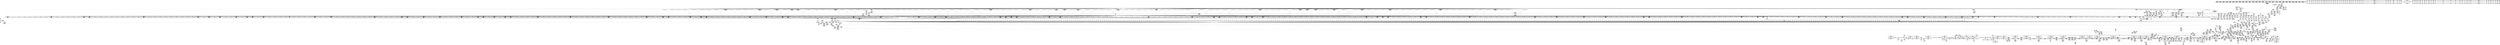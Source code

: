 digraph {
	CE0x3d461b0 [shape=record,shape=Mrecord,label="{CE0x3d461b0|mediated_filesystem:_lnot|security/apparmor/include/apparmor.h,117|*SummSink*}"]
	CE0x3cd2110 [shape=record,shape=Mrecord,label="{CE0x3cd2110|0:_i16,_4:_i32,_8:_i16,_40:_%struct.super_block*,_72:_i32,_:_SCMRE_265,266_}"]
	CE0x3cdf190 [shape=record,shape=Mrecord,label="{CE0x3cdf190|0:_i16,_4:_i32,_8:_i16,_40:_%struct.super_block*,_72:_i32,_:_SCMRE_570,571_}"]
	CE0x38db5e0 [shape=record,shape=Mrecord,label="{CE0x38db5e0|common_perm_rm:_entry|*SummSource*}"]
	CE0x3d6e6f0 [shape=record,shape=Mrecord,label="{CE0x3d6e6f0|__aa_current_profile:_land.lhs.true|*SummSink*}"]
	CE0x3c8a8e0 [shape=record,shape=Mrecord,label="{CE0x3c8a8e0|72:_%struct.hlist_bl_node**,_80:_%struct.dentry*,_104:_%struct.inode*,_:_CRE_173,174_}"]
	CE0x3d017e0 [shape=record,shape=Mrecord,label="{CE0x3d017e0|%struct.inode*_null|*Constant*|*SummSource*}"]
	CE0x3d649c0 [shape=record,shape=Mrecord,label="{CE0x3d649c0|GLOBAL:_current_task|Global_var:current_task|*SummSink*}"]
	CE0x3d0fe70 [shape=record,shape=Mrecord,label="{CE0x3d0fe70|80:_i64,_:_CRE_609,610_}"]
	CE0x3cc5d10 [shape=record,shape=Mrecord,label="{CE0x3cc5d10|0:_i16,_4:_i32,_8:_i16,_40:_%struct.super_block*,_72:_i32,_:_SCMRE_148,149_}"]
	CE0x3de8aa0 [shape=record,shape=Mrecord,label="{CE0x3de8aa0|aa_cred_profile:_do.cond|*SummSink*}"]
	CE0x3d0f1b0 [shape=record,shape=Mrecord,label="{CE0x3d0f1b0|80:_i64,_:_CRE_597,598_}"]
	CE0x3df7f60 [shape=record,shape=Mrecord,label="{CE0x3df7f60|i64*_getelementptr_inbounds_(_16_x_i64_,_16_x_i64_*___llvm_gcov_ctr46,_i64_0,_i64_9)|*Constant*}"]
	CE0x3d71f40 [shape=record,shape=Mrecord,label="{CE0x3d71f40|get_current:_tmp1}"]
	CE0x3ce1070 [shape=record,shape=Mrecord,label="{CE0x3ce1070|0:_i16,_4:_i32,_8:_i16,_40:_%struct.super_block*,_72:_i32,_:_SCMRE_589,590_}"]
	CE0x3dea2a0 [shape=record,shape=Mrecord,label="{CE0x3dea2a0|aa_cred_profile:_tmp12|security/apparmor/include/context.h,100}"]
	CE0x3d1bfd0 [shape=record,shape=Mrecord,label="{CE0x3d1bfd0|80:_i64,_:_CRE_1374,1375_}"]
	CE0x3ca96c0 [shape=record,shape=Mrecord,label="{CE0x3ca96c0|72:_%struct.hlist_bl_node**,_80:_%struct.dentry*,_104:_%struct.inode*,_:_CRE_248,256_|*MultipleSource*|Function::common_perm_rm&Arg::dentry::|Function::apparmor_path_rmdir&Arg::dentry::|security/apparmor/lsm.c,226}"]
	CE0x3d49ce0 [shape=record,shape=Mrecord,label="{CE0x3d49ce0|aa_path_perm:_profile|Function::aa_path_perm&Arg::profile::|*SummSink*}"]
	CE0x3d0c650 [shape=record,shape=Mrecord,label="{CE0x3d0c650|80:_i64,_:_CRE_528,536_}"]
	CE0x3d0d1d0 [shape=record,shape=Mrecord,label="{CE0x3d0d1d0|80:_i64,_:_CRE_567,568_}"]
	CE0x3cac860 [shape=record,shape=Mrecord,label="{CE0x3cac860|common_perm_rm:_tmp3|security/apparmor/lsm.c,227|*SummSource*}"]
	CE0x3cf4260 [shape=record,shape=Mrecord,label="{CE0x3cf4260|80:_i64,_:_CRE_16,20_}"]
	CE0x3d16140 [shape=record,shape=Mrecord,label="{CE0x3d16140|80:_i64,_:_CRE_1264,1265_}"]
	CE0x3cbcdd0 [shape=record,shape=Mrecord,label="{CE0x3cbcdd0|__aa_current_profile:_tmp12|security/apparmor/include/context.h,138}"]
	CE0x3c827e0 [shape=record,shape=Mrecord,label="{CE0x3c827e0|apparmor_path_rmdir:_dentry|Function::apparmor_path_rmdir&Arg::dentry::|*SummSource*}"]
	CE0x3ce0370 [shape=record,shape=Mrecord,label="{CE0x3ce0370|0:_i16,_4:_i32,_8:_i16,_40:_%struct.super_block*,_72:_i32,_:_SCMRE_581,582_}"]
	CE0x3c95270 [shape=record,shape=Mrecord,label="{CE0x3c95270|72:_%struct.hlist_bl_node**,_80:_%struct.dentry*,_104:_%struct.inode*,_:_CRE_150,151_}"]
	CE0x3ca8210 [shape=record,shape=Mrecord,label="{CE0x3ca8210|72:_%struct.hlist_bl_node**,_80:_%struct.dentry*,_104:_%struct.inode*,_:_CRE_216,217_}"]
	CE0x3d21b50 [shape=record,shape=Mrecord,label="{CE0x3d21b50|80:_i64,_:_CRE_1660,1661_}"]
	CE0x3d37da0 [shape=record,shape=Mrecord,label="{CE0x3d37da0|aa_cred_profile:_cred|Function::aa_cred_profile&Arg::cred::|*SummSource*}"]
	CE0x3d18cd0 [shape=record,shape=Mrecord,label="{CE0x3d18cd0|80:_i64,_:_CRE_1326,1327_}"]
	CE0x3d68aa0 [shape=record,shape=Mrecord,label="{CE0x3d68aa0|aa_cred_profile:_security|security/apparmor/include/context.h,99|*SummSink*}"]
	CE0x3cf0110 [shape=record,shape=Mrecord,label="{CE0x3cf0110|0:_i16,_4:_i32,_8:_i16,_40:_%struct.super_block*,_72:_i32,_:_SCMRE_921,922_}"]
	CE0x3cff4c0 [shape=record,shape=Mrecord,label="{CE0x3cff4c0|i64*_getelementptr_inbounds_(_10_x_i64_,_10_x_i64_*___llvm_gcov_ctr54,_i64_0,_i64_8)|*Constant*|*SummSink*}"]
	CE0x3d5fbb0 [shape=record,shape=Mrecord,label="{CE0x3d5fbb0|_call_void_mcount()_#2}"]
	CE0x3cf3990 [shape=record,shape=Mrecord,label="{CE0x3cf3990|0:_i16,_4:_i32,_8:_i16,_40:_%struct.super_block*,_72:_i32,_:_SCMRE_1000,1008_|*MultipleSource*|security/apparmor/lsm.c,227|security/apparmor/lsm.c, 227|*LoadInst*|security/apparmor/lsm.c,226}"]
	CE0x3d0f4e0 [shape=record,shape=Mrecord,label="{CE0x3d0f4e0|80:_i64,_:_CRE_600,601_}"]
	CE0x3cd22b0 [shape=record,shape=Mrecord,label="{CE0x3cd22b0|0:_i16,_4:_i32,_8:_i16,_40:_%struct.super_block*,_72:_i32,_:_SCMRE_266,267_}"]
	CE0x3cdb9c0 [shape=record,shape=Mrecord,label="{CE0x3cdb9c0|0:_i16,_4:_i32,_8:_i16,_40:_%struct.super_block*,_72:_i32,_:_SCMRE_496,500_|*MultipleSource*|security/apparmor/lsm.c,227|security/apparmor/lsm.c, 227|*LoadInst*|security/apparmor/lsm.c,226}"]
	CE0x3d29110 [shape=record,shape=Mrecord,label="{CE0x3d29110|%struct.vfsmount*_null|*Constant*}"]
	CE0x3d3c6f0 [shape=record,shape=Mrecord,label="{CE0x3d3c6f0|aa_cred_profile:_conv|security/apparmor/include/context.h,100}"]
	CE0x3ce5950 [shape=record,shape=Mrecord,label="{CE0x3ce5950|0:_i16,_4:_i32,_8:_i16,_40:_%struct.super_block*,_72:_i32,_:_SCMRE_624,628_|*MultipleSource*|security/apparmor/lsm.c,227|security/apparmor/lsm.c, 227|*LoadInst*|security/apparmor/lsm.c,226}"]
	CE0x3d04030 [shape=record,shape=Mrecord,label="{CE0x3d04030|i64_2|*Constant*}"]
	CE0x3cadfc0 [shape=record,shape=Mrecord,label="{CE0x3cadfc0|0:_i16,_4:_i32,_8:_i16,_40:_%struct.super_block*,_72:_i32,_:_SCMRE_80,88_|*MultipleSource*|security/apparmor/lsm.c,227|security/apparmor/lsm.c, 227|*LoadInst*|security/apparmor/lsm.c,226}"]
	CE0x3ce0ed0 [shape=record,shape=Mrecord,label="{CE0x3ce0ed0|0:_i16,_4:_i32,_8:_i16,_40:_%struct.super_block*,_72:_i32,_:_SCMRE_588,589_}"]
	CE0x3cbfe50 [shape=record,shape=Mrecord,label="{CE0x3cbfe50|common_perm:_mask|Function::common_perm&Arg::mask::}"]
	CE0x3ccd7d0 [shape=record,shape=Mrecord,label="{CE0x3ccd7d0|0:_i16,_4:_i32,_8:_i16,_40:_%struct.super_block*,_72:_i32,_:_SCMRE_196,197_}"]
	CE0x3cead20 [shape=record,shape=Mrecord,label="{CE0x3cead20|0:_i16,_4:_i32,_8:_i16,_40:_%struct.super_block*,_72:_i32,_:_SCMRE_869,870_}"]
	CE0x3ce3380 [shape=record,shape=Mrecord,label="{CE0x3ce3380|80:_i64,_:_CRE_1626,1627_}"]
	CE0x3d67310 [shape=record,shape=Mrecord,label="{CE0x3d67310|__aa_current_profile:_do.end}"]
	CE0x3ceff70 [shape=record,shape=Mrecord,label="{CE0x3ceff70|0:_i16,_4:_i32,_8:_i16,_40:_%struct.super_block*,_72:_i32,_:_SCMRE_920,921_}"]
	CE0x3d148d0 [shape=record,shape=Mrecord,label="{CE0x3d148d0|80:_i64,_:_CRE_1241,1242_}"]
	CE0x3ce35a0 [shape=record,shape=Mrecord,label="{CE0x3ce35a0|80:_i64,_:_CRE_1628,1629_}"]
	CE0x3cc6390 [shape=record,shape=Mrecord,label="{CE0x3cc6390|0:_i16,_4:_i32,_8:_i16,_40:_%struct.super_block*,_72:_i32,_:_SCMRE_152,153_}"]
	CE0x3d18560 [shape=record,shape=Mrecord,label="{CE0x3d18560|80:_i64,_:_CRE_1319,1320_}"]
	CE0x3cf7ac0 [shape=record,shape=Mrecord,label="{CE0x3cf7ac0|common_perm_rm:_tmp11|security/apparmor/lsm.c,229|*SummSink*}"]
	CE0x3ce6d90 [shape=record,shape=Mrecord,label="{CE0x3ce6d90|0:_i16,_4:_i32,_8:_i16,_40:_%struct.super_block*,_72:_i32,_:_SCMRE_684,688_|*MultipleSource*|security/apparmor/lsm.c,227|security/apparmor/lsm.c, 227|*LoadInst*|security/apparmor/lsm.c,226}"]
	CE0x3d09760 [shape=record,shape=Mrecord,label="{CE0x3d09760|80:_i64,_:_CRE_427,428_}"]
	CE0x3d6f410 [shape=record,shape=Mrecord,label="{CE0x3d6f410|aa_cred_profile:_tmp9|security/apparmor/include/context.h,100}"]
	CE0x3d19aa0 [shape=record,shape=Mrecord,label="{CE0x3d19aa0|80:_i64,_:_CRE_1339,1340_}"]
	CE0x3d5f470 [shape=record,shape=Mrecord,label="{CE0x3d5f470|aa_cred_profile:_do.end8|*SummSink*}"]
	CE0x3d5d6e0 [shape=record,shape=Mrecord,label="{CE0x3d5d6e0|_ret_i32_%call,_!dbg_!15477|security/apparmor/lsm.c,191|*SummSink*}"]
	CE0x3ce6870 [shape=record,shape=Mrecord,label="{CE0x3ce6870|0:_i16,_4:_i32,_8:_i16,_40:_%struct.super_block*,_72:_i32,_:_SCMRE_672,680_|*MultipleSource*|security/apparmor/lsm.c,227|security/apparmor/lsm.c, 227|*LoadInst*|security/apparmor/lsm.c,226}"]
	CE0x3dfa360 [shape=record,shape=Mrecord,label="{CE0x3dfa360|aa_cred_profile:_tmp20|security/apparmor/include/context.h,100|*SummSource*}"]
	CE0x3cc26a0 [shape=record,shape=Mrecord,label="{CE0x3cc26a0|common_perm_dir_dentry:_tmp4|*LoadInst*|security/apparmor/lsm.c,189|*SummSink*}"]
	CE0x3df8b30 [shape=record,shape=Mrecord,label="{CE0x3df8b30|aa_cred_profile:_tmp23|security/apparmor/include/context.h,100|*SummSource*}"]
	CE0x3cef270 [shape=record,shape=Mrecord,label="{CE0x3cef270|0:_i16,_4:_i32,_8:_i16,_40:_%struct.super_block*,_72:_i32,_:_SCMRE_912,913_}"]
	CE0x3d4f7a0 [shape=record,shape=Mrecord,label="{CE0x3d4f7a0|__aa_current_profile:_tmp15|security/apparmor/include/context.h,138}"]
	CE0x3d6b100 [shape=record,shape=Mrecord,label="{CE0x3d6b100|__aa_current_profile:_tmp1}"]
	CE0x3cca090 [shape=record,shape=Mrecord,label="{CE0x3cca090|0:_i16,_4:_i32,_8:_i16,_40:_%struct.super_block*,_72:_i32,_:_SCMRE_162,163_}"]
	CE0x3d149e0 [shape=record,shape=Mrecord,label="{CE0x3d149e0|80:_i64,_:_CRE_1242,1243_}"]
	CE0x3deabe0 [shape=record,shape=Mrecord,label="{CE0x3deabe0|aa_cred_profile:_tmp6|security/apparmor/include/context.h,100}"]
	CE0x3cf2de0 [shape=record,shape=Mrecord,label="{CE0x3cf2de0|0:_i16,_4:_i32,_8:_i16,_40:_%struct.super_block*,_72:_i32,_:_SCMRE_980,981_}"]
	CE0x3cdd410 [shape=record,shape=Mrecord,label="{CE0x3cdd410|0:_i16,_4:_i32,_8:_i16,_40:_%struct.super_block*,_72:_i32,_:_SCMRE_552,553_}"]
	CE0x3ca1170 [shape=record,shape=Mrecord,label="{CE0x3ca1170|common_perm:_tmp1}"]
	CE0x3cbe9c0 [shape=record,shape=Mrecord,label="{CE0x3cbe9c0|common_perm:_entry}"]
	CE0x3d21a40 [shape=record,shape=Mrecord,label="{CE0x3d21a40|80:_i64,_:_CRE_1659,1660_}"]
	CE0x3d460d0 [shape=record,shape=Mrecord,label="{CE0x3d460d0|mediated_filesystem:_lnot|security/apparmor/include/apparmor.h,117}"]
	CE0x3de8470 [shape=record,shape=Mrecord,label="{CE0x3de8470|aa_cred_profile:_tmp5|security/apparmor/include/context.h,99|*SummSource*}"]
	CE0x3cab7f0 [shape=record,shape=Mrecord,label="{CE0x3cab7f0|72:_%struct.hlist_bl_node**,_80:_%struct.dentry*,_104:_%struct.inode*,_:_CRE_312,313_}"]
	CE0x3d0de90 [shape=record,shape=Mrecord,label="{CE0x3d0de90|80:_i64,_:_CRE_579,580_}"]
	CE0x3ceab00 [shape=record,shape=Mrecord,label="{CE0x3ceab00|0:_i16,_4:_i32,_8:_i16,_40:_%struct.super_block*,_72:_i32,_:_SCMRE_867,868_}"]
	CE0x3cc9260 [shape=record,shape=Mrecord,label="{CE0x3cc9260|i8_0|*Constant*|*SummSink*}"]
	CE0x3d509c0 [shape=record,shape=Mrecord,label="{CE0x3d509c0|i32_8|*Constant*|*SummSource*}"]
	CE0x3d580b0 [shape=record,shape=Mrecord,label="{CE0x3d580b0|common_perm:_tmp4|security/apparmor/lsm.c,169}"]
	CE0x3ce3f30 [shape=record,shape=Mrecord,label="{CE0x3ce3f30|80:_i64,_:_CRE_1637,1638_}"]
	CE0x3cf05f0 [shape=record,shape=Mrecord,label="{CE0x3cf05f0|0:_i16,_4:_i32,_8:_i16,_40:_%struct.super_block*,_72:_i32,_:_SCMRE_924,925_}"]
	CE0x3de1420 [shape=record,shape=Mrecord,label="{CE0x3de1420|aa_cred_profile:_tmp31|security/apparmor/include/context.h,100|*SummSource*}"]
	CE0x3cf2600 [shape=record,shape=Mrecord,label="{CE0x3cf2600|0:_i16,_4:_i32,_8:_i16,_40:_%struct.super_block*,_72:_i32,_:_SCMRE_976,977_}"]
	CE0x3d64550 [shape=record,shape=Mrecord,label="{CE0x3d64550|__aa_current_profile:_call|security/apparmor/include/context.h,138}"]
	CE0x3d04330 [shape=record,shape=Mrecord,label="{CE0x3d04330|80:_i64,_:_CRE_32,40_}"]
	CE0x3cc6da0 [shape=record,shape=Mrecord,label="{CE0x3cc6da0|0:_i16,_4:_i32,_8:_i16,_40:_%struct.super_block*,_72:_i32,_:_SCMRE_12,16_|*MultipleSource*|security/apparmor/lsm.c,227|security/apparmor/lsm.c, 227|*LoadInst*|security/apparmor/lsm.c,226}"]
	CE0x3d73310 [shape=record,shape=Mrecord,label="{CE0x3d73310|i64_0|*Constant*}"]
	CE0x3d12810 [shape=record,shape=Mrecord,label="{CE0x3d12810|80:_i64,_:_CRE_1210,1211_}"]
	CE0x3cd63b0 [shape=record,shape=Mrecord,label="{CE0x3cd63b0|0:_i16,_4:_i32,_8:_i16,_40:_%struct.super_block*,_72:_i32,_:_SCMRE_306,307_}"]
	CE0x3d47bd0 [shape=record,shape=Mrecord,label="{CE0x3d47bd0|common_perm:_tmp5|security/apparmor/lsm.c,169|*SummSink*}"]
	CE0x3cdb680 [shape=record,shape=Mrecord,label="{CE0x3cdb680|0:_i16,_4:_i32,_8:_i16,_40:_%struct.super_block*,_72:_i32,_:_SCMRE_487,488_}"]
	CE0x3d359a0 [shape=record,shape=Mrecord,label="{CE0x3d359a0|_ret_%struct.task_struct*_%tmp4,_!dbg_!15471|./arch/x86/include/asm/current.h,14}"]
	CE0x3d58040 [shape=record,shape=Mrecord,label="{CE0x3d58040|common_perm:_tmp4|security/apparmor/lsm.c,169|*SummSink*}"]
	CE0x3de1300 [shape=record,shape=Mrecord,label="{CE0x3de1300|aa_cred_profile:_tmp31|security/apparmor/include/context.h,100}"]
	CE0x3cca8b0 [shape=record,shape=Mrecord,label="{CE0x3cca8b0|0:_i16,_4:_i32,_8:_i16,_40:_%struct.super_block*,_72:_i32,_:_SCMRE_167,168_}"]
	CE0x3cc59d0 [shape=record,shape=Mrecord,label="{CE0x3cc59d0|0:_i16,_4:_i32,_8:_i16,_40:_%struct.super_block*,_72:_i32,_:_SCMRE_146,147_}"]
	CE0x3d59e60 [shape=record,shape=Mrecord,label="{CE0x3d59e60|i32_11|*Constant*|*SummSink*}"]
	CE0x3d113b0 [shape=record,shape=Mrecord,label="{CE0x3d113b0|80:_i64,_:_CRE_629,630_}"]
	CE0x3cec1b0 [shape=record,shape=Mrecord,label="{CE0x3cec1b0|0:_i16,_4:_i32,_8:_i16,_40:_%struct.super_block*,_72:_i32,_:_SCMRE_882,883_}"]
	CE0x3d384a0 [shape=record,shape=Mrecord,label="{CE0x3d384a0|_ret_%struct.aa_profile*_%tmp34,_!dbg_!15510|security/apparmor/include/context.h,101|*SummSink*}"]
	CE0x3d05280 [shape=record,shape=Mrecord,label="{CE0x3d05280|80:_i64,_:_CRE_144,152_}"]
	CE0x3de97b0 [shape=record,shape=Mrecord,label="{CE0x3de97b0|aa_cred_profile:_profile|security/apparmor/include/context.h,100|*SummSink*}"]
	CE0x3cc5eb0 [shape=record,shape=Mrecord,label="{CE0x3cc5eb0|0:_i16,_4:_i32,_8:_i16,_40:_%struct.super_block*,_72:_i32,_:_SCMRE_149,150_}"]
	CE0x3d08aa0 [shape=record,shape=Mrecord,label="{CE0x3d08aa0|80:_i64,_:_CRE_415,416_}"]
	"CONST[source:0(mediator),value:0(static)][purpose:{operation}]"
	CE0x3de35b0 [shape=record,shape=Mrecord,label="{CE0x3de35b0|aa_cred_profile:_tmp27|security/apparmor/include/context.h,100}"]
	CE0x3ccd630 [shape=record,shape=Mrecord,label="{CE0x3ccd630|0:_i16,_4:_i32,_8:_i16,_40:_%struct.super_block*,_72:_i32,_:_SCMRE_195,196_}"]
	CE0x3d14160 [shape=record,shape=Mrecord,label="{CE0x3d14160|80:_i64,_:_CRE_1234,1235_}"]
	CE0x3d0a640 [shape=record,shape=Mrecord,label="{CE0x3d0a640|80:_i64,_:_CRE_441,442_}"]
	"CONST[source:1(input),value:2(dynamic)][purpose:{object}]"
	CE0x3cd1f70 [shape=record,shape=Mrecord,label="{CE0x3cd1f70|0:_i16,_4:_i32,_8:_i16,_40:_%struct.super_block*,_72:_i32,_:_SCMRE_264,265_}"]
	CE0x3c8a3d0 [shape=record,shape=Mrecord,label="{CE0x3c8a3d0|72:_%struct.hlist_bl_node**,_80:_%struct.dentry*,_104:_%struct.inode*,_:_CRE_170,171_}"]
	CE0x3d50c00 [shape=record,shape=Mrecord,label="{CE0x3d50c00|mediated_filesystem:_i_sb|security/apparmor/include/apparmor.h,117|*SummSource*}"]
	CE0x3ded5b0 [shape=record,shape=Mrecord,label="{CE0x3ded5b0|aa_cred_profile:_tmp13}"]
	CE0x3d35db0 [shape=record,shape=Mrecord,label="{CE0x3d35db0|i32_78|*Constant*|*SummSink*}"]
	CE0x3d04e40 [shape=record,shape=Mrecord,label="{CE0x3d04e40|80:_i64,_:_CRE_120,128_}"]
	CE0x3d21930 [shape=record,shape=Mrecord,label="{CE0x3d21930|80:_i64,_:_CRE_1658,1659_}"]
	CE0x3c979d0 [shape=record,shape=Mrecord,label="{CE0x3c979d0|i32_1|*Constant*|*SummSource*}"]
	CE0x3d4aab0 [shape=record,shape=Mrecord,label="{CE0x3d4aab0|common_perm:_tmp7|security/apparmor/lsm.c,170|*SummSink*}"]
	CE0x3d4c0c0 [shape=record,shape=Mrecord,label="{CE0x3d4c0c0|aa_cred_profile:_do.body6|*SummSource*}"]
	CE0x3d17df0 [shape=record,shape=Mrecord,label="{CE0x3d17df0|80:_i64,_:_CRE_1312,1313_}"]
	CE0x3d08330 [shape=record,shape=Mrecord,label="{CE0x3d08330|80:_i64,_:_CRE_408,409_}"]
	CE0x3d220a0 [shape=record,shape=Mrecord,label="{CE0x3d220a0|80:_i64,_:_CRE_1665,1666_}"]
	CE0x3cf9940 [shape=record,shape=Mrecord,label="{CE0x3cf9940|_ret_i1_%lnot,_!dbg_!15473|security/apparmor/include/apparmor.h,117|*SummSource*}"]
	CE0x3de81f0 [shape=record,shape=Mrecord,label="{CE0x3de81f0|i64_3|*Constant*}"]
	CE0x3c84a10 [shape=record,shape=Mrecord,label="{CE0x3c84a10|_ret_i32_%call,_!dbg_!15471|security/apparmor/lsm.c,273}"]
	CE0x3cac060 [shape=record,shape=Mrecord,label="{CE0x3cac060|72:_%struct.hlist_bl_node**,_80:_%struct.dentry*,_104:_%struct.inode*,_:_CRE_317,318_}"]
	CE0x3cd5d30 [shape=record,shape=Mrecord,label="{CE0x3cd5d30|0:_i16,_4:_i32,_8:_i16,_40:_%struct.super_block*,_72:_i32,_:_SCMRE_302,303_}"]
	CE0x3d57ed0 [shape=record,shape=Mrecord,label="{CE0x3d57ed0|GLOBAL:___llvm_gcov_ctr57|Global_var:__llvm_gcov_ctr57|*SummSource*}"]
	CE0x3c9a7a0 [shape=record,shape=Mrecord,label="{CE0x3c9a7a0|i64*_getelementptr_inbounds_(_11_x_i64_,_11_x_i64_*___llvm_gcov_ctr58,_i64_0,_i64_0)|*Constant*|*SummSource*}"]
	CE0x3de7540 [shape=record,shape=Mrecord,label="{CE0x3de7540|aa_cred_profile:_bb|*SummSink*}"]
	CE0x3d116e0 [shape=record,shape=Mrecord,label="{CE0x3d116e0|80:_i64,_:_CRE_632,640_}"]
	CE0x3c97ae0 [shape=record,shape=Mrecord,label="{CE0x3c97ae0|i32_1|*Constant*|*SummSink*}"]
	CE0x3ce20b0 [shape=record,shape=Mrecord,label="{CE0x3ce20b0|0:_i16,_4:_i32,_8:_i16,_40:_%struct.super_block*,_72:_i32,_:_SCMRE_599,600_}"]
	CE0x3cb0270 [shape=record,shape=Mrecord,label="{CE0x3cb0270|i32_1|*Constant*}"]
	CE0x3cc3490 [shape=record,shape=Mrecord,label="{CE0x3cc3490|common_perm_dir_dentry:_call|security/apparmor/lsm.c,191|*SummSource*}"]
	CE0x3d18780 [shape=record,shape=Mrecord,label="{CE0x3d18780|80:_i64,_:_CRE_1321,1322_}"]
	CE0x3d36ab0 [shape=record,shape=Mrecord,label="{CE0x3d36ab0|__aa_current_profile:_tmp21|security/apparmor/include/context.h,138|*SummSink*}"]
	CE0x3ca7b50 [shape=record,shape=Mrecord,label="{CE0x3ca7b50|72:_%struct.hlist_bl_node**,_80:_%struct.dentry*,_104:_%struct.inode*,_:_CRE_212,213_}"]
	CE0x3d224e0 [shape=record,shape=Mrecord,label="{CE0x3d224e0|80:_i64,_:_CRE_1669,1670_}"]
	CE0x3d02790 [shape=record,shape=Mrecord,label="{CE0x3d02790|common_perm_rm:_tmp5|security/apparmor/lsm.c,229}"]
	CE0x3d29f40 [shape=record,shape=Mrecord,label="{CE0x3d29f40|common_perm_rm:_tmp9|security/apparmor/lsm.c,229|*SummSource*}"]
	CE0x3d30650 [shape=record,shape=Mrecord,label="{CE0x3d30650|i32_138|*Constant*|*SummSink*}"]
	CE0x3c9bea0 [shape=record,shape=Mrecord,label="{CE0x3c9bea0|72:_%struct.hlist_bl_node**,_80:_%struct.dentry*,_104:_%struct.inode*,_:_CRE_144,145_}"]
	CE0x3d06f30 [shape=record,shape=Mrecord,label="{CE0x3d06f30|80:_i64,_:_CRE_368,372_}"]
	CE0x3d27490 [shape=record,shape=Mrecord,label="{CE0x3d27490|__aa_current_profile:_tmp14|security/apparmor/include/context.h,138|*SummSource*}"]
	CE0x3ccad90 [shape=record,shape=Mrecord,label="{CE0x3ccad90|0:_i16,_4:_i32,_8:_i16,_40:_%struct.super_block*,_72:_i32,_:_SCMRE_170,171_}"]
	CE0x3d0e2d0 [shape=record,shape=Mrecord,label="{CE0x3d0e2d0|80:_i64,_:_CRE_583,584_}"]
	CE0x3d312e0 [shape=record,shape=Mrecord,label="{CE0x3d312e0|i64*_getelementptr_inbounds_(_11_x_i64_,_11_x_i64_*___llvm_gcov_ctr58,_i64_0,_i64_9)|*Constant*|*SummSource*}"]
	CE0x3c98530 [shape=record,shape=Mrecord,label="{CE0x3c98530|72:_%struct.hlist_bl_node**,_80:_%struct.dentry*,_104:_%struct.inode*,_:_CRE_186,187_}"]
	CE0x3ce5af0 [shape=record,shape=Mrecord,label="{CE0x3ce5af0|0:_i16,_4:_i32,_8:_i16,_40:_%struct.super_block*,_72:_i32,_:_SCMRE_632,640_|*MultipleSource*|security/apparmor/lsm.c,227|security/apparmor/lsm.c, 227|*LoadInst*|security/apparmor/lsm.c,226}"]
	CE0x3ca8f90 [shape=record,shape=Mrecord,label="{CE0x3ca8f90|72:_%struct.hlist_bl_node**,_80:_%struct.dentry*,_104:_%struct.inode*,_:_CRE_304,305_}"]
	CE0x3d52610 [shape=record,shape=Mrecord,label="{CE0x3d52610|common_perm_rm:_i_mode|security/apparmor/lsm.c,233}"]
	CE0x3d55f10 [shape=record,shape=Mrecord,label="{CE0x3d55f10|__aa_current_profile:_tmp6|security/apparmor/include/context.h,138}"]
	CE0x3cfa880 [shape=record,shape=Mrecord,label="{CE0x3cfa880|common_perm_rm:_tmp14|security/apparmor/lsm.c,229}"]
	CE0x3c7fda0 [shape=record,shape=Mrecord,label="{CE0x3c7fda0|72:_%struct.hlist_bl_node**,_80:_%struct.dentry*,_104:_%struct.inode*,_:_CRE_0,4_|*MultipleSource*|Function::common_perm_rm&Arg::dentry::|Function::apparmor_path_rmdir&Arg::dentry::|security/apparmor/lsm.c,226}"]
	CE0x3d5a2d0 [shape=record,shape=Mrecord,label="{CE0x3d5a2d0|common_perm:_mode|security/apparmor/lsm.c,169|*SummSink*}"]
	CE0x3d45b50 [shape=record,shape=Mrecord,label="{CE0x3d45b50|common_perm_rm:_mode|security/apparmor/lsm.c,233}"]
	CE0x3df82e0 [shape=record,shape=Mrecord,label="{CE0x3df82e0|aa_cred_profile:_tmp22|security/apparmor/include/context.h,100}"]
	CE0x3cde150 [shape=record,shape=Mrecord,label="{CE0x3cde150|0:_i16,_4:_i32,_8:_i16,_40:_%struct.super_block*,_72:_i32,_:_SCMRE_560,561_}"]
	CE0x3d59850 [shape=record,shape=Mrecord,label="{CE0x3d59850|COLLAPSED:_GCMRE___llvm_gcov_ctr46_internal_global_16_x_i64_zeroinitializer:_elem_0:default:}"]
	CE0x3df6b70 [shape=record,shape=Mrecord,label="{CE0x3df6b70|44:_i32,_48:_i16,_128:_i8*,_:_SCMRE_144,152_|*MultipleSource*|security/apparmor/include/context.h,138|Function::aa_cred_profile&Arg::cred::|security/apparmor/include/context.h,99}"]
	CE0x3cdbe70 [shape=record,shape=Mrecord,label="{CE0x3cdbe70|0:_i16,_4:_i32,_8:_i16,_40:_%struct.super_block*,_72:_i32,_:_SCMRE_504,508_|*MultipleSource*|security/apparmor/lsm.c,227|security/apparmor/lsm.c, 227|*LoadInst*|security/apparmor/lsm.c,226}"]
	CE0x3d146b0 [shape=record,shape=Mrecord,label="{CE0x3d146b0|80:_i64,_:_CRE_1239,1240_}"]
	CE0x3d66d60 [shape=record,shape=Mrecord,label="{CE0x3d66d60|common_perm:_tmp10|security/apparmor/lsm.c,172|*SummSource*}"]
	CE0x3df8ff0 [shape=record,shape=Mrecord,label="{CE0x3df8ff0|aa_cred_profile:_tmp18|security/apparmor/include/context.h,100|*SummSource*}"]
	CE0x3d25d60 [shape=record,shape=Mrecord,label="{CE0x3d25d60|80:_i64,_:_CRE_1920,1928_}"]
	CE0x3cdf670 [shape=record,shape=Mrecord,label="{CE0x3cdf670|0:_i16,_4:_i32,_8:_i16,_40:_%struct.super_block*,_72:_i32,_:_SCMRE_573,574_}"]
	CE0x3cfbb20 [shape=record,shape=Mrecord,label="{CE0x3cfbb20|common_perm_rm:_tmp16|security/apparmor/lsm.c,229}"]
	CE0x3d6ab50 [shape=record,shape=Mrecord,label="{CE0x3d6ab50|44:_i32,_48:_i16,_128:_i8*,_:_SCMRE_0,4_|*MultipleSource*|security/apparmor/include/context.h,138|Function::aa_cred_profile&Arg::cred::|security/apparmor/include/context.h,99}"]
	CE0x3d16be0 [shape=record,shape=Mrecord,label="{CE0x3d16be0|80:_i64,_:_CRE_1274,1275_}"]
	CE0x3d24b50 [shape=record,shape=Mrecord,label="{CE0x3d24b50|80:_i64,_:_CRE_1832,1840_}"]
	CE0x3df6930 [shape=record,shape=Mrecord,label="{CE0x3df6930|44:_i32,_48:_i16,_128:_i8*,_:_SCMRE_136,144_|*MultipleSource*|security/apparmor/include/context.h,138|Function::aa_cred_profile&Arg::cred::|security/apparmor/include/context.h,99}"]
	CE0x3d47630 [shape=record,shape=Mrecord,label="{CE0x3d47630|mediated_filesystem:_tobool|security/apparmor/include/apparmor.h,117|*SummSink*}"]
	CE0x3cf0930 [shape=record,shape=Mrecord,label="{CE0x3cf0930|0:_i16,_4:_i32,_8:_i16,_40:_%struct.super_block*,_72:_i32,_:_SCMRE_926,927_}"]
	CE0x3decbd0 [shape=record,shape=Mrecord,label="{CE0x3decbd0|aa_cred_profile:_expval|security/apparmor/include/context.h,100|*SummSource*}"]
	CE0x3d24930 [shape=record,shape=Mrecord,label="{CE0x3d24930|80:_i64,_:_CRE_1816,1824_}"]
	CE0x3ccbc30 [shape=record,shape=Mrecord,label="{CE0x3ccbc30|0:_i16,_4:_i32,_8:_i16,_40:_%struct.super_block*,_72:_i32,_:_SCMRE_179,180_}"]
	CE0x3d0e710 [shape=record,shape=Mrecord,label="{CE0x3d0e710|80:_i64,_:_CRE_587,588_}"]
	CE0x3d50710 [shape=record,shape=Mrecord,label="{CE0x3d50710|i8_1|*Constant*|*SummSink*}"]
	CE0x3cdb4e0 [shape=record,shape=Mrecord,label="{CE0x3cdb4e0|0:_i16,_4:_i32,_8:_i16,_40:_%struct.super_block*,_72:_i32,_:_SCMRE_486,487_}"]
	CE0x3d36780 [shape=record,shape=Mrecord,label="{CE0x3d36780|__aa_current_profile:_tmp21|security/apparmor/include/context.h,138}"]
	CE0x3d71cb0 [shape=record,shape=Mrecord,label="{CE0x3d71cb0|get_current:_tmp4|./arch/x86/include/asm/current.h,14}"]
	CE0x3ccb750 [shape=record,shape=Mrecord,label="{CE0x3ccb750|0:_i16,_4:_i32,_8:_i16,_40:_%struct.super_block*,_72:_i32,_:_SCMRE_176,177_}"]
	CE0x3d0fd60 [shape=record,shape=Mrecord,label="{CE0x3d0fd60|80:_i64,_:_CRE_608,609_}"]
	CE0x3d5e8e0 [shape=record,shape=Mrecord,label="{CE0x3d5e8e0|common_perm:_if.then|*SummSource*}"]
	CE0x3caac60 [shape=record,shape=Mrecord,label="{CE0x3caac60|72:_%struct.hlist_bl_node**,_80:_%struct.dentry*,_104:_%struct.inode*,_:_CRE_306,307_}"]
	CE0x3d14af0 [shape=record,shape=Mrecord,label="{CE0x3d14af0|80:_i64,_:_CRE_1243,1244_}"]
	CE0x3df5aa0 [shape=record,shape=Mrecord,label="{CE0x3df5aa0|aa_cred_profile:_do.body6|*SummSink*}"]
	CE0x3cfefe0 [shape=record,shape=Mrecord,label="{CE0x3cfefe0|common_perm_rm:_tmp18|security/apparmor/lsm.c,230}"]
	CE0x3d13390 [shape=record,shape=Mrecord,label="{CE0x3d13390|80:_i64,_:_CRE_1221,1222_}"]
	CE0x3d55140 [shape=record,shape=Mrecord,label="{CE0x3d55140|i64*_getelementptr_inbounds_(_11_x_i64_,_11_x_i64_*___llvm_gcov_ctr58,_i64_0,_i64_10)|*Constant*}"]
	CE0x3ded080 [shape=record,shape=Mrecord,label="{CE0x3ded080|aa_cred_profile:_lnot|security/apparmor/include/context.h,100}"]
	CE0x3cd2790 [shape=record,shape=Mrecord,label="{CE0x3cd2790|0:_i16,_4:_i32,_8:_i16,_40:_%struct.super_block*,_72:_i32,_:_SCMRE_269,270_}"]
	CE0x3d0cd90 [shape=record,shape=Mrecord,label="{CE0x3d0cd90|80:_i64,_:_CRE_563,564_}"]
	CE0x3d231a0 [shape=record,shape=Mrecord,label="{CE0x3d231a0|80:_i64,_:_CRE_1681,1682_}"]
	CE0x3d15bf0 [shape=record,shape=Mrecord,label="{CE0x3d15bf0|80:_i64,_:_CRE_1259,1260_}"]
	CE0x3d48860 [shape=record,shape=Mrecord,label="{CE0x3d48860|common_perm:_call1|security/apparmor/lsm.c,170}"]
	CE0x37eb7a0 [shape=record,shape=Mrecord,label="{CE0x37eb7a0|apparmor_path_rmdir:_dir|Function::apparmor_path_rmdir&Arg::dir::|*SummSink*}"]
	CE0x3d53680 [shape=record,shape=Mrecord,label="{CE0x3d53680|i64_4|*Constant*}"]
	CE0x3cd8e80 [shape=record,shape=Mrecord,label="{CE0x3cd8e80|0:_i16,_4:_i32,_8:_i16,_40:_%struct.super_block*,_72:_i32,_:_SCMRE_424,432_|*MultipleSource*|security/apparmor/lsm.c,227|security/apparmor/lsm.c, 227|*LoadInst*|security/apparmor/lsm.c,226}"]
	CE0x3ce3d10 [shape=record,shape=Mrecord,label="{CE0x3ce3d10|80:_i64,_:_CRE_1635,1636_}"]
	CE0x3d16360 [shape=record,shape=Mrecord,label="{CE0x3d16360|80:_i64,_:_CRE_1266,1267_}"]
	CE0x3d37840 [shape=record,shape=Mrecord,label="{CE0x3d37840|aa_cred_profile:_entry|*SummSink*}"]
	CE0x3ccce10 [shape=record,shape=Mrecord,label="{CE0x3ccce10|0:_i16,_4:_i32,_8:_i16,_40:_%struct.super_block*,_72:_i32,_:_SCMRE_190,191_}"]
	CE0x3907460 [shape=record,shape=Mrecord,label="{CE0x3907460|common_perm_rm:_op|Function::common_perm_rm&Arg::op::}"]
	CE0x3cb0080 [shape=record,shape=Mrecord,label="{CE0x3cb0080|common_perm_rm:_if.end|*SummSource*}"]
	CE0x3d08110 [shape=record,shape=Mrecord,label="{CE0x3d08110|80:_i64,_:_CRE_406,407_}"]
	CE0x3d64fb0 [shape=record,shape=Mrecord,label="{CE0x3d64fb0|__aa_current_profile:_tmp10|security/apparmor/include/context.h,138|*SummSource*}"]
	CE0x3c8b6f0 [shape=record,shape=Mrecord,label="{CE0x3c8b6f0|i64*_getelementptr_inbounds_(_2_x_i64_,_2_x_i64_*___llvm_gcov_ctr61,_i64_0,_i64_1)|*Constant*|*SummSource*}"]
	CE0x3ddd9d0 [shape=record,shape=Mrecord,label="{CE0x3ddd9d0|aa_cred_profile:_tmp21|security/apparmor/include/context.h,100}"]
	CE0x3d23090 [shape=record,shape=Mrecord,label="{CE0x3d23090|80:_i64,_:_CRE_1680,1681_}"]
	CE0x3d60fc0 [shape=record,shape=Mrecord,label="{CE0x3d60fc0|_call_void_mcount()_#2|*SummSink*}"]
	CE0x3d0f920 [shape=record,shape=Mrecord,label="{CE0x3d0f920|80:_i64,_:_CRE_604,605_}"]
	CE0x3d59df0 [shape=record,shape=Mrecord,label="{CE0x3d59df0|i32_11|*Constant*|*SummSource*}"]
	CE0x3d169c0 [shape=record,shape=Mrecord,label="{CE0x3d169c0|80:_i64,_:_CRE_1272,1273_}"]
	CE0x3c98bf0 [shape=record,shape=Mrecord,label="{CE0x3c98bf0|72:_%struct.hlist_bl_node**,_80:_%struct.dentry*,_104:_%struct.inode*,_:_CRE_190,191_}"]
	CE0x3d18de0 [shape=record,shape=Mrecord,label="{CE0x3d18de0|80:_i64,_:_CRE_1327,1328_}"]
	CE0x3cc47b0 [shape=record,shape=Mrecord,label="{CE0x3cc47b0|i32_10|*Constant*|*SummSource*}"]
	CE0x3d15e10 [shape=record,shape=Mrecord,label="{CE0x3d15e10|80:_i64,_:_CRE_1261,1262_}"]
	CE0x3cd18a0 [shape=record,shape=Mrecord,label="{CE0x3cd18a0|0:_i16,_4:_i32,_8:_i16,_40:_%struct.super_block*,_72:_i32,_:_SCMRE_260,261_}"]
	CE0x3d3a0e0 [shape=record,shape=Mrecord,label="{CE0x3d3a0e0|get_current:_tmp2}"]
	CE0x3d177c0 [shape=record,shape=Mrecord,label="{CE0x3d177c0|80:_i64,_:_CRE_1306,1307_}"]
	CE0x3df9870 [shape=record,shape=Mrecord,label="{CE0x3df9870|aa_cred_profile:_tmp19|security/apparmor/include/context.h,100|*SummSink*}"]
	CE0x3ce24d0 [shape=record,shape=Mrecord,label="{CE0x3ce24d0|80:_i64,_:_CRE_1592,1596_}"]
	CE0x3cde7d0 [shape=record,shape=Mrecord,label="{CE0x3cde7d0|0:_i16,_4:_i32,_8:_i16,_40:_%struct.super_block*,_72:_i32,_:_SCMRE_564,565_}"]
	CE0x3d46a10 [shape=record,shape=Mrecord,label="{CE0x3d46a10|common_perm_dir_dentry:_path|security/apparmor/lsm.c, 189|*SummSink*}"]
	CE0x3d6b020 [shape=record,shape=Mrecord,label="{CE0x3d6b020|i64*_getelementptr_inbounds_(_11_x_i64_,_11_x_i64_*___llvm_gcov_ctr58,_i64_0,_i64_1)|*Constant*|*SummSink*}"]
	CE0x3cfd690 [shape=record,shape=Mrecord,label="{CE0x3cfd690|i32_2|*Constant*|*SummSource*}"]
	CE0x3d51970 [shape=record,shape=Mrecord,label="{CE0x3d51970|mediated_filesystem:_bb|*SummSink*}"]
	CE0x3de3d80 [shape=record,shape=Mrecord,label="{CE0x3de3d80|i64*_getelementptr_inbounds_(_16_x_i64_,_16_x_i64_*___llvm_gcov_ctr46,_i64_0,_i64_13)|*Constant*|*SummSource*}"]
	CE0x3d0fc50 [shape=record,shape=Mrecord,label="{CE0x3d0fc50|80:_i64,_:_CRE_607,608_}"]
	CE0x3cc8230 [shape=record,shape=Mrecord,label="{CE0x3cc8230|0:_i16,_4:_i32,_8:_i16,_40:_%struct.super_block*,_72:_i32,_:_SCMRE_104,112_|*MultipleSource*|security/apparmor/lsm.c,227|security/apparmor/lsm.c, 227|*LoadInst*|security/apparmor/lsm.c,226}"]
	CE0x3ca1820 [shape=record,shape=Mrecord,label="{CE0x3ca1820|__aa_current_profile:_tmp2}"]
	CE0x3cd4190 [shape=record,shape=Mrecord,label="{CE0x3cd4190|0:_i16,_4:_i32,_8:_i16,_40:_%struct.super_block*,_72:_i32,_:_SCMRE_285,286_}"]
	CE0x3d66500 [shape=record,shape=Mrecord,label="{CE0x3d66500|common_perm:_tmp9|security/apparmor/lsm.c,172|*SummSource*}"]
	CE0x3de43f0 [shape=record,shape=Mrecord,label="{CE0x3de43f0|aa_cred_profile:_tmp28|security/apparmor/include/context.h,100|*SummSink*}"]
	CE0x3c82480 [shape=record,shape=Mrecord,label="{CE0x3c82480|common_perm_rm:_tmp10|security/apparmor/lsm.c,229}"]
	CE0x3d62120 [shape=record,shape=Mrecord,label="{CE0x3d62120|common_perm:_if.end}"]
	CE0x3ca8060 [shape=record,shape=Mrecord,label="{CE0x3ca8060|72:_%struct.hlist_bl_node**,_80:_%struct.dentry*,_104:_%struct.inode*,_:_CRE_215,216_}"]
	CE0x3c98da0 [shape=record,shape=Mrecord,label="{CE0x3c98da0|72:_%struct.hlist_bl_node**,_80:_%struct.dentry*,_104:_%struct.inode*,_:_CRE_191,192_}"]
	CE0x3cc2bc0 [shape=record,shape=Mrecord,label="{CE0x3cc2bc0|common_perm_dir_dentry:_dentry2|security/apparmor/lsm.c,189|*SummSource*}"]
	CE0x3cc3600 [shape=record,shape=Mrecord,label="{CE0x3cc3600|common_perm_dir_dentry:_call|security/apparmor/lsm.c,191|*SummSink*}"]
	CE0x3d14e20 [shape=record,shape=Mrecord,label="{CE0x3d14e20|80:_i64,_:_CRE_1246,1247_}"]
	CE0x3d254b0 [shape=record,shape=Mrecord,label="{CE0x3d254b0|80:_i64,_:_CRE_1876,1877_}"]
	CE0x3ca6d20 [shape=record,shape=Mrecord,label="{CE0x3ca6d20|72:_%struct.hlist_bl_node**,_80:_%struct.dentry*,_104:_%struct.inode*,_:_CRE_206,207_}"]
	CE0x3cd3cb0 [shape=record,shape=Mrecord,label="{CE0x3cd3cb0|0:_i16,_4:_i32,_8:_i16,_40:_%struct.super_block*,_72:_i32,_:_SCMRE_282,283_}"]
	CE0x3d69840 [shape=record,shape=Mrecord,label="{CE0x3d69840|__aa_current_profile:_do.body|*SummSink*}"]
	CE0x3d244f0 [shape=record,shape=Mrecord,label="{CE0x3d244f0|80:_i64,_:_CRE_1784,1792_}"]
	CE0x3ccc2b0 [shape=record,shape=Mrecord,label="{CE0x3ccc2b0|0:_i16,_4:_i32,_8:_i16,_40:_%struct.super_block*,_72:_i32,_:_SCMRE_183,184_}"]
	CE0x3d252c0 [shape=record,shape=Mrecord,label="{CE0x3d252c0|80:_i64,_:_CRE_1874,1875_}"]
	CE0x3d6af90 [shape=record,shape=Mrecord,label="{CE0x3d6af90|__aa_current_profile:_tmp|*SummSink*}"]
	CE0x3cd9de0 [shape=record,shape=Mrecord,label="{CE0x3cd9de0|0:_i16,_4:_i32,_8:_i16,_40:_%struct.super_block*,_72:_i32,_:_SCMRE_472,473_}"]
	CE0x3ced530 [shape=record,shape=Mrecord,label="{CE0x3ced530|0:_i16,_4:_i32,_8:_i16,_40:_%struct.super_block*,_72:_i32,_:_SCMRE_894,895_}"]
	CE0x3cbe190 [shape=record,shape=Mrecord,label="{CE0x3cbe190|common_perm_dir_dentry:_mnt|security/apparmor/lsm.c,189|*SummSink*}"]
	CE0x3d0ea40 [shape=record,shape=Mrecord,label="{CE0x3d0ea40|80:_i64,_:_CRE_590,591_}"]
	CE0x3cc19d0 [shape=record,shape=Mrecord,label="{CE0x3cc19d0|common_perm_dir_dentry:_mnt1|security/apparmor/lsm.c,189|*SummSource*}"]
	CE0x3cc9590 [shape=record,shape=Mrecord,label="{CE0x3cc9590|0:_i16,_4:_i32,_8:_i16,_40:_%struct.super_block*,_72:_i32,_:_SCMRE_155,156_}"]
	CE0x3cadaa0 [shape=record,shape=Mrecord,label="{CE0x3cadaa0|0:_i16,_4:_i32,_8:_i16,_40:_%struct.super_block*,_72:_i32,_:_SCMRE_72,76_|*MultipleSource*|security/apparmor/lsm.c,227|security/apparmor/lsm.c, 227|*LoadInst*|security/apparmor/lsm.c,226}"]
	CE0x3cf3680 [shape=record,shape=Mrecord,label="{CE0x3cf3680|0:_i16,_4:_i32,_8:_i16,_40:_%struct.super_block*,_72:_i32,_:_SCMRE_992,1000_|*MultipleSource*|security/apparmor/lsm.c,227|security/apparmor/lsm.c, 227|*LoadInst*|security/apparmor/lsm.c,226}"]
	CE0x3c85c60 [shape=record,shape=Mrecord,label="{CE0x3c85c60|i32_32|*Constant*|*SummSource*}"]
	CE0x3ce16f0 [shape=record,shape=Mrecord,label="{CE0x3ce16f0|0:_i16,_4:_i32,_8:_i16,_40:_%struct.super_block*,_72:_i32,_:_SCMRE_593,594_}"]
	CE0x3d65eb0 [shape=record,shape=Mrecord,label="{CE0x3d65eb0|i64_4|*Constant*}"]
	CE0x3cbf650 [shape=record,shape=Mrecord,label="{CE0x3cbf650|common_perm:_op|Function::common_perm&Arg::op::|*SummSource*}"]
	CE0x3c78460 [shape=record,shape=Mrecord,label="{CE0x3c78460|apparmor_path_rmdir:_entry|*SummSource*}"]
	CE0x3c77a50 [shape=record,shape=Mrecord,label="{CE0x3c77a50|apparmor_path_rmdir:_tmp2|*SummSink*}"]
	CE0x3cde2f0 [shape=record,shape=Mrecord,label="{CE0x3cde2f0|0:_i16,_4:_i32,_8:_i16,_40:_%struct.super_block*,_72:_i32,_:_SCMRE_561,562_}"]
	CE0x3d57580 [shape=record,shape=Mrecord,label="{CE0x3d57580|i64_2|*Constant*}"]
	CE0x3d09100 [shape=record,shape=Mrecord,label="{CE0x3d09100|80:_i64,_:_CRE_421,422_}"]
	CE0x3d73030 [shape=record,shape=Mrecord,label="{CE0x3d73030|__aa_current_profile:_tmp4|security/apparmor/include/context.h,138|*SummSink*}"]
	CE0x3cab1c0 [shape=record,shape=Mrecord,label="{CE0x3cab1c0|72:_%struct.hlist_bl_node**,_80:_%struct.dentry*,_104:_%struct.inode*,_:_CRE_307,308_}"]
	CE0x3d17bd0 [shape=record,shape=Mrecord,label="{CE0x3d17bd0|80:_i64,_:_CRE_1310,1311_}"]
	CE0x3d08ee0 [shape=record,shape=Mrecord,label="{CE0x3d08ee0|80:_i64,_:_CRE_419,420_}"]
	CE0x3d09540 [shape=record,shape=Mrecord,label="{CE0x3d09540|80:_i64,_:_CRE_425,426_}"]
	CE0x3c7fab0 [shape=record,shape=Mrecord,label="{CE0x3c7fab0|apparmor_path_rmdir:_tmp3|*SummSink*}"]
	CE0x3d24f90 [shape=record,shape=Mrecord,label="{CE0x3d24f90|80:_i64,_:_CRE_1864,1872_}"]
	CE0x3ce2c10 [shape=record,shape=Mrecord,label="{CE0x3ce2c10|80:_i64,_:_CRE_1619,1620_}"]
	CE0x3d5ebe0 [shape=record,shape=Mrecord,label="{CE0x3d5ebe0|__aa_current_profile:_tmp3|*SummSource*}"]
	CE0x3cedef0 [shape=record,shape=Mrecord,label="{CE0x3cedef0|0:_i16,_4:_i32,_8:_i16,_40:_%struct.super_block*,_72:_i32,_:_SCMRE_900,901_}"]
	CE0x3d748f0 [shape=record,shape=Mrecord,label="{CE0x3d748f0|_call_void_mcount()_#2}"]
	CE0x3d65520 [shape=record,shape=Mrecord,label="{CE0x3d65520|44:_i32,_48:_i16,_128:_i8*,_:_SCMRE_36,40_|*MultipleSource*|security/apparmor/include/context.h,138|Function::aa_cred_profile&Arg::cred::|security/apparmor/include/context.h,99}"]
	CE0x3db52b0 [shape=record,shape=Mrecord,label="{CE0x3db52b0|aa_cred_profile:_tmp3|*SummSink*}"]
	CE0x3cecd10 [shape=record,shape=Mrecord,label="{CE0x3cecd10|0:_i16,_4:_i32,_8:_i16,_40:_%struct.super_block*,_72:_i32,_:_SCMRE_889,890_}"]
	CE0x3d29a10 [shape=record,shape=Mrecord,label="{CE0x3d29a10|i64_3|*Constant*|*SummSink*}"]
	CE0x3cafab0 [shape=record,shape=Mrecord,label="{CE0x3cafab0|i64*_getelementptr_inbounds_(_2_x_i64_,_2_x_i64_*___llvm_gcov_ctr55,_i64_0,_i64_1)|*Constant*}"]
	CE0x3d136c0 [shape=record,shape=Mrecord,label="{CE0x3d136c0|80:_i64,_:_CRE_1224,1225_}"]
	CE0x3cc66d0 [shape=record,shape=Mrecord,label="{CE0x3cc66d0|0:_i16,_4:_i32,_8:_i16,_40:_%struct.super_block*,_72:_i32,_:_SCMRE_154,155_}"]
	CE0x3cbe640 [shape=record,shape=Mrecord,label="{CE0x3cbe640|GLOBAL:_common_perm|*Constant*}"]
	CE0x3d69ab0 [shape=record,shape=Mrecord,label="{CE0x3d69ab0|_call_void_mcount()_#2}"]
	CE0x3c83f30 [shape=record,shape=Mrecord,label="{CE0x3c83f30|apparmor_path_rmdir:_dentry|Function::apparmor_path_rmdir&Arg::dentry::}"]
	CE0x3d167a0 [shape=record,shape=Mrecord,label="{CE0x3d167a0|80:_i64,_:_CRE_1270,1271_}"]
	CE0x3df83c0 [shape=record,shape=Mrecord,label="{CE0x3df83c0|aa_cred_profile:_tmp22|security/apparmor/include/context.h,100|*SummSink*}"]
	CE0x3d495c0 [shape=record,shape=Mrecord,label="{CE0x3d495c0|aa_path_perm:_op|Function::aa_path_perm&Arg::op::}"]
	CE0x3d50af0 [shape=record,shape=Mrecord,label="{CE0x3d50af0|mediated_filesystem:_tmp4|*LoadInst*|security/apparmor/include/apparmor.h,117|*SummSink*}"]
	CE0x3ce9240 [shape=record,shape=Mrecord,label="{CE0x3ce9240|0:_i16,_4:_i32,_8:_i16,_40:_%struct.super_block*,_72:_i32,_:_SCMRE_808,816_|*MultipleSource*|security/apparmor/lsm.c,227|security/apparmor/lsm.c, 227|*LoadInst*|security/apparmor/lsm.c,226}"]
	CE0x3d0e600 [shape=record,shape=Mrecord,label="{CE0x3d0e600|80:_i64,_:_CRE_586,587_}"]
	CE0x3cc5690 [shape=record,shape=Mrecord,label="{CE0x3cc5690|0:_i16,_4:_i32,_8:_i16,_40:_%struct.super_block*,_72:_i32,_:_SCMRE_144,145_}"]
	CE0x3ccd490 [shape=record,shape=Mrecord,label="{CE0x3ccd490|0:_i16,_4:_i32,_8:_i16,_40:_%struct.super_block*,_72:_i32,_:_SCMRE_194,195_}"]
	CE0x3ded200 [shape=record,shape=Mrecord,label="{CE0x3ded200|aa_cred_profile:_lnot|security/apparmor/include/context.h,100|*SummSource*}"]
	CE0x3c98f50 [shape=record,shape=Mrecord,label="{CE0x3c98f50|72:_%struct.hlist_bl_node**,_80:_%struct.dentry*,_104:_%struct.inode*,_:_CRE_192,193_}"]
	CE0x3d16580 [shape=record,shape=Mrecord,label="{CE0x3d16580|80:_i64,_:_CRE_1268,1269_}"]
	CE0x3cda070 [shape=record,shape=Mrecord,label="{CE0x3cda070|0:_i16,_4:_i32,_8:_i16,_40:_%struct.super_block*,_72:_i32,_:_SCMRE_473,474_}"]
	CE0x3d34130 [shape=record,shape=Mrecord,label="{CE0x3d34130|__aa_current_profile:_tmp19|security/apparmor/include/context.h,138|*SummSink*}"]
	CE0x3d0d3f0 [shape=record,shape=Mrecord,label="{CE0x3d0d3f0|80:_i64,_:_CRE_569,570_}"]
	CE0x3d22b40 [shape=record,shape=Mrecord,label="{CE0x3d22b40|80:_i64,_:_CRE_1675,1676_}"]
	CE0x3cfa4e0 [shape=record,shape=Mrecord,label="{CE0x3cfa4e0|common_perm_rm:_tmp13|security/apparmor/lsm.c,229|*SummSink*}"]
	CE0x3dddcb0 [shape=record,shape=Mrecord,label="{CE0x3dddcb0|aa_cred_profile:_tmp21|security/apparmor/include/context.h,100|*SummSink*}"]
	CE0x3cb0190 [shape=record,shape=Mrecord,label="{CE0x3cb0190|common_perm_rm:_if.end|*SummSink*}"]
	CE0x3d25f80 [shape=record,shape=Mrecord,label="{CE0x3d25f80|80:_i64,_:_CRE_2056,2112_}"]
	CE0x3c82b30 [shape=record,shape=Mrecord,label="{CE0x3c82b30|i32_32|*Constant*}"]
	CE0x3d66570 [shape=record,shape=Mrecord,label="{CE0x3d66570|common_perm:_tmp9|security/apparmor/lsm.c,172|*SummSink*}"]
	CE0x3dbb6f0 [shape=record,shape=Mrecord,label="{CE0x3dbb6f0|__aa_current_profile:_tmp13|security/apparmor/include/context.h,138|*SummSource*}"]
	CE0x3d658a0 [shape=record,shape=Mrecord,label="{CE0x3d658a0|44:_i32,_48:_i16,_128:_i8*,_:_SCMRE_44,48_|*MultipleSource*|security/apparmor/include/context.h,138|Function::aa_cred_profile&Arg::cred::|security/apparmor/include/context.h,99}"]
	CE0x3c85f50 [shape=record,shape=Mrecord,label="{CE0x3c85f50|i64_1|*Constant*}"]
	CE0x3d499b0 [shape=record,shape=Mrecord,label="{CE0x3d499b0|aa_path_perm:_profile|Function::aa_path_perm&Arg::profile::}"]
	CE0x3cb1130 [shape=record,shape=Mrecord,label="{CE0x3cb1130|72:_%struct.hlist_bl_node**,_80:_%struct.dentry*,_104:_%struct.inode*,_:_CRE_182,183_}"]
	CE0x3d45cf0 [shape=record,shape=Mrecord,label="{CE0x3d45cf0|common_perm_rm:_tmp23|security/apparmor/lsm.c,233|*SummSink*}"]
	CE0x3c82dc0 [shape=record,shape=Mrecord,label="{CE0x3c82dc0|i32_0|*Constant*}"]
	CE0x3d0b740 [shape=record,shape=Mrecord,label="{CE0x3d0b740|80:_i64,_:_CRE_457,458_}"]
	CE0x3d159d0 [shape=record,shape=Mrecord,label="{CE0x3d159d0|80:_i64,_:_CRE_1257,1258_}"]
	CE0x3cf3000 [shape=record,shape=Mrecord,label="{CE0x3cf3000|0:_i16,_4:_i32,_8:_i16,_40:_%struct.super_block*,_72:_i32,_:_SCMRE_982,983_}"]
	CE0x3d68460 [shape=record,shape=Mrecord,label="{CE0x3d68460|COLLAPSED:_GCMRE___llvm_gcov_ctr112_internal_global_2_x_i64_zeroinitializer:_elem_0:default:}"]
	CE0x3d4aa40 [shape=record,shape=Mrecord,label="{CE0x3d4aa40|common_perm:_tmp7|security/apparmor/lsm.c,170|*SummSource*}"]
	CE0x3d0dc70 [shape=record,shape=Mrecord,label="{CE0x3d0dc70|80:_i64,_:_CRE_577,578_}"]
	CE0x3d22c50 [shape=record,shape=Mrecord,label="{CE0x3d22c50|80:_i64,_:_CRE_1676,1677_}"]
	CE0x3cd1be0 [shape=record,shape=Mrecord,label="{CE0x3cd1be0|0:_i16,_4:_i32,_8:_i16,_40:_%struct.super_block*,_72:_i32,_:_SCMRE_262,263_}"]
	CE0x3d613c0 [shape=record,shape=Mrecord,label="{CE0x3d613c0|__aa_current_profile:_tobool|security/apparmor/include/context.h,138|*SummSource*}"]
	CE0x3d68010 [shape=record,shape=Mrecord,label="{CE0x3d68010|i32_0|*Constant*}"]
	CE0x3cc2a00 [shape=record,shape=Mrecord,label="{CE0x3cc2a00|common_perm_dir_dentry:_dentry2|security/apparmor/lsm.c,189}"]
	CE0x3d6ce50 [shape=record,shape=Mrecord,label="{CE0x3d6ce50|aa_cred_profile:_tmp4|*LoadInst*|security/apparmor/include/context.h,99|*SummSink*}"]
	CE0x3ce2b30 [shape=record,shape=Mrecord,label="{CE0x3ce2b30|80:_i64,_:_CRE_1618,1619_}"]
	CE0x3ce4150 [shape=record,shape=Mrecord,label="{CE0x3ce4150|80:_i64,_:_CRE_1639,1640_}"]
	CE0x3d121b0 [shape=record,shape=Mrecord,label="{CE0x3d121b0|80:_i64,_:_CRE_720,736_}"]
	CE0x3d18670 [shape=record,shape=Mrecord,label="{CE0x3d18670|80:_i64,_:_CRE_1320,1321_}"]
	CE0x3cec9d0 [shape=record,shape=Mrecord,label="{CE0x3cec9d0|0:_i16,_4:_i32,_8:_i16,_40:_%struct.super_block*,_72:_i32,_:_SCMRE_887,888_}"]
	CE0x3d65930 [shape=record,shape=Mrecord,label="{CE0x3d65930|get_current:_tmp3}"]
	CE0x3de87b0 [shape=record,shape=Mrecord,label="{CE0x3de87b0|aa_cred_profile:_if.end|*SummSink*}"]
	CE0x3d57360 [shape=record,shape=Mrecord,label="{CE0x3d57360|common_perm:_cmp|security/apparmor/lsm.c,169|*SummSink*}"]
	CE0x3c85e40 [shape=record,shape=Mrecord,label="{CE0x3c85e40|i32_32|*Constant*|*SummSink*}"]
	CE0x3d5b600 [shape=record,shape=Mrecord,label="{CE0x3d5b600|GLOBAL:_common_perm_dir_dentry|*Constant*|*SummSink*}"]
	CE0x3d47470 [shape=record,shape=Mrecord,label="{CE0x3d47470|mediated_filesystem:_tobool|security/apparmor/include/apparmor.h,117|*SummSource*}"]
	CE0x3d10b30 [shape=record,shape=Mrecord,label="{CE0x3d10b30|80:_i64,_:_CRE_621,622_}"]
	CE0x3ca6660 [shape=record,shape=Mrecord,label="{CE0x3ca6660|72:_%struct.hlist_bl_node**,_80:_%struct.dentry*,_104:_%struct.inode*,_:_CRE_202,203_}"]
	CE0x3c81790 [shape=record,shape=Mrecord,label="{CE0x3c81790|common_perm_rm:_dentry|Function::common_perm_rm&Arg::dentry::|*SummSink*}"]
	CE0x3d1a210 [shape=record,shape=Mrecord,label="{CE0x3d1a210|80:_i64,_:_CRE_1346,1347_}"]
	CE0x3ccbf70 [shape=record,shape=Mrecord,label="{CE0x3ccbf70|0:_i16,_4:_i32,_8:_i16,_40:_%struct.super_block*,_72:_i32,_:_SCMRE_181,182_}"]
	CE0x3d659d0 [shape=record,shape=Mrecord,label="{CE0x3d659d0|get_current:_tmp3|*SummSource*}"]
	CE0x3d25b10 [shape=record,shape=Mrecord,label="{CE0x3d25b10|80:_i64,_:_CRE_1896,1904_}"]
	CE0x3cc1a40 [shape=record,shape=Mrecord,label="{CE0x3cc1a40|common_perm_dir_dentry:_mnt1|security/apparmor/lsm.c,189}"]
	CE0x3d6e020 [shape=record,shape=Mrecord,label="{CE0x3d6e020|__aa_current_profile:_tmp7|security/apparmor/include/context.h,138}"]
	CE0x3d3a530 [shape=record,shape=Mrecord,label="{CE0x3d3a530|aa_cred_profile:_tmp2|*SummSource*}"]
	CE0x3d156a0 [shape=record,shape=Mrecord,label="{CE0x3d156a0|80:_i64,_:_CRE_1254,1255_}"]
	CE0x3ccd2f0 [shape=record,shape=Mrecord,label="{CE0x3ccd2f0|0:_i16,_4:_i32,_8:_i16,_40:_%struct.super_block*,_72:_i32,_:_SCMRE_193,194_}"]
	CE0x3d12c20 [shape=record,shape=Mrecord,label="{CE0x3d12c20|80:_i64,_:_CRE_1214,1215_}"]
	CE0x3d0bb80 [shape=record,shape=Mrecord,label="{CE0x3d0bb80|80:_i64,_:_CRE_461,462_}"]
	CE0x3cc70e0 [shape=record,shape=Mrecord,label="{CE0x3cc70e0|0:_i16,_4:_i32,_8:_i16,_40:_%struct.super_block*,_72:_i32,_:_SCMRE_601,602_}"]
	CE0x3d054a0 [shape=record,shape=Mrecord,label="{CE0x3d054a0|80:_i64,_:_CRE_160,176_}"]
	CE0x3d08000 [shape=record,shape=Mrecord,label="{CE0x3d08000|80:_i64,_:_CRE_405,406_}"]
	CE0x3df7c30 [shape=record,shape=Mrecord,label="{CE0x3df7c30|i64_12|*Constant*|*SummSource*}"]
	CE0x3d04ca0 [shape=record,shape=Mrecord,label="{CE0x3d04ca0|80:_i64,_:_CRE_112,120_}"]
	CE0x3d1a430 [shape=record,shape=Mrecord,label="{CE0x3d1a430|80:_i64,_:_CRE_1348,1349_}"]
	CE0x3cc7280 [shape=record,shape=Mrecord,label="{CE0x3cc7280|0:_i16,_4:_i32,_8:_i16,_40:_%struct.super_block*,_72:_i32,_:_SCMRE_602,603_}"]
	CE0x3d235e0 [shape=record,shape=Mrecord,label="{CE0x3d235e0|80:_i64,_:_CRE_1685,1686_}"]
	CE0x3d60e10 [shape=record,shape=Mrecord,label="{CE0x3d60e10|_call_void_mcount()_#2}"]
	CE0x3cc1c80 [shape=record,shape=Mrecord,label="{CE0x3cc1c80|0:_%struct.vfsmount*,_8:_%struct.dentry*,_:_SCMRE_8,16_|*MultipleSource*|security/apparmor/lsm.c, 189|security/apparmor/lsm.c,189}"]
	CE0x3c849a0 [shape=record,shape=Mrecord,label="{CE0x3c849a0|common_perm_rm:_mask|Function::common_perm_rm&Arg::mask::|*SummSink*}"]
	CE0x3d07560 [shape=record,shape=Mrecord,label="{CE0x3d07560|80:_i64,_:_CRE_395,396_}"]
	CE0x3cf7950 [shape=record,shape=Mrecord,label="{CE0x3cf7950|common_perm_rm:_tmp11|security/apparmor/lsm.c,229|*SummSource*}"]
	CE0x3cd4810 [shape=record,shape=Mrecord,label="{CE0x3cd4810|0:_i16,_4:_i32,_8:_i16,_40:_%struct.super_block*,_72:_i32,_:_SCMRE_289,290_}"]
	CE0x3d28740 [shape=record,shape=Mrecord,label="{CE0x3d28740|mediated_filesystem:_bb}"]
	CE0x3de27c0 [shape=record,shape=Mrecord,label="{CE0x3de27c0|i64*_getelementptr_inbounds_(_16_x_i64_,_16_x_i64_*___llvm_gcov_ctr46,_i64_0,_i64_12)|*Constant*}"]
	CE0x3cea950 [shape=record,shape=Mrecord,label="{CE0x3cea950|0:_i16,_4:_i32,_8:_i16,_40:_%struct.super_block*,_72:_i32,_:_SCMRE_866,867_}"]
	CE0x3d35ab0 [shape=record,shape=Mrecord,label="{CE0x3d35ab0|_ret_%struct.task_struct*_%tmp4,_!dbg_!15471|./arch/x86/include/asm/current.h,14|*SummSink*}"]
	CE0x3d72810 [shape=record,shape=Mrecord,label="{CE0x3d72810|i64*_getelementptr_inbounds_(_11_x_i64_,_11_x_i64_*___llvm_gcov_ctr58,_i64_0,_i64_0)|*Constant*|*SummSink*}"]
	CE0x3ce84a0 [shape=record,shape=Mrecord,label="{CE0x3ce84a0|0:_i16,_4:_i32,_8:_i16,_40:_%struct.super_block*,_72:_i32,_:_SCMRE_760,768_|*MultipleSource*|security/apparmor/lsm.c,227|security/apparmor/lsm.c, 227|*LoadInst*|security/apparmor/lsm.c,226}"]
	CE0x3d3c320 [shape=record,shape=Mrecord,label="{CE0x3d3c320|aa_cred_profile:_lnot.ext|security/apparmor/include/context.h,100|*SummSource*}"]
	CE0x3cf1fc0 [shape=record,shape=Mrecord,label="{CE0x3cf1fc0|0:_i16,_4:_i32,_8:_i16,_40:_%struct.super_block*,_72:_i32,_:_SCMRE_960,968_|*MultipleSource*|security/apparmor/lsm.c,227|security/apparmor/lsm.c, 227|*LoadInst*|security/apparmor/lsm.c,226}"]
	CE0x3cc5130 [shape=record,shape=Mrecord,label="{CE0x3cc5130|0:_i16,_4:_i32,_8:_i16,_40:_%struct.super_block*,_72:_i32,_:_SCMRE_140,141_}"]
	CE0x3d70290 [shape=record,shape=Mrecord,label="{CE0x3d70290|__aa_current_profile:_tmp7|security/apparmor/include/context.h,138|*SummSink*}"]
	CE0x3d0eb50 [shape=record,shape=Mrecord,label="{CE0x3d0eb50|80:_i64,_:_CRE_591,592_}"]
	CE0x3d6db60 [shape=record,shape=Mrecord,label="{CE0x3d6db60|aa_cred_profile:_lor.end|*SummSource*}"]
	CE0x3d6f1c0 [shape=record,shape=Mrecord,label="{CE0x3d6f1c0|aa_cred_profile:_tmp8|security/apparmor/include/context.h,100|*SummSink*}"]
	CE0x3ce0b90 [shape=record,shape=Mrecord,label="{CE0x3ce0b90|0:_i16,_4:_i32,_8:_i16,_40:_%struct.super_block*,_72:_i32,_:_SCMRE_586,587_}"]
	CE0x3d0e4f0 [shape=record,shape=Mrecord,label="{CE0x3d0e4f0|80:_i64,_:_CRE_585,586_}"]
	CE0x3c8b4b0 [shape=record,shape=Mrecord,label="{CE0x3c8b4b0|72:_%struct.hlist_bl_node**,_80:_%struct.dentry*,_104:_%struct.inode*,_:_CRE_24,40_|*MultipleSource*|Function::common_perm_rm&Arg::dentry::|Function::apparmor_path_rmdir&Arg::dentry::|security/apparmor/lsm.c,226}"]
	CE0x3ca7230 [shape=record,shape=Mrecord,label="{CE0x3ca7230|72:_%struct.hlist_bl_node**,_80:_%struct.dentry*,_104:_%struct.inode*,_:_CRE_209,210_}"]
	CE0x3cf2b20 [shape=record,shape=Mrecord,label="{CE0x3cf2b20|0:_i16,_4:_i32,_8:_i16,_40:_%struct.super_block*,_72:_i32,_:_SCMRE_978,979_}"]
	CE0x3d5b490 [shape=record,shape=Mrecord,label="{CE0x3d5b490|GLOBAL:_common_perm_dir_dentry|*Constant*|*SummSource*}"]
	CE0x3d623d0 [shape=record,shape=Mrecord,label="{CE0x3d623d0|i64*_getelementptr_inbounds_(_5_x_i64_,_5_x_i64_*___llvm_gcov_ctr57,_i64_0,_i64_0)|*Constant*}"]
	CE0x3cfb640 [shape=record,shape=Mrecord,label="{CE0x3cfb640|common_perm_rm:_tmp15|security/apparmor/lsm.c,229}"]
	CE0x3d234d0 [shape=record,shape=Mrecord,label="{CE0x3d234d0|80:_i64,_:_CRE_1684,1685_}"]
	CE0x3cd1080 [shape=record,shape=Mrecord,label="{CE0x3cd1080|0:_i16,_4:_i32,_8:_i16,_40:_%struct.super_block*,_72:_i32,_:_SCMRE_255,256_}"]
	CE0x3ca69c0 [shape=record,shape=Mrecord,label="{CE0x3ca69c0|72:_%struct.hlist_bl_node**,_80:_%struct.dentry*,_104:_%struct.inode*,_:_CRE_204,205_}"]
	CE0x3d145a0 [shape=record,shape=Mrecord,label="{CE0x3d145a0|80:_i64,_:_CRE_1238,1239_}"]
	CE0x3cebb30 [shape=record,shape=Mrecord,label="{CE0x3cebb30|0:_i16,_4:_i32,_8:_i16,_40:_%struct.super_block*,_72:_i32,_:_SCMRE_878,879_}"]
	CE0x3d46630 [shape=record,shape=Mrecord,label="{CE0x3d46630|common_perm_dir_dentry:_bb}"]
	CE0x3d73940 [shape=record,shape=Mrecord,label="{CE0x3d73940|aa_cred_profile:_tmp7|security/apparmor/include/context.h,100|*SummSource*}"]
	CE0x3dfce90 [shape=record,shape=Mrecord,label="{CE0x3dfce90|aa_cred_profile:_tmp15|security/apparmor/include/context.h,100}"]
	CE0x3d07480 [shape=record,shape=Mrecord,label="{CE0x3d07480|80:_i64,_:_CRE_394,395_}"]
	CE0x3de1b90 [shape=record,shape=Mrecord,label="{CE0x3de1b90|aa_cred_profile:_tmp24|security/apparmor/include/context.h,100}"]
	CE0x3df8a10 [shape=record,shape=Mrecord,label="{CE0x3df8a10|aa_cred_profile:_tmp23|security/apparmor/include/context.h,100}"]
	CE0x3d49410 [shape=record,shape=Mrecord,label="{CE0x3d49410|aa_path_perm:_entry|*SummSink*}"]
	CE0x3cd7c90 [shape=record,shape=Mrecord,label="{CE0x3cd7c90|0:_i16,_4:_i32,_8:_i16,_40:_%struct.super_block*,_72:_i32,_:_SCMRE_360,376_|*MultipleSource*|security/apparmor/lsm.c,227|security/apparmor/lsm.c, 227|*LoadInst*|security/apparmor/lsm.c,226}"]
	CE0x3d0b960 [shape=record,shape=Mrecord,label="{CE0x3d0b960|80:_i64,_:_CRE_459,460_}"]
	CE0x3dfc920 [shape=record,shape=Mrecord,label="{CE0x3dfc920|aa_cred_profile:_tmp14|security/apparmor/include/context.h,100}"]
	CE0x3db55e0 [shape=record,shape=Mrecord,label="{CE0x3db55e0|__aa_current_profile:_tobool1|security/apparmor/include/context.h,138}"]
	CE0x3cd37d0 [shape=record,shape=Mrecord,label="{CE0x3cd37d0|0:_i16,_4:_i32,_8:_i16,_40:_%struct.super_block*,_72:_i32,_:_SCMRE_279,280_}"]
	CE0x3c9c7c0 [shape=record,shape=Mrecord,label="{CE0x3c9c7c0|72:_%struct.hlist_bl_node**,_80:_%struct.dentry*,_104:_%struct.inode*,_:_CRE_146,147_}"]
	CE0x3d6f800 [shape=record,shape=Mrecord,label="{CE0x3d6f800|__aa_current_profile:_bb|*SummSource*}"]
	CE0x3c8a580 [shape=record,shape=Mrecord,label="{CE0x3c8a580|72:_%struct.hlist_bl_node**,_80:_%struct.dentry*,_104:_%struct.inode*,_:_CRE_171,172_}"]
	CE0x3d49b70 [shape=record,shape=Mrecord,label="{CE0x3d49b70|aa_path_perm:_profile|Function::aa_path_perm&Arg::profile::|*SummSource*}"]
	CE0x3d222c0 [shape=record,shape=Mrecord,label="{CE0x3d222c0|80:_i64,_:_CRE_1667,1668_}"]
	CE0x3c7af60 [shape=record,shape=Mrecord,label="{CE0x3c7af60|_call_void_mcount()_#2}"]
	CE0x3cda4b0 [shape=record,shape=Mrecord,label="{CE0x3cda4b0|0:_i16,_4:_i32,_8:_i16,_40:_%struct.super_block*,_72:_i32,_:_SCMRE_475,476_}"]
	CE0x3cffba0 [shape=record,shape=Mrecord,label="{CE0x3cffba0|common_perm_rm:_tmp19|security/apparmor/lsm.c,232}"]
	CE0x3c7ff80 [shape=record,shape=Mrecord,label="{CE0x3c7ff80|i32_5|*Constant*}"]
	CE0x3df86d0 [shape=record,shape=Mrecord,label="{CE0x3df86d0|i64*_getelementptr_inbounds_(_16_x_i64_,_16_x_i64_*___llvm_gcov_ctr46,_i64_0,_i64_10)|*Constant*|*SummSink*}"]
	CE0x3cafeb0 [shape=record,shape=Mrecord,label="{CE0x3cafeb0|common_perm_rm:_bb}"]
	CE0x3d0a750 [shape=record,shape=Mrecord,label="{CE0x3d0a750|80:_i64,_:_CRE_442,443_}"]
	CE0x3ce4c50 [shape=record,shape=Mrecord,label="{CE0x3ce4c50|0:_i16,_4:_i32,_8:_i16,_40:_%struct.super_block*,_72:_i32,_:_SCMRE_616,617_}"]
	CE0x3d0cba0 [shape=record,shape=Mrecord,label="{CE0x3d0cba0|80:_i64,_:_CRE_561,562_}"]
	CE0x3cce330 [shape=record,shape=Mrecord,label="{CE0x3cce330|0:_i16,_4:_i32,_8:_i16,_40:_%struct.super_block*,_72:_i32,_:_SCMRE_203,204_}"]
	CE0x3cd86d0 [shape=record,shape=Mrecord,label="{CE0x3cd86d0|0:_i16,_4:_i32,_8:_i16,_40:_%struct.super_block*,_72:_i32,_:_SCMRE_400,408_|*MultipleSource*|security/apparmor/lsm.c,227|security/apparmor/lsm.c, 227|*LoadInst*|security/apparmor/lsm.c,226}"]
	CE0x3d29e40 [shape=record,shape=Mrecord,label="{CE0x3d29e40|common_perm_rm:_tmp9|security/apparmor/lsm.c,229}"]
	CE0x3cac720 [shape=record,shape=Mrecord,label="{CE0x3cac720|common_perm_rm:_tmp2|*LoadInst*|security/apparmor/lsm.c,226|*SummSink*}"]
	CE0x3d23d80 [shape=record,shape=Mrecord,label="{CE0x3d23d80|80:_i64,_:_CRE_1720,1728_}"]
	CE0x3cd3e50 [shape=record,shape=Mrecord,label="{CE0x3cd3e50|0:_i16,_4:_i32,_8:_i16,_40:_%struct.super_block*,_72:_i32,_:_SCMRE_283,284_}"]
	CE0x3ca9cb0 [shape=record,shape=Mrecord,label="{CE0x3ca9cb0|72:_%struct.hlist_bl_node**,_80:_%struct.dentry*,_104:_%struct.inode*,_:_CRE_264,272_|*MultipleSource*|Function::common_perm_rm&Arg::dentry::|Function::apparmor_path_rmdir&Arg::dentry::|security/apparmor/lsm.c,226}"]
	CE0x3dde360 [shape=record,shape=Mrecord,label="{CE0x3dde360|_call_void_asm_sideeffect_1:_09ud2_0A.pushsection___bug_table,_22a_22_0A2:_09.long_1b_-_2b,_$_0:c_-_2b_0A_09.word_$_1:c_,_0_0A_09.org_2b+$_2:c_0A.popsection_,_i,i,i,_dirflag_,_fpsr_,_flags_(i8*_getelementptr_inbounds_(_36_x_i8_,_36_x_i8_*_.str12,_i32_0,_i32_0),_i32_100,_i64_12)_#2,_!dbg_!15490,_!srcloc_!15493|security/apparmor/include/context.h,100|*SummSink*}"]
	CE0x3d66030 [shape=record,shape=Mrecord,label="{CE0x3d66030|__aa_current_profile:_tmp9|security/apparmor/include/context.h,138}"]
	CE0x3d0b410 [shape=record,shape=Mrecord,label="{CE0x3d0b410|80:_i64,_:_CRE_454,455_}"]
	CE0x3ce4910 [shape=record,shape=Mrecord,label="{CE0x3ce4910|0:_i16,_4:_i32,_8:_i16,_40:_%struct.super_block*,_72:_i32,_:_SCMRE_614,615_}"]
	CE0x3ce8730 [shape=record,shape=Mrecord,label="{CE0x3ce8730|0:_i16,_4:_i32,_8:_i16,_40:_%struct.super_block*,_72:_i32,_:_SCMRE_768,776_|*MultipleSource*|security/apparmor/lsm.c,227|security/apparmor/lsm.c, 227|*LoadInst*|security/apparmor/lsm.c,226}"]
	CE0x3ca88d0 [shape=record,shape=Mrecord,label="{CE0x3ca88d0|72:_%struct.hlist_bl_node**,_80:_%struct.dentry*,_104:_%struct.inode*,_:_CRE_220,221_}"]
	CE0x3d02800 [shape=record,shape=Mrecord,label="{CE0x3d02800|GLOBAL:___llvm_gcov_ctr54|Global_var:__llvm_gcov_ctr54}"]
	CE0x3d56510 [shape=record,shape=Mrecord,label="{CE0x3d56510|44:_i32,_48:_i16,_128:_i8*,_:_SCMRE_52,56_|*MultipleSource*|security/apparmor/include/context.h,138|Function::aa_cred_profile&Arg::cred::|security/apparmor/include/context.h,99}"]
	CE0x3d694b0 [shape=record,shape=Mrecord,label="{CE0x3d694b0|44:_i32,_48:_i16,_128:_i8*,_:_SCMRE_88,89_|*MultipleSource*|security/apparmor/include/context.h,138|Function::aa_cred_profile&Arg::cred::|security/apparmor/include/context.h,99}"]
	CE0x3d0b300 [shape=record,shape=Mrecord,label="{CE0x3d0b300|80:_i64,_:_CRE_453,454_}"]
	CE0x3cd2fb0 [shape=record,shape=Mrecord,label="{CE0x3cd2fb0|0:_i16,_4:_i32,_8:_i16,_40:_%struct.super_block*,_72:_i32,_:_SCMRE_274,275_}"]
	CE0x3d3ab10 [shape=record,shape=Mrecord,label="{CE0x3d3ab10|44:_i32,_48:_i16,_128:_i8*,_:_SCMRE_112,120_|*MultipleSource*|security/apparmor/include/context.h,138|Function::aa_cred_profile&Arg::cred::|security/apparmor/include/context.h,99}"]
	CE0x3d079a0 [shape=record,shape=Mrecord,label="{CE0x3d079a0|80:_i64,_:_CRE_399,400_}"]
	CE0x3deb090 [shape=record,shape=Mrecord,label="{CE0x3deb090|i64_0|*Constant*}"]
	CE0x3d1b970 [shape=record,shape=Mrecord,label="{CE0x3d1b970|80:_i64,_:_CRE_1368,1369_}"]
	CE0x3d6a5a0 [shape=record,shape=Mrecord,label="{CE0x3d6a5a0|i64*_getelementptr_inbounds_(_11_x_i64_,_11_x_i64_*___llvm_gcov_ctr58,_i64_0,_i64_6)|*Constant*|*SummSource*}"]
	CE0x3d0e0b0 [shape=record,shape=Mrecord,label="{CE0x3d0e0b0|80:_i64,_:_CRE_581,582_}"]
	CE0x3d581c0 [shape=record,shape=Mrecord,label="{CE0x3d581c0|common_perm:_tmp4|security/apparmor/lsm.c,169|*SummSource*}"]
	CE0x3cbc870 [shape=record,shape=Mrecord,label="{CE0x3cbc870|__aa_current_profile:_tmp11|security/apparmor/include/context.h,138}"]
	CE0x3cf93d0 [shape=record,shape=Mrecord,label="{CE0x3cf93d0|mediated_filesystem:_inode|Function::mediated_filesystem&Arg::inode::|*SummSource*}"]
	CE0x3d07bc0 [shape=record,shape=Mrecord,label="{CE0x3d07bc0|80:_i64,_:_CRE_401,402_}"]
	CE0x3d6fc50 [shape=record,shape=Mrecord,label="{CE0x3d6fc50|44:_i32,_48:_i16,_128:_i8*,_:_SCMRE_64,72_|*MultipleSource*|security/apparmor/include/context.h,138|Function::aa_cred_profile&Arg::cred::|security/apparmor/include/context.h,99}"]
	CE0x3d08ff0 [shape=record,shape=Mrecord,label="{CE0x3d08ff0|80:_i64,_:_CRE_420,421_}"]
	CE0x3d03100 [shape=record,shape=Mrecord,label="{CE0x3d03100|common_perm_rm:_mnt|security/apparmor/lsm.c,229|*SummSink*}"]
	CE0x3d32020 [shape=record,shape=Mrecord,label="{CE0x3d32020|__aa_current_profile:_tmp18|security/apparmor/include/context.h,138|*SummSource*}"]
	CE0x3d48ac0 [shape=record,shape=Mrecord,label="{CE0x3d48ac0|common_perm:_call1|security/apparmor/lsm.c,170|*SummSink*}"]
	CE0x3ce0d30 [shape=record,shape=Mrecord,label="{CE0x3ce0d30|0:_i16,_4:_i32,_8:_i16,_40:_%struct.super_block*,_72:_i32,_:_SCMRE_587,588_}"]
	CE0x3cbdc50 [shape=record,shape=Mrecord,label="{CE0x3cbdc50|_call_void_mcount()_#2|*SummSink*}"]
	CE0x3ceea50 [shape=record,shape=Mrecord,label="{CE0x3ceea50|0:_i16,_4:_i32,_8:_i16,_40:_%struct.super_block*,_72:_i32,_:_SCMRE_907,908_}"]
	CE0x3c95d50 [shape=record,shape=Mrecord,label="{CE0x3c95d50|common_perm_rm:_lor.lhs.false2}"]
	CE0x3cc9ef0 [shape=record,shape=Mrecord,label="{CE0x3cc9ef0|0:_i16,_4:_i32,_8:_i16,_40:_%struct.super_block*,_72:_i32,_:_SCMRE_161,162_}"]
	CE0x3cd25f0 [shape=record,shape=Mrecord,label="{CE0x3cd25f0|0:_i16,_4:_i32,_8:_i16,_40:_%struct.super_block*,_72:_i32,_:_SCMRE_268,269_}"]
	CE0x3d59560 [shape=record,shape=Mrecord,label="{CE0x3d59560|common_perm:_bb}"]
	CE0x3d0ed70 [shape=record,shape=Mrecord,label="{CE0x3d0ed70|80:_i64,_:_CRE_593,594_}"]
	CE0x3d4c4f0 [shape=record,shape=Mrecord,label="{CE0x3d4c4f0|_ret_%struct.aa_profile*_%call4,_!dbg_!15494|security/apparmor/include/context.h,138|*SummSource*}"]
	CE0x3d30df0 [shape=record,shape=Mrecord,label="{CE0x3d30df0|i8*_getelementptr_inbounds_(_45_x_i8_,_45_x_i8_*_.str14,_i32_0,_i32_0)|*Constant*|*SummSource*}"]
	CE0x3ca1900 [shape=record,shape=Mrecord,label="{CE0x3ca1900|__aa_current_profile:_tmp2|*SummSink*}"]
	CE0x3d3ca40 [shape=record,shape=Mrecord,label="{CE0x3d3ca40|aa_cred_profile:_conv|security/apparmor/include/context.h,100|*SummSink*}"]
	CE0x3d08880 [shape=record,shape=Mrecord,label="{CE0x3d08880|80:_i64,_:_CRE_413,414_}"]
	CE0x3c780e0 [shape=record,shape=Mrecord,label="{CE0x3c780e0|apparmor_path_rmdir:_tmp1}"]
	CE0x3d0aa80 [shape=record,shape=Mrecord,label="{CE0x3d0aa80|80:_i64,_:_CRE_445,446_}"]
	CE0x3d31440 [shape=record,shape=Mrecord,label="{CE0x3d31440|i64*_getelementptr_inbounds_(_11_x_i64_,_11_x_i64_*___llvm_gcov_ctr58,_i64_0,_i64_9)|*Constant*|*SummSink*}"]
	CE0x3cca3d0 [shape=record,shape=Mrecord,label="{CE0x3cca3d0|0:_i16,_4:_i32,_8:_i16,_40:_%struct.super_block*,_72:_i32,_:_SCMRE_164,165_}"]
	CE0x3d067c0 [shape=record,shape=Mrecord,label="{CE0x3d067c0|80:_i64,_:_CRE_312,320_}"]
	CE0x3d0b1f0 [shape=record,shape=Mrecord,label="{CE0x3d0b1f0|80:_i64,_:_CRE_452,453_}"]
	CE0x3d1bb90 [shape=record,shape=Mrecord,label="{CE0x3d1bb90|80:_i64,_:_CRE_1370,1371_}"]
	CE0x3c7b290 [shape=record,shape=Mrecord,label="{CE0x3c7b290|i64*_getelementptr_inbounds_(_2_x_i64_,_2_x_i64_*___llvm_gcov_ctr61,_i64_0,_i64_0)|*Constant*|*SummSink*}"]
	CE0x3ce3e20 [shape=record,shape=Mrecord,label="{CE0x3ce3e20|80:_i64,_:_CRE_1636,1637_}"]
	CE0x3d6ee50 [shape=record,shape=Mrecord,label="{CE0x3d6ee50|i64*_getelementptr_inbounds_(_16_x_i64_,_16_x_i64_*___llvm_gcov_ctr46,_i64_0,_i64_14)|*Constant*|*SummSource*}"]
	CE0x3d6d520 [shape=record,shape=Mrecord,label="{CE0x3d6d520|get_current:_tmp4|./arch/x86/include/asm/current.h,14|*SummSource*}"]
	CE0x3ce23c0 [shape=record,shape=Mrecord,label="{CE0x3ce23c0|80:_i64,_:_CRE_1584,1592_}"]
	CE0x3cf1150 [shape=record,shape=Mrecord,label="{CE0x3cf1150|0:_i16,_4:_i32,_8:_i16,_40:_%struct.super_block*,_72:_i32,_:_SCMRE_931,932_}"]
	CE0x3cef0d0 [shape=record,shape=Mrecord,label="{CE0x3cef0d0|0:_i16,_4:_i32,_8:_i16,_40:_%struct.super_block*,_72:_i32,_:_SCMRE_911,912_}"]
	CE0x3cc0640 [shape=record,shape=Mrecord,label="{CE0x3cc0640|common_perm_dir_dentry:_tmp2|*SummSink*}"]
	CE0x3cdeb10 [shape=record,shape=Mrecord,label="{CE0x3cdeb10|0:_i16,_4:_i32,_8:_i16,_40:_%struct.super_block*,_72:_i32,_:_SCMRE_566,567_}"]
	CE0x3ce26f0 [shape=record,shape=Mrecord,label="{CE0x3ce26f0|80:_i64,_:_CRE_1600,1604_}"]
	CE0x3cfb770 [shape=record,shape=Mrecord,label="{CE0x3cfb770|common_perm_rm:_tmp15|security/apparmor/lsm.c,229|*SummSource*}"]
	CE0x3ddf470 [shape=record,shape=Mrecord,label="{CE0x3ddf470|i64*_getelementptr_inbounds_(_16_x_i64_,_16_x_i64_*___llvm_gcov_ctr46,_i64_0,_i64_10)|*Constant*}"]
	CE0x3c78dd0 [shape=record,shape=Mrecord,label="{CE0x3c78dd0|i64*_getelementptr_inbounds_(_2_x_i64_,_2_x_i64_*___llvm_gcov_ctr61,_i64_0,_i64_0)|*Constant*|*SummSource*}"]
	CE0x3d60680 [shape=record,shape=Mrecord,label="{CE0x3d60680|aa_cred_profile:_do.end8}"]
	CE0x3d70a30 [shape=record,shape=Mrecord,label="{CE0x3d70a30|__aa_current_profile:_land.lhs.true2|*SummSink*}"]
	CE0x3d01610 [shape=record,shape=Mrecord,label="{CE0x3d01610|i32_4|*Constant*|*SummSink*}"]
	CE0x3d6fe90 [shape=record,shape=Mrecord,label="{CE0x3d6fe90|44:_i32,_48:_i16,_128:_i8*,_:_SCMRE_72,80_|*MultipleSource*|security/apparmor/include/context.h,138|Function::aa_cred_profile&Arg::cred::|security/apparmor/include/context.h,99}"]
	CE0x3d689d0 [shape=record,shape=Mrecord,label="{CE0x3d689d0|aa_cred_profile:_security|security/apparmor/include/context.h,99|*SummSource*}"]
	CE0x3d46cb0 [shape=record,shape=Mrecord,label="{CE0x3d46cb0|i64*_getelementptr_inbounds_(_2_x_i64_,_2_x_i64_*___llvm_gcov_ctr56,_i64_0,_i64_1)|*Constant*|*SummSource*}"]
	CE0x3d35f80 [shape=record,shape=Mrecord,label="{CE0x3d35f80|__aa_current_profile:_cred|security/apparmor/include/context.h,138}"]
	CE0x3c9a1f0 [shape=record,shape=Mrecord,label="{CE0x3c9a1f0|common_perm_rm:_tmp}"]
	CE0x3df64d0 [shape=record,shape=Mrecord,label="{CE0x3df64d0|aa_cred_profile:_do.body5|*SummSink*}"]
	CE0x3cd2450 [shape=record,shape=Mrecord,label="{CE0x3cd2450|0:_i16,_4:_i32,_8:_i16,_40:_%struct.super_block*,_72:_i32,_:_SCMRE_267,268_}"]
	CE0x3de2170 [shape=record,shape=Mrecord,label="{CE0x3de2170|aa_cred_profile:_tmp25|security/apparmor/include/context.h,100}"]
	CE0x3d6f040 [shape=record,shape=Mrecord,label="{CE0x3d6f040|aa_cred_profile:_tmp8|security/apparmor/include/context.h,100|*SummSource*}"]
	CE0x3d0f700 [shape=record,shape=Mrecord,label="{CE0x3d0f700|80:_i64,_:_CRE_602,603_}"]
	CE0x3df7440 [shape=record,shape=Mrecord,label="{CE0x3df7440|i8*_getelementptr_inbounds_(_36_x_i8_,_36_x_i8_*_.str12,_i32_0,_i32_0)|*Constant*}"]
	CE0x3cd6d70 [shape=record,shape=Mrecord,label="{CE0x3cd6d70|0:_i16,_4:_i32,_8:_i16,_40:_%struct.super_block*,_72:_i32,_:_SCMRE_312,320_|*MultipleSource*|security/apparmor/lsm.c,227|security/apparmor/lsm.c, 227|*LoadInst*|security/apparmor/lsm.c,226}"]
	CE0x3cc32d0 [shape=record,shape=Mrecord,label="{CE0x3cc32d0|common_perm_dir_dentry:_call|security/apparmor/lsm.c,191}"]
	CE0x3d09210 [shape=record,shape=Mrecord,label="{CE0x3d09210|80:_i64,_:_CRE_422,423_}"]
	CE0x3d26800 [shape=record,shape=Mrecord,label="{CE0x3d26800|i64_8|*Constant*|*SummSource*}"]
	CE0x3d5a8f0 [shape=record,shape=Mrecord,label="{CE0x3d5a8f0|common_perm_rm:_mode|security/apparmor/lsm.c,233|*SummSource*}"]
	CE0x3cbd570 [shape=record,shape=Mrecord,label="{CE0x3cbd570|common_perm_dir_dentry:_tmp3}"]
	CE0x3d038d0 [shape=record,shape=Mrecord,label="{CE0x3d038d0|common_perm_rm:_tmp8|*LoadInst*|security/apparmor/lsm.c,229}"]
	CE0x3d633d0 [shape=record,shape=Mrecord,label="{CE0x3d633d0|aa_path_perm:_cond|Function::aa_path_perm&Arg::cond::|*SummSink*}"]
	CE0x3d58810 [shape=record,shape=Mrecord,label="{CE0x3d58810|common_perm:_tmp5|security/apparmor/lsm.c,169|*SummSource*}"]
	CE0x3df5e90 [shape=record,shape=Mrecord,label="{CE0x3df5e90|aa_cred_profile:_do.body|*SummSource*}"]
	CE0x3cdc4b0 [shape=record,shape=Mrecord,label="{CE0x3cdc4b0|0:_i16,_4:_i32,_8:_i16,_40:_%struct.super_block*,_72:_i32,_:_SCMRE_512,520_|*MultipleSource*|security/apparmor/lsm.c,227|security/apparmor/lsm.c, 227|*LoadInst*|security/apparmor/lsm.c,226}"]
	CE0x3df7680 [shape=record,shape=Mrecord,label="{CE0x3df7680|i32_100|*Constant*}"]
	CE0x3ca9a00 [shape=record,shape=Mrecord,label="{CE0x3ca9a00|72:_%struct.hlist_bl_node**,_80:_%struct.dentry*,_104:_%struct.inode*,_:_CRE_256,264_|*MultipleSource*|Function::common_perm_rm&Arg::dentry::|Function::apparmor_path_rmdir&Arg::dentry::|security/apparmor/lsm.c,226}"]
	CE0x3ceed90 [shape=record,shape=Mrecord,label="{CE0x3ceed90|0:_i16,_4:_i32,_8:_i16,_40:_%struct.super_block*,_72:_i32,_:_SCMRE_909,910_}"]
	CE0x3d594f0 [shape=record,shape=Mrecord,label="{CE0x3d594f0|i64*_getelementptr_inbounds_(_5_x_i64_,_5_x_i64_*___llvm_gcov_ctr57,_i64_0,_i64_0)|*Constant*|*SummSink*}"]
	CE0x3cc0560 [shape=record,shape=Mrecord,label="{CE0x3cc0560|common_perm_dir_dentry:_tmp2}"]
	CE0x3d069e0 [shape=record,shape=Mrecord,label="{CE0x3d069e0|80:_i64,_:_CRE_328,336_}"]
	CE0x3c77300 [shape=record,shape=Mrecord,label="{CE0x3c77300|common_perm_rm:_tmp5|security/apparmor/lsm.c,229|*SummSource*}"]
	CE0x3d253a0 [shape=record,shape=Mrecord,label="{CE0x3d253a0|80:_i64,_:_CRE_1875,1876_}"]
	CE0x3cd32f0 [shape=record,shape=Mrecord,label="{CE0x3cd32f0|0:_i16,_4:_i32,_8:_i16,_40:_%struct.super_block*,_72:_i32,_:_SCMRE_276,277_}"]
	CE0x3c80d60 [shape=record,shape=Mrecord,label="{CE0x3c80d60|0:_i16,_4:_i32,_8:_i16,_40:_%struct.super_block*,_72:_i32,_:_SCMRE_32,40_|*MultipleSource*|security/apparmor/lsm.c,227|security/apparmor/lsm.c, 227|*LoadInst*|security/apparmor/lsm.c,226}"]
	CE0x3cfd560 [shape=record,shape=Mrecord,label="{CE0x3cfd560|i32_2|*Constant*}"]
	CE0x3d71ae0 [shape=record,shape=Mrecord,label="{CE0x3d71ae0|__aa_current_profile:_if.end|*SummSink*}"]
	CE0x3d17130 [shape=record,shape=Mrecord,label="{CE0x3d17130|80:_i64,_:_CRE_1279,1280_}"]
	CE0x3ccb0d0 [shape=record,shape=Mrecord,label="{CE0x3ccb0d0|0:_i16,_4:_i32,_8:_i16,_40:_%struct.super_block*,_72:_i32,_:_SCMRE_172,173_}"]
	CE0x3de6f10 [shape=record,shape=Mrecord,label="{CE0x3de6f10|44:_i32,_48:_i16,_128:_i8*,_:_SCMRE_152,160_|*MultipleSource*|security/apparmor/include/context.h,138|Function::aa_cred_profile&Arg::cred::|security/apparmor/include/context.h,99}"]
	CE0x3d4b760 [shape=record,shape=Mrecord,label="{CE0x3d4b760|i64*_getelementptr_inbounds_(_11_x_i64_,_11_x_i64_*___llvm_gcov_ctr58,_i64_0,_i64_6)|*Constant*|*SummSink*}"]
	CE0x3c9b850 [shape=record,shape=Mrecord,label="{CE0x3c9b850|common_perm:_call|security/apparmor/lsm.c,168}"]
	CE0x3dddaf0 [shape=record,shape=Mrecord,label="{CE0x3dddaf0|aa_cred_profile:_tmp21|security/apparmor/include/context.h,100|*SummSource*}"]
	CE0x3d61240 [shape=record,shape=Mrecord,label="{CE0x3d61240|__aa_current_profile:_tobool|security/apparmor/include/context.h,138}"]
	CE0x3d1afe0 [shape=record,shape=Mrecord,label="{CE0x3d1afe0|80:_i64,_:_CRE_1359,1360_}"]
	CE0x3cd2c70 [shape=record,shape=Mrecord,label="{CE0x3cd2c70|0:_i16,_4:_i32,_8:_i16,_40:_%struct.super_block*,_72:_i32,_:_SCMRE_272,273_}"]
	CE0x3d72170 [shape=record,shape=Mrecord,label="{CE0x3d72170|__aa_current_profile:_tmp4|security/apparmor/include/context.h,138}"]
	CE0x3d055b0 [shape=record,shape=Mrecord,label="{CE0x3d055b0|80:_i64,_:_CRE_176,184_}"]
	CE0x3d39e90 [shape=record,shape=Mrecord,label="{CE0x3d39e90|aa_cred_profile:_do.body5}"]
	CE0x3d6b8e0 [shape=record,shape=Mrecord,label="{CE0x3d6b8e0|i64_3|*Constant*}"]
	CE0x3ce2a20 [shape=record,shape=Mrecord,label="{CE0x3ce2a20|80:_i64,_:_CRE_1617,1618_}"]
	CE0x3d3b620 [shape=record,shape=Mrecord,label="{CE0x3d3b620|aa_cred_profile:_lnot2|security/apparmor/include/context.h,100}"]
	CE0x3dfa2f0 [shape=record,shape=Mrecord,label="{CE0x3dfa2f0|aa_cred_profile:_tmp20|security/apparmor/include/context.h,100}"]
	CE0x3cc7de0 [shape=record,shape=Mrecord,label="{CE0x3cc7de0|0:_i16,_4:_i32,_8:_i16,_40:_%struct.super_block*,_72:_i32,_:_SCMRE_609,610_}"]
	CE0x3907310 [shape=record,shape=Mrecord,label="{CE0x3907310|i32_5|*Constant*}"]
	CE0x3ca8c30 [shape=record,shape=Mrecord,label="{CE0x3ca8c30|72:_%struct.hlist_bl_node**,_80:_%struct.dentry*,_104:_%struct.inode*,_:_CRE_222,223_}"]
	CE0x3d179b0 [shape=record,shape=Mrecord,label="{CE0x3d179b0|80:_i64,_:_CRE_1308,1309_}"]
	CE0x3cdc220 [shape=record,shape=Mrecord,label="{CE0x3cdc220|0:_i16,_4:_i32,_8:_i16,_40:_%struct.super_block*,_72:_i32,_:_SCMRE_508,512_|*MultipleSource*|security/apparmor/lsm.c,227|security/apparmor/lsm.c, 227|*LoadInst*|security/apparmor/lsm.c,226}"]
	CE0x3d14490 [shape=record,shape=Mrecord,label="{CE0x3d14490|80:_i64,_:_CRE_1237,1238_}"]
	CE0x3ce4f90 [shape=record,shape=Mrecord,label="{CE0x3ce4f90|0:_i16,_4:_i32,_8:_i16,_40:_%struct.super_block*,_72:_i32,_:_SCMRE_618,619_}"]
	CE0x3d12d30 [shape=record,shape=Mrecord,label="{CE0x3d12d30|80:_i64,_:_CRE_1215,1216_}"]
	CE0x3cf7fa0 [shape=record,shape=Mrecord,label="{CE0x3cf7fa0|common_perm_rm:_tmp12|security/apparmor/lsm.c,229|*SummSink*}"]
	CE0x3c8b790 [shape=record,shape=Mrecord,label="{CE0x3c8b790|72:_%struct.hlist_bl_node**,_80:_%struct.dentry*,_104:_%struct.inode*,_:_CRE_16,24_|*MultipleSource*|Function::common_perm_rm&Arg::dentry::|Function::apparmor_path_rmdir&Arg::dentry::|security/apparmor/lsm.c,226}"]
	CE0x3c95fc0 [shape=record,shape=Mrecord,label="{CE0x3c95fc0|72:_%struct.hlist_bl_node**,_80:_%struct.dentry*,_104:_%struct.inode*,_:_CRE_48,52_|*MultipleSource*|Function::common_perm_rm&Arg::dentry::|Function::apparmor_path_rmdir&Arg::dentry::|security/apparmor/lsm.c,226}"]
	CE0x3d52cf0 [shape=record,shape=Mrecord,label="{CE0x3d52cf0|i64*_getelementptr_inbounds_(_10_x_i64_,_10_x_i64_*___llvm_gcov_ctr54,_i64_0,_i64_9)|*Constant*|*SummSource*}"]
	CE0x3d45f70 [shape=record,shape=Mrecord,label="{CE0x3d45f70|i1_true|*Constant*|*SummSink*}"]
	CE0x3cc5240 [shape=record,shape=Mrecord,label="{CE0x3cc5240|0:_i16,_4:_i32,_8:_i16,_40:_%struct.super_block*,_72:_i32,_:_SCMRE_141,142_}"]
	CE0x3cc2d40 [shape=record,shape=Mrecord,label="{CE0x3cc2d40|common_perm_dir_dentry:_dentry2|security/apparmor/lsm.c,189|*SummSink*}"]
	CE0x3d05060 [shape=record,shape=Mrecord,label="{CE0x3d05060|80:_i64,_:_CRE_132,136_}"]
	CE0x3d0a420 [shape=record,shape=Mrecord,label="{CE0x3d0a420|80:_i64,_:_CRE_439,440_}"]
	CE0x3ce2910 [shape=record,shape=Mrecord,label="{CE0x3ce2910|80:_i64,_:_CRE_1616,1617_}"]
	CE0x3ce94d0 [shape=record,shape=Mrecord,label="{CE0x3ce94d0|0:_i16,_4:_i32,_8:_i16,_40:_%struct.super_block*,_72:_i32,_:_SCMRE_816,824_|*MultipleSource*|security/apparmor/lsm.c,227|security/apparmor/lsm.c, 227|*LoadInst*|security/apparmor/lsm.c,226}"]
	CE0x3d39c70 [shape=record,shape=Mrecord,label="{CE0x3d39c70|aa_cred_profile:_do.body|*SummSink*}"]
	CE0x3cf2ef0 [shape=record,shape=Mrecord,label="{CE0x3cf2ef0|0:_i16,_4:_i32,_8:_i16,_40:_%struct.super_block*,_72:_i32,_:_SCMRE_981,982_}"]
	CE0x3d62290 [shape=record,shape=Mrecord,label="{CE0x3d62290|common_perm:_if.end|*SummSink*}"]
	CE0x3c82c00 [shape=record,shape=Mrecord,label="{CE0x3c82c00|common_perm_rm:_dentry|Function::common_perm_rm&Arg::dentry::}"]
	CE0x3d53390 [shape=record,shape=Mrecord,label="{CE0x3d53390|common_perm_rm:_tmp22|security/apparmor/lsm.c,232|*SummSink*}"]
	CE0x3ce6b00 [shape=record,shape=Mrecord,label="{CE0x3ce6b00|0:_i16,_4:_i32,_8:_i16,_40:_%struct.super_block*,_72:_i32,_:_SCMRE_680,684_|*MultipleSource*|security/apparmor/lsm.c,227|security/apparmor/lsm.c, 227|*LoadInst*|security/apparmor/lsm.c,226}"]
	CE0x3cf85e0 [shape=record,shape=Mrecord,label="{CE0x3cf85e0|common_perm_rm:_call|security/apparmor/lsm.c,229|*SummSink*}"]
	CE0x3cdd180 [shape=record,shape=Mrecord,label="{CE0x3cdd180|0:_i16,_4:_i32,_8:_i16,_40:_%struct.super_block*,_72:_i32,_:_SCMRE_544,552_|*MultipleSource*|security/apparmor/lsm.c,227|security/apparmor/lsm.c, 227|*LoadInst*|security/apparmor/lsm.c,226}"]
	CE0x3d47990 [shape=record,shape=Mrecord,label="{CE0x3d47990|i1_true|*Constant*|*SummSource*}"]
	CE0x3c88200 [shape=record,shape=Mrecord,label="{CE0x3c88200|_ret_i32_%call,_!dbg_!15471|security/apparmor/lsm.c,273|*SummSink*}"]
	CE0x3cf8be0 [shape=record,shape=Mrecord,label="{CE0x3cf8be0|GLOBAL:_mediated_filesystem|*Constant*|*SummSource*}"]
	CE0x3d399b0 [shape=record,shape=Mrecord,label="{CE0x3d399b0|aa_cred_profile:_tobool1|security/apparmor/include/context.h,100|*SummSource*}"]
	CE0x3ce1d70 [shape=record,shape=Mrecord,label="{CE0x3ce1d70|0:_i16,_4:_i32,_8:_i16,_40:_%struct.super_block*,_72:_i32,_:_SCMRE_597,598_}"]
	CE0x3cec4f0 [shape=record,shape=Mrecord,label="{CE0x3cec4f0|0:_i16,_4:_i32,_8:_i16,_40:_%struct.super_block*,_72:_i32,_:_SCMRE_884,885_}"]
	CE0x3d223d0 [shape=record,shape=Mrecord,label="{CE0x3d223d0|80:_i64,_:_CRE_1668,1669_}"]
	CE0x3c82ea0 [shape=record,shape=Mrecord,label="{CE0x3c82ea0|common_perm_rm:_tmp1}"]
	CE0x3c80b90 [shape=record,shape=Mrecord,label="{CE0x3c80b90|0:_i16,_4:_i32,_8:_i16,_40:_%struct.super_block*,_72:_i32,_:_SCMRE_24,32_|*MultipleSource*|security/apparmor/lsm.c,227|security/apparmor/lsm.c, 227|*LoadInst*|security/apparmor/lsm.c,226}"]
	CE0x3cd1220 [shape=record,shape=Mrecord,label="{CE0x3cd1220|0:_i16,_4:_i32,_8:_i16,_40:_%struct.super_block*,_72:_i32,_:_SCMRE_256,257_}"]
	CE0x3cdfcf0 [shape=record,shape=Mrecord,label="{CE0x3cdfcf0|0:_i16,_4:_i32,_8:_i16,_40:_%struct.super_block*,_72:_i32,_:_SCMRE_577,578_}"]
	CE0x3cd13c0 [shape=record,shape=Mrecord,label="{CE0x3cd13c0|0:_i16,_4:_i32,_8:_i16,_40:_%struct.super_block*,_72:_i32,_:_SCMRE_257,258_}"]
	CE0x3d72ab0 [shape=record,shape=Mrecord,label="{CE0x3d72ab0|COLLAPSED:_GCMRE___llvm_gcov_ctr58_internal_global_11_x_i64_zeroinitializer:_elem_0:default:}"]
	CE0x3db5180 [shape=record,shape=Mrecord,label="{CE0x3db5180|aa_cred_profile:_tmp3|*SummSource*}"]
	CE0x3d6e0c0 [shape=record,shape=Mrecord,label="{CE0x3d6e0c0|get_current:_tmp|*SummSource*}"]
	CE0x3d07670 [shape=record,shape=Mrecord,label="{CE0x3d07670|80:_i64,_:_CRE_396,397_}"]
	CE0x3cebe70 [shape=record,shape=Mrecord,label="{CE0x3cebe70|0:_i16,_4:_i32,_8:_i16,_40:_%struct.super_block*,_72:_i32,_:_SCMRE_880,881_}"]
	CE0x3cfce10 [shape=record,shape=Mrecord,label="{CE0x3cfce10|common_perm_rm:_i_mode|security/apparmor/lsm.c,233|*SummSource*}"]
	CE0x3cea6c0 [shape=record,shape=Mrecord,label="{CE0x3cea6c0|0:_i16,_4:_i32,_8:_i16,_40:_%struct.super_block*,_72:_i32,_:_SCMRE_865,866_}"]
	CE0x3d0a970 [shape=record,shape=Mrecord,label="{CE0x3d0a970|80:_i64,_:_CRE_444,445_}"]
	CE0x3c98380 [shape=record,shape=Mrecord,label="{CE0x3c98380|72:_%struct.hlist_bl_node**,_80:_%struct.dentry*,_104:_%struct.inode*,_:_CRE_185,186_}"]
	CE0x3d30430 [shape=record,shape=Mrecord,label="{CE0x3d30430|i32_138|*Constant*}"]
	CE0x3d45bc0 [shape=record,shape=Mrecord,label="{CE0x3d45bc0|common_perm_rm:_tmp23|security/apparmor/lsm.c,233|*SummSource*}"]
	CE0x3de2fa0 [shape=record,shape=Mrecord,label="{CE0x3de2fa0|aa_cred_profile:_tmp26|security/apparmor/include/context.h,100}"]
	CE0x3d5b8f0 [shape=record,shape=Mrecord,label="{CE0x3d5b8f0|common_perm_dir_dentry:_entry|*SummSink*}"]
	CE0x3d134a0 [shape=record,shape=Mrecord,label="{CE0x3d134a0|80:_i64,_:_CRE_1222,1223_}"]
	CE0x3d0beb0 [shape=record,shape=Mrecord,label="{CE0x3d0beb0|80:_i64,_:_CRE_464,472_}"]
	CE0x3cd1a40 [shape=record,shape=Mrecord,label="{CE0x3cd1a40|0:_i16,_4:_i32,_8:_i16,_40:_%struct.super_block*,_72:_i32,_:_SCMRE_261,262_}"]
	CE0x3ccdff0 [shape=record,shape=Mrecord,label="{CE0x3ccdff0|0:_i16,_4:_i32,_8:_i16,_40:_%struct.super_block*,_72:_i32,_:_SCMRE_201,202_}"]
	CE0x3d374a0 [shape=record,shape=Mrecord,label="{CE0x3d374a0|GLOBAL:_aa_cred_profile|*Constant*|*SummSink*}"]
	CE0x3db57c0 [shape=record,shape=Mrecord,label="{CE0x3db57c0|__aa_current_profile:_tobool1|security/apparmor/include/context.h,138|*SummSink*}"]
	CE0x3cc93c0 [shape=record,shape=Mrecord,label="{CE0x3cc93c0|0:_i16,_4:_i32,_8:_i16,_40:_%struct.super_block*,_72:_i32,_:_SCMRE_2,4_|*MultipleSource*|security/apparmor/lsm.c,227|security/apparmor/lsm.c, 227|*LoadInst*|security/apparmor/lsm.c,226}"]
	CE0x3d0b850 [shape=record,shape=Mrecord,label="{CE0x3d0b850|80:_i64,_:_CRE_458,459_}"]
	CE0x3d01ad0 [shape=record,shape=Mrecord,label="{CE0x3d01ad0|common_perm_rm:_tobool|security/apparmor/lsm.c,229|*SummSource*}"]
	CE0x3d17020 [shape=record,shape=Mrecord,label="{CE0x3d17020|80:_i64,_:_CRE_1278,1279_}"]
	CE0x3d05e30 [shape=record,shape=Mrecord,label="{CE0x3d05e30|80:_i64,_:_CRE_248,252_}"]
	CE0x3d71890 [shape=record,shape=Mrecord,label="{CE0x3d71890|__aa_current_profile:_if.end}"]
	CE0x3d661d0 [shape=record,shape=Mrecord,label="{CE0x3d661d0|__aa_current_profile:_tmp9|security/apparmor/include/context.h,138|*SummSource*}"]
	CE0x3ccd970 [shape=record,shape=Mrecord,label="{CE0x3ccd970|0:_i16,_4:_i32,_8:_i16,_40:_%struct.super_block*,_72:_i32,_:_SCMRE_197,198_}"]
	CE0x3cef410 [shape=record,shape=Mrecord,label="{CE0x3cef410|0:_i16,_4:_i32,_8:_i16,_40:_%struct.super_block*,_72:_i32,_:_SCMRE_913,914_}"]
	CE0x3d37620 [shape=record,shape=Mrecord,label="{CE0x3d37620|GLOBAL:_aa_cred_profile|*Constant*|*SummSource*}"]
	CE0x3d11190 [shape=record,shape=Mrecord,label="{CE0x3d11190|80:_i64,_:_CRE_627,628_}"]
	CE0x3d5be50 [shape=record,shape=Mrecord,label="{CE0x3d5be50|common_perm_dir_dentry:_dir|Function::common_perm_dir_dentry&Arg::dir::}"]
	CE0x3d682b0 [shape=record,shape=Mrecord,label="{CE0x3d682b0|GLOBAL:_current_task|Global_var:current_task}"]
	CE0x3cc0120 [shape=record,shape=Mrecord,label="{CE0x3cc0120|common_perm:_mask|Function::common_perm&Arg::mask::|*SummSink*}"]
	CE0x3d0ca90 [shape=record,shape=Mrecord,label="{CE0x3d0ca90|80:_i64,_:_CRE_560,561_}"]
	CE0x3c89ec0 [shape=record,shape=Mrecord,label="{CE0x3c89ec0|72:_%struct.hlist_bl_node**,_80:_%struct.dentry*,_104:_%struct.inode*,_:_CRE_167,168_}"]
	CE0x3dea620 [shape=record,shape=Mrecord,label="{CE0x3dea620|aa_cred_profile:_tmp6|security/apparmor/include/context.h,100|*SummSource*}"]
	CE0x3c7c390 [shape=record,shape=Mrecord,label="{CE0x3c7c390|apparmor_path_rmdir:_tmp|*SummSource*}"]
	CE0x3cdab20 [shape=record,shape=Mrecord,label="{CE0x3cdab20|0:_i16,_4:_i32,_8:_i16,_40:_%struct.super_block*,_72:_i32,_:_SCMRE_480,481_}"]
	CE0x3d12e40 [shape=record,shape=Mrecord,label="{CE0x3d12e40|80:_i64,_:_CRE_1216,1217_}"]
	CE0x3cfcaa0 [shape=record,shape=Mrecord,label="{CE0x3cfcaa0|common_perm_rm:_tmp20|security/apparmor/lsm.c,232|*SummSource*}"]
	CE0x3cabeb0 [shape=record,shape=Mrecord,label="{CE0x3cabeb0|72:_%struct.hlist_bl_node**,_80:_%struct.dentry*,_104:_%struct.inode*,_:_CRE_316,317_}"]
	CE0x3ca7080 [shape=record,shape=Mrecord,label="{CE0x3ca7080|72:_%struct.hlist_bl_node**,_80:_%struct.dentry*,_104:_%struct.inode*,_:_CRE_208,209_}"]
	CE0x3d4f810 [shape=record,shape=Mrecord,label="{CE0x3d4f810|__aa_current_profile:_tmp15|security/apparmor/include/context.h,138|*SummSource*}"]
	CE0x3cc5020 [shape=record,shape=Mrecord,label="{CE0x3cc5020|0:_i16,_4:_i32,_8:_i16,_40:_%struct.super_block*,_72:_i32,_:_SCMRE_139,140_}"]
	CE0x3d54da0 [shape=record,shape=Mrecord,label="{CE0x3d54da0|__aa_current_profile:_tmp18|security/apparmor/include/context.h,138|*SummSink*}"]
	CE0x3d14050 [shape=record,shape=Mrecord,label="{CE0x3d14050|80:_i64,_:_CRE_1233,1234_}"]
	CE0x3d1c0e0 [shape=record,shape=Mrecord,label="{CE0x3d1c0e0|80:_i64,_:_CRE_1375,1376_}"]
	CE0x3d15370 [shape=record,shape=Mrecord,label="{CE0x3d15370|80:_i64,_:_CRE_1251,1252_}"]
	CE0x3cc8fc0 [shape=record,shape=Mrecord,label="{CE0x3cc8fc0|i8_0|*Constant*}"]
	CE0x3c8b340 [shape=record,shape=Mrecord,label="{CE0x3c8b340|common_perm_rm:_if.then}"]
	CE0x3d69b20 [shape=record,shape=Mrecord,label="{CE0x3d69b20|_call_void_mcount()_#2|*SummSource*}"]
	CE0x3d2f800 [shape=record,shape=Mrecord,label="{CE0x3d2f800|GLOBAL:_lockdep_rcu_suspicious|*Constant*}"]
	CE0x3d2f950 [shape=record,shape=Mrecord,label="{CE0x3d2f950|GLOBAL:_lockdep_rcu_suspicious|*Constant*|*SummSource*}"]
	CE0x3d4a4f0 [shape=record,shape=Mrecord,label="{CE0x3d4a4f0|aa_path_perm:_flags|Function::aa_path_perm&Arg::flags::|*SummSource*}"]
	CE0x3ca9f60 [shape=record,shape=Mrecord,label="{CE0x3ca9f60|72:_%struct.hlist_bl_node**,_80:_%struct.dentry*,_104:_%struct.inode*,_:_CRE_272,280_|*MultipleSource*|Function::common_perm_rm&Arg::dentry::|Function::apparmor_path_rmdir&Arg::dentry::|security/apparmor/lsm.c,226}"]
	CE0x3d304a0 [shape=record,shape=Mrecord,label="{CE0x3d304a0|i32_138|*Constant*|*SummSource*}"]
	CE0x3d0f0a0 [shape=record,shape=Mrecord,label="{CE0x3d0f0a0|80:_i64,_:_CRE_596,597_}"]
	CE0x3cf0fb0 [shape=record,shape=Mrecord,label="{CE0x3cf0fb0|0:_i16,_4:_i32,_8:_i16,_40:_%struct.super_block*,_72:_i32,_:_SCMRE_930,931_}"]
	CE0x3cd73c0 [shape=record,shape=Mrecord,label="{CE0x3cd73c0|0:_i16,_4:_i32,_8:_i16,_40:_%struct.super_block*,_72:_i32,_:_SCMRE_336,344_|*MultipleSource*|security/apparmor/lsm.c,227|security/apparmor/lsm.c, 227|*LoadInst*|security/apparmor/lsm.c,226}"]
	CE0x3d02b00 [shape=record,shape=Mrecord,label="{CE0x3d02b00|common_perm_rm:_tmp7|security/apparmor/lsm.c,229|*SummSink*}"]
	CE0x3cbf5b0 [shape=record,shape=Mrecord,label="{CE0x3cbf5b0|common_perm:_op|Function::common_perm&Arg::op::}"]
	CE0x3c8b620 [shape=record,shape=Mrecord,label="{CE0x3c8b620|i64*_getelementptr_inbounds_(_2_x_i64_,_2_x_i64_*___llvm_gcov_ctr61,_i64_0,_i64_1)|*Constant*}"]
	CE0x3c8aa90 [shape=record,shape=Mrecord,label="{CE0x3c8aa90|72:_%struct.hlist_bl_node**,_80:_%struct.dentry*,_104:_%struct.inode*,_:_CRE_174,175_}"]
	CE0x3de7750 [shape=record,shape=Mrecord,label="{CE0x3de7750|aa_cred_profile:_do.end10|*SummSource*}"]
	CE0x3d31b00 [shape=record,shape=Mrecord,label="{CE0x3d31b00|__aa_current_profile:_tmp17|security/apparmor/include/context.h,138|*SummSource*}"]
	CE0x3d5af70 [shape=record,shape=Mrecord,label="{CE0x3d5af70|common_perm_rm:_call3|security/apparmor/lsm.c,235|*SummSource*}"]
	CE0x3cce670 [shape=record,shape=Mrecord,label="{CE0x3cce670|0:_i16,_4:_i32,_8:_i16,_40:_%struct.super_block*,_72:_i32,_:_SCMRE_205,206_}"]
	CE0x3cd2930 [shape=record,shape=Mrecord,label="{CE0x3cd2930|0:_i16,_4:_i32,_8:_i16,_40:_%struct.super_block*,_72:_i32,_:_SCMRE_270,271_}"]
	CE0x3d19220 [shape=record,shape=Mrecord,label="{CE0x3d19220|80:_i64,_:_CRE_1331,1332_}"]
	CE0x3cbfce0 [shape=record,shape=Mrecord,label="{CE0x3cbfce0|common_perm:_path|Function::common_perm&Arg::path::|*SummSink*}"]
	CE0x3ce4770 [shape=record,shape=Mrecord,label="{CE0x3ce4770|0:_i16,_4:_i32,_8:_i16,_40:_%struct.super_block*,_72:_i32,_:_SCMRE_613,614_}"]
	CE0x3d0c430 [shape=record,shape=Mrecord,label="{CE0x3d0c430|80:_i64,_:_CRE_504,512_}"]
	CE0x3ce5470 [shape=record,shape=Mrecord,label="{CE0x3ce5470|0:_i16,_4:_i32,_8:_i16,_40:_%struct.super_block*,_72:_i32,_:_SCMRE_621,622_}"]
	CE0x3d26090 [shape=record,shape=Mrecord,label="{CE0x3d26090|80:_i64,_:_CRE_2112,2120_}"]
	CE0x3d614b0 [shape=record,shape=Mrecord,label="{CE0x3d614b0|_ret_%struct.aa_profile*_%call4,_!dbg_!15494|security/apparmor/include/context.h,138|*SummSink*}"]
	CE0x3d51470 [shape=record,shape=Mrecord,label="{CE0x3d51470|mediated_filesystem:_and|security/apparmor/include/apparmor.h,117|*SummSource*}"]
	CE0x3de48f0 [shape=record,shape=Mrecord,label="{CE0x3de48f0|aa_cred_profile:_tmp29|security/apparmor/include/context.h,100}"]
	CE0x3d06af0 [shape=record,shape=Mrecord,label="{CE0x3d06af0|80:_i64,_:_CRE_336,344_}"]
	CE0x3d63ba0 [shape=record,shape=Mrecord,label="{CE0x3d63ba0|common_perm:_error.0|*SummSource*}"]
	CE0x3cfa3d0 [shape=record,shape=Mrecord,label="{CE0x3cfa3d0|common_perm_rm:_tmp13|security/apparmor/lsm.c,229|*SummSource*}"]
	CE0x3cd01e0 [shape=record,shape=Mrecord,label="{CE0x3cd01e0|0:_i16,_4:_i32,_8:_i16,_40:_%struct.super_block*,_72:_i32,_:_SCMRE_246,247_}"]
	CE0x3d520c0 [shape=record,shape=Mrecord,label="{CE0x3d520c0|common_perm_rm:_i_uid|security/apparmor/lsm.c,232|*SummSink*}"]
	CE0x3d068d0 [shape=record,shape=Mrecord,label="{CE0x3d068d0|80:_i64,_:_CRE_320,328_}"]
	CE0x3ceb650 [shape=record,shape=Mrecord,label="{CE0x3ceb650|0:_i16,_4:_i32,_8:_i16,_40:_%struct.super_block*,_72:_i32,_:_SCMRE_875,876_}"]
	CE0x3d67d20 [shape=record,shape=Mrecord,label="{CE0x3d67d20|__aa_current_profile:_call|security/apparmor/include/context.h,138|*SummSink*}"]
	CE0x3cde630 [shape=record,shape=Mrecord,label="{CE0x3cde630|0:_i16,_4:_i32,_8:_i16,_40:_%struct.super_block*,_72:_i32,_:_SCMRE_563,564_}"]
	CE0x3d746e0 [shape=record,shape=Mrecord,label="{CE0x3d746e0|i64*_getelementptr_inbounds_(_11_x_i64_,_11_x_i64_*___llvm_gcov_ctr58,_i64_0,_i64_0)|*Constant*}"]
	CE0x3d3ad50 [shape=record,shape=Mrecord,label="{CE0x3d3ad50|44:_i32,_48:_i16,_128:_i8*,_:_SCMRE_120,128_|*MultipleSource*|security/apparmor/include/context.h,138|Function::aa_cred_profile&Arg::cred::|security/apparmor/include/context.h,99}"]
	CE0x3ca73e0 [shape=record,shape=Mrecord,label="{CE0x3ca73e0|72:_%struct.hlist_bl_node**,_80:_%struct.dentry*,_104:_%struct.inode*,_:_CRE_210,211_}"]
	CE0x3d60980 [shape=record,shape=Mrecord,label="{CE0x3d60980|aa_cred_profile:_tmp1|*SummSource*}"]
	CE0x3cdf330 [shape=record,shape=Mrecord,label="{CE0x3cdf330|0:_i16,_4:_i32,_8:_i16,_40:_%struct.super_block*,_72:_i32,_:_SCMRE_571,572_}"]
	CE0x3cbd790 [shape=record,shape=Mrecord,label="{CE0x3cbd790|common_perm_dir_dentry:_tmp3|*SummSink*}"]
	CE0x3c83d70 [shape=record,shape=Mrecord,label="{CE0x3c83d70|apparmor_path_rmdir:_dir|Function::apparmor_path_rmdir&Arg::dir::|*SummSource*}"]
	CE0x3d09cb0 [shape=record,shape=Mrecord,label="{CE0x3d09cb0|80:_i64,_:_CRE_432,433_}"]
	CE0x3d17ac0 [shape=record,shape=Mrecord,label="{CE0x3d17ac0|80:_i64,_:_CRE_1309,1310_}"]
	CE0x3d266f0 [shape=record,shape=Mrecord,label="{CE0x3d266f0|i64_8|*Constant*}"]
	CE0x3df7800 [shape=record,shape=Mrecord,label="{CE0x3df7800|i32_100|*Constant*|*SummSource*}"]
	CE0x3d4bb60 [shape=record,shape=Mrecord,label="{CE0x3d4bb60|GLOBAL:___aa_current_profile|*Constant*|*SummSink*}"]
	CE0x3cae250 [shape=record,shape=Mrecord,label="{CE0x3cae250|0:_i16,_4:_i32,_8:_i16,_40:_%struct.super_block*,_72:_i32,_:_SCMRE_88,96_|*MultipleSource*|security/apparmor/lsm.c,227|security/apparmor/lsm.c, 227|*LoadInst*|security/apparmor/lsm.c,226}"]
	CE0x3d0a0f0 [shape=record,shape=Mrecord,label="{CE0x3d0a0f0|80:_i64,_:_CRE_436,437_}"]
	CE0x3c98010 [shape=record,shape=Mrecord,label="{CE0x3c98010|_call_void_mcount()_#2}"]
	CE0x3d361e0 [shape=record,shape=Mrecord,label="{CE0x3d361e0|__aa_current_profile:_cred|security/apparmor/include/context.h,138|*SummSink*}"]
	CE0x3d14270 [shape=record,shape=Mrecord,label="{CE0x3d14270|80:_i64,_:_CRE_1235,1236_}"]
	CE0x3d233c0 [shape=record,shape=Mrecord,label="{CE0x3d233c0|80:_i64,_:_CRE_1683,1684_}"]
	CE0x3d24e80 [shape=record,shape=Mrecord,label="{CE0x3d24e80|80:_i64,_:_CRE_1856,1864_}"]
	CE0x3d45dd0 [shape=record,shape=Mrecord,label="{CE0x3d45dd0|common_perm_dir_dentry:_mask|Function::common_perm_dir_dentry&Arg::mask::}"]
	CE0x3ccb270 [shape=record,shape=Mrecord,label="{CE0x3ccb270|0:_i16,_4:_i32,_8:_i16,_40:_%struct.super_block*,_72:_i32,_:_SCMRE_173,174_}"]
	CE0x3d19000 [shape=record,shape=Mrecord,label="{CE0x3d19000|80:_i64,_:_CRE_1329,1330_}"]
	CE0x3d484b0 [shape=record,shape=Mrecord,label="{CE0x3d484b0|i64*_getelementptr_inbounds_(_5_x_i64_,_5_x_i64_*___llvm_gcov_ctr57,_i64_0,_i64_3)|*Constant*|*SummSource*}"]
	CE0x3de2290 [shape=record,shape=Mrecord,label="{CE0x3de2290|aa_cred_profile:_tmp25|security/apparmor/include/context.h,100|*SummSource*}"]
	CE0x3cbbc10 [shape=record,shape=Mrecord,label="{CE0x3cbbc10|aa_cred_profile:_tmp33|security/apparmor/include/context.h,101|*SummSink*}"]
	CE0x3d10a20 [shape=record,shape=Mrecord,label="{CE0x3d10a20|80:_i64,_:_CRE_620,621_}"]
	CE0x3de58f0 [shape=record,shape=Mrecord,label="{CE0x3de58f0|aa_cred_profile:_tmp34|security/apparmor/include/context.h,101|*SummSource*}"]
	CE0x3d06490 [shape=record,shape=Mrecord,label="{CE0x3d06490|80:_i64,_:_CRE_288,296_}"]
	CE0x3cd8440 [shape=record,shape=Mrecord,label="{CE0x3cd8440|0:_i16,_4:_i32,_8:_i16,_40:_%struct.super_block*,_72:_i32,_:_SCMRE_392,400_|*MultipleSource*|security/apparmor/lsm.c,227|security/apparmor/lsm.c, 227|*LoadInst*|security/apparmor/lsm.c,226}"]
	CE0x3d106f0 [shape=record,shape=Mrecord,label="{CE0x3d106f0|80:_i64,_:_CRE_617,618_}"]
	CE0x3c99ff0 [shape=record,shape=Mrecord,label="{CE0x3c99ff0|i64*_getelementptr_inbounds_(_10_x_i64_,_10_x_i64_*___llvm_gcov_ctr54,_i64_0,_i64_0)|*Constant*|*SummSource*}"]
	CE0x3d72a40 [shape=record,shape=Mrecord,label="{CE0x3d72a40|__aa_current_profile:_tmp}"]
	CE0x3dec910 [shape=record,shape=Mrecord,label="{CE0x3dec910|%struct.aa_profile*_null|*Constant*|*SummSink*}"]
	CE0x3d0c320 [shape=record,shape=Mrecord,label="{CE0x3d0c320|80:_i64,_:_CRE_496,504_}"]
	CE0x3d59720 [shape=record,shape=Mrecord,label="{CE0x3d59720|common_perm:_bb|*SummSink*}"]
	CE0x3ddeb20 [shape=record,shape=Mrecord,label="{CE0x3ddeb20|void_(i8*,_i32,_i64)*_asm_sideeffect_1:_09ud2_0A.pushsection___bug_table,_22a_22_0A2:_09.long_1b_-_2b,_$_0:c_-_2b_0A_09.word_$_1:c_,_0_0A_09.org_2b+$_2:c_0A.popsection_,_i,i,i,_dirflag_,_fpsr_,_flags_}"]
	CE0x3cb1490 [shape=record,shape=Mrecord,label="{CE0x3cb1490|72:_%struct.hlist_bl_node**,_80:_%struct.dentry*,_104:_%struct.inode*,_:_CRE_184,185_}"]
	CE0x3ca6300 [shape=record,shape=Mrecord,label="{CE0x3ca6300|72:_%struct.hlist_bl_node**,_80:_%struct.dentry*,_104:_%struct.inode*,_:_CRE_200,201_}"]
	CE0x3cc9350 [shape=record,shape=Mrecord,label="{CE0x3cc9350|0:_i16,_4:_i32,_8:_i16,_40:_%struct.super_block*,_72:_i32,_:_SCMRE_0,2_|*MultipleSource*|security/apparmor/lsm.c,227|security/apparmor/lsm.c, 227|*LoadInst*|security/apparmor/lsm.c,226}"]
	CE0x3ce7cf0 [shape=record,shape=Mrecord,label="{CE0x3ce7cf0|0:_i16,_4:_i32,_8:_i16,_40:_%struct.super_block*,_72:_i32,_:_SCMRE_736,740_|*MultipleSource*|security/apparmor/lsm.c,227|security/apparmor/lsm.c, 227|*LoadInst*|security/apparmor/lsm.c,226}"]
	CE0x3ccc5f0 [shape=record,shape=Mrecord,label="{CE0x3ccc5f0|0:_i16,_4:_i32,_8:_i16,_40:_%struct.super_block*,_72:_i32,_:_SCMRE_185,186_}"]
	CE0x3cc7900 [shape=record,shape=Mrecord,label="{CE0x3cc7900|0:_i16,_4:_i32,_8:_i16,_40:_%struct.super_block*,_72:_i32,_:_SCMRE_606,607_}"]
	CE0x3d04400 [shape=record,shape=Mrecord,label="{CE0x3d04400|80:_i64,_:_CRE_40,48_}"]
	CE0x3d492b0 [shape=record,shape=Mrecord,label="{CE0x3d492b0|aa_path_perm:_entry|*SummSource*}"]
	CE0x3d0a860 [shape=record,shape=Mrecord,label="{CE0x3d0a860|80:_i64,_:_CRE_443,444_}"]
	CE0x3d115d0 [shape=record,shape=Mrecord,label="{CE0x3d115d0|80:_i64,_:_CRE_631,632_}"]
	CE0x3d12f50 [shape=record,shape=Mrecord,label="{CE0x3d12f50|80:_i64,_:_CRE_1217,1218_}"]
	CE0x3d4c610 [shape=record,shape=Mrecord,label="{CE0x3d4c610|_ret_%struct.aa_profile*_%call4,_!dbg_!15494|security/apparmor/include/context.h,138}"]
	CE0x3ccecf0 [shape=record,shape=Mrecord,label="{CE0x3ccecf0|0:_i16,_4:_i32,_8:_i16,_40:_%struct.super_block*,_72:_i32,_:_SCMRE_212,216_|*MultipleSource*|security/apparmor/lsm.c,227|security/apparmor/lsm.c, 227|*LoadInst*|security/apparmor/lsm.c,226}"]
	CE0x3d4c840 [shape=record,shape=Mrecord,label="{CE0x3d4c840|common_perm_rm:_retval.0}"]
	CE0x3cd0a00 [shape=record,shape=Mrecord,label="{CE0x3cd0a00|0:_i16,_4:_i32,_8:_i16,_40:_%struct.super_block*,_72:_i32,_:_SCMRE_251,252_}"]
	CE0x3d65170 [shape=record,shape=Mrecord,label="{CE0x3d65170|__aa_current_profile:_tmp10|security/apparmor/include/context.h,138|*SummSink*}"]
	CE0x3ce3490 [shape=record,shape=Mrecord,label="{CE0x3ce3490|80:_i64,_:_CRE_1627,1628_}"]
	CE0x3de1110 [shape=record,shape=Mrecord,label="{CE0x3de1110|i64*_getelementptr_inbounds_(_16_x_i64_,_16_x_i64_*___llvm_gcov_ctr46,_i64_0,_i64_15)|*Constant*|*SummSink*}"]
	CE0x3cdf810 [shape=record,shape=Mrecord,label="{CE0x3cdf810|0:_i16,_4:_i32,_8:_i16,_40:_%struct.super_block*,_72:_i32,_:_SCMRE_574,575_}"]
	CE0x3cd98c0 [shape=record,shape=Mrecord,label="{CE0x3cd98c0|0:_i16,_4:_i32,_8:_i16,_40:_%struct.super_block*,_72:_i32,_:_SCMRE_456,464_|*MultipleSource*|security/apparmor/lsm.c,227|security/apparmor/lsm.c, 227|*LoadInst*|security/apparmor/lsm.c,226}"]
	CE0x3d21820 [shape=record,shape=Mrecord,label="{CE0x3d21820|80:_i64,_:_CRE_1657,1658_}"]
	CE0x3cd0860 [shape=record,shape=Mrecord,label="{CE0x3cd0860|0:_i16,_4:_i32,_8:_i16,_40:_%struct.super_block*,_72:_i32,_:_SCMRE_250,251_}"]
	CE0x3ce3c00 [shape=record,shape=Mrecord,label="{CE0x3ce3c00|80:_i64,_:_CRE_1634,1635_}"]
	CE0x3d19770 [shape=record,shape=Mrecord,label="{CE0x3d19770|80:_i64,_:_CRE_1336,1337_}"]
	CE0x3dec300 [shape=record,shape=Mrecord,label="{CE0x3dec300|aa_cred_profile:_tmp12|security/apparmor/include/context.h,100|*SummSink*}"]
	CE0x3ce7540 [shape=record,shape=Mrecord,label="{CE0x3ce7540|0:_i16,_4:_i32,_8:_i16,_40:_%struct.super_block*,_72:_i32,_:_SCMRE_704,712_|*MultipleSource*|security/apparmor/lsm.c,227|security/apparmor/lsm.c, 227|*LoadInst*|security/apparmor/lsm.c,226}"]
	CE0x3d232b0 [shape=record,shape=Mrecord,label="{CE0x3d232b0|80:_i64,_:_CRE_1682,1683_}"]
	CE0x3d240b0 [shape=record,shape=Mrecord,label="{CE0x3d240b0|80:_i64,_:_CRE_1752,1760_}"]
	CE0x3cc96d0 [shape=record,shape=Mrecord,label="{CE0x3cc96d0|0:_i16,_4:_i32,_8:_i16,_40:_%struct.super_block*,_72:_i32,_:_SCMRE_156,157_}"]
	CE0x3d125f0 [shape=record,shape=Mrecord,label="{CE0x3d125f0|80:_i64,_:_CRE_1208,1209_}"]
	CE0x3cc9870 [shape=record,shape=Mrecord,label="{CE0x3cc9870|0:_i16,_4:_i32,_8:_i16,_40:_%struct.super_block*,_72:_i32,_:_SCMRE_157,158_}"]
	CE0x3c88b80 [shape=record,shape=Mrecord,label="{CE0x3c88b80|72:_%struct.hlist_bl_node**,_80:_%struct.dentry*,_104:_%struct.inode*,_:_CRE_158,159_}"]
	CE0x3db56b0 [shape=record,shape=Mrecord,label="{CE0x3db56b0|__aa_current_profile:_tobool1|security/apparmor/include/context.h,138|*SummSource*}"]
	CE0x3df6100 [shape=record,shape=Mrecord,label="{CE0x3df6100|aa_cred_profile:_if.then}"]
	CE0x3d5cc00 [shape=record,shape=Mrecord,label="{CE0x3d5cc00|common_perm_dir_dentry:_mask|Function::common_perm_dir_dentry&Arg::mask::|*SummSource*}"]
	CE0x3d60290 [shape=record,shape=Mrecord,label="{CE0x3d60290|common_perm:_tmp|*SummSource*}"]
	CE0x3cf2cd0 [shape=record,shape=Mrecord,label="{CE0x3cf2cd0|0:_i16,_4:_i32,_8:_i16,_40:_%struct.super_block*,_72:_i32,_:_SCMRE_979,980_}"]
	CE0x3cbb890 [shape=record,shape=Mrecord,label="{CE0x3cbb890|aa_cred_profile:_tmp32|security/apparmor/include/context.h,101|*SummSource*}"]
	CE0x3d117f0 [shape=record,shape=Mrecord,label="{CE0x3d117f0|80:_i64,_:_CRE_640,648_}"]
	CE0x3d09650 [shape=record,shape=Mrecord,label="{CE0x3d09650|80:_i64,_:_CRE_426,427_}"]
	CE0x3d73ab0 [shape=record,shape=Mrecord,label="{CE0x3d73ab0|i64*_getelementptr_inbounds_(_16_x_i64_,_16_x_i64_*___llvm_gcov_ctr46,_i64_0,_i64_4)|*Constant*|*SummSink*}"]
	CE0x3c9e6c0 [shape=record,shape=Mrecord,label="{CE0x3c9e6c0|72:_%struct.hlist_bl_node**,_80:_%struct.dentry*,_104:_%struct.inode*,_:_CRE_91,92_}"]
	CE0x3d07cd0 [shape=record,shape=Mrecord,label="{CE0x3d07cd0|80:_i64,_:_CRE_402,403_}"]
	CE0x3c80ff0 [shape=record,shape=Mrecord,label="{CE0x3c80ff0|0:_i16,_4:_i32,_8:_i16,_40:_%struct.super_block*,_72:_i32,_:_SCMRE_40,48_|*MultipleSource*|security/apparmor/lsm.c,227|security/apparmor/lsm.c, 227|*LoadInst*|security/apparmor/lsm.c,226}"]
	CE0x3cfa1a0 [shape=record,shape=Mrecord,label="{CE0x3cfa1a0|i64_6|*Constant*|*SummSink*}"]
	CE0x3d5e450 [shape=record,shape=Mrecord,label="{CE0x3d5e450|_ret_i32_%error.0,_!dbg_!15483|security/apparmor/lsm.c,172|*SummSink*}"]
	CE0x3cc6530 [shape=record,shape=Mrecord,label="{CE0x3cc6530|0:_i16,_4:_i32,_8:_i16,_40:_%struct.super_block*,_72:_i32,_:_SCMRE_153,154_}"]
	CE0x3d5b310 [shape=record,shape=Mrecord,label="{CE0x3d5b310|GLOBAL:_common_perm_dir_dentry|*Constant*}"]
	CE0x3ca8570 [shape=record,shape=Mrecord,label="{CE0x3ca8570|72:_%struct.hlist_bl_node**,_80:_%struct.dentry*,_104:_%struct.inode*,_:_CRE_218,219_}"]
	CE0x3d47d70 [shape=record,shape=Mrecord,label="{CE0x3d47d70|common_perm:_tmp6|security/apparmor/lsm.c,169}"]
	CE0x3d1c550 [shape=record,shape=Mrecord,label="{CE0x3d1c550|80:_i64,_:_CRE_1536,1568_}"]
	CE0x3d294e0 [shape=record,shape=Mrecord,label="{CE0x3d294e0|%struct.vfsmount*_null|*Constant*|*SummSink*}"]
	CE0x3cfda50 [shape=record,shape=Mrecord,label="{CE0x3cfda50|common_perm_rm:_tmp21|security/apparmor/lsm.c,232|*SummSink*}"]
	CE0x3d48020 [shape=record,shape=Mrecord,label="{CE0x3d48020|common_perm:_tmp6|security/apparmor/lsm.c,169|*SummSink*}"]
	CE0x3cac6b0 [shape=record,shape=Mrecord,label="{CE0x3cac6b0|common_perm_rm:_tobool|security/apparmor/lsm.c,229|*SummSink*}"]
	CE0x3c8ac40 [shape=record,shape=Mrecord,label="{CE0x3c8ac40|72:_%struct.hlist_bl_node**,_80:_%struct.dentry*,_104:_%struct.inode*,_:_CRE_175,176_}"]
	CE0x3d12700 [shape=record,shape=Mrecord,label="{CE0x3d12700|80:_i64,_:_CRE_1209,1210_}"]
	CE0x3d10f70 [shape=record,shape=Mrecord,label="{CE0x3d10f70|80:_i64,_:_CRE_625,626_}"]
	CE0x3cbdaf0 [shape=record,shape=Mrecord,label="{CE0x3cbdaf0|_call_void_mcount()_#2|*SummSource*}"]
	CE0x3ddc120 [shape=record,shape=Mrecord,label="{CE0x3ddc120|aa_cred_profile:_tmp15|security/apparmor/include/context.h,100|*SummSink*}"]
	CE0x3d5ba90 [shape=record,shape=Mrecord,label="{CE0x3d5ba90|common_perm_dir_dentry:_op|Function::common_perm_dir_dentry&Arg::op::}"]
	CE0x3d6daf0 [shape=record,shape=Mrecord,label="{CE0x3d6daf0|%struct.task_struct*_(%struct.task_struct**)*_asm_movq_%gs:$_1:P_,$0_,_r,im,_dirflag_,_fpsr_,_flags_|*SummSink*}"]
	CE0x3d51800 [shape=record,shape=Mrecord,label="{CE0x3d51800|mediated_filesystem:_bb|*SummSource*}"]
	CE0x3d0f3d0 [shape=record,shape=Mrecord,label="{CE0x3d0f3d0|80:_i64,_:_CRE_599,600_}"]
	CE0x3cab400 [shape=record,shape=Mrecord,label="{CE0x3cab400|72:_%struct.hlist_bl_node**,_80:_%struct.dentry*,_104:_%struct.inode*,_:_CRE_309,310_}"]
	CE0x3d50050 [shape=record,shape=Mrecord,label="{CE0x3d50050|__aa_current_profile:_tmp16|security/apparmor/include/context.h,138|*SummSink*}"]
	CE0x3c9e400 [shape=record,shape=Mrecord,label="{CE0x3c9e400|72:_%struct.hlist_bl_node**,_80:_%struct.dentry*,_104:_%struct.inode*,_:_CRE_90,91_}"]
	CE0x3c89d50 [shape=record,shape=Mrecord,label="{CE0x3c89d50|72:_%struct.hlist_bl_node**,_80:_%struct.dentry*,_104:_%struct.inode*,_:_CRE_166,167_}"]
	CE0x3ccbdd0 [shape=record,shape=Mrecord,label="{CE0x3ccbdd0|0:_i16,_4:_i32,_8:_i16,_40:_%struct.super_block*,_72:_i32,_:_SCMRE_180,181_}"]
	CE0x3ce2d20 [shape=record,shape=Mrecord,label="{CE0x3ce2d20|80:_i64,_:_CRE_1620,1621_}"]
	CE0x3c77020 [shape=record,shape=Mrecord,label="{CE0x3c77020|common_perm_rm:_d_inode|security/apparmor/lsm.c,226}"]
	CE0x3ce3160 [shape=record,shape=Mrecord,label="{CE0x3ce3160|80:_i64,_:_CRE_1624,1625_}"]
	CE0x3cfa030 [shape=record,shape=Mrecord,label="{CE0x3cfa030|i64_6|*Constant*}"]
	CE0x3d67040 [shape=record,shape=Mrecord,label="{CE0x3d67040|__aa_current_profile:_do.end|*SummSource*}"]
	CE0x3de0e00 [shape=record,shape=Mrecord,label="{CE0x3de0e00|aa_cred_profile:_tmp30|security/apparmor/include/context.h,100|*SummSink*}"]
	CE0x3d2a860 [shape=record,shape=Mrecord,label="{CE0x3d2a860|common_perm_rm:_tmp9|security/apparmor/lsm.c,229|*SummSink*}"]
	CE0x3d65a90 [shape=record,shape=Mrecord,label="{CE0x3d65a90|get_current:_tmp3|*SummSink*}"]
	CE0x3d3bf10 [shape=record,shape=Mrecord,label="{CE0x3d3bf10|aa_cred_profile:_lnot3|security/apparmor/include/context.h,100|*SummSink*}"]
	CE0x3d73830 [shape=record,shape=Mrecord,label="{CE0x3d73830|aa_cred_profile:_tmp7|security/apparmor/include/context.h,100}"]
	CE0x3cbb820 [shape=record,shape=Mrecord,label="{CE0x3cbb820|aa_cred_profile:_tmp32|security/apparmor/include/context.h,101}"]
	CE0x3c85bf0 [shape=record,shape=Mrecord,label="{CE0x3c85bf0|common_perm_rm:_mask|Function::common_perm_rm&Arg::mask::}"]
	CE0x3d51ff0 [shape=record,shape=Mrecord,label="{CE0x3d51ff0|common_perm_rm:_i_uid|security/apparmor/lsm.c,232|*SummSource*}"]
	CE0x3d49f20 [shape=record,shape=Mrecord,label="{CE0x3d49f20|aa_path_perm:_path|Function::aa_path_perm&Arg::path::}"]
	CE0x3c89240 [shape=record,shape=Mrecord,label="{CE0x3c89240|72:_%struct.hlist_bl_node**,_80:_%struct.dentry*,_104:_%struct.inode*,_:_CRE_162,163_}"]
	CE0x3cafb80 [shape=record,shape=Mrecord,label="{CE0x3cafb80|i64*_getelementptr_inbounds_(_2_x_i64_,_2_x_i64_*___llvm_gcov_ctr55,_i64_0,_i64_1)|*Constant*|*SummSource*}"]
	CE0x3d39f40 [shape=record,shape=Mrecord,label="{CE0x3d39f40|get_current:_tmp}"]
	CE0x3c99d00 [shape=record,shape=Mrecord,label="{CE0x3c99d00|i64*_getelementptr_inbounds_(_2_x_i64_,_2_x_i64_*___llvm_gcov_ctr55,_i64_0,_i64_0)|*Constant*}"]
	CE0x3cc20b0 [shape=record,shape=Mrecord,label="{CE0x3cc20b0|common_perm_dir_dentry:_tmp4|*LoadInst*|security/apparmor/lsm.c,189}"]
	CE0x3cfa2d0 [shape=record,shape=Mrecord,label="{CE0x3cfa2d0|common_perm_rm:_tmp13|security/apparmor/lsm.c,229}"]
	CE0x3cb0f80 [shape=record,shape=Mrecord,label="{CE0x3cb0f80|72:_%struct.hlist_bl_node**,_80:_%struct.dentry*,_104:_%struct.inode*,_:_CRE_181,182_}"]
	CE0x3cf1b10 [shape=record,shape=Mrecord,label="{CE0x3cf1b10|0:_i16,_4:_i32,_8:_i16,_40:_%struct.super_block*,_72:_i32,_:_SCMRE_944,952_|*MultipleSource*|security/apparmor/lsm.c,227|security/apparmor/lsm.c, 227|*LoadInst*|security/apparmor/lsm.c,226}"]
	CE0x3d4fd90 [shape=record,shape=Mrecord,label="{CE0x3d4fd90|__aa_current_profile:_tmp16|security/apparmor/include/context.h,138}"]
	CE0x3d74560 [shape=record,shape=Mrecord,label="{CE0x3d74560|__aa_current_profile:_if.then|*SummSink*}"]
	CE0x3d265e0 [shape=record,shape=Mrecord,label="{CE0x3d265e0|80:_i64,_:_CRE_2268,2304_}"]
	CE0x3d212d0 [shape=record,shape=Mrecord,label="{CE0x3d212d0|80:_i64,_:_CRE_1652,1653_}"]
	CE0x3c89b00 [shape=record,shape=Mrecord,label="{CE0x3c89b00|mediated_filesystem:_tmp3|*SummSink*}"]
	CE0x3cdfb50 [shape=record,shape=Mrecord,label="{CE0x3cdfb50|0:_i16,_4:_i32,_8:_i16,_40:_%struct.super_block*,_72:_i32,_:_SCMRE_576,577_}"]
	CE0x3d0cea0 [shape=record,shape=Mrecord,label="{CE0x3d0cea0|80:_i64,_:_CRE_564,565_}"]
	CE0x3cd56b0 [shape=record,shape=Mrecord,label="{CE0x3cd56b0|0:_i16,_4:_i32,_8:_i16,_40:_%struct.super_block*,_72:_i32,_:_SCMRE_298,299_}"]
	CE0x3d0a200 [shape=record,shape=Mrecord,label="{CE0x3d0a200|80:_i64,_:_CRE_437,438_}"]
	CE0x3cb12e0 [shape=record,shape=Mrecord,label="{CE0x3cb12e0|72:_%struct.hlist_bl_node**,_80:_%struct.dentry*,_104:_%struct.inode*,_:_CRE_183,184_}"]
	CE0x3d049a0 [shape=record,shape=Mrecord,label="{CE0x3d049a0|80:_i64,_:_CRE_88,96_}"]
	CE0x3df7bc0 [shape=record,shape=Mrecord,label="{CE0x3df7bc0|i64_12|*Constant*}"]
	CE0x3ced870 [shape=record,shape=Mrecord,label="{CE0x3ced870|0:_i16,_4:_i32,_8:_i16,_40:_%struct.super_block*,_72:_i32,_:_SCMRE_896,897_}"]
	CE0x3cc7aa0 [shape=record,shape=Mrecord,label="{CE0x3cc7aa0|0:_i16,_4:_i32,_8:_i16,_40:_%struct.super_block*,_72:_i32,_:_SCMRE_607,608_}"]
	CE0x3ce36b0 [shape=record,shape=Mrecord,label="{CE0x3ce36b0|80:_i64,_:_CRE_1629,1630_}"]
	CE0x3cde970 [shape=record,shape=Mrecord,label="{CE0x3cde970|0:_i16,_4:_i32,_8:_i16,_40:_%struct.super_block*,_72:_i32,_:_SCMRE_565,566_}"]
	CE0x3d4cee0 [shape=record,shape=Mrecord,label="{CE0x3d4cee0|COLLAPSED:_GCMRE___llvm_gcov_ctr55_internal_global_2_x_i64_zeroinitializer:_elem_0:default:}"]
	CE0x3d263c0 [shape=record,shape=Mrecord,label="{CE0x3d263c0|80:_i64,_:_CRE_2256,2264_}"]
	CE0x3cd6bd0 [shape=record,shape=Mrecord,label="{CE0x3cd6bd0|0:_i16,_4:_i32,_8:_i16,_40:_%struct.super_block*,_72:_i32,_:_SCMRE_311,312_}"]
	CE0x3cf8e20 [shape=record,shape=Mrecord,label="{CE0x3cf8e20|mediated_filesystem:_entry}"]
	CE0x3d28b20 [shape=record,shape=Mrecord,label="{CE0x3d28b20|common_perm_rm:_tmp8|*LoadInst*|security/apparmor/lsm.c,229|*SummSource*}"]
	CE0x3d29d40 [shape=record,shape=Mrecord,label="{CE0x3d29d40|i64_4|*Constant*|*SummSink*}"]
	CE0x3cd51d0 [shape=record,shape=Mrecord,label="{CE0x3cd51d0|0:_i16,_4:_i32,_8:_i16,_40:_%struct.super_block*,_72:_i32,_:_SCMRE_295,296_}"]
	CE0x3c97e40 [shape=record,shape=Mrecord,label="{CE0x3c97e40|common_perm_rm:_cond|security/apparmor/lsm.c, 227|*SummSink*}"]
	CE0x3d57940 [shape=record,shape=Mrecord,label="{CE0x3d57940|common_perm:_tmp3|security/apparmor/lsm.c,169|*SummSink*}"]
	CE0x3d57c20 [shape=record,shape=Mrecord,label="{CE0x3d57c20|i64_0|*Constant*}"]
	"CONST[source:2(external),value:2(dynamic)][purpose:{subject}]"
	CE0x3d13f40 [shape=record,shape=Mrecord,label="{CE0x3d13f40|80:_i64,_:_CRE_1232,1233_}"]
	CE0x3cb08c0 [shape=record,shape=Mrecord,label="{CE0x3cb08c0|72:_%struct.hlist_bl_node**,_80:_%struct.dentry*,_104:_%struct.inode*,_:_CRE_177,178_}"]
	CE0x3cbf980 [shape=record,shape=Mrecord,label="{CE0x3cbf980|common_perm:_path|Function::common_perm&Arg::path::}"]
	CE0x3ce7a60 [shape=record,shape=Mrecord,label="{CE0x3ce7a60|0:_i16,_4:_i32,_8:_i16,_40:_%struct.super_block*,_72:_i32,_:_SCMRE_728,736_|*MultipleSource*|security/apparmor/lsm.c,227|security/apparmor/lsm.c, 227|*LoadInst*|security/apparmor/lsm.c,226}"]
	CE0x3c7b300 [shape=record,shape=Mrecord,label="{CE0x3c7b300|i64*_getelementptr_inbounds_(_2_x_i64_,_2_x_i64_*___llvm_gcov_ctr61,_i64_0,_i64_0)|*Constant*}"]
	CE0x3cdecb0 [shape=record,shape=Mrecord,label="{CE0x3cdecb0|0:_i16,_4:_i32,_8:_i16,_40:_%struct.super_block*,_72:_i32,_:_SCMRE_567,568_}"]
	CE0x3c8b2d0 [shape=record,shape=Mrecord,label="{CE0x3c8b2d0|common_perm_rm:_return|*SummSink*}"]
	CE0x3d06050 [shape=record,shape=Mrecord,label="{CE0x3d06050|80:_i64,_:_CRE_264,268_}"]
	CE0x3d56aa0 [shape=record,shape=Mrecord,label="{CE0x3d56aa0|common_perm:_tmp2|security/apparmor/lsm.c,169}"]
	CE0x3d4b580 [shape=record,shape=Mrecord,label="{CE0x3d4b580|__aa_current_profile:_tmp8|security/apparmor/include/context.h,138|*SummSource*}"]
	CE0x3d35e20 [shape=record,shape=Mrecord,label="{CE0x3d35e20|i32_78|*Constant*|*SummSource*}"]
	CE0x3ddf5f0 [shape=record,shape=Mrecord,label="{CE0x3ddf5f0|i64*_getelementptr_inbounds_(_16_x_i64_,_16_x_i64_*___llvm_gcov_ctr46,_i64_0,_i64_10)|*Constant*|*SummSource*}"]
	CE0x3cdf9b0 [shape=record,shape=Mrecord,label="{CE0x3cdf9b0|0:_i16,_4:_i32,_8:_i16,_40:_%struct.super_block*,_72:_i32,_:_SCMRE_575,576_}"]
	CE0x3ddcad0 [shape=record,shape=Mrecord,label="{CE0x3ddcad0|aa_cred_profile:_tmp17|security/apparmor/include/context.h,100|*SummSource*}"]
	CE0x3d27610 [shape=record,shape=Mrecord,label="{CE0x3d27610|__aa_current_profile:_tmp14|security/apparmor/include/context.h,138|*SummSink*}"]
	CE0x3de1f80 [shape=record,shape=Mrecord,label="{CE0x3de1f80|i64*_getelementptr_inbounds_(_16_x_i64_,_16_x_i64_*___llvm_gcov_ctr46,_i64_0,_i64_12)|*Constant*|*SummSink*}"]
	CE0x3ceb170 [shape=record,shape=Mrecord,label="{CE0x3ceb170|0:_i16,_4:_i32,_8:_i16,_40:_%struct.super_block*,_72:_i32,_:_SCMRE_872,873_}"]
	CE0x3d15d00 [shape=record,shape=Mrecord,label="{CE0x3d15d00|80:_i64,_:_CRE_1260,1261_}"]
	CE0x3cde490 [shape=record,shape=Mrecord,label="{CE0x3cde490|0:_i16,_4:_i32,_8:_i16,_40:_%struct.super_block*,_72:_i32,_:_SCMRE_562,563_}"]
	CE0x3d6faa0 [shape=record,shape=Mrecord,label="{CE0x3d6faa0|__aa_current_profile:_if.then}"]
	CE0x3d243e0 [shape=record,shape=Mrecord,label="{CE0x3d243e0|80:_i64,_:_CRE_1776,1784_}"]
	CE0x3d105e0 [shape=record,shape=Mrecord,label="{CE0x3d105e0|80:_i64,_:_CRE_616,617_}"]
	CE0x3d0fa30 [shape=record,shape=Mrecord,label="{CE0x3d0fa30|80:_i64,_:_CRE_605,606_}"]
	CE0x3d59cd0 [shape=record,shape=Mrecord,label="{CE0x3d59cd0|i32_11|*Constant*}"]
	CE0x3cfe960 [shape=record,shape=Mrecord,label="{CE0x3cfe960|common_perm_rm:_tmp17|security/apparmor/lsm.c,230|*SummSource*}"]
	CE0x3cc0330 [shape=record,shape=Mrecord,label="{CE0x3cc0330|common_perm:_cond|Function::common_perm&Arg::cond::}"]
	CE0x3d14380 [shape=record,shape=Mrecord,label="{CE0x3d14380|80:_i64,_:_CRE_1236,1237_}"]
	CE0x3d47160 [shape=record,shape=Mrecord,label="{CE0x3d47160|i64_0|*Constant*}"]
	CE0x3ccffc0 [shape=record,shape=Mrecord,label="{CE0x3ccffc0|0:_i16,_4:_i32,_8:_i16,_40:_%struct.super_block*,_72:_i32,_:_SCMRE_244,245_}"]
	CE0x3d69be0 [shape=record,shape=Mrecord,label="{CE0x3d69be0|_call_void_mcount()_#2|*SummSink*}"]
	CE0x3cfbe50 [shape=record,shape=Mrecord,label="{CE0x3cfbe50|common_perm_rm:_tmp16|security/apparmor/lsm.c,229|*SummSink*}"]
	CE0x3d16ad0 [shape=record,shape=Mrecord,label="{CE0x3d16ad0|80:_i64,_:_CRE_1273,1274_}"]
	CE0x3d5f990 [shape=record,shape=Mrecord,label="{CE0x3d5f990|common_perm:_call|security/apparmor/lsm.c,168|*SummSource*}"]
	CE0x3d09ed0 [shape=record,shape=Mrecord,label="{CE0x3d09ed0|80:_i64,_:_CRE_434,435_}"]
	CE0x3d3b6e0 [shape=record,shape=Mrecord,label="{CE0x3d3b6e0|aa_cred_profile:_lnot2|security/apparmor/include/context.h,100|*SummSource*}"]
	CE0x3c84a80 [shape=record,shape=Mrecord,label="{CE0x3c84a80|_ret_i32_%retval.0,_!dbg_!15491|security/apparmor/lsm.c,236}"]
	CE0x3d5ff30 [shape=record,shape=Mrecord,label="{CE0x3d5ff30|i64*_getelementptr_inbounds_(_5_x_i64_,_5_x_i64_*___llvm_gcov_ctr57,_i64_0,_i64_0)|*Constant*|*SummSource*}"]
	CE0x3c88ee0 [shape=record,shape=Mrecord,label="{CE0x3c88ee0|72:_%struct.hlist_bl_node**,_80:_%struct.dentry*,_104:_%struct.inode*,_:_CRE_160,161_}"]
	CE0x3ce9c80 [shape=record,shape=Mrecord,label="{CE0x3ce9c80|0:_i16,_4:_i32,_8:_i16,_40:_%struct.super_block*,_72:_i32,_:_SCMRE_840,848_|*MultipleSource*|security/apparmor/lsm.c,227|security/apparmor/lsm.c, 227|*LoadInst*|security/apparmor/lsm.c,226}"]
	CE0x3ce7020 [shape=record,shape=Mrecord,label="{CE0x3ce7020|0:_i16,_4:_i32,_8:_i16,_40:_%struct.super_block*,_72:_i32,_:_SCMRE_688,692_|*MultipleSource*|security/apparmor/lsm.c,227|security/apparmor/lsm.c, 227|*LoadInst*|security/apparmor/lsm.c,226}"]
	CE0x3d0ba70 [shape=record,shape=Mrecord,label="{CE0x3d0ba70|80:_i64,_:_CRE_460,461_}"]
	CE0x3cd59f0 [shape=record,shape=Mrecord,label="{CE0x3cd59f0|0:_i16,_4:_i32,_8:_i16,_40:_%struct.super_block*,_72:_i32,_:_SCMRE_300,301_}"]
	CE0x3cddae0 [shape=record,shape=Mrecord,label="{CE0x3cddae0|0:_i16,_4:_i32,_8:_i16,_40:_%struct.super_block*,_72:_i32,_:_SCMRE_555,556_}"]
	CE0x3d0ff80 [shape=record,shape=Mrecord,label="{CE0x3d0ff80|80:_i64,_:_CRE_610,611_}"]
	CE0x3cd6550 [shape=record,shape=Mrecord,label="{CE0x3cd6550|0:_i16,_4:_i32,_8:_i16,_40:_%struct.super_block*,_72:_i32,_:_SCMRE_307,308_}"]
	CE0x3d04260 [shape=record,shape=Mrecord,label="{CE0x3d04260|80:_i64,_:_CRE_24,32_}"]
	CE0x3d06c00 [shape=record,shape=Mrecord,label="{CE0x3d06c00|80:_i64,_:_CRE_344,352_}"]
	CE0x3d58c10 [shape=record,shape=Mrecord,label="{CE0x3d58c10|__aa_current_profile:_tmp5|security/apparmor/include/context.h,138|*SummSink*}"]
	CE0x3d356f0 [shape=record,shape=Mrecord,label="{CE0x3d356f0|get_current:_entry|*SummSink*}"]
	CE0x3d6ada0 [shape=record,shape=Mrecord,label="{CE0x3d6ada0|44:_i32,_48:_i16,_128:_i8*,_:_SCMRE_8,16_|*MultipleSource*|security/apparmor/include/context.h,138|Function::aa_cred_profile&Arg::cred::|security/apparmor/include/context.h,99}"]
	CE0x3d02400 [shape=record,shape=Mrecord,label="{CE0x3d02400|GLOBAL:___llvm_gcov_ctr54|Global_var:__llvm_gcov_ctr54|*SummSink*}"]
	CE0x3cee710 [shape=record,shape=Mrecord,label="{CE0x3cee710|0:_i16,_4:_i32,_8:_i16,_40:_%struct.super_block*,_72:_i32,_:_SCMRE_905,906_}"]
	CE0x3ca21b0 [shape=record,shape=Mrecord,label="{CE0x3ca21b0|common_perm_rm:_tmp1|*SummSource*}"]
	CE0x3c995f0 [shape=record,shape=Mrecord,label="{CE0x3c995f0|mediated_filesystem:_tmp2}"]
	CE0x3d0d0c0 [shape=record,shape=Mrecord,label="{CE0x3d0d0c0|80:_i64,_:_CRE_566,567_}"]
	CE0x3d52490 [shape=record,shape=Mrecord,label="{CE0x3d52490|common_perm_rm:_tmp23|security/apparmor/lsm.c,233}"]
	CE0x3c998c0 [shape=record,shape=Mrecord,label="{CE0x3c998c0|common_perm_rm:_bb|*SummSource*}"]
	CE0x3d70930 [shape=record,shape=Mrecord,label="{CE0x3d70930|__aa_current_profile:_land.lhs.true2|*SummSource*}"]
	CE0x3d24a40 [shape=record,shape=Mrecord,label="{CE0x3d24a40|80:_i64,_:_CRE_1824,1828_}"]
	CE0x3d629f0 [shape=record,shape=Mrecord,label="{CE0x3d629f0|i64_-2147483648|*Constant*|*SummSink*}"]
	CE0x3d6c980 [shape=record,shape=Mrecord,label="{CE0x3d6c980|GLOBAL:___llvm_gcov_ctr58|Global_var:__llvm_gcov_ctr58|*SummSource*}"]
	CE0x3d11d70 [shape=record,shape=Mrecord,label="{CE0x3d11d70|80:_i64,_:_CRE_680,696_}"]
	CE0x3c846d0 [shape=record,shape=Mrecord,label="{CE0x3c846d0|apparmor_path_rmdir:_call|security/apparmor/lsm.c,273|*SummSink*}"]
	CE0x3cc1570 [shape=record,shape=Mrecord,label="{CE0x3cc1570|44:_i32,_48:_i16,_128:_i8*,_:_SCMRE_32,36_|*MultipleSource*|security/apparmor/include/context.h,138|Function::aa_cred_profile&Arg::cred::|security/apparmor/include/context.h,99}"]
	CE0x3d38330 [shape=record,shape=Mrecord,label="{CE0x3d38330|_ret_%struct.aa_profile*_%tmp34,_!dbg_!15510|security/apparmor/include/context.h,101}"]
	CE0x3ceb7f0 [shape=record,shape=Mrecord,label="{CE0x3ceb7f0|0:_i16,_4:_i32,_8:_i16,_40:_%struct.super_block*,_72:_i32,_:_SCMRE_876,877_}"]
	CE0x3d4b240 [shape=record,shape=Mrecord,label="{CE0x3d4b240|common_perm:_tmp8|security/apparmor/lsm.c,170|*SummSource*}"]
	CE0x3d16690 [shape=record,shape=Mrecord,label="{CE0x3d16690|80:_i64,_:_CRE_1269,1270_}"]
	CE0x3d55880 [shape=record,shape=Mrecord,label="{CE0x3d55880|__aa_current_profile:_tmp19|security/apparmor/include/context.h,138}"]
	CE0x3d34960 [shape=record,shape=Mrecord,label="{CE0x3d34960|__aa_current_profile:_call3|security/apparmor/include/context.h,138}"]
	CE0x3de7810 [shape=record,shape=Mrecord,label="{CE0x3de7810|aa_cred_profile:_do.end10|*SummSink*}"]
	CE0x3df9d60 [shape=record,shape=Mrecord,label="{CE0x3df9d60|i64*_getelementptr_inbounds_(_16_x_i64_,_16_x_i64_*___llvm_gcov_ctr46,_i64_0,_i64_8)|*Constant*|*SummSource*}"]
	CE0x3cb0dd0 [shape=record,shape=Mrecord,label="{CE0x3cb0dd0|72:_%struct.hlist_bl_node**,_80:_%struct.dentry*,_104:_%struct.inode*,_:_CRE_180,181_}"]
	CE0x3d5fdd0 [shape=record,shape=Mrecord,label="{CE0x3d5fdd0|_call_void_mcount()_#2|*SummSink*}"]
	CE0x3d6d5c0 [shape=record,shape=Mrecord,label="{CE0x3d6d5c0|get_current:_tmp4|./arch/x86/include/asm/current.h,14|*SummSink*}"]
	CE0x3ca6b70 [shape=record,shape=Mrecord,label="{CE0x3ca6b70|72:_%struct.hlist_bl_node**,_80:_%struct.dentry*,_104:_%struct.inode*,_:_CRE_205,206_}"]
	CE0x3d214f0 [shape=record,shape=Mrecord,label="{CE0x3d214f0|80:_i64,_:_CRE_1654,1655_}"]
	CE0x3dec0c0 [shape=record,shape=Mrecord,label="{CE0x3dec0c0|aa_cred_profile:_tmp12|security/apparmor/include/context.h,100|*SummSource*}"]
	CE0x3c97d60 [shape=record,shape=Mrecord,label="{CE0x3c97d60|common_perm_rm:_cond|security/apparmor/lsm.c, 227}"]
	CE0x3cec350 [shape=record,shape=Mrecord,label="{CE0x3cec350|0:_i16,_4:_i32,_8:_i16,_40:_%struct.super_block*,_72:_i32,_:_SCMRE_883,884_}"]
	CE0x3de4310 [shape=record,shape=Mrecord,label="{CE0x3de4310|aa_cred_profile:_tmp28|security/apparmor/include/context.h,100}"]
	CE0x3d045a0 [shape=record,shape=Mrecord,label="{CE0x3d045a0|80:_i64,_:_CRE_56,64_}"]
	CE0x3d1c300 [shape=record,shape=Mrecord,label="{CE0x3d1c300|80:_i64,_:_CRE_1384,1392_}"]
	CE0x3cc5830 [shape=record,shape=Mrecord,label="{CE0x3cc5830|0:_i16,_4:_i32,_8:_i16,_40:_%struct.super_block*,_72:_i32,_:_SCMRE_145,146_}"]
	CE0x3d5f360 [shape=record,shape=Mrecord,label="{CE0x3d5f360|aa_cred_profile:_do.end8|*SummSource*}"]
	CE0x3cca230 [shape=record,shape=Mrecord,label="{CE0x3cca230|0:_i16,_4:_i32,_8:_i16,_40:_%struct.super_block*,_72:_i32,_:_SCMRE_163,164_}"]
	CE0x3d60910 [shape=record,shape=Mrecord,label="{CE0x3d60910|aa_cred_profile:_tmp1}"]
	CE0x3ce2250 [shape=record,shape=Mrecord,label="{CE0x3ce2250|0:_i16,_4:_i32,_8:_i16,_40:_%struct.super_block*,_72:_i32,_:_SCMRE_600,601_}"]
	CE0x3c9afb0 [shape=record,shape=Mrecord,label="{CE0x3c9afb0|0:_i16,_4:_i32,_8:_i16,_40:_%struct.super_block*,_72:_i32,_:_SCMRE_48,56_|*MultipleSource*|security/apparmor/lsm.c,227|security/apparmor/lsm.c, 227|*LoadInst*|security/apparmor/lsm.c,226}"]
	CE0x3d1b0f0 [shape=record,shape=Mrecord,label="{CE0x3d1b0f0|80:_i64,_:_CRE_1360,1361_}"]
	CE0x3d47800 [shape=record,shape=Mrecord,label="{CE0x3d47800|i1_true|*Constant*}"]
	CE0x3d51140 [shape=record,shape=Mrecord,label="{CE0x3d51140|mediated_filesystem:_tmp5|security/apparmor/include/apparmor.h,117|*SummSource*}"]
	CE0x3df9060 [shape=record,shape=Mrecord,label="{CE0x3df9060|aa_cred_profile:_tmp18|security/apparmor/include/context.h,100|*SummSink*}"]
	CE0x3d31a90 [shape=record,shape=Mrecord,label="{CE0x3d31a90|__aa_current_profile:_tmp17|security/apparmor/include/context.h,138}"]
	CE0x3c880a0 [shape=record,shape=Mrecord,label="{CE0x3c880a0|_ret_i32_%call,_!dbg_!15471|security/apparmor/lsm.c,273|*SummSource*}"]
	CE0x3cdde10 [shape=record,shape=Mrecord,label="{CE0x3cdde10|0:_i16,_4:_i32,_8:_i16,_40:_%struct.super_block*,_72:_i32,_:_SCMRE_558,559_}"]
	CE0x3df6000 [shape=record,shape=Mrecord,label="{CE0x3df6000|aa_cred_profile:_lor.rhs|*SummSink*}"]
	CE0x3cfdcc0 [shape=record,shape=Mrecord,label="{CE0x3cfdcc0|common_perm_rm:_tmp24|security/apparmor/lsm.c,236}"]
	CE0x3ca2680 [shape=record,shape=Mrecord,label="{CE0x3ca2680|common_perm_dir_dentry:_tmp1|*SummSink*}"]
	CE0x3cf0c70 [shape=record,shape=Mrecord,label="{CE0x3cf0c70|0:_i16,_4:_i32,_8:_i16,_40:_%struct.super_block*,_72:_i32,_:_SCMRE_928,929_}"]
	CE0x3ce1210 [shape=record,shape=Mrecord,label="{CE0x3ce1210|0:_i16,_4:_i32,_8:_i16,_40:_%struct.super_block*,_72:_i32,_:_SCMRE_590,591_}"]
	CE0x3c8d870 [shape=record,shape=Mrecord,label="{CE0x3c8d870|common_perm_rm:_tmp7|security/apparmor/lsm.c,229}"]
	CE0x3ce06b0 [shape=record,shape=Mrecord,label="{CE0x3ce06b0|0:_i16,_4:_i32,_8:_i16,_40:_%struct.super_block*,_72:_i32,_:_SCMRE_583,584_}"]
	CE0x3d123d0 [shape=record,shape=Mrecord,label="{CE0x3d123d0|80:_i64,_:_CRE_880,896_}"]
	CE0x3d225f0 [shape=record,shape=Mrecord,label="{CE0x3d225f0|80:_i64,_:_CRE_1670,1671_}"]
	CE0x3d23800 [shape=record,shape=Mrecord,label="{CE0x3d23800|80:_i64,_:_CRE_1687,1688_}"]
	CE0x3cf1490 [shape=record,shape=Mrecord,label="{CE0x3cf1490|0:_i16,_4:_i32,_8:_i16,_40:_%struct.super_block*,_72:_i32,_:_SCMRE_933,934_}"]
	CE0x3df8f80 [shape=record,shape=Mrecord,label="{CE0x3df8f80|aa_cred_profile:_tmp18|security/apparmor/include/context.h,100}"]
	CE0x3d0bfc0 [shape=record,shape=Mrecord,label="{CE0x3d0bfc0|80:_i64,_:_CRE_472,480_}"]
	CE0x3d35900 [shape=record,shape=Mrecord,label="{CE0x3d35900|_ret_%struct.task_struct*_%tmp4,_!dbg_!15471|./arch/x86/include/asm/current.h,14|*SummSource*}"]
	CE0x3cd5030 [shape=record,shape=Mrecord,label="{CE0x3cd5030|0:_i16,_4:_i32,_8:_i16,_40:_%struct.super_block*,_72:_i32,_:_SCMRE_294,295_}"]
	CE0x3dfbc40 [shape=record,shape=Mrecord,label="{CE0x3dfbc40|i64*_getelementptr_inbounds_(_16_x_i64_,_16_x_i64_*___llvm_gcov_ctr46,_i64_0,_i64_7)|*Constant*|*SummSink*}"]
	CE0x3d035e0 [shape=record,shape=Mrecord,label="{CE0x3d035e0|0:_%struct.vfsmount*,_:_CRE_0,8_|*MultipleSource*|Function::common_perm_rm&Arg::dir::|Function::apparmor_path_rmdir&Arg::dir::|security/apparmor/lsm.c,229}"]
	CE0x3d65660 [shape=record,shape=Mrecord,label="{CE0x3d65660|44:_i32,_48:_i16,_128:_i8*,_:_SCMRE_40,44_|*MultipleSource*|security/apparmor/include/context.h,138|Function::aa_cred_profile&Arg::cred::|security/apparmor/include/context.h,99}"]
	CE0x3d37ce0 [shape=record,shape=Mrecord,label="{CE0x3d37ce0|aa_cred_profile:_cred|Function::aa_cred_profile&Arg::cred::}"]
	CE0x3d19110 [shape=record,shape=Mrecord,label="{CE0x3d19110|80:_i64,_:_CRE_1330,1331_}"]
	CE0x3d15040 [shape=record,shape=Mrecord,label="{CE0x3d15040|80:_i64,_:_CRE_1248,1249_}"]
	CE0x3d17ce0 [shape=record,shape=Mrecord,label="{CE0x3d17ce0|80:_i64,_:_CRE_1311,1312_}"]
	CE0x3ded3c0 [shape=record,shape=Mrecord,label="{CE0x3ded3c0|aa_cred_profile:_lnot|security/apparmor/include/context.h,100|*SummSink*}"]
	CE0x3ca6810 [shape=record,shape=Mrecord,label="{CE0x3ca6810|72:_%struct.hlist_bl_node**,_80:_%struct.dentry*,_104:_%struct.inode*,_:_CRE_203,204_}"]
	CE0x3cee230 [shape=record,shape=Mrecord,label="{CE0x3cee230|0:_i16,_4:_i32,_8:_i16,_40:_%struct.super_block*,_72:_i32,_:_SCMRE_902,903_}"]
	CE0x3decef0 [shape=record,shape=Mrecord,label="{CE0x3decef0|i1_true|*Constant*}"]
	CE0x3d138e0 [shape=record,shape=Mrecord,label="{CE0x3d138e0|80:_i64,_:_CRE_1226,1227_}"]
	CE0x3ceb310 [shape=record,shape=Mrecord,label="{CE0x3ceb310|0:_i16,_4:_i32,_8:_i16,_40:_%struct.super_block*,_72:_i32,_:_SCMRE_873,874_}"]
	CE0x3d598c0 [shape=record,shape=Mrecord,label="{CE0x3d598c0|aa_cred_profile:_tmp|*SummSource*}"]
	CE0x3d73640 [shape=record,shape=Mrecord,label="{CE0x3d73640|GLOBAL:___llvm_gcov_ctr46|Global_var:__llvm_gcov_ctr46|*SummSource*}"]
	CE0x3cd4cf0 [shape=record,shape=Mrecord,label="{CE0x3cd4cf0|0:_i16,_4:_i32,_8:_i16,_40:_%struct.super_block*,_72:_i32,_:_SCMRE_292,293_}"]
	CE0x3cd7f20 [shape=record,shape=Mrecord,label="{CE0x3cd7f20|0:_i16,_4:_i32,_8:_i16,_40:_%struct.super_block*,_72:_i32,_:_SCMRE_376,384_|*MultipleSource*|security/apparmor/lsm.c,227|security/apparmor/lsm.c, 227|*LoadInst*|security/apparmor/lsm.c,226}"]
	CE0x3d5d080 [shape=record,shape=Mrecord,label="{CE0x3d5d080|common_perm_dir_dentry:_cond|Function::common_perm_dir_dentry&Arg::cond::|*SummSource*}"]
	CE0x3c9a2d0 [shape=record,shape=Mrecord,label="{CE0x3c9a2d0|common_perm_rm:_tmp|*SummSource*}"]
	CE0x3d31b70 [shape=record,shape=Mrecord,label="{CE0x3d31b70|__aa_current_profile:_tmp17|security/apparmor/include/context.h,138|*SummSink*}"]
	CE0x3c9dfa0 [shape=record,shape=Mrecord,label="{CE0x3c9dfa0|72:_%struct.hlist_bl_node**,_80:_%struct.dentry*,_104:_%struct.inode*,_:_CRE_88,89_}"]
	CE0x3cce4d0 [shape=record,shape=Mrecord,label="{CE0x3cce4d0|0:_i16,_4:_i32,_8:_i16,_40:_%struct.super_block*,_72:_i32,_:_SCMRE_204,205_}"]
	CE0x3ddc400 [shape=record,shape=Mrecord,label="{CE0x3ddc400|aa_cred_profile:_tmp16|security/apparmor/include/context.h,100}"]
	CE0x3c96220 [shape=record,shape=Mrecord,label="{CE0x3c96220|72:_%struct.hlist_bl_node**,_80:_%struct.dentry*,_104:_%struct.inode*,_:_CRE_56,64_|*MultipleSource*|Function::common_perm_rm&Arg::dentry::|Function::apparmor_path_rmdir&Arg::dentry::|security/apparmor/lsm.c,226}"]
	CE0x3d09430 [shape=record,shape=Mrecord,label="{CE0x3d09430|80:_i64,_:_CRE_424,425_}"]
	CE0x3d257e0 [shape=record,shape=Mrecord,label="{CE0x3d257e0|80:_i64,_:_CRE_1879,1880_}"]
	CE0x3ce65e0 [shape=record,shape=Mrecord,label="{CE0x3ce65e0|0:_i16,_4:_i32,_8:_i16,_40:_%struct.super_block*,_72:_i32,_:_SCMRE_664,672_|*MultipleSource*|security/apparmor/lsm.c,227|security/apparmor/lsm.c, 227|*LoadInst*|security/apparmor/lsm.c,226}"]
	CE0x3dbb760 [shape=record,shape=Mrecord,label="{CE0x3dbb760|__aa_current_profile:_tmp13|security/apparmor/include/context.h,138|*SummSink*}"]
	CE0x3d60c90 [shape=record,shape=Mrecord,label="{CE0x3d60c90|common_perm:_tmp1|*SummSink*}"]
	CE0x3d36620 [shape=record,shape=Mrecord,label="{CE0x3d36620|COLLAPSED:_GCRE_current_task_external_global_%struct.task_struct*:_elem_0::|security/apparmor/include/context.h,138}"]
	CE0x3d1a540 [shape=record,shape=Mrecord,label="{CE0x3d1a540|80:_i64,_:_CRE_1349,1350_}"]
	CE0x3c9ad50 [shape=record,shape=Mrecord,label="{CE0x3c9ad50|72:_%struct.hlist_bl_node**,_80:_%struct.dentry*,_104:_%struct.inode*,_:_CRE_93,94_}"]
	CE0x3d4f880 [shape=record,shape=Mrecord,label="{CE0x3d4f880|__aa_current_profile:_tmp15|security/apparmor/include/context.h,138|*SummSink*}"]
	CE0x3d37060 [shape=record,shape=Mrecord,label="{CE0x3d37060|__aa_current_profile:_call4|security/apparmor/include/context.h,138|*SummSink*}"]
	CE0x3d74980 [shape=record,shape=Mrecord,label="{CE0x3d74980|_call_void_mcount()_#2|*SummSource*}"]
	CE0x3d15150 [shape=record,shape=Mrecord,label="{CE0x3d15150|80:_i64,_:_CRE_1249,1250_}"]
	CE0x3cc9bb0 [shape=record,shape=Mrecord,label="{CE0x3cc9bb0|0:_i16,_4:_i32,_8:_i16,_40:_%struct.super_block*,_72:_i32,_:_SCMRE_159,160_}"]
	CE0x3d38eb0 [shape=record,shape=Mrecord,label="{CE0x3d38eb0|i64*_getelementptr_inbounds_(_16_x_i64_,_16_x_i64_*___llvm_gcov_ctr46,_i64_0,_i64_4)|*Constant*}"]
	CE0x3d16470 [shape=record,shape=Mrecord,label="{CE0x3d16470|80:_i64,_:_CRE_1267,1268_}"]
	CE0x3d37eb0 [shape=record,shape=Mrecord,label="{CE0x3d37eb0|aa_cred_profile:_cred|Function::aa_cred_profile&Arg::cred::|*SummSink*}"]
	CE0x3d6f750 [shape=record,shape=Mrecord,label="{CE0x3d6f750|aa_cred_profile:_tmp9|security/apparmor/include/context.h,100|*SummSink*}"]
	CE0x3c98890 [shape=record,shape=Mrecord,label="{CE0x3c98890|72:_%struct.hlist_bl_node**,_80:_%struct.dentry*,_104:_%struct.inode*,_:_CRE_188,189_}"]
	CE0x3d69f20 [shape=record,shape=Mrecord,label="{CE0x3d69f20|__aa_current_profile:_tmp12|security/apparmor/include/context.h,138|*SummSource*}"]
	CE0x3d56750 [shape=record,shape=Mrecord,label="{CE0x3d56750|44:_i32,_48:_i16,_128:_i8*,_:_SCMRE_56,64_|*MultipleSource*|security/apparmor/include/context.h,138|Function::aa_cred_profile&Arg::cred::|security/apparmor/include/context.h,99}"]
	CE0x3d3b440 [shape=record,shape=Mrecord,label="{CE0x3d3b440|aa_cred_profile:_tmp13|*SummSink*}"]
	CE0x3d62c40 [shape=record,shape=Mrecord,label="{CE0x3d62c40|aa_path_perm:_request|Function::aa_path_perm&Arg::request::}"]
	CE0x3cab520 [shape=record,shape=Mrecord,label="{CE0x3cab520|72:_%struct.hlist_bl_node**,_80:_%struct.dentry*,_104:_%struct.inode*,_:_CRE_310,311_}"]
	CE0x3d08990 [shape=record,shape=Mrecord,label="{CE0x3d08990|80:_i64,_:_CRE_414,415_}"]
	CE0x3d19ee0 [shape=record,shape=Mrecord,label="{CE0x3d19ee0|80:_i64,_:_CRE_1343,1344_}"]
	CE0x3ca8de0 [shape=record,shape=Mrecord,label="{CE0x3ca8de0|72:_%struct.hlist_bl_node**,_80:_%struct.dentry*,_104:_%struct.inode*,_:_CRE_223,224_}"]
	CE0x3cceb50 [shape=record,shape=Mrecord,label="{CE0x3cceb50|0:_i16,_4:_i32,_8:_i16,_40:_%struct.super_block*,_72:_i32,_:_SCMRE_208,210_|*MultipleSource*|security/apparmor/lsm.c,227|security/apparmor/lsm.c, 227|*LoadInst*|security/apparmor/lsm.c,226}"]
	CE0x3de4380 [shape=record,shape=Mrecord,label="{CE0x3de4380|aa_cred_profile:_tmp28|security/apparmor/include/context.h,100|*SummSource*}"]
	CE0x3d4ce70 [shape=record,shape=Mrecord,label="{CE0x3d4ce70|mediated_filesystem:_tmp}"]
	CE0x3d503f0 [shape=record,shape=Mrecord,label="{CE0x3d503f0|i8_1|*Constant*}"]
	CE0x3ce2e30 [shape=record,shape=Mrecord,label="{CE0x3ce2e30|80:_i64,_:_CRE_1621,1622_}"]
	CE0x3d20b60 [shape=record,shape=Mrecord,label="{CE0x3d20b60|80:_i64,_:_CRE_1645,1646_}"]
	CE0x3d124e0 [shape=record,shape=Mrecord,label="{CE0x3d124e0|80:_i64,_:_CRE_896,1208_}"]
	CE0x3d0d610 [shape=record,shape=Mrecord,label="{CE0x3d0d610|80:_i64,_:_CRE_571,572_}"]
	CE0x3d38150 [shape=record,shape=Mrecord,label="{CE0x3d38150|_ret_%struct.aa_profile*_%tmp34,_!dbg_!15510|security/apparmor/include/context.h,101|*SummSource*}"]
	CE0x3cf0e10 [shape=record,shape=Mrecord,label="{CE0x3cf0e10|0:_i16,_4:_i32,_8:_i16,_40:_%struct.super_block*,_72:_i32,_:_SCMRE_929,930_}"]
	CE0x3cddd00 [shape=record,shape=Mrecord,label="{CE0x3cddd00|0:_i16,_4:_i32,_8:_i16,_40:_%struct.super_block*,_72:_i32,_:_SCMRE_557,558_}"]
	CE0x3cf2370 [shape=record,shape=Mrecord,label="{CE0x3cf2370|0:_i16,_4:_i32,_8:_i16,_40:_%struct.super_block*,_72:_i32,_:_SCMRE_968,976_|*MultipleSource*|security/apparmor/lsm.c,227|security/apparmor/lsm.c, 227|*LoadInst*|security/apparmor/lsm.c,226}"]
	CE0x3cc4e20 [shape=record,shape=Mrecord,label="{CE0x3cc4e20|0:_i16,_4:_i32,_8:_i16,_40:_%struct.super_block*,_72:_i32,_:_SCMRE_138,139_}"]
	CE0x3cfe0a0 [shape=record,shape=Mrecord,label="{CE0x3cfe0a0|common_perm_rm:_tmp25|security/apparmor/lsm.c,236|*SummSink*}"]
	CE0x3c99100 [shape=record,shape=Mrecord,label="{CE0x3c99100|72:_%struct.hlist_bl_node**,_80:_%struct.dentry*,_104:_%struct.inode*,_:_CRE_193,194_}"]
	CE0x3d640b0 [shape=record,shape=Mrecord,label="{CE0x3d640b0|i64*_getelementptr_inbounds_(_5_x_i64_,_5_x_i64_*___llvm_gcov_ctr57,_i64_0,_i64_4)|*Constant*|*SummSource*}"]
	CE0x3df5cf0 [shape=record,shape=Mrecord,label="{CE0x3df5cf0|aa_cred_profile:_if.end|*SummSource*}"]
	CE0x3c78510 [shape=record,shape=Mrecord,label="{CE0x3c78510|i64_1|*Constant*|*SummSink*}"]
	CE0x3d34ac0 [shape=record,shape=Mrecord,label="{CE0x3d34ac0|__aa_current_profile:_call3|security/apparmor/include/context.h,138|*SummSource*}"]
	CE0x3de7b10 [shape=record,shape=Mrecord,label="{CE0x3de7b10|aa_cred_profile:_tobool|security/apparmor/include/context.h,100|*SummSink*}"]
	CE0x3d6d900 [shape=record,shape=Mrecord,label="{CE0x3d6d900|%struct.task_struct*_(%struct.task_struct**)*_asm_movq_%gs:$_1:P_,$0_,_r,im,_dirflag_,_fpsr_,_flags_}"]
	CE0x3c7fce0 [shape=record,shape=Mrecord,label="{CE0x3c7fce0|i32_0|*Constant*|*SummSink*}"]
	CE0x3ce72b0 [shape=record,shape=Mrecord,label="{CE0x3ce72b0|0:_i16,_4:_i32,_8:_i16,_40:_%struct.super_block*,_72:_i32,_:_SCMRE_696,704_|*MultipleSource*|security/apparmor/lsm.c,227|security/apparmor/lsm.c, 227|*LoadInst*|security/apparmor/lsm.c,226}"]
	CE0x37eb730 [shape=record,shape=Mrecord,label="{CE0x37eb730|common_perm_rm:_op|Function::common_perm_rm&Arg::op::|*SummSink*}"]
	CE0x3de7630 [shape=record,shape=Mrecord,label="{CE0x3de7630|aa_cred_profile:_do.body}"]
	CE0x3d5b0e0 [shape=record,shape=Mrecord,label="{CE0x3d5b0e0|common_perm_rm:_call3|security/apparmor/lsm.c,235|*SummSink*}"]
	CE0x3d38810 [shape=record,shape=Mrecord,label="{CE0x3d38810|get_current:_bb|*SummSource*}"]
	CE0x3d6cec0 [shape=record,shape=Mrecord,label="{CE0x3d6cec0|aa_cred_profile:_security|security/apparmor/include/context.h,99}"]
	CE0x3d21710 [shape=record,shape=Mrecord,label="{CE0x3d21710|80:_i64,_:_CRE_1656,1657_}"]
	CE0x3d11a40 [shape=record,shape=Mrecord,label="{CE0x3d11a40|80:_i64,_:_CRE_656,664_}"]
	CE0x3c9c040 [shape=record,shape=Mrecord,label="{CE0x3c9c040|72:_%struct.hlist_bl_node**,_80:_%struct.dentry*,_104:_%struct.inode*,_:_CRE_96,104_|*MultipleSource*|Function::common_perm_rm&Arg::dentry::|Function::apparmor_path_rmdir&Arg::dentry::|security/apparmor/lsm.c,226}"]
	CE0x3d31270 [shape=record,shape=Mrecord,label="{CE0x3d31270|i64*_getelementptr_inbounds_(_11_x_i64_,_11_x_i64_*___llvm_gcov_ctr58,_i64_0,_i64_9)|*Constant*}"]
	CE0x3907b60 [shape=record,shape=Mrecord,label="{CE0x3907b60|i32_5|*Constant*|*SummSink*}"]
	CE0x3ce5fa0 [shape=record,shape=Mrecord,label="{CE0x3ce5fa0|0:_i16,_4:_i32,_8:_i16,_40:_%struct.super_block*,_72:_i32,_:_SCMRE_648,656_|*MultipleSource*|security/apparmor/lsm.c,227|security/apparmor/lsm.c, 227|*LoadInst*|security/apparmor/lsm.c,226}"]
	CE0x3c956f0 [shape=record,shape=Mrecord,label="{CE0x3c956f0|72:_%struct.hlist_bl_node**,_80:_%struct.dentry*,_104:_%struct.inode*,_:_CRE_153,154_}"]
	CE0x3cf17d0 [shape=record,shape=Mrecord,label="{CE0x3cf17d0|0:_i16,_4:_i32,_8:_i16,_40:_%struct.super_block*,_72:_i32,_:_SCMRE_935,936_}"]
	CE0x3d0ee80 [shape=record,shape=Mrecord,label="{CE0x3d0ee80|80:_i64,_:_CRE_594,595_}"]
	CE0x3dec820 [shape=record,shape=Mrecord,label="{CE0x3dec820|%struct.aa_profile*_null|*Constant*}"]
	CE0x3d3a4c0 [shape=record,shape=Mrecord,label="{CE0x3d3a4c0|aa_cred_profile:_tmp2}"]
	CE0x3d5de00 [shape=record,shape=Mrecord,label="{CE0x3d5de00|common_perm:_cond|Function::common_perm&Arg::cond::|*SummSource*}"]
	CE0x3d5f5a0 [shape=record,shape=Mrecord,label="{CE0x3d5f5a0|aa_cred_profile:_do.end}"]
	CE0x3c99df0 [shape=record,shape=Mrecord,label="{CE0x3c99df0|i64*_getelementptr_inbounds_(_2_x_i64_,_2_x_i64_*___llvm_gcov_ctr55,_i64_0,_i64_0)|*Constant*|*SummSource*}"]
	CE0x3caf0d0 [shape=record,shape=Mrecord,label="{CE0x3caf0d0|__aa_current_profile:_call|security/apparmor/include/context.h,138|*SummSource*}"]
	CE0x3ca2370 [shape=record,shape=Mrecord,label="{CE0x3ca2370|common_perm_rm:_tmp1|*SummSink*}"]
	CE0x3cd9630 [shape=record,shape=Mrecord,label="{CE0x3cd9630|0:_i16,_4:_i32,_8:_i16,_40:_%struct.super_block*,_72:_i32,_:_SCMRE_448,456_|*MultipleSource*|security/apparmor/lsm.c,227|security/apparmor/lsm.c, 227|*LoadInst*|security/apparmor/lsm.c,226}"]
	CE0x3cddfb0 [shape=record,shape=Mrecord,label="{CE0x3cddfb0|0:_i16,_4:_i32,_8:_i16,_40:_%struct.super_block*,_72:_i32,_:_SCMRE_559,560_}"]
	CE0x3c97dd0 [shape=record,shape=Mrecord,label="{CE0x3c97dd0|common_perm_rm:_cond|security/apparmor/lsm.c, 227|*SummSource*}"]
	CE0x3ca7590 [shape=record,shape=Mrecord,label="{CE0x3ca7590|72:_%struct.hlist_bl_node**,_80:_%struct.dentry*,_104:_%struct.inode*,_:_CRE_211,212_}"]
	CE0x3c9ae20 [shape=record,shape=Mrecord,label="{CE0x3c9ae20|72:_%struct.hlist_bl_node**,_80:_%struct.dentry*,_104:_%struct.inode*,_:_CRE_94,95_}"]
	CE0x3cd6210 [shape=record,shape=Mrecord,label="{CE0x3cd6210|0:_i16,_4:_i32,_8:_i16,_40:_%struct.super_block*,_72:_i32,_:_SCMRE_305,306_}"]
	CE0x3cbf2f0 [shape=record,shape=Mrecord,label="{CE0x3cbf2f0|common_perm:_entry|*SummSource*}"]
	CE0x3ca90d0 [shape=record,shape=Mrecord,label="{CE0x3ca90d0|72:_%struct.hlist_bl_node**,_80:_%struct.dentry*,_104:_%struct.inode*,_:_CRE_232,240_|*MultipleSource*|Function::common_perm_rm&Arg::dentry::|Function::apparmor_path_rmdir&Arg::dentry::|security/apparmor/lsm.c,226}"]
	CE0x3d0a530 [shape=record,shape=Mrecord,label="{CE0x3d0a530|80:_i64,_:_CRE_440,441_}"]
	CE0x3d15480 [shape=record,shape=Mrecord,label="{CE0x3d15480|80:_i64,_:_CRE_1252,1253_}"]
	CE0x3cc9a10 [shape=record,shape=Mrecord,label="{CE0x3cc9a10|0:_i16,_4:_i32,_8:_i16,_40:_%struct.super_block*,_72:_i32,_:_SCMRE_158,159_}"]
	CE0x3d02680 [shape=record,shape=Mrecord,label="{CE0x3d02680|i64_0|*Constant*|*SummSink*}"]
	CE0x3d50550 [shape=record,shape=Mrecord,label="{CE0x3d50550|i8_1|*Constant*|*SummSource*}"]
	CE0x3d5eb00 [shape=record,shape=Mrecord,label="{CE0x3d5eb00|__aa_current_profile:_tmp3}"]
	CE0x3d13170 [shape=record,shape=Mrecord,label="{CE0x3d13170|80:_i64,_:_CRE_1219,1220_}"]
	CE0x3cefa90 [shape=record,shape=Mrecord,label="{CE0x3cefa90|0:_i16,_4:_i32,_8:_i16,_40:_%struct.super_block*,_72:_i32,_:_SCMRE_917,918_}"]
	CE0x3d5cd50 [shape=record,shape=Mrecord,label="{CE0x3d5cd50|common_perm_dir_dentry:_cond|Function::common_perm_dir_dentry&Arg::cond::}"]
	CE0x3cdeff0 [shape=record,shape=Mrecord,label="{CE0x3cdeff0|0:_i16,_4:_i32,_8:_i16,_40:_%struct.super_block*,_72:_i32,_:_SCMRE_569,570_}"]
	CE0x3ddc950 [shape=record,shape=Mrecord,label="{CE0x3ddc950|aa_cred_profile:_tmp17|security/apparmor/include/context.h,100}"]
	CE0x3d2f330 [shape=record,shape=Mrecord,label="{CE0x3d2f330|_call_void_lockdep_rcu_suspicious(i8*_getelementptr_inbounds_(_36_x_i8_,_36_x_i8_*_.str12,_i32_0,_i32_0),_i32_138,_i8*_getelementptr_inbounds_(_45_x_i8_,_45_x_i8_*_.str14,_i32_0,_i32_0))_#7,_!dbg_!15483|security/apparmor/include/context.h,138}"]
	CE0x3d30e60 [shape=record,shape=Mrecord,label="{CE0x3d30e60|i8*_getelementptr_inbounds_(_45_x_i8_,_45_x_i8_*_.str14,_i32_0,_i32_0)|*Constant*|*SummSink*}"]
	CE0x3c9cb00 [shape=record,shape=Mrecord,label="{CE0x3c9cb00|common_perm:_call|security/apparmor/lsm.c,168|*SummSink*}"]
	CE0x3cbc2b0 [shape=record,shape=Mrecord,label="{CE0x3cbc2b0|i64*_getelementptr_inbounds_(_2_x_i64_,_2_x_i64_*___llvm_gcov_ctr112,_i64_0,_i64_1)|*Constant*}"]
	CE0x3cd3630 [shape=record,shape=Mrecord,label="{CE0x3cd3630|0:_i16,_4:_i32,_8:_i16,_40:_%struct.super_block*,_72:_i32,_:_SCMRE_278,279_}"]
	CE0x3cf7d00 [shape=record,shape=Mrecord,label="{CE0x3cf7d00|common_perm_rm:_tmp12|security/apparmor/lsm.c,229}"]
	CE0x3d02f90 [shape=record,shape=Mrecord,label="{CE0x3d02f90|common_perm_rm:_mnt|security/apparmor/lsm.c,229|*SummSource*}"]
	CE0x3cc5b70 [shape=record,shape=Mrecord,label="{CE0x3cc5b70|0:_i16,_4:_i32,_8:_i16,_40:_%struct.super_block*,_72:_i32,_:_SCMRE_147,148_}"]
	CE0x3cf8340 [shape=record,shape=Mrecord,label="{CE0x3cf8340|common_perm_rm:_call|security/apparmor/lsm.c,229}"]
	CE0x3d386f0 [shape=record,shape=Mrecord,label="{CE0x3d386f0|get_current:_bb}"]
	CE0x3c96de0 [shape=record,shape=Mrecord,label="{CE0x3c96de0|i32_8|*Constant*}"]
	CE0x3de15a0 [shape=record,shape=Mrecord,label="{CE0x3de15a0|aa_cred_profile:_tmp31|security/apparmor/include/context.h,100|*SummSink*}"]
	CE0x3cf3d40 [shape=record,shape=Mrecord,label="{CE0x3cf3d40|80:_i64,_:_CRE_0,8_}"]
	CE0x3df6370 [shape=record,shape=Mrecord,label="{CE0x3df6370|aa_cred_profile:_lor.rhs|*SummSource*}"]
	CE0x3cc6050 [shape=record,shape=Mrecord,label="{CE0x3cc6050|0:_i16,_4:_i32,_8:_i16,_40:_%struct.super_block*,_72:_i32,_:_SCMRE_150,151_}"]
	CE0x3de36d0 [shape=record,shape=Mrecord,label="{CE0x3de36d0|aa_cred_profile:_tmp27|security/apparmor/include/context.h,100|*SummSource*}"]
	CE0x3d176b0 [shape=record,shape=Mrecord,label="{CE0x3d176b0|80:_i64,_:_CRE_1305,1306_}"]
	CE0x3cc2120 [shape=record,shape=Mrecord,label="{CE0x3cc2120|common_perm_dir_dentry:_mnt1|security/apparmor/lsm.c,189|*SummSink*}"]
	CE0x3caa770 [shape=record,shape=Mrecord,label="{CE0x3caa770|72:_%struct.hlist_bl_node**,_80:_%struct.dentry*,_104:_%struct.inode*,_:_CRE_296,304_|*MultipleSource*|Function::common_perm_rm&Arg::dentry::|Function::apparmor_path_rmdir&Arg::dentry::|security/apparmor/lsm.c,226}"]
	CE0x3cc90f0 [shape=record,shape=Mrecord,label="{CE0x3cc90f0|i8_0|*Constant*|*SummSource*}"]
	CE0x3d63110 [shape=record,shape=Mrecord,label="{CE0x3d63110|aa_path_perm:_cond|Function::aa_path_perm&Arg::cond::}"]
	CE0x3d06270 [shape=record,shape=Mrecord,label="{CE0x3d06270|80:_i64,_:_CRE_272,280_}"]
	CE0x3d2fbd0 [shape=record,shape=Mrecord,label="{CE0x3d2fbd0|GLOBAL:_lockdep_rcu_suspicious|*Constant*|*SummSink*}"]
	CE0x3d05170 [shape=record,shape=Mrecord,label="{CE0x3d05170|80:_i64,_:_CRE_136,140_}"]
	CE0x3d102b0 [shape=record,shape=Mrecord,label="{CE0x3d102b0|80:_i64,_:_CRE_613,614_}"]
	CE0x3cc6bb0 [shape=record,shape=Mrecord,label="{CE0x3cc6bb0|0:_i16,_4:_i32,_8:_i16,_40:_%struct.super_block*,_72:_i32,_:_SCMRE_8,12_|*MultipleSource*|security/apparmor/lsm.c,227|security/apparmor/lsm.c, 227|*LoadInst*|security/apparmor/lsm.c,226}"]
	CE0x3cfd8e0 [shape=record,shape=Mrecord,label="{CE0x3cfd8e0|common_perm_rm:_tmp21|security/apparmor/lsm.c,232|*SummSource*}"]
	CE0x3d67590 [shape=record,shape=Mrecord,label="{CE0x3d67590|i64*_getelementptr_inbounds_(_11_x_i64_,_11_x_i64_*___llvm_gcov_ctr58,_i64_0,_i64_1)|*Constant*}"]
	CE0x3d71ff0 [shape=record,shape=Mrecord,label="{CE0x3d71ff0|GLOBAL:___llvm_gcov_ctr58|Global_var:__llvm_gcov_ctr58|*SummSink*}"]
	CE0x3d296c0 [shape=record,shape=Mrecord,label="{CE0x3d296c0|common_perm_rm:_tobool1|security/apparmor/lsm.c,229|*SummSink*}"]
	CE0x3d02e10 [shape=record,shape=Mrecord,label="{CE0x3d02e10|common_perm_rm:_mnt|security/apparmor/lsm.c,229}"]
	CE0x3cbb900 [shape=record,shape=Mrecord,label="{CE0x3cbb900|aa_cred_profile:_tmp32|security/apparmor/include/context.h,101|*SummSink*}"]
	CE0x3d667f0 [shape=record,shape=Mrecord,label="{CE0x3d667f0|common_perm:_tmp10|security/apparmor/lsm.c,172|*SummSink*}"]
	CE0x3c82950 [shape=record,shape=Mrecord,label="{CE0x3c82950|apparmor_path_rmdir:_dentry|Function::apparmor_path_rmdir&Arg::dentry::|*SummSink*}"]
	CE0x3ccc110 [shape=record,shape=Mrecord,label="{CE0x3ccc110|0:_i16,_4:_i32,_8:_i16,_40:_%struct.super_block*,_72:_i32,_:_SCMRE_182,183_}"]
	CE0x3d676b0 [shape=record,shape=Mrecord,label="{CE0x3d676b0|i64*_getelementptr_inbounds_(_11_x_i64_,_11_x_i64_*___llvm_gcov_ctr58,_i64_0,_i64_1)|*Constant*|*SummSource*}"]
	CE0x3c8c780 [shape=record,shape=Mrecord,label="{CE0x3c8c780|mediated_filesystem:_tmp|*SummSink*}"]
	CE0x3ca83c0 [shape=record,shape=Mrecord,label="{CE0x3ca83c0|72:_%struct.hlist_bl_node**,_80:_%struct.dentry*,_104:_%struct.inode*,_:_CRE_217,218_}"]
	CE0x3d112a0 [shape=record,shape=Mrecord,label="{CE0x3d112a0|80:_i64,_:_CRE_628,629_}"]
	CE0x3cbda10 [shape=record,shape=Mrecord,label="{CE0x3cbda10|_call_void_mcount()_#2}"]
	CE0x3d158c0 [shape=record,shape=Mrecord,label="{CE0x3d158c0|80:_i64,_:_CRE_1256,1257_}"]
	CE0x3cedbb0 [shape=record,shape=Mrecord,label="{CE0x3cedbb0|0:_i16,_4:_i32,_8:_i16,_40:_%struct.super_block*,_72:_i32,_:_SCMRE_898,899_}"]
	CE0x3ccee90 [shape=record,shape=Mrecord,label="{CE0x3ccee90|0:_i16,_4:_i32,_8:_i16,_40:_%struct.super_block*,_72:_i32,_:_SCMRE_216,224_|*MultipleSource*|security/apparmor/lsm.c,227|security/apparmor/lsm.c, 227|*LoadInst*|security/apparmor/lsm.c,226}"]
	CE0x3ca9280 [shape=record,shape=Mrecord,label="{CE0x3ca9280|72:_%struct.hlist_bl_node**,_80:_%struct.dentry*,_104:_%struct.inode*,_:_CRE_240,248_|*MultipleSource*|Function::common_perm_rm&Arg::dentry::|Function::apparmor_path_rmdir&Arg::dentry::|security/apparmor/lsm.c,226}"]
	CE0x3ced1f0 [shape=record,shape=Mrecord,label="{CE0x3ced1f0|0:_i16,_4:_i32,_8:_i16,_40:_%struct.super_block*,_72:_i32,_:_SCMRE_892,893_}"]
	CE0x37eb9d0 [shape=record,shape=Mrecord,label="{CE0x37eb9d0|apparmor_path_rmdir:_dir|Function::apparmor_path_rmdir&Arg::dir::}"]
	CE0x3d3a150 [shape=record,shape=Mrecord,label="{CE0x3d3a150|get_current:_tmp2|*SummSource*}"]
	CE0x3d48330 [shape=record,shape=Mrecord,label="{CE0x3d48330|i64*_getelementptr_inbounds_(_5_x_i64_,_5_x_i64_*___llvm_gcov_ctr57,_i64_0,_i64_3)|*Constant*}"]
	CE0x3ce09f0 [shape=record,shape=Mrecord,label="{CE0x3ce09f0|0:_i16,_4:_i32,_8:_i16,_40:_%struct.super_block*,_72:_i32,_:_SCMRE_585,586_}"]
	CE0x3deaae0 [shape=record,shape=Mrecord,label="{CE0x3deaae0|%struct.aa_task_cxt*_null|*Constant*|*SummSink*}"]
	CE0x3d04aa0 [shape=record,shape=Mrecord,label="{CE0x3d04aa0|80:_i64,_:_CRE_96,104_}"]
	CE0x3cf8ab0 [shape=record,shape=Mrecord,label="{CE0x3cf8ab0|GLOBAL:_mediated_filesystem|*Constant*}"]
	CE0x3d05b00 [shape=record,shape=Mrecord,label="{CE0x3d05b00|80:_i64,_:_CRE_216,224_}"]
	CE0x3cbc9d0 [shape=record,shape=Mrecord,label="{CE0x3cbc9d0|__aa_current_profile:_tmp11|security/apparmor/include/context.h,138|*SummSource*}"]
	CE0x3ce1f10 [shape=record,shape=Mrecord,label="{CE0x3ce1f10|0:_i16,_4:_i32,_8:_i16,_40:_%struct.super_block*,_72:_i32,_:_SCMRE_598,599_}"]
	CE0x3de1c00 [shape=record,shape=Mrecord,label="{CE0x3de1c00|aa_cred_profile:_tmp24|security/apparmor/include/context.h,100|*SummSource*}"]
	CE0x3d57700 [shape=record,shape=Mrecord,label="{CE0x3d57700|common_perm:_tmp3|security/apparmor/lsm.c,169}"]
	CE0x3ceb990 [shape=record,shape=Mrecord,label="{CE0x3ceb990|0:_i16,_4:_i32,_8:_i16,_40:_%struct.super_block*,_72:_i32,_:_SCMRE_877,878_}"]
	CE0x3d1b420 [shape=record,shape=Mrecord,label="{CE0x3d1b420|80:_i64,_:_CRE_1363,1364_}"]
	CE0x3d29af0 [shape=record,shape=Mrecord,label="{CE0x3d29af0|i64*_getelementptr_inbounds_(_10_x_i64_,_10_x_i64_*___llvm_gcov_ctr54,_i64_0,_i64_7)|*Constant*|*SummSink*}"]
	CE0x3d37340 [shape=record,shape=Mrecord,label="{CE0x3d37340|GLOBAL:_aa_cred_profile|*Constant*}"]
	CE0x3d18230 [shape=record,shape=Mrecord,label="{CE0x3d18230|80:_i64,_:_CRE_1316,1317_}"]
	CE0x3dfc0d0 [shape=record,shape=Mrecord,label="{CE0x3dfc0d0|aa_cred_profile:_tobool4|security/apparmor/include/context.h,100}"]
	CE0x3c966e0 [shape=record,shape=Mrecord,label="{CE0x3c966e0|_call_void_mcount()_#2}"]
	CE0x3d0c870 [shape=record,shape=Mrecord,label="{CE0x3d0c870|80:_i64,_:_CRE_544,552_}"]
	CE0x3cd6070 [shape=record,shape=Mrecord,label="{CE0x3cd6070|0:_i16,_4:_i32,_8:_i16,_40:_%struct.super_block*,_72:_i32,_:_SCMRE_304,305_}"]
	CE0x3d18ab0 [shape=record,shape=Mrecord,label="{CE0x3d18ab0|80:_i64,_:_CRE_1324,1325_}"]
	CE0x3c85890 [shape=record,shape=Mrecord,label="{CE0x3c85890|apparmor_path_rmdir:_tmp2}"]
	CE0x3d56bd0 [shape=record,shape=Mrecord,label="{CE0x3d56bd0|common_perm:_tmp2|security/apparmor/lsm.c,169|*SummSource*}"]
	CE0x3d10d50 [shape=record,shape=Mrecord,label="{CE0x3d10d50|80:_i64,_:_CRE_623,624_}"]
	CE0x3d19550 [shape=record,shape=Mrecord,label="{CE0x3d19550|80:_i64,_:_CRE_1334,1335_}"]
	CE0x3cdd6a0 [shape=record,shape=Mrecord,label="{CE0x3cdd6a0|0:_i16,_4:_i32,_8:_i16,_40:_%struct.super_block*,_72:_i32,_:_SCMRE_553,554_}"]
	CE0x3ce57b0 [shape=record,shape=Mrecord,label="{CE0x3ce57b0|0:_i16,_4:_i32,_8:_i16,_40:_%struct.super_block*,_72:_i32,_:_SCMRE_623,624_}"]
	CE0x3d36e20 [shape=record,shape=Mrecord,label="{CE0x3d36e20|__aa_current_profile:_call4|security/apparmor/include/context.h,138|*SummSource*}"]
	CE0x3cd6f10 [shape=record,shape=Mrecord,label="{CE0x3cd6f10|0:_i16,_4:_i32,_8:_i16,_40:_%struct.super_block*,_72:_i32,_:_SCMRE_320,328_|*MultipleSource*|security/apparmor/lsm.c,227|security/apparmor/lsm.c, 227|*LoadInst*|security/apparmor/lsm.c,226}"]
	CE0x3d6e170 [shape=record,shape=Mrecord,label="{CE0x3d6e170|aa_cred_profile:_lor.rhs}"]
	CE0x3cd3970 [shape=record,shape=Mrecord,label="{CE0x3cd3970|0:_i16,_4:_i32,_8:_i16,_40:_%struct.super_block*,_72:_i32,_:_SCMRE_280,281_}"]
	CE0x3cf2890 [shape=record,shape=Mrecord,label="{CE0x3cf2890|0:_i16,_4:_i32,_8:_i16,_40:_%struct.super_block*,_72:_i32,_:_SCMRE_977,978_}"]
	CE0x3cb0c20 [shape=record,shape=Mrecord,label="{CE0x3cb0c20|72:_%struct.hlist_bl_node**,_80:_%struct.dentry*,_104:_%struct.inode*,_:_CRE_179,180_}"]
	CE0x3d22d60 [shape=record,shape=Mrecord,label="{CE0x3d22d60|80:_i64,_:_CRE_1677,1678_}"]
	CE0x3d0dd80 [shape=record,shape=Mrecord,label="{CE0x3d0dd80|80:_i64,_:_CRE_578,579_}"]
	CE0x3cbff80 [shape=record,shape=Mrecord,label="{CE0x3cbff80|common_perm:_mask|Function::common_perm&Arg::mask::|*SummSource*}"]
	CE0x3df70c0 [shape=record,shape=Mrecord,label="{CE0x3df70c0|void_(i8*,_i32,_i64)*_asm_sideeffect_1:_09ud2_0A.pushsection___bug_table,_22a_22_0A2:_09.long_1b_-_2b,_$_0:c_-_2b_0A_09.word_$_1:c_,_0_0A_09.org_2b+$_2:c_0A.popsection_,_i,i,i,_dirflag_,_fpsr_,_flags_|*SummSink*}"]
	CE0x3de7f00 [shape=record,shape=Mrecord,label="{CE0x3de7f00|i64_2|*Constant*}"]
	CE0x3cefc30 [shape=record,shape=Mrecord,label="{CE0x3cefc30|0:_i16,_4:_i32,_8:_i16,_40:_%struct.super_block*,_72:_i32,_:_SCMRE_918,919_}"]
	CE0x3d5e2b0 [shape=record,shape=Mrecord,label="{CE0x3d5e2b0|_ret_i32_%error.0,_!dbg_!15483|security/apparmor/lsm.c,172|*SummSource*}"]
	CE0x3d08cc0 [shape=record,shape=Mrecord,label="{CE0x3d08cc0|80:_i64,_:_CRE_417,418_}"]
	CE0x3d286d0 [shape=record,shape=Mrecord,label="{CE0x3d286d0|i64*_getelementptr_inbounds_(_2_x_i64_,_2_x_i64_*___llvm_gcov_ctr55,_i64_0,_i64_0)|*Constant*|*SummSink*}"]
	CE0x3d20750 [shape=record,shape=Mrecord,label="{CE0x3d20750|80:_i64,_:_CRE_1641,1642_}"]
	CE0x3cef750 [shape=record,shape=Mrecord,label="{CE0x3cef750|0:_i16,_4:_i32,_8:_i16,_40:_%struct.super_block*,_72:_i32,_:_SCMRE_915,916_}"]
	CE0x3d025a0 [shape=record,shape=Mrecord,label="{CE0x3d025a0|i64_0|*Constant*|*SummSource*}"]
	CE0x3d5a200 [shape=record,shape=Mrecord,label="{CE0x3d5a200|common_perm:_mode|security/apparmor/lsm.c,169|*SummSource*}"]
	CE0x3d18ef0 [shape=record,shape=Mrecord,label="{CE0x3d18ef0|80:_i64,_:_CRE_1328,1329_}"]
	CE0x3d512c0 [shape=record,shape=Mrecord,label="{CE0x3d512c0|mediated_filesystem:_tmp5|security/apparmor/include/apparmor.h,117|*SummSink*}"]
	CE0x3c78f00 [shape=record,shape=Mrecord,label="{CE0x3c78f00|apparmor_path_rmdir:_entry|*SummSink*}"]
	CE0x3d58d40 [shape=record,shape=Mrecord,label="{CE0x3d58d40|__aa_current_profile:_tmp5|security/apparmor/include/context.h,138|*SummSource*}"]
	CE0x3d5a070 [shape=record,shape=Mrecord,label="{CE0x3d5a070|COLLAPSED:_CRE:_elem_0::|security/apparmor/lsm.c,169}"]
	CE0x3d251b0 [shape=record,shape=Mrecord,label="{CE0x3d251b0|80:_i64,_:_CRE_1873,1874_}"]
	CE0x3d5df70 [shape=record,shape=Mrecord,label="{CE0x3d5df70|common_perm:_cond|Function::common_perm&Arg::cond::|*SummSink*}"]
	CE0x3cdcef0 [shape=record,shape=Mrecord,label="{CE0x3cdcef0|0:_i16,_4:_i32,_8:_i16,_40:_%struct.super_block*,_72:_i32,_:_SCMRE_540,544_|*MultipleSource*|security/apparmor/lsm.c,227|security/apparmor/lsm.c, 227|*LoadInst*|security/apparmor/lsm.c,226}"]
	CE0x3cdc740 [shape=record,shape=Mrecord,label="{CE0x3cdc740|0:_i16,_4:_i32,_8:_i16,_40:_%struct.super_block*,_72:_i32,_:_SCMRE_520,528_|*MultipleSource*|security/apparmor/lsm.c,227|security/apparmor/lsm.c, 227|*LoadInst*|security/apparmor/lsm.c,226}"]
	CE0x3cdf4d0 [shape=record,shape=Mrecord,label="{CE0x3cdf4d0|0:_i16,_4:_i32,_8:_i16,_40:_%struct.super_block*,_72:_i32,_:_SCMRE_572,573_}"]
	CE0x3c8dde0 [shape=record,shape=Mrecord,label="{CE0x3c8dde0|apparmor_path_rmdir:_bb|*SummSink*}"]
	CE0x3c8ae90 [shape=record,shape=Mrecord,label="{CE0x3c8ae90|mediated_filesystem:_tmp1|*SummSource*}"]
	CE0x3d5ecf0 [shape=record,shape=Mrecord,label="{CE0x3d5ecf0|__aa_current_profile:_tmp3|*SummSink*}"]
	CE0x3d1c1f0 [shape=record,shape=Mrecord,label="{CE0x3d1c1f0|80:_i64,_:_CRE_1376,1384_}"]
	CE0x3d5b7e0 [shape=record,shape=Mrecord,label="{CE0x3d5b7e0|common_perm_dir_dentry:_entry|*SummSource*}"]
	CE0x3dea900 [shape=record,shape=Mrecord,label="{CE0x3dea900|%struct.aa_task_cxt*_null|*Constant*|*SummSource*}"]
	CE0x3d6cb70 [shape=record,shape=Mrecord,label="{CE0x3d6cb70|i32_22|*Constant*}"]
	CE0x3d07ef0 [shape=record,shape=Mrecord,label="{CE0x3d07ef0|80:_i64,_:_CRE_404,405_}"]
	CE0x3d5dae0 [shape=record,shape=Mrecord,label="{CE0x3d5dae0|mediated_filesystem:_s_flags|security/apparmor/include/apparmor.h,117}"]
	CE0x3d23e90 [shape=record,shape=Mrecord,label="{CE0x3d23e90|80:_i64,_:_CRE_1728,1736_}"]
	CE0x3ceafd0 [shape=record,shape=Mrecord,label="{CE0x3ceafd0|0:_i16,_4:_i32,_8:_i16,_40:_%struct.super_block*,_72:_i32,_:_SCMRE_871,872_}"]
	CE0x3d66c30 [shape=record,shape=Mrecord,label="{CE0x3d66c30|common_perm:_tmp10|security/apparmor/lsm.c,172}"]
	CE0x3cf9af0 [shape=record,shape=Mrecord,label="{CE0x3cf9af0|_ret_i1_%lnot,_!dbg_!15473|security/apparmor/include/apparmor.h,117|*SummSink*}"]
	CE0x3d626e0 [shape=record,shape=Mrecord,label="{CE0x3d626e0|i64_-2147483648|*Constant*}"]
	CE0x3c94f10 [shape=record,shape=Mrecord,label="{CE0x3c94f10|72:_%struct.hlist_bl_node**,_80:_%struct.dentry*,_104:_%struct.inode*,_:_CRE_147,148_}"]
	CE0x3dfd010 [shape=record,shape=Mrecord,label="{CE0x3dfd010|aa_cred_profile:_tmp15|security/apparmor/include/context.h,100|*SummSource*}"]
	CE0x3cf34e0 [shape=record,shape=Mrecord,label="{CE0x3cf34e0|0:_i16,_4:_i32,_8:_i16,_40:_%struct.super_block*,_72:_i32,_:_SCMRE_988,992_|*MultipleSource*|security/apparmor/lsm.c,227|security/apparmor/lsm.c, 227|*LoadInst*|security/apparmor/lsm.c,226}"]
	CE0x3d17350 [shape=record,shape=Mrecord,label="{CE0x3d17350|80:_i64,_:_CRE_1288,1296_}"]
	CE0x3cccc70 [shape=record,shape=Mrecord,label="{CE0x3cccc70|0:_i16,_4:_i32,_8:_i16,_40:_%struct.super_block*,_72:_i32,_:_SCMRE_189,190_}"]
	CE0x3c8a730 [shape=record,shape=Mrecord,label="{CE0x3c8a730|72:_%struct.hlist_bl_node**,_80:_%struct.dentry*,_104:_%struct.inode*,_:_CRE_172,173_}"]
	CE0x3d6c2c0 [shape=record,shape=Mrecord,label="{CE0x3d6c2c0|__aa_current_profile:_tmp1|*SummSink*}"]
	CE0x3d719c0 [shape=record,shape=Mrecord,label="{CE0x3d719c0|__aa_current_profile:_if.end|*SummSource*}"]
	CE0x3d6c060 [shape=record,shape=Mrecord,label="{CE0x3d6c060|__aa_current_profile:_tmp1|*SummSource*}"]
	CE0x3cab2e0 [shape=record,shape=Mrecord,label="{CE0x3cab2e0|72:_%struct.hlist_bl_node**,_80:_%struct.dentry*,_104:_%struct.inode*,_:_CRE_308,309_}"]
	CE0x3d08550 [shape=record,shape=Mrecord,label="{CE0x3d08550|80:_i64,_:_CRE_410,411_}"]
	CE0x3d49660 [shape=record,shape=Mrecord,label="{CE0x3d49660|aa_path_perm:_op|Function::aa_path_perm&Arg::op::|*SummSource*}"]
	CE0x3df96b0 [shape=record,shape=Mrecord,label="{CE0x3df96b0|aa_cred_profile:_tmp19|security/apparmor/include/context.h,100|*SummSource*}"]
	CE0x3d13e30 [shape=record,shape=Mrecord,label="{CE0x3d13e30|80:_i64,_:_CRE_1231,1232_}"]
	CE0x3d03e70 [shape=record,shape=Mrecord,label="{CE0x3d03e70|GLOBAL:___llvm_gcov_ctr54|Global_var:__llvm_gcov_ctr54|*SummSource*}"]
	CE0x3cfc1f0 [shape=record,shape=Mrecord,label="{CE0x3cfc1f0|i64*_getelementptr_inbounds_(_10_x_i64_,_10_x_i64_*___llvm_gcov_ctr54,_i64_0,_i64_7)|*Constant*}"]
	CE0x3cc1430 [shape=record,shape=Mrecord,label="{CE0x3cc1430|44:_i32,_48:_i16,_128:_i8*,_:_SCMRE_28,32_|*MultipleSource*|security/apparmor/include/context.h,138|Function::aa_cred_profile&Arg::cred::|security/apparmor/include/context.h,99}"]
	CE0x3cce190 [shape=record,shape=Mrecord,label="{CE0x3cce190|0:_i16,_4:_i32,_8:_i16,_40:_%struct.super_block*,_72:_i32,_:_SCMRE_202,203_}"]
	CE0x3c9b4d0 [shape=record,shape=Mrecord,label="{CE0x3c9b4d0|0:_i16,_4:_i32,_8:_i16,_40:_%struct.super_block*,_72:_i32,_:_SCMRE_64,72_|*MultipleSource*|security/apparmor/lsm.c,227|security/apparmor/lsm.c, 227|*LoadInst*|security/apparmor/lsm.c,226}"]
	CE0x3cbf3d0 [shape=record,shape=Mrecord,label="{CE0x3cbf3d0|common_perm:_entry|*SummSink*}"]
	CE0x3cdae60 [shape=record,shape=Mrecord,label="{CE0x3cdae60|0:_i16,_4:_i32,_8:_i16,_40:_%struct.super_block*,_72:_i32,_:_SCMRE_482,483_}"]
	CE0x3d059f0 [shape=record,shape=Mrecord,label="{CE0x3d059f0|80:_i64,_:_CRE_208,216_}"]
	CE0x3cbe750 [shape=record,shape=Mrecord,label="{CE0x3cbe750|GLOBAL:_common_perm|*Constant*|*SummSource*}"]
	CE0x3cda5c0 [shape=record,shape=Mrecord,label="{CE0x3cda5c0|0:_i16,_4:_i32,_8:_i16,_40:_%struct.super_block*,_72:_i32,_:_SCMRE_476,477_}"]
	CE0x3d20d80 [shape=record,shape=Mrecord,label="{CE0x3d20d80|80:_i64,_:_CRE_1647,1648_}"]
	CE0x3c96830 [shape=record,shape=Mrecord,label="{CE0x3c96830|_call_void_mcount()_#2|*SummSource*}"]
	CE0x3d18340 [shape=record,shape=Mrecord,label="{CE0x3d18340|80:_i64,_:_CRE_1317,1318_}"]
	CE0x3d25a00 [shape=record,shape=Mrecord,label="{CE0x3d25a00|80:_i64,_:_CRE_1888,1896_}"]
	CE0x3d52bf0 [shape=record,shape=Mrecord,label="{CE0x3d52bf0|i64*_getelementptr_inbounds_(_10_x_i64_,_10_x_i64_*___llvm_gcov_ctr54,_i64_0,_i64_9)|*Constant*}"]
	CE0x3d05390 [shape=record,shape=Mrecord,label="{CE0x3d05390|80:_i64,_:_CRE_152,160_}"]
	CE0x3d02060 [shape=record,shape=Mrecord,label="{CE0x3d02060|common_perm_rm:_tmp4|security/apparmor/lsm.c,229|*SummSource*}"]
	CE0x3d02990 [shape=record,shape=Mrecord,label="{CE0x3d02990|common_perm_rm:_tmp7|security/apparmor/lsm.c,229|*SummSource*}"]
	CE0x3d71020 [shape=record,shape=Mrecord,label="{CE0x3d71020|GLOBAL:___aa_current_profile.__warned|Global_var:__aa_current_profile.__warned|*SummSource*}"]
	CE0x3d62870 [shape=record,shape=Mrecord,label="{CE0x3d62870|i64_-2147483648|*Constant*|*SummSource*}"]
	CE0x3de7150 [shape=record,shape=Mrecord,label="{CE0x3de7150|44:_i32,_48:_i16,_128:_i8*,_:_SCMRE_160,168_|*MultipleSource*|security/apparmor/include/context.h,138|Function::aa_cred_profile&Arg::cred::|security/apparmor/include/context.h,99}"]
	CE0x3c899f0 [shape=record,shape=Mrecord,label="{CE0x3c899f0|mediated_filesystem:_tmp3|*SummSource*}"]
	CE0x3cf8f90 [shape=record,shape=Mrecord,label="{CE0x3cf8f90|mediated_filesystem:_entry|*SummSource*}"]
	CE0x3cda300 [shape=record,shape=Mrecord,label="{CE0x3cda300|0:_i16,_4:_i32,_8:_i16,_40:_%struct.super_block*,_72:_i32,_:_SCMRE_474,475_}"]
	CE0x3de3c00 [shape=record,shape=Mrecord,label="{CE0x3de3c00|i64*_getelementptr_inbounds_(_16_x_i64_,_16_x_i64_*___llvm_gcov_ctr46,_i64_0,_i64_13)|*Constant*}"]
	CE0x3d0aca0 [shape=record,shape=Mrecord,label="{CE0x3d0aca0|80:_i64,_:_CRE_447,448_}"]
	CE0x3c789a0 [shape=record,shape=Mrecord,label="{CE0x3c789a0|apparmor_path_rmdir:_tmp}"]
	CE0x3d29890 [shape=record,shape=Mrecord,label="{CE0x3d29890|i64_3|*Constant*|*SummSource*}"]
	CE0x3cd8960 [shape=record,shape=Mrecord,label="{CE0x3cd8960|0:_i16,_4:_i32,_8:_i16,_40:_%struct.super_block*,_72:_i32,_:_SCMRE_408,416_|*MultipleSource*|security/apparmor/lsm.c,227|security/apparmor/lsm.c, 227|*LoadInst*|security/apparmor/lsm.c,226}"]
	CE0x3d46140 [shape=record,shape=Mrecord,label="{CE0x3d46140|mediated_filesystem:_lnot|security/apparmor/include/apparmor.h,117|*SummSource*}"]
	CE0x3d71ed0 [shape=record,shape=Mrecord,label="{CE0x3d71ed0|i64*_getelementptr_inbounds_(_2_x_i64_,_2_x_i64_*___llvm_gcov_ctr112,_i64_0,_i64_1)|*Constant*|*SummSink*}"]
	CE0x3d1b310 [shape=record,shape=Mrecord,label="{CE0x3d1b310|80:_i64,_:_CRE_1362,1363_}"]
	CE0x3cf12f0 [shape=record,shape=Mrecord,label="{CE0x3cf12f0|0:_i16,_4:_i32,_8:_i16,_40:_%struct.super_block*,_72:_i32,_:_SCMRE_932,933_}"]
	CE0x3de3010 [shape=record,shape=Mrecord,label="{CE0x3de3010|aa_cred_profile:_tmp26|security/apparmor/include/context.h,100|*SummSource*}"]
	CE0x3d64800 [shape=record,shape=Mrecord,label="{CE0x3d64800|GLOBAL:_current_task|Global_var:current_task|*SummSource*}"]
	CE0x3d4a690 [shape=record,shape=Mrecord,label="{CE0x3d4a690|aa_path_perm:_flags|Function::aa_path_perm&Arg::flags::|*SummSink*}"]
	CE0x3de8560 [shape=record,shape=Mrecord,label="{CE0x3de8560|aa_cred_profile:_tmp5|security/apparmor/include/context.h,99|*SummSink*}"]
	CE0x3ce5610 [shape=record,shape=Mrecord,label="{CE0x3ce5610|0:_i16,_4:_i32,_8:_i16,_40:_%struct.super_block*,_72:_i32,_:_SCMRE_622,623_}"]
	CE0x3d59a80 [shape=record,shape=Mrecord,label="{CE0x3d59a80|aa_cred_profile:_tmp|*SummSink*}"]
	CE0x3cc89e0 [shape=record,shape=Mrecord,label="{CE0x3cc89e0|0:_i16,_4:_i32,_8:_i16,_40:_%struct.super_block*,_72:_i32,_:_SCMRE_128,136_|*MultipleSource*|security/apparmor/lsm.c,227|security/apparmor/lsm.c, 227|*LoadInst*|security/apparmor/lsm.c,226}"]
	CE0x3cf7550 [shape=record,shape=Mrecord,label="{CE0x3cf7550|common_perm_rm:_tmp10|security/apparmor/lsm.c,229|*SummSink*}"]
	CE0x3cc1ba0 [shape=record,shape=Mrecord,label="{CE0x3cc1ba0|0:_%struct.vfsmount*,_8:_%struct.dentry*,_:_SCMRE_0,8_|*MultipleSource*|security/apparmor/lsm.c, 189|security/apparmor/lsm.c,189}"]
	CE0x3d17f00 [shape=record,shape=Mrecord,label="{CE0x3d17f00|80:_i64,_:_CRE_1313,1314_}"]
	CE0x3d56920 [shape=record,shape=Mrecord,label="{CE0x3d56920|GLOBAL:___llvm_gcov_ctr57|Global_var:__llvm_gcov_ctr57|*SummSink*}"]
	CE0x3ce89c0 [shape=record,shape=Mrecord,label="{CE0x3ce89c0|0:_i16,_4:_i32,_8:_i16,_40:_%struct.super_block*,_72:_i32,_:_SCMRE_776,792_|*MultipleSource*|security/apparmor/lsm.c,227|security/apparmor/lsm.c, 227|*LoadInst*|security/apparmor/lsm.c,226}"]
	CE0x3d12a00 [shape=record,shape=Mrecord,label="{CE0x3d12a00|80:_i64,_:_CRE_1212,1213_}"]
	CE0x3c99660 [shape=record,shape=Mrecord,label="{CE0x3c99660|mediated_filesystem:_tmp2|*SummSource*}"]
	CE0x3ca9140 [shape=record,shape=Mrecord,label="{CE0x3ca9140|72:_%struct.hlist_bl_node**,_80:_%struct.dentry*,_104:_%struct.inode*,_:_CRE_224,232_|*MultipleSource*|Function::common_perm_rm&Arg::dentry::|Function::apparmor_path_rmdir&Arg::dentry::|security/apparmor/lsm.c,226}"]
	CE0x3d19cc0 [shape=record,shape=Mrecord,label="{CE0x3d19cc0|80:_i64,_:_CRE_1341,1342_}"]
	CE0x3d19330 [shape=record,shape=Mrecord,label="{CE0x3d19330|80:_i64,_:_CRE_1332,1333_}"]
	CE0x3cebcd0 [shape=record,shape=Mrecord,label="{CE0x3cebcd0|0:_i16,_4:_i32,_8:_i16,_40:_%struct.super_block*,_72:_i32,_:_SCMRE_879,880_}"]
	CE0x3c81430 [shape=record,shape=Mrecord,label="{CE0x3c81430|apparmor_path_rmdir:_tmp|*SummSink*}"]
	CE0x3ce9f10 [shape=record,shape=Mrecord,label="{CE0x3ce9f10|0:_i16,_4:_i32,_8:_i16,_40:_%struct.super_block*,_72:_i32,_:_SCMRE_848,856_|*MultipleSource*|security/apparmor/lsm.c,227|security/apparmor/lsm.c, 227|*LoadInst*|security/apparmor/lsm.c,226}"]
	CE0x3d04ba0 [shape=record,shape=Mrecord,label="{CE0x3d04ba0|80:_i64,_:_CRE_104,112_}"]
	CE0x3d50fe0 [shape=record,shape=Mrecord,label="{CE0x3d50fe0|mediated_filesystem:_tmp5|security/apparmor/include/apparmor.h,117}"]
	CE0x3d5d530 [shape=record,shape=Mrecord,label="{CE0x3d5d530|_ret_i32_%call,_!dbg_!15477|security/apparmor/lsm.c,191|*SummSource*}"]
	CE0x3ceac10 [shape=record,shape=Mrecord,label="{CE0x3ceac10|0:_i16,_4:_i32,_8:_i16,_40:_%struct.super_block*,_72:_i32,_:_SCMRE_868,869_}"]
	CE0x3c825d0 [shape=record,shape=Mrecord,label="{CE0x3c825d0|GLOBAL:_common_perm_rm|*Constant*}"]
	CE0x3d25e70 [shape=record,shape=Mrecord,label="{CE0x3d25e70|80:_i64,_:_CRE_1928,2056_}"]
	CE0x3d0f810 [shape=record,shape=Mrecord,label="{CE0x3d0f810|80:_i64,_:_CRE_603,604_}"]
	CE0x3d0bc90 [shape=record,shape=Mrecord,label="{CE0x3d0bc90|80:_i64,_:_CRE_462,463_}"]
	CE0x3d597e0 [shape=record,shape=Mrecord,label="{CE0x3d597e0|aa_cred_profile:_tmp}"]
	CE0x3d0b630 [shape=record,shape=Mrecord,label="{CE0x3d0b630|80:_i64,_:_CRE_456,457_}"]
	CE0x3d4a070 [shape=record,shape=Mrecord,label="{CE0x3d4a070|aa_path_perm:_path|Function::aa_path_perm&Arg::path::|*SummSource*}"]
	CE0x3ce8c50 [shape=record,shape=Mrecord,label="{CE0x3ce8c50|0:_i16,_4:_i32,_8:_i16,_40:_%struct.super_block*,_72:_i32,_:_SCMRE_792,800_|*MultipleSource*|security/apparmor/lsm.c,227|security/apparmor/lsm.c, 227|*LoadInst*|security/apparmor/lsm.c,226}"]
	CE0x3d397a0 [shape=record,shape=Mrecord,label="{CE0x3d397a0|aa_cred_profile:_tmp10|security/apparmor/include/context.h,100|*SummSink*}"]
	CE0x3cf7e30 [shape=record,shape=Mrecord,label="{CE0x3cf7e30|common_perm_rm:_tmp12|security/apparmor/lsm.c,229|*SummSource*}"]
	CE0x3d4c000 [shape=record,shape=Mrecord,label="{CE0x3d4c000|aa_cred_profile:_do.body6}"]
	CE0x3dfc3d0 [shape=record,shape=Mrecord,label="{CE0x3dfc3d0|aa_cred_profile:_tobool4|security/apparmor/include/context.h,100|*SummSink*}"]
	CE0x3cac210 [shape=record,shape=Mrecord,label="{CE0x3cac210|72:_%struct.hlist_bl_node**,_80:_%struct.dentry*,_104:_%struct.inode*,_:_CRE_318,319_}"]
	CE0x44fff90 [shape=record,shape=Mrecord,label="{CE0x44fff90|apparmor_path_rmdir:_call|security/apparmor/lsm.c,273}"]
	CE0x3c7c940 [shape=record,shape=Mrecord,label="{CE0x3c7c940|apparmor_path_rmdir:_entry}"]
	CE0x3ce99f0 [shape=record,shape=Mrecord,label="{CE0x3ce99f0|0:_i16,_4:_i32,_8:_i16,_40:_%struct.super_block*,_72:_i32,_:_SCMRE_832,840_|*MultipleSource*|security/apparmor/lsm.c,227|security/apparmor/lsm.c, 227|*LoadInst*|security/apparmor/lsm.c,226}"]
	CE0x3debb80 [shape=record,shape=Mrecord,label="{CE0x3debb80|44:_i32,_48:_i16,_128:_i8*,_:_SCMRE_96,104_|*MultipleSource*|security/apparmor/include/context.h,138|Function::aa_cred_profile&Arg::cred::|security/apparmor/include/context.h,99}"]
	CE0x3d6a440 [shape=record,shape=Mrecord,label="{CE0x3d6a440|i64*_getelementptr_inbounds_(_11_x_i64_,_11_x_i64_*___llvm_gcov_ctr58,_i64_0,_i64_6)|*Constant*}"]
	CE0x3d737c0 [shape=record,shape=Mrecord,label="{CE0x3d737c0|aa_cred_profile:_tmp7|security/apparmor/include/context.h,100|*SummSink*}"]
	CE0x3d18890 [shape=record,shape=Mrecord,label="{CE0x3d18890|80:_i64,_:_CRE_1322,1323_}"]
	CE0x3d0aec0 [shape=record,shape=Mrecord,label="{CE0x3d0aec0|80:_i64,_:_CRE_449,450_}"]
	CE0x3c8a220 [shape=record,shape=Mrecord,label="{CE0x3c8a220|72:_%struct.hlist_bl_node**,_80:_%struct.dentry*,_104:_%struct.inode*,_:_CRE_169,170_}"]
	CE0x3cc44a0 [shape=record,shape=Mrecord,label="{CE0x3cc44a0|common_perm_dir_dentry:_tmp|*SummSource*}"]
	CE0x3d09a90 [shape=record,shape=Mrecord,label="{CE0x3d09a90|80:_i64,_:_CRE_430,431_}"]
	CE0x3cbe030 [shape=record,shape=Mrecord,label="{CE0x3cbe030|common_perm_dir_dentry:_mnt|security/apparmor/lsm.c,189}"]
	CE0x3d07260 [shape=record,shape=Mrecord,label="{CE0x3d07260|80:_i64,_:_CRE_392,393_}"]
	CE0x3cac8d0 [shape=record,shape=Mrecord,label="{CE0x3cac8d0|common_perm_rm:_tmp3|security/apparmor/lsm.c,227}"]
	CE0x3c8b8a0 [shape=record,shape=Mrecord,label="{CE0x3c8b8a0|72:_%struct.hlist_bl_node**,_80:_%struct.dentry*,_104:_%struct.inode*,_:_CRE_104,112_|*MultipleSource*|Function::common_perm_rm&Arg::dentry::|Function::apparmor_path_rmdir&Arg::dentry::|security/apparmor/lsm.c,226}"]
	CE0x3d056c0 [shape=record,shape=Mrecord,label="{CE0x3d056c0|80:_i64,_:_CRE_184,188_}"]
	CE0x3d103c0 [shape=record,shape=Mrecord,label="{CE0x3d103c0|80:_i64,_:_CRE_614,615_}"]
	CE0x3c992b0 [shape=record,shape=Mrecord,label="{CE0x3c992b0|72:_%struct.hlist_bl_node**,_80:_%struct.dentry*,_104:_%struct.inode*,_:_CRE_194,195_}"]
	CE0x3d08dd0 [shape=record,shape=Mrecord,label="{CE0x3d08dd0|80:_i64,_:_CRE_418,419_}"]
	CE0x3d6e4d0 [shape=record,shape=Mrecord,label="{CE0x3d6e4d0|__aa_current_profile:_land.lhs.true}"]
	CE0x3d2a650 [shape=record,shape=Mrecord,label="{CE0x3d2a650|mediated_filesystem:_tmp4|*LoadInst*|security/apparmor/include/apparmor.h,117|*SummSource*}"]
	CE0x3d07890 [shape=record,shape=Mrecord,label="{CE0x3d07890|80:_i64,_:_CRE_398,399_}"]
	CE0x3d0c210 [shape=record,shape=Mrecord,label="{CE0x3d0c210|80:_i64,_:_CRE_488,496_}"]
	CE0x3de8e80 [shape=record,shape=Mrecord,label="{CE0x3de8e80|aa_cred_profile:_tmp11|security/apparmor/include/context.h,100}"]
	CE0x3cca710 [shape=record,shape=Mrecord,label="{CE0x3cca710|0:_i16,_4:_i32,_8:_i16,_40:_%struct.super_block*,_72:_i32,_:_SCMRE_166,167_}"]
	CE0x3d262b0 [shape=record,shape=Mrecord,label="{CE0x3d262b0|80:_i64,_:_CRE_2248,2256_}"]
	CE0x3d0c540 [shape=record,shape=Mrecord,label="{CE0x3d0c540|80:_i64,_:_CRE_512,528_}"]
	CE0x3c98a40 [shape=record,shape=Mrecord,label="{CE0x3c98a40|72:_%struct.hlist_bl_node**,_80:_%struct.dentry*,_104:_%struct.inode*,_:_CRE_189,190_}"]
	CE0x3ca8720 [shape=record,shape=Mrecord,label="{CE0x3ca8720|72:_%struct.hlist_bl_node**,_80:_%struct.dentry*,_104:_%struct.inode*,_:_CRE_219,220_}"]
	CE0x3d12b10 [shape=record,shape=Mrecord,label="{CE0x3d12b10|80:_i64,_:_CRE_1213,1214_}"]
	CE0x3cd4670 [shape=record,shape=Mrecord,label="{CE0x3cd4670|0:_i16,_4:_i32,_8:_i16,_40:_%struct.super_block*,_72:_i32,_:_SCMRE_288,289_}"]
	CE0x3907bd0 [shape=record,shape=Mrecord,label="{CE0x3907bd0|common_perm_rm:_op|Function::common_perm_rm&Arg::op::|*SummSource*}"]
	CE0x3d210b0 [shape=record,shape=Mrecord,label="{CE0x3d210b0|80:_i64,_:_CRE_1650,1651_}"]
	CE0x3d636e0 [shape=record,shape=Mrecord,label="{CE0x3d636e0|_ret_i32_%call17,_!dbg_!15526|security/apparmor/file.c,307|*SummSource*}"]
	CE0x3d03760 [shape=record,shape=Mrecord,label="{CE0x3d03760|0:_%struct.vfsmount*,_:_CRE_8,16_|*MultipleSource*|Function::common_perm_rm&Arg::dir::|Function::apparmor_path_rmdir&Arg::dir::|security/apparmor/lsm.c,229}"]
	CE0x3d49770 [shape=record,shape=Mrecord,label="{CE0x3d49770|aa_path_perm:_op|Function::aa_path_perm&Arg::op::|*SummSink*}"]
	CE0x3ccaa50 [shape=record,shape=Mrecord,label="{CE0x3ccaa50|0:_i16,_4:_i32,_8:_i16,_40:_%struct.super_block*,_72:_i32,_:_SCMRE_168,169_}"]
	CE0x3debdc0 [shape=record,shape=Mrecord,label="{CE0x3debdc0|44:_i32,_48:_i16,_128:_i8*,_:_SCMRE_104,112_|*MultipleSource*|security/apparmor/include/context.h,138|Function::aa_cred_profile&Arg::cred::|security/apparmor/include/context.h,99}"]
	CE0x3c82e30 [shape=record,shape=Mrecord,label="{CE0x3c82e30|i64_1|*Constant*}"]
	CE0x3d01530 [shape=record,shape=Mrecord,label="{CE0x3d01530|i32_4|*Constant*}"]
	CE0x3d53980 [shape=record,shape=Mrecord,label="{CE0x3d53980|i64*_getelementptr_inbounds_(_10_x_i64_,_10_x_i64_*___llvm_gcov_ctr54,_i64_0,_i64_9)|*Constant*|*SummSink*}"]
	CE0x3ccb5b0 [shape=record,shape=Mrecord,label="{CE0x3ccb5b0|0:_i16,_4:_i32,_8:_i16,_40:_%struct.super_block*,_72:_i32,_:_SCMRE_175,176_}"]
	CE0x3ca77f0 [shape=record,shape=Mrecord,label="{CE0x3ca77f0|aa_cred_profile:_do.body5|*SummSource*}"]
	CE0x3d23c70 [shape=record,shape=Mrecord,label="{CE0x3d23c70|80:_i64,_:_CRE_1712,1720_}"]
	CE0x3d6b090 [shape=record,shape=Mrecord,label="{CE0x3d6b090|i64_1|*Constant*}"]
	CE0x3de4a50 [shape=record,shape=Mrecord,label="{CE0x3de4a50|i64*_getelementptr_inbounds_(_16_x_i64_,_16_x_i64_*___llvm_gcov_ctr46,_i64_0,_i64_15)|*Constant*|*SummSource*}"]
	CE0x3df9370 [shape=record,shape=Mrecord,label="{CE0x3df9370|i64*_getelementptr_inbounds_(_16_x_i64_,_16_x_i64_*___llvm_gcov_ctr46,_i64_0,_i64_8)|*Constant*|*SummSink*}"]
	CE0x3ccf550 [shape=record,shape=Mrecord,label="{CE0x3ccf550|0:_i16,_4:_i32,_8:_i16,_40:_%struct.super_block*,_72:_i32,_:_SCMRE_232,236_|*MultipleSource*|security/apparmor/lsm.c,227|security/apparmor/lsm.c, 227|*LoadInst*|security/apparmor/lsm.c,226}"]
	CE0x3c9ac80 [shape=record,shape=Mrecord,label="{CE0x3c9ac80|72:_%struct.hlist_bl_node**,_80:_%struct.dentry*,_104:_%struct.inode*,_:_CRE_92,93_}"]
	CE0x3d5e180 [shape=record,shape=Mrecord,label="{CE0x3d5e180|_ret_i32_%error.0,_!dbg_!15483|security/apparmor/lsm.c,172}"]
	CE0x3d2a400 [shape=record,shape=Mrecord,label="{CE0x3d2a400|i32_10|*Constant*}"]
	CE0x3ccfd00 [shape=record,shape=Mrecord,label="{CE0x3ccfd00|0:_i16,_4:_i32,_8:_i16,_40:_%struct.super_block*,_72:_i32,_:_SCMRE_242,243_}"]
	CE0x3de5240 [shape=record,shape=Mrecord,label="{CE0x3de5240|aa_cred_profile:_profile11|security/apparmor/include/context.h,101|*SummSource*}"]
	CE0x3de5400 [shape=record,shape=Mrecord,label="{CE0x3de5400|aa_cred_profile:_profile11|security/apparmor/include/context.h,101|*SummSink*}"]
	CE0x3ccf7e0 [shape=record,shape=Mrecord,label="{CE0x3ccf7e0|0:_i16,_4:_i32,_8:_i16,_40:_%struct.super_block*,_72:_i32,_:_SCMRE_240,241_}"]
	CE0x3d5a0e0 [shape=record,shape=Mrecord,label="{CE0x3d5a0e0|common_perm:_mode|security/apparmor/lsm.c,169}"]
	CE0x3d09fe0 [shape=record,shape=Mrecord,label="{CE0x3d09fe0|80:_i64,_:_CRE_435,436_}"]
	CE0x3d19dd0 [shape=record,shape=Mrecord,label="{CE0x3d19dd0|80:_i64,_:_CRE_1342,1343_}"]
	CE0x3caeae0 [shape=record,shape=Mrecord,label="{CE0x3caeae0|common_perm_rm:_lor.lhs.false|*SummSource*}"]
	CE0x3cc9490 [shape=record,shape=Mrecord,label="{CE0x3cc9490|0:_i16,_4:_i32,_8:_i16,_40:_%struct.super_block*,_72:_i32,_:_SCMRE_4,8_|*MultipleSource*|security/apparmor/lsm.c,227|security/apparmor/lsm.c, 227|*LoadInst*|security/apparmor/lsm.c,226}"]
	"CONST[source:0(mediator),value:2(dynamic)][purpose:{subject}]"
	CE0x3ca64b0 [shape=record,shape=Mrecord,label="{CE0x3ca64b0|72:_%struct.hlist_bl_node**,_80:_%struct.dentry*,_104:_%struct.inode*,_:_CRE_201,202_}"]
	CE0x3d4a9d0 [shape=record,shape=Mrecord,label="{CE0x3d4a9d0|common_perm:_tmp7|security/apparmor/lsm.c,170}"]
	CE0x3d5c730 [shape=record,shape=Mrecord,label="{CE0x3d5c730|common_perm_dir_dentry:_dentry|Function::common_perm_dir_dentry&Arg::dentry::|*SummSink*}"]
	CE0x3c95150 [shape=record,shape=Mrecord,label="{CE0x3c95150|72:_%struct.hlist_bl_node**,_80:_%struct.dentry*,_104:_%struct.inode*,_:_CRE_149,150_}"]
	CE0x3cbc320 [shape=record,shape=Mrecord,label="{CE0x3cbc320|i64*_getelementptr_inbounds_(_2_x_i64_,_2_x_i64_*___llvm_gcov_ctr112,_i64_0,_i64_1)|*Constant*|*SummSource*}"]
	CE0x3cfe2d0 [shape=record,shape=Mrecord,label="{CE0x3cfe2d0|i64*_getelementptr_inbounds_(_16_x_i64_,_16_x_i64_*___llvm_gcov_ctr46,_i64_0,_i64_1)|*Constant*|*SummSource*}"]
	CE0x3deacb0 [shape=record,shape=Mrecord,label="{CE0x3deacb0|GLOBAL:___llvm_gcov_ctr46|Global_var:__llvm_gcov_ctr46|*SummSink*}"]
	CE0x3dfb7f0 [shape=record,shape=Mrecord,label="{CE0x3dfb7f0|GLOBAL:_llvm.expect.i64|*Constant*|*SummSink*}"]
	CE0x3c84bd0 [shape=record,shape=Mrecord,label="{CE0x3c84bd0|_ret_i32_%retval.0,_!dbg_!15491|security/apparmor/lsm.c,236|*SummSource*}"]
	CE0x3de7490 [shape=record,shape=Mrecord,label="{CE0x3de7490|aa_cred_profile:_tmp5|security/apparmor/include/context.h,99}"]
	CE0x3cabb50 [shape=record,shape=Mrecord,label="{CE0x3cabb50|72:_%struct.hlist_bl_node**,_80:_%struct.dentry*,_104:_%struct.inode*,_:_CRE_314,315_}"]
	CE0x3c9b740 [shape=record,shape=Mrecord,label="{CE0x3c9b740|72:_%struct.hlist_bl_node**,_80:_%struct.dentry*,_104:_%struct.inode*,_:_CRE_95,96_}"]
	CE0x3d5ae40 [shape=record,shape=Mrecord,label="{CE0x3d5ae40|common_perm_rm:_call3|security/apparmor/lsm.c,235}"]
	CE0x3d63260 [shape=record,shape=Mrecord,label="{CE0x3d63260|aa_path_perm:_cond|Function::aa_path_perm&Arg::cond::|*SummSource*}"]
	CE0x3d30d80 [shape=record,shape=Mrecord,label="{CE0x3d30d80|i8*_getelementptr_inbounds_(_45_x_i8_,_45_x_i8_*_.str14,_i32_0,_i32_0)|*Constant*}"]
	CE0x3d69270 [shape=record,shape=Mrecord,label="{CE0x3d69270|44:_i32,_48:_i16,_128:_i8*,_:_SCMRE_80,88_|*MultipleSource*|security/apparmor/include/context.h,138|Function::aa_cred_profile&Arg::cred::|security/apparmor/include/context.h,99}"]
	CE0x3d01db0 [shape=record,shape=Mrecord,label="{CE0x3d01db0|i64_2|*Constant*|*SummSource*}"]
	CE0x3c78370 [shape=record,shape=Mrecord,label="{CE0x3c78370|apparmor_path_rmdir:_bb}"]
	CE0x3d2a050 [shape=record,shape=Mrecord,label="{CE0x3d2a050|mediated_filesystem:_i_sb|security/apparmor/include/apparmor.h,117|*SummSink*}"]
	CE0x3cdfe90 [shape=record,shape=Mrecord,label="{CE0x3cdfe90|0:_i16,_4:_i32,_8:_i16,_40:_%struct.super_block*,_72:_i32,_:_SCMRE_578,579_}"]
	CE0x3d07780 [shape=record,shape=Mrecord,label="{CE0x3d07780|80:_i64,_:_CRE_397,398_}"]
	CE0x3c91640 [shape=record,shape=Mrecord,label="{CE0x3c91640|common_perm_rm:_lor.lhs.false2|*SummSink*}"]
	CE0x3c840d0 [shape=record,shape=Mrecord,label="{CE0x3c840d0|common_perm_rm:_dir|Function::common_perm_rm&Arg::dir::|*SummSink*}"]
	CE0x3d4cf50 [shape=record,shape=Mrecord,label="{CE0x3d4cf50|mediated_filesystem:_tmp|*SummSource*}"]
	CE0x3cf3fd0 [shape=record,shape=Mrecord,label="{CE0x3cf3fd0|80:_i64,_:_CRE_8,16_}"]
	CE0x3ce2800 [shape=record,shape=Mrecord,label="{CE0x3ce2800|80:_i64,_:_CRE_1608,1612_}"]
	CE0x3d22920 [shape=record,shape=Mrecord,label="{CE0x3d22920|80:_i64,_:_CRE_1673,1674_}"]
	CE0x3c9aa10 [shape=record,shape=Mrecord,label="{CE0x3c9aa10|common_perm_dir_dentry:_path|security/apparmor/lsm.c, 189|*SummSource*}"]
	CE0x3d1aa90 [shape=record,shape=Mrecord,label="{CE0x3d1aa90|80:_i64,_:_CRE_1354,1355_}"]
	CE0x3d0f2c0 [shape=record,shape=Mrecord,label="{CE0x3d0f2c0|80:_i64,_:_CRE_598,599_}"]
	CE0x3d07370 [shape=record,shape=Mrecord,label="{CE0x3d07370|80:_i64,_:_CRE_393,394_}"]
	CE0x3d4ad40 [shape=record,shape=Mrecord,label="{CE0x3d4ad40|common_perm:_tmp8|security/apparmor/lsm.c,170|*SummSink*}"]
	CE0x3d0afd0 [shape=record,shape=Mrecord,label="{CE0x3d0afd0|80:_i64,_:_CRE_450,451_}"]
	CE0x3d5bb50 [shape=record,shape=Mrecord,label="{CE0x3d5bb50|common_perm_dir_dentry:_op|Function::common_perm_dir_dentry&Arg::op::|*SummSource*}"]
	CE0x3cd4e90 [shape=record,shape=Mrecord,label="{CE0x3cd4e90|0:_i16,_4:_i32,_8:_i16,_40:_%struct.super_block*,_72:_i32,_:_SCMRE_293,294_}"]
	CE0x3d5c1c0 [shape=record,shape=Mrecord,label="{CE0x3d5c1c0|common_perm_dir_dentry:_dir|Function::common_perm_dir_dentry&Arg::dir::|*SummSink*}"]
	CE0x3d10c40 [shape=record,shape=Mrecord,label="{CE0x3d10c40|80:_i64,_:_CRE_622,623_}"]
	CE0x3cda6d0 [shape=record,shape=Mrecord,label="{CE0x3cda6d0|0:_i16,_4:_i32,_8:_i16,_40:_%struct.super_block*,_72:_i32,_:_SCMRE_477,478_}"]
	CE0x3cc3e10 [shape=record,shape=Mrecord,label="{CE0x3cc3e10|common_perm_dir_dentry:_tmp|*SummSink*}"]
	CE0x3ce77d0 [shape=record,shape=Mrecord,label="{CE0x3ce77d0|0:_i16,_4:_i32,_8:_i16,_40:_%struct.super_block*,_72:_i32,_:_SCMRE_712,728_|*MultipleSource*|security/apparmor/lsm.c,227|security/apparmor/lsm.c, 227|*LoadInst*|security/apparmor/lsm.c,226}"]
	CE0x3d18120 [shape=record,shape=Mrecord,label="{CE0x3d18120|80:_i64,_:_CRE_1315,1316_}"]
	CE0x3c77b20 [shape=record,shape=Mrecord,label="{CE0x3c77b20|apparmor_path_rmdir:_tmp3}"]
	CE0x3d17240 [shape=record,shape=Mrecord,label="{CE0x3d17240|80:_i64,_:_CRE_1280,1288_}"]
	CE0x3cd5370 [shape=record,shape=Mrecord,label="{CE0x3cd5370|0:_i16,_4:_i32,_8:_i16,_40:_%struct.super_block*,_72:_i32,_:_SCMRE_296,297_}"]
	CE0x3dfa3d0 [shape=record,shape=Mrecord,label="{CE0x3dfa3d0|aa_cred_profile:_tmp20|security/apparmor/include/context.h,100|*SummSink*}"]
	CE0x3cfc930 [shape=record,shape=Mrecord,label="{CE0x3cfc930|common_perm_rm:_tmp20|security/apparmor/lsm.c,232}"]
	CE0x3ddd000 [shape=record,shape=Mrecord,label="{CE0x3ddd000|i64*_getelementptr_inbounds_(_16_x_i64_,_16_x_i64_*___llvm_gcov_ctr46,_i64_0,_i64_7)|*Constant*}"]
	CE0x3dbbfe0 [shape=record,shape=Mrecord,label="{CE0x3dbbfe0|44:_i32,_48:_i16,_128:_i8*,_:_SCMRE_24,28_|*MultipleSource*|security/apparmor/include/context.h,138|Function::aa_cred_profile&Arg::cred::|security/apparmor/include/context.h,99}"]
	CE0x3c915d0 [shape=record,shape=Mrecord,label="{CE0x3c915d0|common_perm_rm:_return}"]
	CE0x3c996d0 [shape=record,shape=Mrecord,label="{CE0x3c996d0|mediated_filesystem:_tmp2|*SummSink*}"]
	CE0x3cdacc0 [shape=record,shape=Mrecord,label="{CE0x3cdacc0|0:_i16,_4:_i32,_8:_i16,_40:_%struct.super_block*,_72:_i32,_:_SCMRE_481,482_}"]
	CE0x3d279b0 [shape=record,shape=Mrecord,label="{CE0x3d279b0|i1_true|*Constant*}"]
	CE0x3d13280 [shape=record,shape=Mrecord,label="{CE0x3d13280|80:_i64,_:_CRE_1220,1221_}"]
	CE0x3df62a0 [shape=record,shape=Mrecord,label="{CE0x3df62a0|i64*_getelementptr_inbounds_(_16_x_i64_,_16_x_i64_*___llvm_gcov_ctr46,_i64_0,_i64_0)|*Constant*|*SummSink*}"]
	CE0x3d4c300 [shape=record,shape=Mrecord,label="{CE0x3d4c300|__aa_current_profile:_entry|*SummSink*}"]
	CE0x3d25c50 [shape=record,shape=Mrecord,label="{CE0x3d25c50|80:_i64,_:_CRE_1904,1920_}"]
	CE0x3d04190 [shape=record,shape=Mrecord,label="{CE0x3d04190|80:_i64,_:_CRE_20,21_}"]
	CE0x3cdb340 [shape=record,shape=Mrecord,label="{CE0x3cdb340|0:_i16,_4:_i32,_8:_i16,_40:_%struct.super_block*,_72:_i32,_:_SCMRE_485,486_}"]
	CE0x3d19990 [shape=record,shape=Mrecord,label="{CE0x3d19990|80:_i64,_:_CRE_1338,1339_}"]
	CE0x3d01a40 [shape=record,shape=Mrecord,label="{CE0x3d01a40|common_perm_rm:_tobool|security/apparmor/lsm.c,229}"]
	CE0x3cddbf0 [shape=record,shape=Mrecord,label="{CE0x3cddbf0|0:_i16,_4:_i32,_8:_i16,_40:_%struct.super_block*,_72:_i32,_:_SCMRE_556,557_}"]
	CE0x3cffc10 [shape=record,shape=Mrecord,label="{CE0x3cffc10|common_perm_rm:_tmp19|security/apparmor/lsm.c,232|*SummSource*}"]
	CE0x3d29340 [shape=record,shape=Mrecord,label="{CE0x3d29340|%struct.vfsmount*_null|*Constant*|*SummSource*}"]
	CE0x3d53550 [shape=record,shape=Mrecord,label="{CE0x3d53550|common_perm_rm:_tmp22|security/apparmor/lsm.c,232}"]
	CE0x3df7ce0 [shape=record,shape=Mrecord,label="{CE0x3df7ce0|i64_12|*Constant*|*SummSink*}"]
	CE0x3cfec60 [shape=record,shape=Mrecord,label="{CE0x3cfec60|common_perm_rm:_tmp18|security/apparmor/lsm.c,230|*SummSink*}"]
	CE0x3d0e820 [shape=record,shape=Mrecord,label="{CE0x3d0e820|80:_i64,_:_CRE_588,589_}"]
	CE0x3d139f0 [shape=record,shape=Mrecord,label="{CE0x3d139f0|80:_i64,_:_CRE_1227,1228_}"]
	CE0x3d23fa0 [shape=record,shape=Mrecord,label="{CE0x3d23fa0|80:_i64,_:_CRE_1736,1752_}"]
	CE0x3de3080 [shape=record,shape=Mrecord,label="{CE0x3de3080|aa_cred_profile:_tmp26|security/apparmor/include/context.h,100|*SummSink*}"]
	CE0x3ce3af0 [shape=record,shape=Mrecord,label="{CE0x3ce3af0|80:_i64,_:_CRE_1633,1634_}"]
	CE0x3ced050 [shape=record,shape=Mrecord,label="{CE0x3ced050|0:_i16,_4:_i32,_8:_i16,_40:_%struct.super_block*,_72:_i32,_:_SCMRE_891,892_}"]
	CE0x3d387a0 [shape=record,shape=Mrecord,label="{CE0x3d387a0|get_current:_bb|*SummSink*}"]
	CE0x3cd3ff0 [shape=record,shape=Mrecord,label="{CE0x3cd3ff0|0:_i16,_4:_i32,_8:_i16,_40:_%struct.super_block*,_72:_i32,_:_SCMRE_284,285_}"]
	CE0x3cfa0d0 [shape=record,shape=Mrecord,label="{CE0x3cfa0d0|i64_6|*Constant*|*SummSource*}"]
	CE0x3d157b0 [shape=record,shape=Mrecord,label="{CE0x3d157b0|80:_i64,_:_CRE_1255,1256_}"]
	CE0x3cd8bf0 [shape=record,shape=Mrecord,label="{CE0x3cd8bf0|0:_i16,_4:_i32,_8:_i16,_40:_%struct.super_block*,_72:_i32,_:_SCMRE_416,424_|*MultipleSource*|security/apparmor/lsm.c,227|security/apparmor/lsm.c, 227|*LoadInst*|security/apparmor/lsm.c,226}"]
	CE0x3d6b3c0 [shape=record,shape=Mrecord,label="{CE0x3d6b3c0|aa_cred_profile:_tmp1|*SummSink*}"]
	CE0x3d10910 [shape=record,shape=Mrecord,label="{CE0x3d10910|80:_i64,_:_CRE_619,620_}"]
	CE0x3cbbf20 [shape=record,shape=Mrecord,label="{CE0x3cbbf20|aa_cred_profile:_tmp33|security/apparmor/include/context.h,101}"]
	CE0x3cd6890 [shape=record,shape=Mrecord,label="{CE0x3cd6890|0:_i16,_4:_i32,_8:_i16,_40:_%struct.super_block*,_72:_i32,_:_SCMRE_309,310_}"]
	CE0x3de2450 [shape=record,shape=Mrecord,label="{CE0x3de2450|aa_cred_profile:_tmp25|security/apparmor/include/context.h,100|*SummSink*}"]
	CE0x3ce0030 [shape=record,shape=Mrecord,label="{CE0x3ce0030|0:_i16,_4:_i32,_8:_i16,_40:_%struct.super_block*,_72:_i32,_:_SCMRE_579,580_}"]
	CE0x3cee570 [shape=record,shape=Mrecord,label="{CE0x3cee570|0:_i16,_4:_i32,_8:_i16,_40:_%struct.super_block*,_72:_i32,_:_SCMRE_904,905_}"]
	CE0x3cd44d0 [shape=record,shape=Mrecord,label="{CE0x3cd44d0|0:_i16,_4:_i32,_8:_i16,_40:_%struct.super_block*,_72:_i32,_:_SCMRE_287,288_}"]
	CE0x3d264d0 [shape=record,shape=Mrecord,label="{CE0x3d264d0|80:_i64,_:_CRE_2264,2268_}"]
	CE0x3de8fa0 [shape=record,shape=Mrecord,label="{CE0x3de8fa0|aa_cred_profile:_tmp11|security/apparmor/include/context.h,100|*SummSource*}"]
	CE0x3cccad0 [shape=record,shape=Mrecord,label="{CE0x3cccad0|0:_i16,_4:_i32,_8:_i16,_40:_%struct.super_block*,_72:_i32,_:_SCMRE_188,189_}"]
	CE0x3d2a4d0 [shape=record,shape=Mrecord,label="{CE0x3d2a4d0|mediated_filesystem:_tmp4|*LoadInst*|security/apparmor/include/apparmor.h,117}"]
	CE0x3ceceb0 [shape=record,shape=Mrecord,label="{CE0x3ceceb0|0:_i16,_4:_i32,_8:_i16,_40:_%struct.super_block*,_72:_i32,_:_SCMRE_890,891_}"]
	CE0x3cf8470 [shape=record,shape=Mrecord,label="{CE0x3cf8470|common_perm_rm:_call|security/apparmor/lsm.c,229|*SummSource*}"]
	CE0x3d6c7c0 [shape=record,shape=Mrecord,label="{CE0x3d6c7c0|GLOBAL:___llvm_gcov_ctr58|Global_var:__llvm_gcov_ctr58}"]
	CE0x3d396c0 [shape=record,shape=Mrecord,label="{CE0x3d396c0|aa_cred_profile:_tmp10|security/apparmor/include/context.h,100}"]
	CE0x3dbbe60 [shape=record,shape=Mrecord,label="{CE0x3dbbe60|44:_i32,_48:_i16,_128:_i8*,_:_SCMRE_20,24_|*MultipleSource*|security/apparmor/include/context.h,138|Function::aa_cred_profile&Arg::cred::|security/apparmor/include/context.h,99}"]
	CE0x3d45ae0 [shape=record,shape=Mrecord,label="{CE0x3d45ae0|common_perm_rm:_i_mode|security/apparmor/lsm.c,233|*SummSink*}"]
	CE0x3d49190 [shape=record,shape=Mrecord,label="{CE0x3d49190|aa_path_perm:_entry}"]
	CE0x3d66490 [shape=record,shape=Mrecord,label="{CE0x3d66490|common_perm:_tmp9|security/apparmor/lsm.c,172}"]
	CE0x3d59660 [shape=record,shape=Mrecord,label="{CE0x3d59660|common_perm:_bb|*SummSource*}"]
	CE0x3caebf0 [shape=record,shape=Mrecord,label="{CE0x3caebf0|common_perm_rm:_lor.lhs.false|*SummSink*}"]
	CE0x3ce6350 [shape=record,shape=Mrecord,label="{CE0x3ce6350|0:_i16,_4:_i32,_8:_i16,_40:_%struct.super_block*,_72:_i32,_:_SCMRE_656,664_|*MultipleSource*|security/apparmor/lsm.c,227|security/apparmor/lsm.c, 227|*LoadInst*|security/apparmor/lsm.c,226}"]
	CE0x3ca24f0 [shape=record,shape=Mrecord,label="{CE0x3ca24f0|i32_1|*Constant*}"]
	CE0x3d0adb0 [shape=record,shape=Mrecord,label="{CE0x3d0adb0|80:_i64,_:_CRE_448,449_}"]
	CE0x3d15f20 [shape=record,shape=Mrecord,label="{CE0x3d15f20|80:_i64,_:_CRE_1262,1263_}"]
	CE0x3d6a0a0 [shape=record,shape=Mrecord,label="{CE0x3d6a0a0|__aa_current_profile:_tmp12|security/apparmor/include/context.h,138|*SummSink*}"]
	CE0x3ddc700 [shape=record,shape=Mrecord,label="{CE0x3ddc700|aa_cred_profile:_tmp16|security/apparmor/include/context.h,100|*SummSink*}"]
	CE0x3d19660 [shape=record,shape=Mrecord,label="{CE0x3d19660|80:_i64,_:_CRE_1335,1336_}"]
	CE0x3cdb1a0 [shape=record,shape=Mrecord,label="{CE0x3cdb1a0|0:_i16,_4:_i32,_8:_i16,_40:_%struct.super_block*,_72:_i32,_:_SCMRE_484,485_}"]
	CE0x3c9b8c0 [shape=record,shape=Mrecord,label="{CE0x3c9b8c0|i64_1|*Constant*}"]
	CE0x3d07de0 [shape=record,shape=Mrecord,label="{CE0x3d07de0|80:_i64,_:_CRE_403,404_}"]
	CE0x3d74480 [shape=record,shape=Mrecord,label="{CE0x3d74480|__aa_current_profile:_if.then|*SummSource*}"]
	CE0x3ce01d0 [shape=record,shape=Mrecord,label="{CE0x3ce01d0|0:_i16,_4:_i32,_8:_i16,_40:_%struct.super_block*,_72:_i32,_:_SCMRE_580,581_}"]
	CE0x3d6f590 [shape=record,shape=Mrecord,label="{CE0x3d6f590|aa_cred_profile:_tmp9|security/apparmor/include/context.h,100|*SummSource*}"]
	CE0x3dea470 [shape=record,shape=Mrecord,label="{CE0x3dea470|aa_cred_profile:_do.end10}"]
	CE0x3ccf1a0 [shape=record,shape=Mrecord,label="{CE0x3ccf1a0|0:_i16,_4:_i32,_8:_i16,_40:_%struct.super_block*,_72:_i32,_:_SCMRE_224,232_|*MultipleSource*|security/apparmor/lsm.c,227|security/apparmor/lsm.c, 227|*LoadInst*|security/apparmor/lsm.c,226}"]
	CE0x3d19880 [shape=record,shape=Mrecord,label="{CE0x3d19880|80:_i64,_:_CRE_1337,1338_}"]
	CE0x3ce9760 [shape=record,shape=Mrecord,label="{CE0x3ce9760|0:_i16,_4:_i32,_8:_i16,_40:_%struct.super_block*,_72:_i32,_:_SCMRE_824,832_|*MultipleSource*|security/apparmor/lsm.c,227|security/apparmor/lsm.c, 227|*LoadInst*|security/apparmor/lsm.c,226}"]
	CE0x3c82640 [shape=record,shape=Mrecord,label="{CE0x3c82640|apparmor_path_rmdir:_tmp2|*SummSource*}"]
	CE0x3d6cc70 [shape=record,shape=Mrecord,label="{CE0x3d6cc70|i32_22|*Constant*|*SummSink*}"]
	CE0x3d39730 [shape=record,shape=Mrecord,label="{CE0x3d39730|aa_cred_profile:_tmp10|security/apparmor/include/context.h,100|*SummSource*}"]
	CE0x3d258f0 [shape=record,shape=Mrecord,label="{CE0x3d258f0|80:_i64,_:_CRE_1880,1884_}"]
	CE0x3d64e50 [shape=record,shape=Mrecord,label="{CE0x3d64e50|__aa_current_profile:_tmp10|security/apparmor/include/context.h,138}"]
	CE0x3ce25e0 [shape=record,shape=Mrecord,label="{CE0x3ce25e0|80:_i64,_:_CRE_1596,1600_}"]
	CE0x3d1bca0 [shape=record,shape=Mrecord,label="{CE0x3d1bca0|80:_i64,_:_CRE_1371,1372_}"]
	CE0x3d1ba80 [shape=record,shape=Mrecord,label="{CE0x3d1ba80|80:_i64,_:_CRE_1369,1370_}"]
	CE0x3ca6ed0 [shape=record,shape=Mrecord,label="{CE0x3ca6ed0|72:_%struct.hlist_bl_node**,_80:_%struct.dentry*,_104:_%struct.inode*,_:_CRE_207,208_}"]
	CE0x3d22810 [shape=record,shape=Mrecord,label="{CE0x3d22810|80:_i64,_:_CRE_1672,1673_}"]
	CE0x3dbbce0 [shape=record,shape=Mrecord,label="{CE0x3dbbce0|44:_i32,_48:_i16,_128:_i8*,_:_SCMRE_16,20_|*MultipleSource*|security/apparmor/include/context.h,138|Function::aa_cred_profile&Arg::cred::|security/apparmor/include/context.h,99}"]
	CE0x3dde1a0 [shape=record,shape=Mrecord,label="{CE0x3dde1a0|_call_void_asm_sideeffect_1:_09ud2_0A.pushsection___bug_table,_22a_22_0A2:_09.long_1b_-_2b,_$_0:c_-_2b_0A_09.word_$_1:c_,_0_0A_09.org_2b+$_2:c_0A.popsection_,_i,i,i,_dirflag_,_fpsr_,_flags_(i8*_getelementptr_inbounds_(_36_x_i8_,_36_x_i8_*_.str12,_i32_0,_i32_0),_i32_100,_i64_12)_#2,_!dbg_!15490,_!srcloc_!15493|security/apparmor/include/context.h,100|*SummSource*}"]
	CE0x3cc61f0 [shape=record,shape=Mrecord,label="{CE0x3cc61f0|0:_i16,_4:_i32,_8:_i16,_40:_%struct.super_block*,_72:_i32,_:_SCMRE_151,152_}"]
	CE0x3d4a3c0 [shape=record,shape=Mrecord,label="{CE0x3d4a3c0|aa_path_perm:_flags|Function::aa_path_perm&Arg::flags::}"]
	CE0x3cf9c30 [shape=record,shape=Mrecord,label="{CE0x3cf9c30|i64_5|*Constant*}"]
	CE0x3d51400 [shape=record,shape=Mrecord,label="{CE0x3d51400|mediated_filesystem:_and|security/apparmor/include/apparmor.h,117}"]
	CE0x3c874f0 [shape=record,shape=Mrecord,label="{CE0x3c874f0|apparmor_path_rmdir:_bb|*SummSource*}"]
	CE0x3dbb9f0 [shape=record,shape=Mrecord,label="{CE0x3dbb9f0|i64*_getelementptr_inbounds_(_11_x_i64_,_11_x_i64_*___llvm_gcov_ctr58,_i64_0,_i64_8)|*Constant*|*SummSink*}"]
	CE0x3907380 [shape=record,shape=Mrecord,label="{CE0x3907380|common_perm_rm:_entry|*SummSink*}"]
	CE0x3cae9f0 [shape=record,shape=Mrecord,label="{CE0x3cae9f0|common_perm_rm:_lor.lhs.false}"]
	CE0x3cda7e0 [shape=record,shape=Mrecord,label="{CE0x3cda7e0|0:_i16,_4:_i32,_8:_i16,_40:_%struct.super_block*,_72:_i32,_:_SCMRE_478,479_}"]
	CE0x3cc7420 [shape=record,shape=Mrecord,label="{CE0x3cc7420|0:_i16,_4:_i32,_8:_i16,_40:_%struct.super_block*,_72:_i32,_:_SCMRE_603,604_}"]
	CE0x3d34300 [shape=record,shape=Mrecord,label="{CE0x3d34300|__aa_current_profile:_tmp20|security/apparmor/include/context.h,138}"]
	CE0x3cf1cb0 [shape=record,shape=Mrecord,label="{CE0x3cf1cb0|0:_i16,_4:_i32,_8:_i16,_40:_%struct.super_block*,_72:_i32,_:_SCMRE_952,960_|*MultipleSource*|security/apparmor/lsm.c,227|security/apparmor/lsm.c, 227|*LoadInst*|security/apparmor/lsm.c,226}"]
	CE0x3d13c10 [shape=record,shape=Mrecord,label="{CE0x3d13c10|80:_i64,_:_CRE_1229,1230_}"]
	CE0x3cd0380 [shape=record,shape=Mrecord,label="{CE0x3cd0380|0:_i16,_4:_i32,_8:_i16,_40:_%struct.super_block*,_72:_i32,_:_SCMRE_247,248_}"]
	CE0x3cbe830 [shape=record,shape=Mrecord,label="{CE0x3cbe830|GLOBAL:_common_perm|*Constant*|*SummSink*}"]
	CE0x3c9b240 [shape=record,shape=Mrecord,label="{CE0x3c9b240|0:_i16,_4:_i32,_8:_i16,_40:_%struct.super_block*,_72:_i32,_:_SCMRE_56,64_|*MultipleSource*|security/apparmor/lsm.c,227|security/apparmor/lsm.c, 227|*LoadInst*|security/apparmor/lsm.c,226}"]
	CE0x3d29c90 [shape=record,shape=Mrecord,label="{CE0x3d29c90|i64_4|*Constant*|*SummSource*}"]
	CE0x3dbbbf0 [shape=record,shape=Mrecord,label="{CE0x3dbbbf0|__aa_current_profile:_tmp14|security/apparmor/include/context.h,138}"]
	CE0x3cae4e0 [shape=record,shape=Mrecord,label="{CE0x3cae4e0|0:_i16,_4:_i32,_8:_i16,_40:_%struct.super_block*,_72:_i32,_:_SCMRE_96,104_|*MultipleSource*|security/apparmor/lsm.c,227|security/apparmor/lsm.c, 227|*LoadInst*|security/apparmor/lsm.c,226}"]
	CE0x3d15590 [shape=record,shape=Mrecord,label="{CE0x3d15590|80:_i64,_:_CRE_1253,1254_}"]
	CE0x3ccfeb0 [shape=record,shape=Mrecord,label="{CE0x3ccfeb0|0:_i16,_4:_i32,_8:_i16,_40:_%struct.super_block*,_72:_i32,_:_SCMRE_243,244_}"]
	CE0x3cc05d0 [shape=record,shape=Mrecord,label="{CE0x3cc05d0|common_perm_dir_dentry:_tmp2|*SummSource*}"]
	CE0x3ceb4b0 [shape=record,shape=Mrecord,label="{CE0x3ceb4b0|0:_i16,_4:_i32,_8:_i16,_40:_%struct.super_block*,_72:_i32,_:_SCMRE_874,875_}"]
	CE0x3d53220 [shape=record,shape=Mrecord,label="{CE0x3d53220|common_perm_rm:_tmp22|security/apparmor/lsm.c,232|*SummSource*}"]
	CE0x3d72b20 [shape=record,shape=Mrecord,label="{CE0x3d72b20|__aa_current_profile:_tmp|*SummSource*}"]
	CE0x3ca2070 [shape=record,shape=Mrecord,label="{CE0x3ca2070|get_current:_tmp1|*SummSink*}"]
	CE0x3d06d10 [shape=record,shape=Mrecord,label="{CE0x3d06d10|80:_i64,_:_CRE_352,360_}"]
	CE0x3cfcfb0 [shape=record,shape=Mrecord,label="{CE0x3cfcfb0|common_perm_rm:_uid|security/apparmor/lsm.c,232|*SummSource*}"]
	CE0x3df9590 [shape=record,shape=Mrecord,label="{CE0x3df9590|aa_cred_profile:_tmp19|security/apparmor/include/context.h,100}"]
	CE0x3cc43c0 [shape=record,shape=Mrecord,label="{CE0x3cc43c0|common_perm_dir_dentry:_tmp}"]
	CE0x3de1c70 [shape=record,shape=Mrecord,label="{CE0x3de1c70|aa_cred_profile:_tmp24|security/apparmor/include/context.h,100|*SummSink*}"]
	CE0x3d0ab90 [shape=record,shape=Mrecord,label="{CE0x3d0ab90|80:_i64,_:_CRE_446,447_}"]
	CE0x3ced390 [shape=record,shape=Mrecord,label="{CE0x3ced390|0:_i16,_4:_i32,_8:_i16,_40:_%struct.super_block*,_72:_i32,_:_SCMRE_893,894_}"]
	CE0x3c8a070 [shape=record,shape=Mrecord,label="{CE0x3c8a070|72:_%struct.hlist_bl_node**,_80:_%struct.dentry*,_104:_%struct.inode*,_:_CRE_168,169_}"]
	CE0x3ce2f40 [shape=record,shape=Mrecord,label="{CE0x3ce2f40|80:_i64,_:_CRE_1622,1623_}"]
	CE0x3cd2ad0 [shape=record,shape=Mrecord,label="{CE0x3cd2ad0|0:_i16,_4:_i32,_8:_i16,_40:_%struct.super_block*,_72:_i32,_:_SCMRE_271,272_}"]
	CE0x3d018b0 [shape=record,shape=Mrecord,label="{CE0x3d018b0|%struct.inode*_null|*Constant*|*SummSink*}"]
	CE0x3cffc80 [shape=record,shape=Mrecord,label="{CE0x3cffc80|common_perm_rm:_tmp19|security/apparmor/lsm.c,232|*SummSink*}"]
	CE0x3ca7d00 [shape=record,shape=Mrecord,label="{CE0x3ca7d00|72:_%struct.hlist_bl_node**,_80:_%struct.dentry*,_104:_%struct.inode*,_:_CRE_213,214_}"]
	CE0x3ccc450 [shape=record,shape=Mrecord,label="{CE0x3ccc450|0:_i16,_4:_i32,_8:_i16,_40:_%struct.super_block*,_72:_i32,_:_SCMRE_184,185_}"]
	CE0x3d6e960 [shape=record,shape=Mrecord,label="{CE0x3d6e960|aa_cred_profile:_tmp29|security/apparmor/include/context.h,100|*SummSink*}"]
	CE0x3d19440 [shape=record,shape=Mrecord,label="{CE0x3d19440|80:_i64,_:_CRE_1333,1334_}"]
	CE0x3cec010 [shape=record,shape=Mrecord,label="{CE0x3cec010|0:_i16,_4:_i32,_8:_i16,_40:_%struct.super_block*,_72:_i32,_:_SCMRE_881,882_}"]
	CE0x3ca36b0 [shape=record,shape=Mrecord,label="{CE0x3ca36b0|i64*_getelementptr_inbounds_(_2_x_i64_,_2_x_i64_*___llvm_gcov_ctr56,_i64_0,_i64_0)|*Constant*|*SummSink*}"]
	CE0x3d2ffb0 [shape=record,shape=Mrecord,label="{CE0x3d2ffb0|i8*_getelementptr_inbounds_(_36_x_i8_,_36_x_i8_*_.str12,_i32_0,_i32_0)|*Constant*|*SummSource*}"]
	CE0x3d56c80 [shape=record,shape=Mrecord,label="{CE0x3d56c80|common_perm:_tmp2|security/apparmor/lsm.c,169|*SummSink*}"]
	CE0x3df65b0 [shape=record,shape=Mrecord,label="{CE0x3df65b0|aa_cred_profile:_bb}"]
	CE0x3cd5ed0 [shape=record,shape=Mrecord,label="{CE0x3cd5ed0|0:_i16,_4:_i32,_8:_i16,_40:_%struct.super_block*,_72:_i32,_:_SCMRE_303,304_}"]
	CE0x3d57da0 [shape=record,shape=Mrecord,label="{CE0x3d57da0|GLOBAL:___llvm_gcov_ctr57|Global_var:__llvm_gcov_ctr57}"]
	CE0x3dbb680 [shape=record,shape=Mrecord,label="{CE0x3dbb680|__aa_current_profile:_tmp13|security/apparmor/include/context.h,138}"]
	CE0x3d0db60 [shape=record,shape=Mrecord,label="{CE0x3d0db60|80:_i64,_:_CRE_576,577_}"]
	CE0x3de50c0 [shape=record,shape=Mrecord,label="{CE0x3de50c0|aa_cred_profile:_profile11|security/apparmor/include/context.h,101}"]
	CE0x3cd93a0 [shape=record,shape=Mrecord,label="{CE0x3cd93a0|0:_i16,_4:_i32,_8:_i16,_40:_%struct.super_block*,_72:_i32,_:_SCMRE_440,448_|*MultipleSource*|security/apparmor/lsm.c,227|security/apparmor/lsm.c, 227|*LoadInst*|security/apparmor/lsm.c,226}"]
	CE0x3cabd00 [shape=record,shape=Mrecord,label="{CE0x3cabd00|72:_%struct.hlist_bl_node**,_80:_%struct.dentry*,_104:_%struct.inode*,_:_CRE_315,316_}"]
	CE0x3d47ef0 [shape=record,shape=Mrecord,label="{CE0x3d47ef0|common_perm:_tmp6|security/apparmor/lsm.c,169|*SummSource*}"]
	CE0x3d6ecd0 [shape=record,shape=Mrecord,label="{CE0x3d6ecd0|i64*_getelementptr_inbounds_(_16_x_i64_,_16_x_i64_*___llvm_gcov_ctr46,_i64_0,_i64_14)|*Constant*}"]
	CE0x3d08770 [shape=record,shape=Mrecord,label="{CE0x3d08770|80:_i64,_:_CRE_412,413_}"]
	CE0x3d1aba0 [shape=record,shape=Mrecord,label="{CE0x3d1aba0|80:_i64,_:_CRE_1355,1356_}"]
	CE0x3caf2d0 [shape=record,shape=Mrecord,label="{CE0x3caf2d0|_call_void_mcount()_#2|*SummSource*}"]
	CE0x3cc9d50 [shape=record,shape=Mrecord,label="{CE0x3cc9d50|0:_i16,_4:_i32,_8:_i16,_40:_%struct.super_block*,_72:_i32,_:_SCMRE_160,161_}"]
	CE0x3cb02e0 [shape=record,shape=Mrecord,label="{CE0x3cb02e0|common_perm_dir_dentry:_tmp1}"]
	CE0x3d189a0 [shape=record,shape=Mrecord,label="{CE0x3d189a0|80:_i64,_:_CRE_1323,1324_}"]
	CE0x3cc7c40 [shape=record,shape=Mrecord,label="{CE0x3cc7c40|0:_i16,_4:_i32,_8:_i16,_40:_%struct.super_block*,_72:_i32,_:_SCMRE_608,609_}"]
	CE0x3d211c0 [shape=record,shape=Mrecord,label="{CE0x3d211c0|80:_i64,_:_CRE_1651,1652_}"]
	CE0x3cfb8e0 [shape=record,shape=Mrecord,label="{CE0x3cfb8e0|common_perm_rm:_tmp15|security/apparmor/lsm.c,229|*SummSink*}"]
	CE0x3c8b0c0 [shape=record,shape=Mrecord,label="{CE0x3c8b0c0|mediated_filesystem:_tmp1|*SummSink*}"]
	CE0x3cae6e0 [shape=record,shape=Mrecord,label="{CE0x3cae6e0|i64_1|*Constant*}"]
	CE0x3cea1a0 [shape=record,shape=Mrecord,label="{CE0x3cea1a0|0:_i16,_4:_i32,_8:_i16,_40:_%struct.super_block*,_72:_i32,_:_SCMRE_856,864_|*MultipleSource*|security/apparmor/lsm.c,227|security/apparmor/lsm.c, 227|*LoadInst*|security/apparmor/lsm.c,226}"]
	CE0x3d14d10 [shape=record,shape=Mrecord,label="{CE0x3d14d10|80:_i64,_:_CRE_1245,1246_}"]
	CE0x3c91560 [shape=record,shape=Mrecord,label="{CE0x3c91560|common_perm_rm:_lor.lhs.false2|*SummSource*}"]
	CE0x3d5bc30 [shape=record,shape=Mrecord,label="{CE0x3d5bc30|common_perm_dir_dentry:_op|Function::common_perm_dir_dentry&Arg::op::|*SummSink*}"]
	CE0x3d08440 [shape=record,shape=Mrecord,label="{CE0x3d08440|80:_i64,_:_CRE_409,410_}"]
	CE0x3cd6a30 [shape=record,shape=Mrecord,label="{CE0x3cd6a30|0:_i16,_4:_i32,_8:_i16,_40:_%struct.super_block*,_72:_i32,_:_SCMRE_310,311_}"]
	CE0x3c805e0 [shape=record,shape=Mrecord,label="{CE0x3c805e0|_call_void_mcount()_#2|*SummSource*}"]
	CE0x3ccabf0 [shape=record,shape=Mrecord,label="{CE0x3ccabf0|0:_i16,_4:_i32,_8:_i16,_40:_%struct.super_block*,_72:_i32,_:_SCMRE_169,170_}"]
	CE0x3cd7a00 [shape=record,shape=Mrecord,label="{CE0x3cd7a00|0:_i16,_4:_i32,_8:_i16,_40:_%struct.super_block*,_72:_i32,_:_SCMRE_352,360_|*MultipleSource*|security/apparmor/lsm.c,227|security/apparmor/lsm.c, 227|*LoadInst*|security/apparmor/lsm.c,226}"]
	CE0x3caff90 [shape=record,shape=Mrecord,label="{CE0x3caff90|common_perm_rm:_if.end}"]
	CE0x3d1b530 [shape=record,shape=Mrecord,label="{CE0x3d1b530|80:_i64,_:_CRE_1364,1365_}"]
	CE0x3c84d40 [shape=record,shape=Mrecord,label="{CE0x3c84d40|_ret_i32_%retval.0,_!dbg_!15491|security/apparmor/lsm.c,236|*SummSink*}"]
	CE0x3d354d0 [shape=record,shape=Mrecord,label="{CE0x3d354d0|get_current:_entry}"]
	CE0x3cfb330 [shape=record,shape=Mrecord,label="{CE0x3cfb330|common_perm_rm:_tmp14|security/apparmor/lsm.c,229|*SummSink*}"]
	CE0x3d05d20 [shape=record,shape=Mrecord,label="{CE0x3d05d20|80:_i64,_:_CRE_240,248_}"]
	CE0x3cbcb50 [shape=record,shape=Mrecord,label="{CE0x3cbcb50|__aa_current_profile:_tmp11|security/apparmor/include/context.h,138|*SummSink*}"]
	CE0x3d5cdc0 [shape=record,shape=Mrecord,label="{CE0x3d5cdc0|common_perm_rm:_retval.0|*SummSource*}"]
	CE0x3d120a0 [shape=record,shape=Mrecord,label="{CE0x3d120a0|80:_i64,_:_CRE_712,720_}"]
	CE0x3d4f230 [shape=record,shape=Mrecord,label="{CE0x3d4f230|i64*_getelementptr_inbounds_(_11_x_i64_,_11_x_i64_*___llvm_gcov_ctr58,_i64_0,_i64_8)|*Constant*|*SummSource*}"]
	CE0x3d11900 [shape=record,shape=Mrecord,label="{CE0x3d11900|80:_i64,_:_CRE_648,656_}"]
	CE0x3d09320 [shape=record,shape=Mrecord,label="{CE0x3d09320|80:_i64,_:_CRE_423,424_}"]
	CE0x3d0ef90 [shape=record,shape=Mrecord,label="{CE0x3d0ef90|80:_i64,_:_CRE_595,596_}"]
	CE0x3cfdd30 [shape=record,shape=Mrecord,label="{CE0x3cfdd30|common_perm_rm:_tmp24|security/apparmor/lsm.c,236|*SummSource*}"]
	CE0x3df9be0 [shape=record,shape=Mrecord,label="{CE0x3df9be0|i64*_getelementptr_inbounds_(_16_x_i64_,_16_x_i64_*___llvm_gcov_ctr46,_i64_0,_i64_8)|*Constant*}"]
	CE0x3d261a0 [shape=record,shape=Mrecord,label="{CE0x3d261a0|80:_i64,_:_CRE_2120,2248_}"]
	CE0x3d48e40 [shape=record,shape=Mrecord,label="{CE0x3d48e40|GLOBAL:_aa_path_perm|*Constant*}"]
	CE0x3d5d200 [shape=record,shape=Mrecord,label="{CE0x3d5d200|common_perm_dir_dentry:_cond|Function::common_perm_dir_dentry&Arg::cond::|*SummSink*}"]
	CE0x3d3a840 [shape=record,shape=Mrecord,label="{CE0x3d3a840|aa_cred_profile:_bb|*SummSource*}"]
	CE0x3c95390 [shape=record,shape=Mrecord,label="{CE0x3c95390|72:_%struct.hlist_bl_node**,_80:_%struct.dentry*,_104:_%struct.inode*,_:_CRE_151,152_}"]
	CE0x3cfdda0 [shape=record,shape=Mrecord,label="{CE0x3cfdda0|common_perm_rm:_tmp24|security/apparmor/lsm.c,236|*SummSink*}"]
	CE0x3cd70b0 [shape=record,shape=Mrecord,label="{CE0x3cd70b0|0:_i16,_4:_i32,_8:_i16,_40:_%struct.super_block*,_72:_i32,_:_SCMRE_328,336_|*MultipleSource*|security/apparmor/lsm.c,227|security/apparmor/lsm.c, 227|*LoadInst*|security/apparmor/lsm.c,226}"]
	CE0x3d5da70 [shape=record,shape=Mrecord,label="{CE0x3d5da70|mediated_filesystem:_s_flags|security/apparmor/include/apparmor.h,117|*SummSource*}"]
	CE0x3d0fb40 [shape=record,shape=Mrecord,label="{CE0x3d0fb40|80:_i64,_:_CRE_606,607_}"]
	CE0x3db5110 [shape=record,shape=Mrecord,label="{CE0x3db5110|aa_cred_profile:_tmp3}"]
	CE0x3df8020 [shape=record,shape=Mrecord,label="{CE0x3df8020|i64*_getelementptr_inbounds_(_16_x_i64_,_16_x_i64_*___llvm_gcov_ctr46,_i64_0,_i64_9)|*Constant*|*SummSource*}"]
	CE0x3d695c0 [shape=record,shape=Mrecord,label="{CE0x3d695c0|__aa_current_profile:_do.body}"]
	CE0x3cedd50 [shape=record,shape=Mrecord,label="{CE0x3cedd50|0:_i16,_4:_i32,_8:_i16,_40:_%struct.super_block*,_72:_i32,_:_SCMRE_899,900_}"]
	CE0x3d4fe90 [shape=record,shape=Mrecord,label="{CE0x3d4fe90|__aa_current_profile:_tmp16|security/apparmor/include/context.h,138|*SummSource*}"]
	CE0x3d35370 [shape=record,shape=Mrecord,label="{CE0x3d35370|GLOBAL:_get_current|*Constant*|*SummSink*}"]
	CE0x3c893f0 [shape=record,shape=Mrecord,label="{CE0x3c893f0|72:_%struct.hlist_bl_node**,_80:_%struct.dentry*,_104:_%struct.inode*,_:_CRE_163,164_}"]
	CE0x3cab9a0 [shape=record,shape=Mrecord,label="{CE0x3cab9a0|72:_%struct.hlist_bl_node**,_80:_%struct.dentry*,_104:_%struct.inode*,_:_CRE_313,314_}"]
	CE0x3c9e200 [shape=record,shape=Mrecord,label="{CE0x3c9e200|72:_%struct.hlist_bl_node**,_80:_%struct.dentry*,_104:_%struct.inode*,_:_CRE_89,90_}"]
	CE0x3d137d0 [shape=record,shape=Mrecord,label="{CE0x3d137d0|80:_i64,_:_CRE_1225,1226_}"]
	CE0x3cd3490 [shape=record,shape=Mrecord,label="{CE0x3cd3490|0:_i16,_4:_i32,_8:_i16,_40:_%struct.super_block*,_72:_i32,_:_SCMRE_277,278_}"]
	CE0x3cca570 [shape=record,shape=Mrecord,label="{CE0x3cca570|0:_i16,_4:_i32,_8:_i16,_40:_%struct.super_block*,_72:_i32,_:_SCMRE_165,166_}"]
	CE0x3d4a1e0 [shape=record,shape=Mrecord,label="{CE0x3d4a1e0|aa_path_perm:_path|Function::aa_path_perm&Arg::path::|*SummSink*}"]
	CE0x3d35030 [shape=record,shape=Mrecord,label="{CE0x3d35030|GLOBAL:_get_current|*Constant*}"]
	CE0x3d21e80 [shape=record,shape=Mrecord,label="{CE0x3d21e80|80:_i64,_:_CRE_1663,1664_}"]
	CE0x3dfb670 [shape=record,shape=Mrecord,label="{CE0x3dfb670|GLOBAL:_llvm.expect.i64|*Constant*}"]
	CE0x3d0f5f0 [shape=record,shape=Mrecord,label="{CE0x3d0f5f0|80:_i64,_:_CRE_601,602_}"]
	CE0x3ddcc90 [shape=record,shape=Mrecord,label="{CE0x3ddcc90|aa_cred_profile:_tmp17|security/apparmor/include/context.h,100|*SummSink*}"]
	CE0x3d29570 [shape=record,shape=Mrecord,label="{CE0x3d29570|i64_4|*Constant*}"]
	CE0x3c8b210 [shape=record,shape=Mrecord,label="{CE0x3c8b210|common_perm_rm:_return|*SummSource*}"]
	CE0x3d236f0 [shape=record,shape=Mrecord,label="{CE0x3d236f0|80:_i64,_:_CRE_1686,1687_}"]
	CE0x3cee8b0 [shape=record,shape=Mrecord,label="{CE0x3cee8b0|0:_i16,_4:_i32,_8:_i16,_40:_%struct.super_block*,_72:_i32,_:_SCMRE_906,907_}"]
	CE0x3ce45d0 [shape=record,shape=Mrecord,label="{CE0x3ce45d0|0:_i16,_4:_i32,_8:_i16,_40:_%struct.super_block*,_72:_i32,_:_SCMRE_612,613_}"]
	CE0x3cd4330 [shape=record,shape=Mrecord,label="{CE0x3cd4330|0:_i16,_4:_i32,_8:_i16,_40:_%struct.super_block*,_72:_i32,_:_SCMRE_286,287_}"]
	CE0x3d52380 [shape=record,shape=Mrecord,label="{CE0x3d52380|common_perm_rm:_tmp21|security/apparmor/lsm.c,232}"]
	CE0x3c9dda0 [shape=record,shape=Mrecord,label="{CE0x3c9dda0|72:_%struct.hlist_bl_node**,_80:_%struct.dentry*,_104:_%struct.inode*,_:_CRE_80,88_|*MultipleSource*|Function::common_perm_rm&Arg::dentry::|Function::apparmor_path_rmdir&Arg::dentry::|security/apparmor/lsm.c,226}"]
	CE0x3d70800 [shape=record,shape=Mrecord,label="{CE0x3d70800|__aa_current_profile:_land.lhs.true2}"]
	CE0x3d18450 [shape=record,shape=Mrecord,label="{CE0x3d18450|80:_i64,_:_CRE_1318,1319_}"]
	CE0x3c77150 [shape=record,shape=Mrecord,label="{CE0x3c77150|common_perm_rm:_d_inode|security/apparmor/lsm.c,226|*SummSink*}"]
	CE0x3c85eb0 [shape=record,shape=Mrecord,label="{CE0x3c85eb0|common_perm_rm:_mask|Function::common_perm_rm&Arg::mask::|*SummSource*}"]
	CE0x3cf9780 [shape=record,shape=Mrecord,label="{CE0x3cf9780|_ret_i1_%lnot,_!dbg_!15473|security/apparmor/include/apparmor.h,117}"]
	CE0x3d07150 [shape=record,shape=Mrecord,label="{CE0x3d07150|80:_i64,_:_CRE_384,388_}"]
	CE0x3d1a650 [shape=record,shape=Mrecord,label="{CE0x3d1a650|80:_i64,_:_CRE_1350,1351_}"]
	CE0x3d22e70 [shape=record,shape=Mrecord,label="{CE0x3d22e70|80:_i64,_:_CRE_1678,1679_}"]
	CE0x3d08bb0 [shape=record,shape=Mrecord,label="{CE0x3d08bb0|80:_i64,_:_CRE_416,417_}"]
	CE0x3d0b520 [shape=record,shape=Mrecord,label="{CE0x3d0b520|80:_i64,_:_CRE_455,456_}"]
	CE0x3ce4260 [shape=record,shape=Mrecord,label="{CE0x3ce4260|80:_i64,_:_CRE_1640,1641_}"]
	CE0x3cd00d0 [shape=record,shape=Mrecord,label="{CE0x3cd00d0|0:_i16,_4:_i32,_8:_i16,_40:_%struct.super_block*,_72:_i32,_:_SCMRE_245,246_}"]
	CE0x3cf77d0 [shape=record,shape=Mrecord,label="{CE0x3cf77d0|common_perm_rm:_tmp11|security/apparmor/lsm.c,229}"]
	CE0x3d73e20 [shape=record,shape=Mrecord,label="{CE0x3d73e20|aa_cred_profile:_tmp8|security/apparmor/include/context.h,100}"]
	CE0x3d5d950 [shape=record,shape=Mrecord,label="{CE0x3d5d950|i32_10|*Constant*|*SummSink*}"]
	CE0x3d48f70 [shape=record,shape=Mrecord,label="{CE0x3d48f70|GLOBAL:_aa_path_perm|*Constant*|*SummSource*}"]
	CE0x3c89750 [shape=record,shape=Mrecord,label="{CE0x3c89750|72:_%struct.hlist_bl_node**,_80:_%struct.dentry*,_104:_%struct.inode*,_:_CRE_165,166_}"]
	CE0x3c873e0 [shape=record,shape=Mrecord,label="{CE0x3c873e0|GLOBAL:_common_perm_rm|*Constant*|*SummSink*}"]
	CE0x3c88d30 [shape=record,shape=Mrecord,label="{CE0x3c88d30|72:_%struct.hlist_bl_node**,_80:_%struct.dentry*,_104:_%struct.inode*,_:_CRE_159,160_}"]
	CE0x3c9c4f0 [shape=record,shape=Mrecord,label="{CE0x3c9c4f0|72:_%struct.hlist_bl_node**,_80:_%struct.dentry*,_104:_%struct.inode*,_:_CRE_145,146_}"]
	CE0x3df54d0 [shape=record,shape=Mrecord,label="{CE0x3df54d0|aa_cred_profile:_tmp4|*LoadInst*|security/apparmor/include/context.h,99}"]
	CE0x3d6e7a0 [shape=record,shape=Mrecord,label="{CE0x3d6e7a0|aa_cred_profile:_tmp29|security/apparmor/include/context.h,100|*SummSource*}"]
	CE0x3cef5b0 [shape=record,shape=Mrecord,label="{CE0x3cef5b0|0:_i16,_4:_i32,_8:_i16,_40:_%struct.super_block*,_72:_i32,_:_SCMRE_914,915_}"]
	CE0x3ca7eb0 [shape=record,shape=Mrecord,label="{CE0x3ca7eb0|72:_%struct.hlist_bl_node**,_80:_%struct.dentry*,_104:_%struct.inode*,_:_CRE_214,215_}"]
	CE0x3d0e930 [shape=record,shape=Mrecord,label="{CE0x3d0e930|80:_i64,_:_CRE_589,590_}"]
	CE0x3d6dda0 [shape=record,shape=Mrecord,label="{CE0x3d6dda0|__aa_current_profile:_tmp6|security/apparmor/include/context.h,138|*SummSink*}"]
	CE0x3d1b200 [shape=record,shape=Mrecord,label="{CE0x3d1b200|80:_i64,_:_CRE_1361,1362_}"]
	CE0x3d50ca0 [shape=record,shape=Mrecord,label="{CE0x3d50ca0|mediated_filesystem:_s_flags|security/apparmor/include/apparmor.h,117|*SummSink*}"]
	CE0x3ceae30 [shape=record,shape=Mrecord,label="{CE0x3ceae30|0:_i16,_4:_i32,_8:_i16,_40:_%struct.super_block*,_72:_i32,_:_SCMRE_870,871_}"]
	CE0x3ddc580 [shape=record,shape=Mrecord,label="{CE0x3ddc580|aa_cred_profile:_tmp16|security/apparmor/include/context.h,100|*SummSource*}"]
	CE0x3cfd120 [shape=record,shape=Mrecord,label="{CE0x3cfd120|common_perm_rm:_uid|security/apparmor/lsm.c,232|*SummSink*}"]
	CE0x3cd0520 [shape=record,shape=Mrecord,label="{CE0x3cd0520|0:_i16,_4:_i32,_8:_i16,_40:_%struct.super_block*,_72:_i32,_:_SCMRE_248,249_}"]
	CE0x3d128f0 [shape=record,shape=Mrecord,label="{CE0x3d128f0|80:_i64,_:_CRE_1211,1212_}"]
	CE0x3cbc0e0 [shape=record,shape=Mrecord,label="{CE0x3cbc0e0|aa_cred_profile:_tmp33|security/apparmor/include/context.h,101|*SummSource*}"]
	CE0x3d05f40 [shape=record,shape=Mrecord,label="{CE0x3d05f40|80:_i64,_:_CRE_256,264_}"]
	CE0x3cd2e10 [shape=record,shape=Mrecord,label="{CE0x3cd2e10|0:_i16,_4:_i32,_8:_i16,_40:_%struct.super_block*,_72:_i32,_:_SCMRE_273,274_}"]
	CE0x3d6b950 [shape=record,shape=Mrecord,label="{CE0x3d6b950|i64_2|*Constant*}"]
	CE0x3d10090 [shape=record,shape=Mrecord,label="{CE0x3d10090|80:_i64,_:_CRE_611,612_}"]
	CE0x3d28320 [shape=record,shape=Mrecord,label="{CE0x3d28320|i64*_getelementptr_inbounds_(_11_x_i64_,_11_x_i64_*___llvm_gcov_ctr58,_i64_0,_i64_8)|*Constant*}"]
	CE0x3c809c0 [shape=record,shape=Mrecord,label="{CE0x3c809c0|0:_i16,_4:_i32,_8:_i16,_40:_%struct.super_block*,_72:_i32,_:_SCMRE_16,24_|*MultipleSource*|security/apparmor/lsm.c,227|security/apparmor/lsm.c, 227|*LoadInst*|security/apparmor/lsm.c,226}"]
	CE0x3d14f30 [shape=record,shape=Mrecord,label="{CE0x3d14f30|80:_i64,_:_CRE_1247,1248_}"]
	CE0x3d24c60 [shape=record,shape=Mrecord,label="{CE0x3d24c60|80:_i64,_:_CRE_1840,1848_}"]
	CE0x3ce4df0 [shape=record,shape=Mrecord,label="{CE0x3ce4df0|0:_i16,_4:_i32,_8:_i16,_40:_%struct.super_block*,_72:_i32,_:_SCMRE_617,618_}"]
	CE0x3cd5510 [shape=record,shape=Mrecord,label="{CE0x3cd5510|0:_i16,_4:_i32,_8:_i16,_40:_%struct.super_block*,_72:_i32,_:_SCMRE_297,298_}"]
	CE0x3c7f9b0 [shape=record,shape=Mrecord,label="{CE0x3c7f9b0|apparmor_path_rmdir:_tmp3|*SummSource*}"]
	CE0x3cff150 [shape=record,shape=Mrecord,label="{CE0x3cff150|common_perm_rm:_tmp18|security/apparmor/lsm.c,230|*SummSource*}"]
	CE0x3d22a30 [shape=record,shape=Mrecord,label="{CE0x3d22a30|80:_i64,_:_CRE_1674,1675_}"]
	CE0x3c8d6c0 [shape=record,shape=Mrecord,label="{CE0x3c8d6c0|common_perm_rm:_tmp6|security/apparmor/lsm.c,229|*SummSink*}"]
	CE0x3df8cf0 [shape=record,shape=Mrecord,label="{CE0x3df8cf0|aa_cred_profile:_tmp23|security/apparmor/include/context.h,100|*SummSink*}"]
	CE0x3d20fa0 [shape=record,shape=Mrecord,label="{CE0x3d20fa0|80:_i64,_:_CRE_1649,1650_}"]
	CE0x3ce3050 [shape=record,shape=Mrecord,label="{CE0x3ce3050|80:_i64,_:_CRE_1623,1624_}"]
	CE0x3d066b0 [shape=record,shape=Mrecord,label="{CE0x3d066b0|80:_i64,_:_CRE_304,312_}"]
	CE0x3d20c70 [shape=record,shape=Mrecord,label="{CE0x3d20c70|80:_i64,_:_CRE_1646,1647_}"]
	CE0x3cc7760 [shape=record,shape=Mrecord,label="{CE0x3cc7760|0:_i16,_4:_i32,_8:_i16,_40:_%struct.super_block*,_72:_i32,_:_SCMRE_605,606_}"]
	CE0x3d5e740 [shape=record,shape=Mrecord,label="{CE0x3d5e740|common_perm:_if.then}"]
	CE0x3cac3c0 [shape=record,shape=Mrecord,label="{CE0x3cac3c0|72:_%struct.hlist_bl_node**,_80:_%struct.dentry*,_104:_%struct.inode*,_:_CRE_319,320_}"]
	CE0x3d36900 [shape=record,shape=Mrecord,label="{CE0x3d36900|__aa_current_profile:_tmp21|security/apparmor/include/context.h,138|*SummSource*}"]
	CE0x3de1910 [shape=record,shape=Mrecord,label="{CE0x3de1910|i64*_getelementptr_inbounds_(_16_x_i64_,_16_x_i64_*___llvm_gcov_ctr46,_i64_0,_i64_15)|*Constant*}"]
	CE0x3d10800 [shape=record,shape=Mrecord,label="{CE0x3d10800|80:_i64,_:_CRE_618,619_}"]
	CE0x3cee090 [shape=record,shape=Mrecord,label="{CE0x3cee090|0:_i16,_4:_i32,_8:_i16,_40:_%struct.super_block*,_72:_i32,_:_SCMRE_901,902_}"]
	CE0x3d047a0 [shape=record,shape=Mrecord,label="{CE0x3d047a0|80:_i64,_:_CRE_72,80_}"]
	CE0x3c8b410 [shape=record,shape=Mrecord,label="{CE0x3c8b410|72:_%struct.hlist_bl_node**,_80:_%struct.dentry*,_104:_%struct.inode*,_:_CRE_8,12_|*MultipleSource*|Function::common_perm_rm&Arg::dentry::|Function::apparmor_path_rmdir&Arg::dentry::|security/apparmor/lsm.c,226}"]
	CE0x3cdb820 [shape=record,shape=Mrecord,label="{CE0x3cdb820|0:_i16,_4:_i32,_8:_i16,_40:_%struct.super_block*,_72:_i32,_:_SCMRE_488,496_|*MultipleSource*|security/apparmor/lsm.c,227|security/apparmor/lsm.c, 227|*LoadInst*|security/apparmor/lsm.c,226}"]
	CE0x3d1b750 [shape=record,shape=Mrecord,label="{CE0x3d1b750|80:_i64,_:_CRE_1366,1367_}"]
	CE0x3cc7f80 [shape=record,shape=Mrecord,label="{CE0x3cc7f80|0:_i16,_4:_i32,_8:_i16,_40:_%struct.super_block*,_72:_i32,_:_SCMRE_610,611_}"]
	CE0x3d35d00 [shape=record,shape=Mrecord,label="{CE0x3d35d00|i32_78|*Constant*}"]
	CE0x3d057d0 [shape=record,shape=Mrecord,label="{CE0x3d057d0|80:_i64,_:_CRE_192,200_}"]
	CE0x3d51f50 [shape=record,shape=Mrecord,label="{CE0x3d51f50|common_perm_rm:_i_uid|security/apparmor/lsm.c,232}"]
	CE0x3ccb8f0 [shape=record,shape=Mrecord,label="{CE0x3ccb8f0|0:_i16,_4:_i32,_8:_i16,_40:_%struct.super_block*,_72:_i32,_:_SCMRE_177,178_}"]
	CE0x3dec4d0 [shape=record,shape=Mrecord,label="{CE0x3dec4d0|aa_cred_profile:_tobool1|security/apparmor/include/context.h,100|*SummSink*}"]
	CE0x3d5d8e0 [shape=record,shape=Mrecord,label="{CE0x3d5d8e0|common_perm_dir_dentry:_bb|*SummSink*}"]
	CE0x3d72d90 [shape=record,shape=Mrecord,label="{CE0x3d72d90|i64*_getelementptr_inbounds_(_16_x_i64_,_16_x_i64_*___llvm_gcov_ctr46,_i64_0,_i64_0)|*Constant*|*SummSource*}"]
	CE0x3d10e60 [shape=record,shape=Mrecord,label="{CE0x3d10e60|80:_i64,_:_CRE_624,625_}"]
	CE0x3d0c0d0 [shape=record,shape=Mrecord,label="{CE0x3d0c0d0|80:_i64,_:_CRE_480,488_}"]
	CE0x3c9db40 [shape=record,shape=Mrecord,label="{CE0x3c9db40|72:_%struct.hlist_bl_node**,_80:_%struct.dentry*,_104:_%struct.inode*,_:_CRE_72,80_|*MultipleSource*|Function::common_perm_rm&Arg::dentry::|Function::apparmor_path_rmdir&Arg::dentry::|security/apparmor/lsm.c,226}"]
	CE0x3d39030 [shape=record,shape=Mrecord,label="{CE0x3d39030|i64*_getelementptr_inbounds_(_16_x_i64_,_16_x_i64_*___llvm_gcov_ctr46,_i64_0,_i64_4)|*Constant*|*SummSource*}"]
	CE0x3c7fbb0 [shape=record,shape=Mrecord,label="{CE0x3c7fbb0|i32_0|*Constant*|*SummSource*}"]
	CE0x3d0d720 [shape=record,shape=Mrecord,label="{CE0x3d0d720|80:_i64,_:_CRE_572,573_}"]
	CE0x3cf0450 [shape=record,shape=Mrecord,label="{CE0x3cf0450|0:_i16,_4:_i32,_8:_i16,_40:_%struct.super_block*,_72:_i32,_:_SCMRE_923,924_}"]
	CE0x3cee3d0 [shape=record,shape=Mrecord,label="{CE0x3cee3d0|0:_i16,_4:_i32,_8:_i16,_40:_%struct.super_block*,_72:_i32,_:_SCMRE_903,904_}"]
	CE0x3cd0ba0 [shape=record,shape=Mrecord,label="{CE0x3cd0ba0|0:_i16,_4:_i32,_8:_i16,_40:_%struct.super_block*,_72:_i32,_:_SCMRE_252,253_}"]
	CE0x3d36170 [shape=record,shape=Mrecord,label="{CE0x3d36170|__aa_current_profile:_cred|security/apparmor/include/context.h,138|*SummSource*}"]
	CE0x3d0d2e0 [shape=record,shape=Mrecord,label="{CE0x3d0d2e0|80:_i64,_:_CRE_568,569_}"]
	CE0x3ced6d0 [shape=record,shape=Mrecord,label="{CE0x3ced6d0|0:_i16,_4:_i32,_8:_i16,_40:_%struct.super_block*,_72:_i32,_:_SCMRE_895,896_}"]
	CE0x3ded730 [shape=record,shape=Mrecord,label="{CE0x3ded730|aa_cred_profile:_tmp13|*SummSource*}"]
	CE0x3d3c880 [shape=record,shape=Mrecord,label="{CE0x3d3c880|aa_cred_profile:_conv|security/apparmor/include/context.h,100|*SummSource*}"]
	CE0x3cd9b50 [shape=record,shape=Mrecord,label="{CE0x3cd9b50|0:_i16,_4:_i32,_8:_i16,_40:_%struct.super_block*,_72:_i32,_:_SCMRE_464,472_|*MultipleSource*|security/apparmor/lsm.c,227|security/apparmor/lsm.c, 227|*LoadInst*|security/apparmor/lsm.c,226}"]
	CE0x3d101a0 [shape=record,shape=Mrecord,label="{CE0x3d101a0|80:_i64,_:_CRE_612,613_}"]
	CE0x3cce9b0 [shape=record,shape=Mrecord,label="{CE0x3cce9b0|0:_i16,_4:_i32,_8:_i16,_40:_%struct.super_block*,_72:_i32,_:_SCMRE_207,208_}"]
	CE0x3c974a0 [shape=record,shape=Mrecord,label="{CE0x3c974a0|common_perm_rm:_tmp6|security/apparmor/lsm.c,229|*SummSource*}"]
	CE0x3cff660 [shape=record,shape=Mrecord,label="{CE0x3cff660|i64*_getelementptr_inbounds_(_10_x_i64_,_10_x_i64_*___llvm_gcov_ctr54,_i64_0,_i64_8)|*Constant*|*SummSource*}"]
	CE0x3d13060 [shape=record,shape=Mrecord,label="{CE0x3d13060|80:_i64,_:_CRE_1218,1219_}"]
	CE0x3d35190 [shape=record,shape=Mrecord,label="{CE0x3d35190|GLOBAL:_get_current|*Constant*|*SummSource*}"]
	CE0x3d67de0 [shape=record,shape=Mrecord,label="{CE0x3d67de0|__aa_current_profile:_tobool|security/apparmor/include/context.h,138|*SummSink*}"]
	CE0x3cf9eb0 [shape=record,shape=Mrecord,label="{CE0x3cf9eb0|i64_5|*Constant*|*SummSink*}"]
	CE0x3d2feb0 [shape=record,shape=Mrecord,label="{CE0x3d2feb0|i8*_getelementptr_inbounds_(_36_x_i8_,_36_x_i8_*_.str12,_i32_0,_i32_0)|*Constant*}"]
	CE0x3d01e20 [shape=record,shape=Mrecord,label="{CE0x3d01e20|i64_2|*Constant*|*SummSink*}"]
	CE0x3cec830 [shape=record,shape=Mrecord,label="{CE0x3cec830|0:_i16,_4:_i32,_8:_i16,_40:_%struct.super_block*,_72:_i32,_:_SCMRE_886,887_}"]
	CE0x3d09ba0 [shape=record,shape=Mrecord,label="{CE0x3d09ba0|80:_i64,_:_CRE_431,432_}"]
	CE0x3d6cde0 [shape=record,shape=Mrecord,label="{CE0x3d6cde0|i32_22|*Constant*|*SummSource*}"]
	CE0x3c803c0 [shape=record,shape=Mrecord,label="{CE0x3c803c0|72:_%struct.hlist_bl_node**,_80:_%struct.dentry*,_104:_%struct.inode*,_:_CRE_40,48_|*MultipleSource*|Function::common_perm_rm&Arg::dentry::|Function::apparmor_path_rmdir&Arg::dentry::|security/apparmor/lsm.c,226}"]
	CE0x3cae670 [shape=record,shape=Mrecord,label="{CE0x3cae670|i64*_getelementptr_inbounds_(_2_x_i64_,_2_x_i64_*___llvm_gcov_ctr55,_i64_0,_i64_1)|*Constant*|*SummSink*}"]
	CE0x3dfc250 [shape=record,shape=Mrecord,label="{CE0x3dfc250|aa_cred_profile:_tobool4|security/apparmor/include/context.h,100|*SummSource*}"]
	CE0x3cae750 [shape=record,shape=Mrecord,label="{CE0x3cae750|mediated_filesystem:_tmp1}"]
	CE0x3c9a810 [shape=record,shape=Mrecord,label="{CE0x3c9a810|i64*_getelementptr_inbounds_(_2_x_i64_,_2_x_i64_*___llvm_gcov_ctr56,_i64_0,_i64_1)|*Constant*|*SummSink*}"]
	CE0x3d16e00 [shape=record,shape=Mrecord,label="{CE0x3d16e00|80:_i64,_:_CRE_1276,1277_}"]
	CE0x3ca5c40 [shape=record,shape=Mrecord,label="{CE0x3ca5c40|72:_%struct.hlist_bl_node**,_80:_%struct.dentry*,_104:_%struct.inode*,_:_CRE_196,197_}"]
	CE0x3d23910 [shape=record,shape=Mrecord,label="{CE0x3d23910|80:_i64,_:_CRE_1688,1696_}"]
	CE0x3d19bb0 [shape=record,shape=Mrecord,label="{CE0x3d19bb0|80:_i64,_:_CRE_1340,1341_}"]
	CE0x3c77290 [shape=record,shape=Mrecord,label="{CE0x3c77290|common_perm_rm:_tmp6|security/apparmor/lsm.c,229}"]
	CE0x3d4b4c0 [shape=record,shape=Mrecord,label="{CE0x3d4b4c0|i64*_getelementptr_inbounds_(_5_x_i64_,_5_x_i64_*___llvm_gcov_ctr57,_i64_0,_i64_4)|*Constant*|*SummSink*}"]
	CE0x3cb06d0 [shape=record,shape=Mrecord,label="{CE0x3cb06d0|72:_%struct.hlist_bl_node**,_80:_%struct.dentry*,_104:_%struct.inode*,_:_CRE_176,177_}"]
	CE0x3caa4c0 [shape=record,shape=Mrecord,label="{CE0x3caa4c0|72:_%struct.hlist_bl_node**,_80:_%struct.dentry*,_104:_%struct.inode*,_:_CRE_288,296_|*MultipleSource*|Function::common_perm_rm&Arg::dentry::|Function::apparmor_path_rmdir&Arg::dentry::|security/apparmor/lsm.c,226}"]
	CE0x3cdbb60 [shape=record,shape=Mrecord,label="{CE0x3cdbb60|0:_i16,_4:_i32,_8:_i16,_40:_%struct.super_block*,_72:_i32,_:_SCMRE_500,504_|*MultipleSource*|security/apparmor/lsm.c,227|security/apparmor/lsm.c, 227|*LoadInst*|security/apparmor/lsm.c,226}"]
	CE0x3d18bc0 [shape=record,shape=Mrecord,label="{CE0x3d18bc0|80:_i64,_:_CRE_1325,1326_}"]
	CE0x3d23b30 [shape=record,shape=Mrecord,label="{CE0x3d23b30|80:_i64,_:_CRE_1704,1712_}"]
	CE0x3d20940 [shape=record,shape=Mrecord,label="{CE0x3d20940|80:_i64,_:_CRE_1643,1644_}"]
	CE0x3c86030 [shape=record,shape=Mrecord,label="{CE0x3c86030|apparmor_path_rmdir:_tmp1|*SummSource*}"]
	CE0x3d4b9b0 [shape=record,shape=Mrecord,label="{CE0x3d4b9b0|GLOBAL:___aa_current_profile|*Constant*|*SummSource*}"]
	CE0x3d4bc30 [shape=record,shape=Mrecord,label="{CE0x3d4bc30|__aa_current_profile:_entry}"]
	CE0x3d01eb0 [shape=record,shape=Mrecord,label="{CE0x3d01eb0|common_perm_rm:_tmp4|security/apparmor/lsm.c,229|*SummSink*}"]
	CE0x3cf0790 [shape=record,shape=Mrecord,label="{CE0x3cf0790|0:_i16,_4:_i32,_8:_i16,_40:_%struct.super_block*,_72:_i32,_:_SCMRE_925,926_}"]
	CE0x3d4b110 [shape=record,shape=Mrecord,label="{CE0x3d4b110|common_perm:_tmp8|security/apparmor/lsm.c,170}"]
	CE0x3d345c0 [shape=record,shape=Mrecord,label="{CE0x3d345c0|__aa_current_profile:_tmp20|security/apparmor/include/context.h,138|*SummSink*}"]
	CE0x3dde020 [shape=record,shape=Mrecord,label="{CE0x3dde020|_call_void_asm_sideeffect_1:_09ud2_0A.pushsection___bug_table,_22a_22_0A2:_09.long_1b_-_2b,_$_0:c_-_2b_0A_09.word_$_1:c_,_0_0A_09.org_2b+$_2:c_0A.popsection_,_i,i,i,_dirflag_,_fpsr_,_flags_(i8*_getelementptr_inbounds_(_36_x_i8_,_36_x_i8_*_.str12,_i32_0,_i32_0),_i32_100,_i64_12)_#2,_!dbg_!15490,_!srcloc_!15493|security/apparmor/include/context.h,100}"]
	CE0x3de9470 [shape=record,shape=Mrecord,label="{CE0x3de9470|aa_cred_profile:_profile|security/apparmor/include/context.h,100}"]
	CE0x3cadd30 [shape=record,shape=Mrecord,label="{CE0x3cadd30|0:_i16,_4:_i32,_8:_i16,_40:_%struct.super_block*,_72:_i32,_:_SCMRE_76,80_|*MultipleSource*|security/apparmor/lsm.c,227|security/apparmor/lsm.c, 227|*LoadInst*|security/apparmor/lsm.c,226}"]
	CE0x3cc4900 [shape=record,shape=Mrecord,label="{CE0x3cc4900|0:_i16,_4:_i32,_8:_i16,_40:_%struct.super_block*,_72:_i32,_:_SCMRE_136,137_}"]
	CE0x3d69720 [shape=record,shape=Mrecord,label="{CE0x3d69720|__aa_current_profile:_do.body|*SummSource*}"]
	CE0x3d065a0 [shape=record,shape=Mrecord,label="{CE0x3d065a0|80:_i64,_:_CRE_296,304_}"]
	CE0x3d57830 [shape=record,shape=Mrecord,label="{CE0x3d57830|common_perm:_tmp3|security/apparmor/lsm.c,169|*SummSource*}"]
	CE0x3cd06c0 [shape=record,shape=Mrecord,label="{CE0x3cd06c0|0:_i16,_4:_i32,_8:_i16,_40:_%struct.super_block*,_72:_i32,_:_SCMRE_249,250_}"]
	CE0x3ce5130 [shape=record,shape=Mrecord,label="{CE0x3ce5130|0:_i16,_4:_i32,_8:_i16,_40:_%struct.super_block*,_72:_i32,_:_SCMRE_619,620_}"]
	CE0x3d17460 [shape=record,shape=Mrecord,label="{CE0x3d17460|80:_i64,_:_CRE_1296,1300_}"]
	CE0x3d6ac20 [shape=record,shape=Mrecord,label="{CE0x3d6ac20|44:_i32,_48:_i16,_128:_i8*,_:_SCMRE_4,8_|*MultipleSource*|security/apparmor/include/context.h,138|Function::aa_cred_profile&Arg::cred::|security/apparmor/include/context.h,99}"]
	CE0x3d058e0 [shape=record,shape=Mrecord,label="{CE0x3d058e0|80:_i64,_:_CRE_200,204_}"]
	CE0x3d044d0 [shape=record,shape=Mrecord,label="{CE0x3d044d0|80:_i64,_:_CRE_48,56_}"]
	CE0x3d1a760 [shape=record,shape=Mrecord,label="{CE0x3d1a760|80:_i64,_:_CRE_1351,1352_}"]
	CE0x3cd1560 [shape=record,shape=Mrecord,label="{CE0x3cd1560|0:_i16,_4:_i32,_8:_i16,_40:_%struct.super_block*,_72:_i32,_:_SCMRE_258,259_}"]
	CE0x3cf1630 [shape=record,shape=Mrecord,label="{CE0x3cf1630|0:_i16,_4:_i32,_8:_i16,_40:_%struct.super_block*,_72:_i32,_:_SCMRE_934,935_}"]
	CE0x3d552a0 [shape=record,shape=Mrecord,label="{CE0x3d552a0|i64*_getelementptr_inbounds_(_11_x_i64_,_11_x_i64_*___llvm_gcov_ctr58,_i64_0,_i64_10)|*Constant*|*SummSource*}"]
	CE0x3cbc510 [shape=record,shape=Mrecord,label="{CE0x3cbc510|i64_1|*Constant*}"]
	CE0x3d0a310 [shape=record,shape=Mrecord,label="{CE0x3d0a310|80:_i64,_:_CRE_438,439_}"]
	CE0x3cc25c0 [shape=record,shape=Mrecord,label="{CE0x3cc25c0|common_perm_dir_dentry:_tmp4|*LoadInst*|security/apparmor/lsm.c,189|*SummSource*}"]
	CE0x3ce52d0 [shape=record,shape=Mrecord,label="{CE0x3ce52d0|0:_i16,_4:_i32,_8:_i16,_40:_%struct.super_block*,_72:_i32,_:_SCMRE_620,621_}"]
	CE0x3c889d0 [shape=record,shape=Mrecord,label="{CE0x3c889d0|72:_%struct.hlist_bl_node**,_80:_%struct.dentry*,_104:_%struct.inode*,_:_CRE_157,158_}"]
	CE0x3cc23a0 [shape=record,shape=Mrecord,label="{CE0x3cc23a0|common_perm:_if.then|*SummSink*}"]
	CE0x3d38970 [shape=record,shape=Mrecord,label="{CE0x3d38970|i64*_getelementptr_inbounds_(_2_x_i64_,_2_x_i64_*___llvm_gcov_ctr112,_i64_0,_i64_0)|*Constant*}"]
	CE0x3d22700 [shape=record,shape=Mrecord,label="{CE0x3d22700|80:_i64,_:_CRE_1671,1672_}"]
	CE0x3d01fc0 [shape=record,shape=Mrecord,label="{CE0x3d01fc0|common_perm_rm:_tmp4|security/apparmor/lsm.c,229}"]
	CE0x3cfc320 [shape=record,shape=Mrecord,label="{CE0x3cfc320|i64*_getelementptr_inbounds_(_10_x_i64_,_10_x_i64_*___llvm_gcov_ctr54,_i64_0,_i64_7)|*Constant*|*SummSource*}"]
	CE0x3cf0ad0 [shape=record,shape=Mrecord,label="{CE0x3cf0ad0|0:_i16,_4:_i32,_8:_i16,_40:_%struct.super_block*,_72:_i32,_:_SCMRE_927,928_}"]
	CE0x3c9a260 [shape=record,shape=Mrecord,label="{CE0x3c9a260|COLLAPSED:_GCMRE___llvm_gcov_ctr54_internal_global_10_x_i64_zeroinitializer:_elem_0:default:}"]
	CE0x3d5c580 [shape=record,shape=Mrecord,label="{CE0x3d5c580|common_perm_dir_dentry:_dentry|Function::common_perm_dir_dentry&Arg::dentry::|*SummSource*}"]
	CE0x3d6d1d0 [shape=record,shape=Mrecord,label="{CE0x3d6d1d0|GLOBAL:___aa_current_profile.__warned|Global_var:__aa_current_profile.__warned}"]
	CE0x3c8bd60 [shape=record,shape=Mrecord,label="{CE0x3c8bd60|GLOBAL:_common_perm_rm|*Constant*|*SummSource*}"]
	CE0x3d490a0 [shape=record,shape=Mrecord,label="{CE0x3d490a0|GLOBAL:_aa_path_perm|*Constant*|*SummSink*}"]
	CE0x3ccba90 [shape=record,shape=Mrecord,label="{CE0x3ccba90|0:_i16,_4:_i32,_8:_i16,_40:_%struct.super_block*,_72:_i32,_:_SCMRE_178,179_}"]
	CE0x3d68130 [shape=record,shape=Mrecord,label="{CE0x3d68130|aa_cred_profile:_lor.end}"]
	CE0x3d5fcc0 [shape=record,shape=Mrecord,label="{CE0x3d5fcc0|_call_void_mcount()_#2|*SummSource*}"]
	CE0x3d0c760 [shape=record,shape=Mrecord,label="{CE0x3d0c760|80:_i64,_:_CRE_536,540_}"]
	CE0x3cf31a0 [shape=record,shape=Mrecord,label="{CE0x3cf31a0|0:_i16,_4:_i32,_8:_i16,_40:_%struct.super_block*,_72:_i32,_:_SCMRE_983,984_}"]
	CE0x3dfc600 [shape=record,shape=Mrecord,label="{CE0x3dfc600|i64_5|*Constant*}"]
	CE0x3d104d0 [shape=record,shape=Mrecord,label="{CE0x3d104d0|80:_i64,_:_CRE_615,616_}"]
	CE0x3cfb1c0 [shape=record,shape=Mrecord,label="{CE0x3cfb1c0|common_perm_rm:_tmp14|security/apparmor/lsm.c,229|*SummSource*}"]
	CE0x3d250a0 [shape=record,shape=Mrecord,label="{CE0x3d250a0|80:_i64,_:_CRE_1872,1873_}"]
	CE0x3d6a780 [shape=record,shape=Mrecord,label="{CE0x3d6a780|get_current:_tmp|*SummSink*}"]
	CE0x3cff530 [shape=record,shape=Mrecord,label="{CE0x3cff530|i64*_getelementptr_inbounds_(_10_x_i64_,_10_x_i64_*___llvm_gcov_ctr54,_i64_0,_i64_8)|*Constant*}"]
	CE0x3cf8d50 [shape=record,shape=Mrecord,label="{CE0x3cf8d50|GLOBAL:_mediated_filesystem|*Constant*|*SummSink*}"]
	CE0x3c8c840 [shape=record,shape=Mrecord,label="{CE0x3c8c840|common_perm_rm:_tobool1|security/apparmor/lsm.c,229}"]
	CE0x3d09980 [shape=record,shape=Mrecord,label="{CE0x3d09980|80:_i64,_:_CRE_429,430_}"]
	CE0x3d31f20 [shape=record,shape=Mrecord,label="{CE0x3d31f20|__aa_current_profile:_tmp18|security/apparmor/include/context.h,138}"]
	CE0x3d24600 [shape=record,shape=Mrecord,label="{CE0x3d24600|80:_i64,_:_CRE_1792,1800_}"]
	CE0x3d30140 [shape=record,shape=Mrecord,label="{CE0x3d30140|i8*_getelementptr_inbounds_(_36_x_i8_,_36_x_i8_*_.str12,_i32_0,_i32_0)|*Constant*|*SummSink*}"]
	CE0x3d60550 [shape=record,shape=Mrecord,label="{CE0x3d60550|aa_cred_profile:_if.then|*SummSink*}"]
	CE0x3d608a0 [shape=record,shape=Mrecord,label="{CE0x3d608a0|i64*_getelementptr_inbounds_(_16_x_i64_,_16_x_i64_*___llvm_gcov_ctr46,_i64_0,_i64_1)|*Constant*|*SummSink*}"]
	"CONST[source:0(mediator),value:2(dynamic)][purpose:{object}]"
	CE0x3cd9110 [shape=record,shape=Mrecord,label="{CE0x3cd9110|0:_i16,_4:_i32,_8:_i16,_40:_%struct.super_block*,_72:_i32,_:_SCMRE_432,440_|*MultipleSource*|security/apparmor/lsm.c,227|security/apparmor/lsm.c, 227|*LoadInst*|security/apparmor/lsm.c,226}"]
	CE0x3d73f30 [shape=record,shape=Mrecord,label="{CE0x3d73f30|get_current:_tmp1|*SummSource*}"]
	CE0x3d0ccb0 [shape=record,shape=Mrecord,label="{CE0x3d0ccb0|80:_i64,_:_CRE_562,563_}"]
	CE0x3d22f80 [shape=record,shape=Mrecord,label="{CE0x3d22f80|80:_i64,_:_CRE_1679,1680_}"]
	CE0x3cd7770 [shape=record,shape=Mrecord,label="{CE0x3cd7770|0:_i16,_4:_i32,_8:_i16,_40:_%struct.super_block*,_72:_i32,_:_SCMRE_344,352_|*MultipleSource*|security/apparmor/lsm.c,227|security/apparmor/lsm.c, 227|*LoadInst*|security/apparmor/lsm.c,226}"]
	CE0x3de0d90 [shape=record,shape=Mrecord,label="{CE0x3de0d90|aa_cred_profile:_tmp30|security/apparmor/include/context.h,100|*SummSource*}"]
	CE0x3cf3340 [shape=record,shape=Mrecord,label="{CE0x3cf3340|0:_i16,_4:_i32,_8:_i16,_40:_%struct.super_block*,_72:_i32,_:_SCMRE_984,988_|*MultipleSource*|security/apparmor/lsm.c,227|security/apparmor/lsm.c, 227|*LoadInst*|security/apparmor/lsm.c,226}"]
	CE0x3d734c0 [shape=record,shape=Mrecord,label="{CE0x3d734c0|GLOBAL:___llvm_gcov_ctr46|Global_var:__llvm_gcov_ctr46}"]
	CE0x3c97920 [shape=record,shape=Mrecord,label="{CE0x3c97920|mediated_filesystem:_tmp3}"]
	CE0x3d15260 [shape=record,shape=Mrecord,label="{CE0x3d15260|80:_i64,_:_CRE_1250,1251_}"]
	CE0x3cc84c0 [shape=record,shape=Mrecord,label="{CE0x3cc84c0|0:_i16,_4:_i32,_8:_i16,_40:_%struct.super_block*,_72:_i32,_:_SCMRE_112,120_|*MultipleSource*|security/apparmor/lsm.c,227|security/apparmor/lsm.c, 227|*LoadInst*|security/apparmor/lsm.c,226}"]
	CE0x3ceda10 [shape=record,shape=Mrecord,label="{CE0x3ceda10|0:_i16,_4:_i32,_8:_i16,_40:_%struct.super_block*,_72:_i32,_:_SCMRE_897,898_}"]
	CE0x3cf94e0 [shape=record,shape=Mrecord,label="{CE0x3cf94e0|mediated_filesystem:_inode|Function::mediated_filesystem&Arg::inode::|*SummSink*}"]
	CE0x3d122c0 [shape=record,shape=Mrecord,label="{CE0x3d122c0|80:_i64,_:_CRE_736,880_}"]
	CE0x3ce4040 [shape=record,shape=Mrecord,label="{CE0x3ce4040|80:_i64,_:_CRE_1638,1639_}"]
	CE0x3d63d10 [shape=record,shape=Mrecord,label="{CE0x3d63d10|common_perm:_error.0|*SummSink*}"]
	CE0x3de5790 [shape=record,shape=Mrecord,label="{CE0x3de5790|aa_cred_profile:_tmp34|security/apparmor/include/context.h,101}"]
	CE0x3d6c350 [shape=record,shape=Mrecord,label="{CE0x3d6c350|aa_cred_profile:_lor.end|*SummSink*}"]
	CE0x3ccd150 [shape=record,shape=Mrecord,label="{CE0x3ccd150|0:_i16,_4:_i32,_8:_i16,_40:_%struct.super_block*,_72:_i32,_:_SCMRE_192,193_}"]
	CE0x3ccdcb0 [shape=record,shape=Mrecord,label="{CE0x3ccdcb0|0:_i16,_4:_i32,_8:_i16,_40:_%struct.super_block*,_72:_i32,_:_SCMRE_199,200_}"]
	CE0x3d048a0 [shape=record,shape=Mrecord,label="{CE0x3d048a0|80:_i64,_:_CRE_80,88_}"]
	CE0x3d016e0 [shape=record,shape=Mrecord,label="{CE0x3d016e0|%struct.inode*_null|*Constant*}"]
	CE0x3c9bd00 [shape=record,shape=Mrecord,label="{CE0x3c9bd00|common_perm_rm:_tmp2|*LoadInst*|security/apparmor/lsm.c,226}"]
	CE0x3cd5850 [shape=record,shape=Mrecord,label="{CE0x3cd5850|0:_i16,_4:_i32,_8:_i16,_40:_%struct.super_block*,_72:_i32,_:_SCMRE_299,300_}"]
	CE0x3d48990 [shape=record,shape=Mrecord,label="{CE0x3d48990|common_perm:_call1|security/apparmor/lsm.c,170|*SummSource*}"]
	CE0x3c864b0 [shape=record,shape=Mrecord,label="{CE0x3c864b0|i64*_getelementptr_inbounds_(_2_x_i64_,_2_x_i64_*___llvm_gcov_ctr61,_i64_0,_i64_1)|*Constant*|*SummSink*}"]
	CE0x3de95f0 [shape=record,shape=Mrecord,label="{CE0x3de95f0|aa_cred_profile:_profile|security/apparmor/include/context.h,100|*SummSource*}"]
	CE0x3d1bdb0 [shape=record,shape=Mrecord,label="{CE0x3d1bdb0|80:_i64,_:_CRE_1372,1373_}"]
	CE0x3d255c0 [shape=record,shape=Mrecord,label="{CE0x3d255c0|80:_i64,_:_CRE_1877,1878_}"]
	CE0x3c806a0 [shape=record,shape=Mrecord,label="{CE0x3c806a0|_call_void_mcount()_#2|*SummSink*}"]
	CE0x3c9cda0 [shape=record,shape=Mrecord,label="{CE0x3c9cda0|GLOBAL:___aa_current_profile|*Constant*}"]
	CE0x3caf4d0 [shape=record,shape=Mrecord,label="{CE0x3caf4d0|_call_void_mcount()_#2|*SummSink*}"]
	CE0x3cc5350 [shape=record,shape=Mrecord,label="{CE0x3cc5350|0:_i16,_4:_i32,_8:_i16,_40:_%struct.super_block*,_72:_i32,_:_SCMRE_142,143_}"]
	CE0x3d16f10 [shape=record,shape=Mrecord,label="{CE0x3d16f10|80:_i64,_:_CRE_1277,1278_}"]
	CE0x3cbd650 [shape=record,shape=Mrecord,label="{CE0x3cbd650|common_perm_dir_dentry:_tmp3|*SummSource*}"]
	CE0x37eb810 [shape=record,shape=Mrecord,label="{CE0x37eb810|common_perm_rm:_dir|Function::common_perm_rm&Arg::dir::}"]
	CE0x3d1a980 [shape=record,shape=Mrecord,label="{CE0x3d1a980|80:_i64,_:_CRE_1353,1354_}"]
	CE0x3cfff90 [shape=record,shape=Mrecord,label="{CE0x3cfff90|common_perm_rm:_tmp20|security/apparmor/lsm.c,232|*SummSink*}"]
	CE0x3ce8ee0 [shape=record,shape=Mrecord,label="{CE0x3ce8ee0|0:_i16,_4:_i32,_8:_i16,_40:_%struct.super_block*,_72:_i32,_:_SCMRE_800,804_|*MultipleSource*|security/apparmor/lsm.c,227|security/apparmor/lsm.c, 227|*LoadInst*|security/apparmor/lsm.c,226}"]
	CE0x3ccde50 [shape=record,shape=Mrecord,label="{CE0x3ccde50|0:_i16,_4:_i32,_8:_i16,_40:_%struct.super_block*,_72:_i32,_:_SCMRE_200,201_}"]
	CE0x3d1a870 [shape=record,shape=Mrecord,label="{CE0x3d1a870|80:_i64,_:_CRE_1352,1353_}"]
	CE0x3d0e1c0 [shape=record,shape=Mrecord,label="{CE0x3d0e1c0|80:_i64,_:_CRE_582,583_}"]
	CE0x3cf1970 [shape=record,shape=Mrecord,label="{CE0x3cf1970|0:_i16,_4:_i32,_8:_i16,_40:_%struct.super_block*,_72:_i32,_:_SCMRE_936,944_|*MultipleSource*|security/apparmor/lsm.c,227|security/apparmor/lsm.c, 227|*LoadInst*|security/apparmor/lsm.c,226}"]
	CE0x3de3890 [shape=record,shape=Mrecord,label="{CE0x3de3890|aa_cred_profile:_tmp27|security/apparmor/include/context.h,100|*SummSink*}"]
	CE0x3ce3270 [shape=record,shape=Mrecord,label="{CE0x3ce3270|80:_i64,_:_CRE_1625,1626_}"]
	CE0x3d178a0 [shape=record,shape=Mrecord,label="{CE0x3d178a0|80:_i64,_:_CRE_1307,1308_}"]
	CE0x3d175a0 [shape=record,shape=Mrecord,label="{CE0x3d175a0|80:_i64,_:_CRE_1304,1305_}"]
	CE0x3d6f970 [shape=record,shape=Mrecord,label="{CE0x3d6f970|__aa_current_profile:_bb|*SummSink*}"]
	CE0x3d72330 [shape=record,shape=Mrecord,label="{CE0x3d72330|__aa_current_profile:_tmp4|security/apparmor/include/context.h,138|*SummSource*}"]
	CE0x3cdb000 [shape=record,shape=Mrecord,label="{CE0x3cdb000|0:_i16,_4:_i32,_8:_i16,_40:_%struct.super_block*,_72:_i32,_:_SCMRE_483,484_}"]
	CE0x3d6e620 [shape=record,shape=Mrecord,label="{CE0x3d6e620|__aa_current_profile:_land.lhs.true|*SummSource*}"]
	CE0x3ce1890 [shape=record,shape=Mrecord,label="{CE0x3ce1890|0:_i16,_4:_i32,_8:_i16,_40:_%struct.super_block*,_72:_i32,_:_SCMRE_594,595_}"]
	CE0x3d0d830 [shape=record,shape=Mrecord,label="{CE0x3d0d830|80:_i64,_:_CRE_573,574_}"]
	CE0x3ca5fa0 [shape=record,shape=Mrecord,label="{CE0x3ca5fa0|72:_%struct.hlist_bl_node**,_80:_%struct.dentry*,_104:_%struct.inode*,_:_CRE_198,199_}"]
	CE0x3d1aed0 [shape=record,shape=Mrecord,label="{CE0x3d1aed0|80:_i64,_:_CRE_1358,1359_}"]
	CE0x3dfcbb0 [shape=record,shape=Mrecord,label="{CE0x3dfcbb0|aa_cred_profile:_tmp14|security/apparmor/include/context.h,100|*SummSink*}"]
	CE0x3de3390 [shape=record,shape=Mrecord,label="{CE0x3de3390|i64*_getelementptr_inbounds_(_16_x_i64_,_16_x_i64_*___llvm_gcov_ctr46,_i64_0,_i64_13)|*Constant*|*SummSink*}"]
	CE0x3d64af0 [shape=record,shape=Mrecord,label="{CE0x3d64af0|__aa_current_profile:_tmp9|security/apparmor/include/context.h,138|*SummSink*}"]
	CE0x3ddf050 [shape=record,shape=Mrecord,label="{CE0x3ddf050|void_(i8*,_i32,_i64)*_asm_sideeffect_1:_09ud2_0A.pushsection___bug_table,_22a_22_0A2:_09.long_1b_-_2b,_$_0:c_-_2b_0A_09.word_$_1:c_,_0_0A_09.org_2b+$_2:c_0A.popsection_,_i,i,i,_dirflag_,_fpsr_,_flags_|*SummSource*}"]
	CE0x3d15ae0 [shape=record,shape=Mrecord,label="{CE0x3d15ae0|80:_i64,_:_CRE_1258,1259_}"]
	CE0x3d1acb0 [shape=record,shape=Mrecord,label="{CE0x3d1acb0|80:_i64,_:_CRE_1356,1357_}"]
	CE0x3d31ce0 [shape=record,shape=Mrecord,label="{CE0x3d31ce0|i64*_getelementptr_inbounds_(_11_x_i64_,_11_x_i64_*___llvm_gcov_ctr58,_i64_0,_i64_10)|*Constant*|*SummSink*}"]
	CE0x3d256d0 [shape=record,shape=Mrecord,label="{CE0x3d256d0|80:_i64,_:_CRE_1878,1879_}"]
	CE0x3cc75c0 [shape=record,shape=Mrecord,label="{CE0x3cc75c0|0:_i16,_4:_i32,_8:_i16,_40:_%struct.super_block*,_72:_i32,_:_SCMRE_604,605_}"]
	CE0x3d2f3a0 [shape=record,shape=Mrecord,label="{CE0x3d2f3a0|_call_void_lockdep_rcu_suspicious(i8*_getelementptr_inbounds_(_36_x_i8_,_36_x_i8_*_.str12,_i32_0,_i32_0),_i32_138,_i8*_getelementptr_inbounds_(_45_x_i8_,_45_x_i8_*_.str14,_i32_0,_i32_0))_#7,_!dbg_!15483|security/apparmor/include/context.h,138|*SummSource*}"]
	CE0x3d4b5f0 [shape=record,shape=Mrecord,label="{CE0x3d4b5f0|0:_i8,_:_GCMR___aa_current_profile.__warned_internal_global_i8_0,_section_.data.unlikely_,_align_1:_elem_0:default:}"]
	CE0x3d71be0 [shape=record,shape=Mrecord,label="{CE0x3d71be0|get_current:_tmp2|*SummSink*}"]
	CE0x3d6d9c0 [shape=record,shape=Mrecord,label="{CE0x3d6d9c0|%struct.task_struct*_(%struct.task_struct**)*_asm_movq_%gs:$_1:P_,$0_,_r,im,_dirflag_,_fpsr_,_flags_|*SummSource*}"]
	CE0x3d29260 [shape=record,shape=Mrecord,label="{CE0x3d29260|i64_3|*Constant*}"]
	CE0x3d23a20 [shape=record,shape=Mrecord,label="{CE0x3d23a20|80:_i64,_:_CRE_1696,1704_}"]
	CE0x3d0da50 [shape=record,shape=Mrecord,label="{CE0x3d0da50|80:_i64,_:_CRE_575,576_}"]
	CE0x3caa210 [shape=record,shape=Mrecord,label="{CE0x3caa210|72:_%struct.hlist_bl_node**,_80:_%struct.dentry*,_104:_%struct.inode*,_:_CRE_280,288_|*MultipleSource*|Function::common_perm_rm&Arg::dentry::|Function::apparmor_path_rmdir&Arg::dentry::|security/apparmor/lsm.c,226}"]
	CE0x3cd0d40 [shape=record,shape=Mrecord,label="{CE0x3cd0d40|0:_i16,_4:_i32,_8:_i16,_40:_%struct.super_block*,_72:_i32,_:_SCMRE_253,254_}"]
	CE0x3d11b50 [shape=record,shape=Mrecord,label="{CE0x3d11b50|80:_i64,_:_CRE_664,672_}"]
	CE0x3cccfb0 [shape=record,shape=Mrecord,label="{CE0x3cccfb0|0:_i16,_4:_i32,_8:_i16,_40:_%struct.super_block*,_72:_i32,_:_SCMRE_191,192_}"]
	CE0x3c895a0 [shape=record,shape=Mrecord,label="{CE0x3c895a0|72:_%struct.hlist_bl_node**,_80:_%struct.dentry*,_104:_%struct.inode*,_:_CRE_164,165_}"]
	CE0x3d51550 [shape=record,shape=Mrecord,label="{CE0x3d51550|mediated_filesystem:_and|security/apparmor/include/apparmor.h,117|*SummSink*}"]
	CE0x3d16250 [shape=record,shape=Mrecord,label="{CE0x3d16250|80:_i64,_:_CRE_1265,1266_}"]
	CE0x3d472f0 [shape=record,shape=Mrecord,label="{CE0x3d472f0|mediated_filesystem:_tobool|security/apparmor/include/apparmor.h,117}"]
	CE0x39073f0 [shape=record,shape=Mrecord,label="{CE0x39073f0|i32_5|*Constant*|*SummSource*}"]
	CE0x3d5d3d0 [shape=record,shape=Mrecord,label="{CE0x3d5d3d0|_ret_i32_%call,_!dbg_!15477|security/apparmor/lsm.c,191}"]
	CE0x3d20a50 [shape=record,shape=Mrecord,label="{CE0x3d20a50|80:_i64,_:_CRE_1644,1645_}"]
	CE0x3cc54f0 [shape=record,shape=Mrecord,label="{CE0x3cc54f0|0:_i16,_4:_i32,_8:_i16,_40:_%struct.super_block*,_72:_i32,_:_SCMRE_143,144_}"]
	CE0x3d57040 [shape=record,shape=Mrecord,label="{CE0x3d57040|common_perm:_cmp|security/apparmor/lsm.c,169}"]
	CE0x3cda980 [shape=record,shape=Mrecord,label="{CE0x3cda980|0:_i16,_4:_i32,_8:_i16,_40:_%struct.super_block*,_72:_i32,_:_SCMRE_479,480_}"]
	CE0x3d1c660 [shape=record,shape=Mrecord,label="{CE0x3d1c660|80:_i64,_:_CRE_1568,1584_}"]
	CE0x3cbe0d0 [shape=record,shape=Mrecord,label="{CE0x3cbe0d0|common_perm_dir_dentry:_mnt|security/apparmor/lsm.c,189|*SummSource*}"]
	CE0x3d35590 [shape=record,shape=Mrecord,label="{CE0x3d35590|get_current:_entry|*SummSource*}"]
	CE0x3cd1700 [shape=record,shape=Mrecord,label="{CE0x3cd1700|0:_i16,_4:_i32,_8:_i16,_40:_%struct.super_block*,_72:_i32,_:_SCMRE_259,260_}"]
	CE0x3d60eb0 [shape=record,shape=Mrecord,label="{CE0x3d60eb0|_call_void_mcount()_#2|*SummSource*}"]
	CE0x3d35ff0 [shape=record,shape=Mrecord,label="{CE0x3d35ff0|aa_cred_profile:_entry|*SummSource*}"]
	CE0x3d58eb0 [shape=record,shape=Mrecord,label="{CE0x3d58eb0|__aa_current_profile:_tmp8|security/apparmor/include/context.h,138}"]
	CE0x3dead20 [shape=record,shape=Mrecord,label="{CE0x3dead20|aa_cred_profile:_tmp6|security/apparmor/include/context.h,100|*SummSink*}"]
	CE0x3d07040 [shape=record,shape=Mrecord,label="{CE0x3d07040|80:_i64,_:_CRE_376,380_}"]
	CE0x3c89090 [shape=record,shape=Mrecord,label="{CE0x3c89090|72:_%struct.hlist_bl_node**,_80:_%struct.dentry*,_104:_%struct.inode*,_:_CRE_161,162_}"]
	CE0x3ccc790 [shape=record,shape=Mrecord,label="{CE0x3ccc790|0:_i16,_4:_i32,_8:_i16,_40:_%struct.super_block*,_72:_i32,_:_SCMRE_186,187_}"]
	CE0x3d0bda0 [shape=record,shape=Mrecord,label="{CE0x3d0bda0|80:_i64,_:_CRE_463,464_}"]
	CE0x3d015a0 [shape=record,shape=Mrecord,label="{CE0x3d015a0|i32_4|*Constant*|*SummSource*}"]
	CE0x3d57170 [shape=record,shape=Mrecord,label="{CE0x3d57170|common_perm:_cmp|security/apparmor/lsm.c,169|*SummSource*}"]
	CE0x3dfcae0 [shape=record,shape=Mrecord,label="{CE0x3dfcae0|aa_cred_profile:_tmp14|security/apparmor/include/context.h,100|*SummSource*}"]
	CE0x3d0c980 [shape=record,shape=Mrecord,label="{CE0x3d0c980|80:_i64,_:_CRE_552,556_}"]
	CE0x3d242d0 [shape=record,shape=Mrecord,label="{CE0x3d242d0|80:_i64,_:_CRE_1768,1776_}"]
	CE0x3d72c90 [shape=record,shape=Mrecord,label="{CE0x3d72c90|i64*_getelementptr_inbounds_(_16_x_i64_,_16_x_i64_*___llvm_gcov_ctr46,_i64_0,_i64_0)|*Constant*}"]
	CE0x3d1b860 [shape=record,shape=Mrecord,label="{CE0x3d1b860|80:_i64,_:_CRE_1367,1368_}"]
	CE0x3d71600 [shape=record,shape=Mrecord,label="{CE0x3d71600|44:_i32,_48:_i16,_128:_i8*,_:_SCMRE_48,52_|*MultipleSource*|security/apparmor/include/context.h,138|Function::aa_cred_profile&Arg::cred::|security/apparmor/include/context.h,99}"]
	CE0x3de0d20 [shape=record,shape=Mrecord,label="{CE0x3de0d20|aa_cred_profile:_tmp30|security/apparmor/include/context.h,100}"]
	CE0x3c77490 [shape=record,shape=Mrecord,label="{CE0x3c77490|common_perm_rm:_tmp5|security/apparmor/lsm.c,229|*SummSink*}"]
	CE0x3d64040 [shape=record,shape=Mrecord,label="{CE0x3d64040|i64*_getelementptr_inbounds_(_5_x_i64_,_5_x_i64_*___llvm_gcov_ctr57,_i64_0,_i64_4)|*Constant*}"]
	CE0x3cc4b90 [shape=record,shape=Mrecord,label="{CE0x3cc4b90|0:_i16,_4:_i32,_8:_i16,_40:_%struct.super_block*,_72:_i32,_:_SCMRE_137,138_}"]
	CE0x3d58330 [shape=record,shape=Mrecord,label="{CE0x3d58330|i64*_getelementptr_inbounds_(_5_x_i64_,_5_x_i64_*___llvm_gcov_ctr57,_i64_0,_i64_3)|*Constant*|*SummSink*}"]
	CE0x3df5be0 [shape=record,shape=Mrecord,label="{CE0x3df5be0|aa_cred_profile:_if.end}"]
	CE0x3de7390 [shape=record,shape=Mrecord,label="{CE0x3de7390|44:_i32,_48:_i16,_128:_i8*,_:_SCMRE_168,176_|*MultipleSource*|security/apparmor/include/context.h,138|Function::aa_cred_profile&Arg::cred::|security/apparmor/include/context.h,99}"]
	CE0x3d11f90 [shape=record,shape=Mrecord,label="{CE0x3d11f90|80:_i64,_:_CRE_704,708_}"]
	CE0x3d16030 [shape=record,shape=Mrecord,label="{CE0x3d16030|80:_i64,_:_CRE_1263,1264_}"]
	CE0x3d21600 [shape=record,shape=Mrecord,label="{CE0x3d21600|80:_i64,_:_CRE_1655,1656_}"]
	CE0x3ca13b0 [shape=record,shape=Mrecord,label="{CE0x3ca13b0|common_perm:_tmp1|*SummSource*}"]
	CE0x3d3a5a0 [shape=record,shape=Mrecord,label="{CE0x3d3a5a0|aa_cred_profile:_tmp2|*SummSink*}"]
	CE0x3d28410 [shape=record,shape=Mrecord,label="{CE0x3d28410|common_perm_rm:_tmp25|security/apparmor/lsm.c,236|*SummSource*}"]
	CE0x3c977d0 [shape=record,shape=Mrecord,label="{CE0x3c977d0|i32_0|*Constant*}"]
	CE0x3d558f0 [shape=record,shape=Mrecord,label="{CE0x3d558f0|__aa_current_profile:_tmp19|security/apparmor/include/context.h,138|*SummSource*}"]
	CE0x3dfbad0 [shape=record,shape=Mrecord,label="{CE0x3dfbad0|aa_cred_profile:_expval|security/apparmor/include/context.h,100}"]
	CE0x3c999a0 [shape=record,shape=Mrecord,label="{CE0x3c999a0|common_perm_rm:_bb|*SummSink*}"]
	CE0x3ca1cc0 [shape=record,shape=Mrecord,label="{CE0x3ca1cc0|common_perm_rm:_tmp|*SummSink*}"]
	CE0x3d34c80 [shape=record,shape=Mrecord,label="{CE0x3d34c80|__aa_current_profile:_call3|security/apparmor/include/context.h,138|*SummSink*}"]
	CE0x3ca5a90 [shape=record,shape=Mrecord,label="{CE0x3ca5a90|72:_%struct.hlist_bl_node**,_80:_%struct.dentry*,_104:_%struct.inode*,_:_CRE_195,196_}"]
	CE0x3d0d940 [shape=record,shape=Mrecord,label="{CE0x3d0d940|80:_i64,_:_CRE_574,575_}"]
	CE0x3dfbbd0 [shape=record,shape=Mrecord,label="{CE0x3dfbbd0|aa_cred_profile:_expval|security/apparmor/include/context.h,100|*SummSink*}"]
	CE0x3cf9120 [shape=record,shape=Mrecord,label="{CE0x3cf9120|mediated_filesystem:_entry|*SummSink*}"]
	CE0x3c8b1a0 [shape=record,shape=Mrecord,label="{CE0x3c8b1a0|common_perm_rm:_if.then|*SummSink*}"]
	CE0x3c85fc0 [shape=record,shape=Mrecord,label="{CE0x3c85fc0|i64_1|*Constant*|*SummSource*}"]
	CE0x3d71140 [shape=record,shape=Mrecord,label="{CE0x3d71140|GLOBAL:___aa_current_profile.__warned|Global_var:__aa_current_profile.__warned|*SummSink*}"]
	CE0x3cefdd0 [shape=record,shape=Mrecord,label="{CE0x3cefdd0|0:_i16,_4:_i32,_8:_i16,_40:_%struct.super_block*,_72:_i32,_:_SCMRE_919,920_}"]
	CE0x3d18010 [shape=record,shape=Mrecord,label="{CE0x3d18010|80:_i64,_:_CRE_1314,1315_}"]
	CE0x3d135b0 [shape=record,shape=Mrecord,label="{CE0x3d135b0|80:_i64,_:_CRE_1223,1224_}"]
	CE0x3d5aa60 [shape=record,shape=Mrecord,label="{CE0x3d5aa60|common_perm_rm:_mode|security/apparmor/lsm.c,233|*SummSink*}"]
	CE0x3df7950 [shape=record,shape=Mrecord,label="{CE0x3df7950|i64*_getelementptr_inbounds_(_16_x_i64_,_16_x_i64_*___llvm_gcov_ctr46,_i64_0,_i64_9)|*Constant*|*SummSink*}"]
	CE0x3d621c0 [shape=record,shape=Mrecord,label="{CE0x3d621c0|common_perm:_if.end|*SummSource*}"]
	CE0x3d4c1b0 [shape=record,shape=Mrecord,label="{CE0x3d4c1b0|__aa_current_profile:_entry|*SummSource*}"]
	CE0x3d1c410 [shape=record,shape=Mrecord,label="{CE0x3d1c410|80:_i64,_:_CRE_1392,1536_}"]
	CE0x3cd66f0 [shape=record,shape=Mrecord,label="{CE0x3cd66f0|0:_i16,_4:_i32,_8:_i16,_40:_%struct.super_block*,_72:_i32,_:_SCMRE_308,309_}"]
	CE0x3d36d50 [shape=record,shape=Mrecord,label="{CE0x3d36d50|__aa_current_profile:_call4|security/apparmor/include/context.h,138}"]
	CE0x3cd0ee0 [shape=record,shape=Mrecord,label="{CE0x3cd0ee0|0:_i16,_4:_i32,_8:_i16,_40:_%struct.super_block*,_72:_i32,_:_SCMRE_254,255_}"]
	CE0x3d06160 [shape=record,shape=Mrecord,label="{CE0x3d06160|80:_i64,_:_CRE_268,272_}"]
	CE0x3c9c360 [shape=record,shape=Mrecord,label="{CE0x3c9c360|72:_%struct.hlist_bl_node**,_80:_%struct.dentry*,_104:_%struct.inode*,_:_CRE_112,144_|*MultipleSource*|Function::common_perm_rm&Arg::dentry::|Function::apparmor_path_rmdir&Arg::dentry::|security/apparmor/lsm.c,226}"]
	CE0x3caaa20 [shape=record,shape=Mrecord,label="{CE0x3caaa20|72:_%struct.hlist_bl_node**,_80:_%struct.dentry*,_104:_%struct.inode*,_:_CRE_305,306_}"]
	CE0x3d26910 [shape=record,shape=Mrecord,label="{CE0x3d26910|i64_8|*Constant*|*SummSink*}"]
	CE0x3ce13b0 [shape=record,shape=Mrecord,label="{CE0x3ce13b0|0:_i16,_4:_i32,_8:_i16,_40:_%struct.super_block*,_72:_i32,_:_SCMRE_591,592_}"]
	CE0x3d3b7e0 [shape=record,shape=Mrecord,label="{CE0x3d3b7e0|aa_cred_profile:_lnot2|security/apparmor/include/context.h,100|*SummSink*}"]
	CE0x3d3c4e0 [shape=record,shape=Mrecord,label="{CE0x3d3c4e0|aa_cred_profile:_lnot.ext|security/apparmor/include/context.h,100|*SummSink*}"]
	CE0x3d3bbd0 [shape=record,shape=Mrecord,label="{CE0x3d3bbd0|aa_cred_profile:_lnot3|security/apparmor/include/context.h,100}"]
	CE0x3c96ee0 [shape=record,shape=Mrecord,label="{CE0x3c96ee0|i32_8|*Constant*|*SummSink*}"]
	CE0x3ceebf0 [shape=record,shape=Mrecord,label="{CE0x3ceebf0|0:_i16,_4:_i32,_8:_i16,_40:_%struct.super_block*,_72:_i32,_:_SCMRE_908,909_}"]
	CE0x3d63a40 [shape=record,shape=Mrecord,label="{CE0x3d63a40|common_perm:_error.0}"]
	CE0x3cf73e0 [shape=record,shape=Mrecord,label="{CE0x3cf73e0|common_perm_rm:_tmp10|security/apparmor/lsm.c,229|*SummSource*}"]
	CE0x3ddd180 [shape=record,shape=Mrecord,label="{CE0x3ddd180|i64*_getelementptr_inbounds_(_16_x_i64_,_16_x_i64_*___llvm_gcov_ctr46,_i64_0,_i64_7)|*Constant*|*SummSource*}"]
	CE0x3c95030 [shape=record,shape=Mrecord,label="{CE0x3c95030|72:_%struct.hlist_bl_node**,_80:_%struct.dentry*,_104:_%struct.inode*,_:_CRE_148,149_}"]
	CE0x3ca1890 [shape=record,shape=Mrecord,label="{CE0x3ca1890|__aa_current_profile:_tmp2|*SummSource*}"]
	CE0x3ce38d0 [shape=record,shape=Mrecord,label="{CE0x3ce38d0|80:_i64,_:_CRE_1631,1632_}"]
	CE0x3d50b60 [shape=record,shape=Mrecord,label="{CE0x3d50b60|mediated_filesystem:_i_sb|security/apparmor/include/apparmor.h,117}"]
	CE0x3c86440 [shape=record,shape=Mrecord,label="{CE0x3c86440|apparmor_path_rmdir:_tmp1|*SummSink*}"]
	CE0x3ce8210 [shape=record,shape=Mrecord,label="{CE0x3ce8210|0:_i16,_4:_i32,_8:_i16,_40:_%struct.super_block*,_72:_i32,_:_SCMRE_752,756_|*MultipleSource*|security/apparmor/lsm.c,227|security/apparmor/lsm.c, 227|*LoadInst*|security/apparmor/lsm.c,226}"]
	CE0x3c95540 [shape=record,shape=Mrecord,label="{CE0x3c95540|72:_%struct.hlist_bl_node**,_80:_%struct.dentry*,_104:_%struct.inode*,_:_CRE_152,153_}"]
	CE0x3cdee50 [shape=record,shape=Mrecord,label="{CE0x3cdee50|0:_i16,_4:_i32,_8:_i16,_40:_%struct.super_block*,_72:_i32,_:_SCMRE_568,569_}"]
	CE0x3d5f270 [shape=record,shape=Mrecord,label="{CE0x3d5f270|common_perm:_tmp|*SummSink*}"]
	CE0x3d0d500 [shape=record,shape=Mrecord,label="{CE0x3d0d500|80:_i64,_:_CRE_570,571_}"]
	CE0x3cd1d80 [shape=record,shape=Mrecord,label="{CE0x3cd1d80|0:_i16,_4:_i32,_8:_i16,_40:_%struct.super_block*,_72:_i32,_:_SCMRE_263,264_}"]
	CE0x3cd3b10 [shape=record,shape=Mrecord,label="{CE0x3cd3b10|0:_i16,_4:_i32,_8:_i16,_40:_%struct.super_block*,_72:_i32,_:_SCMRE_281,282_}"]
	CE0x3de9ba0 [shape=record,shape=Mrecord,label="{CE0x3de9ba0|0:_%struct.aa_profile*,_:_CMRE_0,8_|*MultipleSource*|security/apparmor/include/context.h,99|*LoadInst*|security/apparmor/include/context.h,99|security/apparmor/include/context.h,100}"]
	CE0x3cf92c0 [shape=record,shape=Mrecord,label="{CE0x3cf92c0|mediated_filesystem:_inode|Function::mediated_filesystem&Arg::inode::}"]
	CE0x3c95a50 [shape=record,shape=Mrecord,label="{CE0x3c95a50|72:_%struct.hlist_bl_node**,_80:_%struct.dentry*,_104:_%struct.inode*,_:_CRE_155,156_}"]
	CE0x3d147c0 [shape=record,shape=Mrecord,label="{CE0x3d147c0|80:_i64,_:_CRE_1240,1241_}"]
	CE0x3d1bec0 [shape=record,shape=Mrecord,label="{CE0x3d1bec0|80:_i64,_:_CRE_1373,1374_}"]
	CE0x3cd3150 [shape=record,shape=Mrecord,label="{CE0x3cd3150|0:_i16,_4:_i32,_8:_i16,_40:_%struct.super_block*,_72:_i32,_:_SCMRE_275,276_}"]
	CE0x3d295e0 [shape=record,shape=Mrecord,label="{CE0x3d295e0|common_perm_rm:_tobool1|security/apparmor/lsm.c,229|*SummSource*}"]
	CE0x3d6b680 [shape=record,shape=Mrecord,label="{CE0x3d6b680|i64*_getelementptr_inbounds_(_16_x_i64_,_16_x_i64_*___llvm_gcov_ctr46,_i64_0,_i64_1)|*Constant*}"]
	CE0x3ca3720 [shape=record,shape=Mrecord,label="{CE0x3ca3720|i64*_getelementptr_inbounds_(_2_x_i64_,_2_x_i64_*___llvm_gcov_ctr56,_i64_0,_i64_0)|*Constant*}"]
	CE0x3ce0510 [shape=record,shape=Mrecord,label="{CE0x3ce0510|0:_i16,_4:_i32,_8:_i16,_40:_%struct.super_block*,_72:_i32,_:_SCMRE_582,583_}"]
	CE0x3d69e50 [shape=record,shape=Mrecord,label="{CE0x3d69e50|i64*_getelementptr_inbounds_(_2_x_i64_,_2_x_i64_*___llvm_gcov_ctr112,_i64_0,_i64_0)|*Constant*|*SummSource*}"]
	CE0x3cbfb20 [shape=record,shape=Mrecord,label="{CE0x3cbfb20|common_perm:_path|Function::common_perm&Arg::path::|*SummSource*}"]
	CE0x3c771c0 [shape=record,shape=Mrecord,label="{CE0x3c771c0|common_perm_rm:_d_inode|security/apparmor/lsm.c,226|*SummSource*}"]
	CE0x3df5710 [shape=record,shape=Mrecord,label="{CE0x3df5710|aa_cred_profile:_tmp4|*LoadInst*|security/apparmor/include/context.h,99|*SummSource*}"]
	CE0x3cef8f0 [shape=record,shape=Mrecord,label="{CE0x3cef8f0|0:_i16,_4:_i32,_8:_i16,_40:_%struct.super_block*,_72:_i32,_:_SCMRE_916,917_}"]
	CE0x3d56ec0 [shape=record,shape=Mrecord,label="{CE0x3d56ec0|i64_3|*Constant*}"]
	CE0x3cd49b0 [shape=record,shape=Mrecord,label="{CE0x3cd49b0|0:_i16,_4:_i32,_8:_i16,_40:_%struct.super_block*,_72:_i32,_:_SCMRE_290,291_}"]
	CE0x3ce5c90 [shape=record,shape=Mrecord,label="{CE0x3ce5c90|0:_i16,_4:_i32,_8:_i16,_40:_%struct.super_block*,_72:_i32,_:_SCMRE_640,648_|*MultipleSource*|security/apparmor/lsm.c,227|security/apparmor/lsm.c, 227|*LoadInst*|security/apparmor/lsm.c,226}"]
	CE0x3d60220 [shape=record,shape=Mrecord,label="{CE0x3d60220|COLLAPSED:_GCMRE___llvm_gcov_ctr57_internal_global_5_x_i64_zeroinitializer:_elem_0:default:}"]
	CE0x3cb0a70 [shape=record,shape=Mrecord,label="{CE0x3cb0a70|72:_%struct.hlist_bl_node**,_80:_%struct.dentry*,_104:_%struct.inode*,_:_CRE_178,179_}"]
	CE0x3ce37c0 [shape=record,shape=Mrecord,label="{CE0x3ce37c0|80:_i64,_:_CRE_1630,1631_}"]
	CE0x3d20830 [shape=record,shape=Mrecord,label="{CE0x3d20830|80:_i64,_:_CRE_1642,1643_}"]
	CE0x3d5cb90 [shape=record,shape=Mrecord,label="{CE0x3d5cb90|common_perm_dir_dentry:_mask|Function::common_perm_dir_dentry&Arg::mask::|*SummSink*}"]
	CE0x3de4700 [shape=record,shape=Mrecord,label="{CE0x3de4700|i64*_getelementptr_inbounds_(_16_x_i64_,_16_x_i64_*___llvm_gcov_ctr46,_i64_0,_i64_14)|*Constant*|*SummSink*}"]
	CE0x3d5c3f0 [shape=record,shape=Mrecord,label="{CE0x3d5c3f0|common_perm_dir_dentry:_dentry|Function::common_perm_dir_dentry&Arg::dentry::}"]
	CE0x3cd5b90 [shape=record,shape=Mrecord,label="{CE0x3cd5b90|0:_i16,_4:_i32,_8:_i16,_40:_%struct.super_block*,_72:_i32,_:_SCMRE_301,302_}"]
	CE0x3cbf760 [shape=record,shape=Mrecord,label="{CE0x3cbf760|common_perm:_op|Function::common_perm&Arg::op::|*SummSink*}"]
	CE0x3d241c0 [shape=record,shape=Mrecord,label="{CE0x3d241c0|80:_i64,_:_CRE_1760,1764_}"]
	CE0x3d62d20 [shape=record,shape=Mrecord,label="{CE0x3d62d20|aa_path_perm:_request|Function::aa_path_perm&Arg::request::|*SummSource*}"]
	CE0x3cb0350 [shape=record,shape=Mrecord,label="{CE0x3cb0350|common_perm_dir_dentry:_tmp1|*SummSource*}"]
	CE0x3d06380 [shape=record,shape=Mrecord,label="{CE0x3d06380|80:_i64,_:_CRE_280,288_}"]
	CE0x3d11c60 [shape=record,shape=Mrecord,label="{CE0x3d11c60|80:_i64,_:_CRE_672,680_}"]
	CE0x3cf02b0 [shape=record,shape=Mrecord,label="{CE0x3cf02b0|0:_i16,_4:_i32,_8:_i16,_40:_%struct.super_block*,_72:_i32,_:_SCMRE_922,923_}"]
	CE0x3d0e3e0 [shape=record,shape=Mrecord,label="{CE0x3d0e3e0|80:_i64,_:_CRE_584,585_}"]
	CE0x3cecb70 [shape=record,shape=Mrecord,label="{CE0x3cecb70|0:_i16,_4:_i32,_8:_i16,_40:_%struct.super_block*,_72:_i32,_:_SCMRE_888,889_}"]
	CE0x3c986e0 [shape=record,shape=Mrecord,label="{CE0x3c986e0|72:_%struct.hlist_bl_node**,_80:_%struct.dentry*,_104:_%struct.inode*,_:_CRE_187,188_}"]
	CE0x3de8990 [shape=record,shape=Mrecord,label="{CE0x3de8990|aa_cred_profile:_do.cond|*SummSource*}"]
	CE0x3cdc9d0 [shape=record,shape=Mrecord,label="{CE0x3cdc9d0|0:_i16,_4:_i32,_8:_i16,_40:_%struct.super_block*,_72:_i32,_:_SCMRE_528,536_|*MultipleSource*|security/apparmor/lsm.c,227|security/apparmor/lsm.c, 227|*LoadInst*|security/apparmor/lsm.c,226}"]
	CE0x3d06e20 [shape=record,shape=Mrecord,label="{CE0x3d06e20|80:_i64,_:_CRE_360,368_}"]
	CE0x3d389e0 [shape=record,shape=Mrecord,label="{CE0x3d389e0|i64*_getelementptr_inbounds_(_2_x_i64_,_2_x_i64_*___llvm_gcov_ctr112,_i64_0,_i64_0)|*Constant*|*SummSink*}"]
	CE0x3d08660 [shape=record,shape=Mrecord,label="{CE0x3d08660|80:_i64,_:_CRE_411,412_}"]
	CE0x3d05c10 [shape=record,shape=Mrecord,label="{CE0x3d05c10|80:_i64,_:_CRE_224,240_}"]
	CE0x3cd81b0 [shape=record,shape=Mrecord,label="{CE0x3cd81b0|0:_i16,_4:_i32,_8:_i16,_40:_%struct.super_block*,_72:_i32,_:_SCMRE_384,388_|*MultipleSource*|security/apparmor/lsm.c,227|security/apparmor/lsm.c, 227|*LoadInst*|security/apparmor/lsm.c,226}"]
	CE0x3ccb410 [shape=record,shape=Mrecord,label="{CE0x3ccb410|0:_i16,_4:_i32,_8:_i16,_40:_%struct.super_block*,_72:_i32,_:_SCMRE_174,175_}"]
	CE0x3d58c80 [shape=record,shape=Mrecord,label="{CE0x3d58c80|__aa_current_profile:_tmp5|security/apparmor/include/context.h,138}"]
	CE0x3ceef30 [shape=record,shape=Mrecord,label="{CE0x3ceef30|0:_i16,_4:_i32,_8:_i16,_40:_%struct.super_block*,_72:_i32,_:_SCMRE_910,911_}"]
	CE0x3dfb970 [shape=record,shape=Mrecord,label="{CE0x3dfb970|GLOBAL:_llvm.expect.i64|*Constant*|*SummSource*}"]
	CE0x3deca90 [shape=record,shape=Mrecord,label="{CE0x3deca90|%struct.aa_profile*_null|*Constant*|*SummSource*}"]
	CE0x3d24d70 [shape=record,shape=Mrecord,label="{CE0x3d24d70|80:_i64,_:_CRE_1848,1856_}"]
	CE0x3d52950 [shape=record,shape=Mrecord,label="{CE0x3d52950|common_perm_rm:_retval.0|*SummSink*}"]
	CE0x3ca3870 [shape=record,shape=Mrecord,label="{CE0x3ca3870|i64*_getelementptr_inbounds_(_2_x_i64_,_2_x_i64_*___llvm_gcov_ctr56,_i64_0,_i64_0)|*Constant*|*SummSource*}"]
	CE0x3d37780 [shape=record,shape=Mrecord,label="{CE0x3d37780|aa_cred_profile:_entry}"]
	CE0x3d19ff0 [shape=record,shape=Mrecord,label="{CE0x3d19ff0|80:_i64,_:_CRE_1344,1345_}"]
	CE0x3d4b6f0 [shape=record,shape=Mrecord,label="{CE0x3d4b6f0|__aa_current_profile:_tmp8|security/apparmor/include/context.h,138|*SummSink*}"]
	CE0x3cc8dc0 [shape=record,shape=Mrecord,label="{CE0x3cc8dc0|common_perm_rm:_tmp3|security/apparmor/lsm.c,227|*SummSink*}"]
	CE0x3d34400 [shape=record,shape=Mrecord,label="{CE0x3d34400|__aa_current_profile:_tmp20|security/apparmor/include/context.h,138|*SummSource*}"]
	CE0x3d0cfb0 [shape=record,shape=Mrecord,label="{CE0x3d0cfb0|80:_i64,_:_CRE_565,566_}"]
	CE0x3de8400 [shape=record,shape=Mrecord,label="{CE0x3de8400|%struct.aa_task_cxt*_null|*Constant*}"]
	CE0x3de9100 [shape=record,shape=Mrecord,label="{CE0x3de9100|aa_cred_profile:_tmp11|security/apparmor/include/context.h,100|*SummSink*}"]
	CE0x3cd4b50 [shape=record,shape=Mrecord,label="{CE0x3cd4b50|0:_i16,_4:_i32,_8:_i16,_40:_%struct.super_block*,_72:_i32,_:_SCMRE_291,292_}"]
	CE0x3ce1bd0 [shape=record,shape=Mrecord,label="{CE0x3ce1bd0|0:_i16,_4:_i32,_8:_i16,_40:_%struct.super_block*,_72:_i32,_:_SCMRE_596,597_}"]
	CE0x3d21d70 [shape=record,shape=Mrecord,label="{CE0x3d21d70|80:_i64,_:_CRE_1662,1663_}"]
	CE0x3d20e90 [shape=record,shape=Mrecord,label="{CE0x3d20e90|80:_i64,_:_CRE_1648,1649_}"]
	CE0x3d1a320 [shape=record,shape=Mrecord,label="{CE0x3d1a320|80:_i64,_:_CRE_1347,1348_}"]
	CE0x3d13b00 [shape=record,shape=Mrecord,label="{CE0x3d13b00|80:_i64,_:_CRE_1228,1229_}"]
	CE0x3d635b0 [shape=record,shape=Mrecord,label="{CE0x3d635b0|_ret_i32_%call17,_!dbg_!15526|security/apparmor/file.c,307}"]
	CE0x3c9a8b0 [shape=record,shape=Mrecord,label="{CE0x3c9a8b0|common_perm_dir_dentry:_path|security/apparmor/lsm.c, 189}"]
	CE0x3cc8750 [shape=record,shape=Mrecord,label="{CE0x3cc8750|0:_i16,_4:_i32,_8:_i16,_40:_%struct.super_block*,_72:_i32,_:_SCMRE_120,128_|*MultipleSource*|security/apparmor/lsm.c,227|security/apparmor/lsm.c, 227|*LoadInst*|security/apparmor/lsm.c,226}"]
	CE0x3cfe8f0 [shape=record,shape=Mrecord,label="{CE0x3cfe8f0|common_perm_rm:_tmp17|security/apparmor/lsm.c,230}"]
	CE0x3c96940 [shape=record,shape=Mrecord,label="{CE0x3c96940|_call_void_mcount()_#2|*SummSink*}"]
	CE0x3d1adc0 [shape=record,shape=Mrecord,label="{CE0x3d1adc0|80:_i64,_:_CRE_1357,1358_}"]
	CE0x3d213e0 [shape=record,shape=Mrecord,label="{CE0x3d213e0|80:_i64,_:_CRE_1653,1654_}"]
	CE0x3c96480 [shape=record,shape=Mrecord,label="{CE0x3c96480|72:_%struct.hlist_bl_node**,_80:_%struct.dentry*,_104:_%struct.inode*,_:_CRE_64,72_|*MultipleSource*|Function::common_perm_rm&Arg::dentry::|Function::apparmor_path_rmdir&Arg::dentry::|security/apparmor/lsm.c,226}"]
	CE0x3d3c1a0 [shape=record,shape=Mrecord,label="{CE0x3d3c1a0|aa_cred_profile:_lnot.ext|security/apparmor/include/context.h,100}"]
	CE0x3d21f90 [shape=record,shape=Mrecord,label="{CE0x3d21f90|80:_i64,_:_CRE_1664,1665_}"]
	CE0x3ce7f80 [shape=record,shape=Mrecord,label="{CE0x3ce7f80|0:_i16,_4:_i32,_8:_i16,_40:_%struct.super_block*,_72:_i32,_:_SCMRE_744,752_|*MultipleSource*|security/apparmor/lsm.c,227|security/apparmor/lsm.c, 227|*LoadInst*|security/apparmor/lsm.c,226}"]
	CE0x3c832c0 [shape=record,shape=Mrecord,label="{CE0x3c832c0|apparmor_path_rmdir:_call|security/apparmor/lsm.c,273|*SummSource*}"]
	CE0x3ddd7e0 [shape=record,shape=Mrecord,label="{CE0x3ddd7e0|i32_100|*Constant*|*SummSink*}"]
	CE0x3d02470 [shape=record,shape=Mrecord,label="{CE0x3d02470|i64_0|*Constant*}"]
	CE0x3d16cf0 [shape=record,shape=Mrecord,label="{CE0x3d16cf0|80:_i64,_:_CRE_1275,1276_}"]
	CE0x3c85a10 [shape=record,shape=Mrecord,label="{CE0x3c85a10|common_perm_rm:_dentry|Function::common_perm_rm&Arg::dentry::|*SummSource*}"]
	CE0x3d08220 [shape=record,shape=Mrecord,label="{CE0x3d08220|80:_i64,_:_CRE_407,408_}"]
	CE0x3cfd800 [shape=record,shape=Mrecord,label="{CE0x3cfd800|i32_2|*Constant*|*SummSink*}"]
	CE0x3d59c60 [shape=record,shape=Mrecord,label="{CE0x3d59c60|i32_0|*Constant*}"]
	CE0x3d53ca0 [shape=record,shape=Mrecord,label="{CE0x3d53ca0|common_perm_rm:_tmp25|security/apparmor/lsm.c,236}"]
	CE0x3cc4430 [shape=record,shape=Mrecord,label="{CE0x3cc4430|COLLAPSED:_GCMRE___llvm_gcov_ctr56_internal_global_2_x_i64_zeroinitializer:_elem_0:default:}"]
	CE0x3df58d0 [shape=record,shape=Mrecord,label="{CE0x3df58d0|aa_cred_profile:_tobool|security/apparmor/include/context.h,100}"]
	CE0x3d70b10 [shape=record,shape=Mrecord,label="{CE0x3d70b10|__aa_current_profile:_bb}"]
	CE0x3ce0850 [shape=record,shape=Mrecord,label="{CE0x3ce0850|0:_i16,_4:_i32,_8:_i16,_40:_%struct.super_block*,_72:_i32,_:_SCMRE_584,585_}"]
	CE0x3de2940 [shape=record,shape=Mrecord,label="{CE0x3de2940|i64*_getelementptr_inbounds_(_16_x_i64_,_16_x_i64_*___llvm_gcov_ctr46,_i64_0,_i64_12)|*Constant*|*SummSource*}"]
	CE0x3ca8a80 [shape=record,shape=Mrecord,label="{CE0x3ca8a80|72:_%struct.hlist_bl_node**,_80:_%struct.dentry*,_104:_%struct.inode*,_:_CRE_221,222_}"]
	CE0x3d58690 [shape=record,shape=Mrecord,label="{CE0x3d58690|common_perm:_tmp5|security/apparmor/lsm.c,169}"]
	CE0x3d3a690 [shape=record,shape=Mrecord,label="{CE0x3d3a690|i32_0|*Constant*}"]
	CE0x3cdcc60 [shape=record,shape=Mrecord,label="{CE0x3cdcc60|0:_i16,_4:_i32,_8:_i16,_40:_%struct.super_block*,_72:_i32,_:_SCMRE_536,540_|*MultipleSource*|security/apparmor/lsm.c,227|security/apparmor/lsm.c, 227|*LoadInst*|security/apparmor/lsm.c,226}"]
	CE0x3d5b720 [shape=record,shape=Mrecord,label="{CE0x3d5b720|common_perm_dir_dentry:_entry}"]
	CE0x3d60440 [shape=record,shape=Mrecord,label="{CE0x3d60440|aa_cred_profile:_if.then|*SummSource*}"]
	CE0x3d114c0 [shape=record,shape=Mrecord,label="{CE0x3d114c0|80:_i64,_:_CRE_630,631_}"]
	CE0x3d63880 [shape=record,shape=Mrecord,label="{CE0x3d63880|_ret_i32_%call17,_!dbg_!15526|security/apparmor/file.c,307|*SummSink*}"]
	CE0x3dec460 [shape=record,shape=Mrecord,label="{CE0x3dec460|aa_cred_profile:_tobool1|security/apparmor/include/context.h,100}"]
	CE0x3d09dc0 [shape=record,shape=Mrecord,label="{CE0x3d09dc0|80:_i64,_:_CRE_433,434_}"]
	CE0x3df8350 [shape=record,shape=Mrecord,label="{CE0x3df8350|aa_cred_profile:_tmp22|security/apparmor/include/context.h,100|*SummSource*}"]
	CE0x3d62e90 [shape=record,shape=Mrecord,label="{CE0x3d62e90|aa_path_perm:_request|Function::aa_path_perm&Arg::request::|*SummSink*}"]
	CE0x3d11e80 [shape=record,shape=Mrecord,label="{CE0x3d11e80|80:_i64,_:_CRE_696,704_}"]
	CE0x3d4bda0 [shape=record,shape=Mrecord,label="{CE0x3d4bda0|aa_cred_profile:_do.end|*SummSource*}"]
	CE0x3c87450 [shape=record,shape=Mrecord,label="{CE0x3c87450|common_perm_rm:_entry}"]
	CE0x3cec690 [shape=record,shape=Mrecord,label="{CE0x3cec690|0:_i16,_4:_i32,_8:_i16,_40:_%struct.super_block*,_72:_i32,_:_SCMRE_885,886_}"]
	CE0x3d0ec60 [shape=record,shape=Mrecord,label="{CE0x3d0ec60|80:_i64,_:_CRE_592,593_}"]
	CE0x3d3bd50 [shape=record,shape=Mrecord,label="{CE0x3d3bd50|aa_cred_profile:_lnot3|security/apparmor/include/context.h,100|*SummSource*}"]
	CE0x3c83fa0 [shape=record,shape=Mrecord,label="{CE0x3c83fa0|common_perm_rm:_dir|Function::common_perm_rm&Arg::dir::|*SummSource*}"]
	CE0x3d13d20 [shape=record,shape=Mrecord,label="{CE0x3d13d20|80:_i64,_:_CRE_1230,1231_}"]
	CE0x3df66f0 [shape=record,shape=Mrecord,label="{CE0x3df66f0|44:_i32,_48:_i16,_128:_i8*,_:_SCMRE_128,136_|*MultipleSource*|security/apparmor/include/context.h,138|Function::aa_cred_profile&Arg::cred::|security/apparmor/include/context.h,99}"]
	CE0x3d530f0 [shape=record,shape=Mrecord,label="{CE0x3d530f0|common_perm_rm:_tmp22|security/apparmor/lsm.c,232}"]
	CE0x3d1b640 [shape=record,shape=Mrecord,label="{CE0x3d1b640|80:_i64,_:_CRE_1365,1366_}"]
	CE0x3c99ab0 [shape=record,shape=Mrecord,label="{CE0x3c99ab0|i64*_getelementptr_inbounds_(_10_x_i64_,_10_x_i64_*___llvm_gcov_ctr54,_i64_0,_i64_0)|*Constant*}"]
	CE0x3cce810 [shape=record,shape=Mrecord,label="{CE0x3cce810|0:_i16,_4:_i32,_8:_i16,_40:_%struct.super_block*,_72:_i32,_:_SCMRE_206,207_}"]
	CE0x3c7c400 [shape=record,shape=Mrecord,label="{CE0x3c7c400|COLLAPSED:_GCMRE___llvm_gcov_ctr61_internal_global_2_x_i64_zeroinitializer:_elem_0:default:}"]
	CE0x3c95c00 [shape=record,shape=Mrecord,label="{CE0x3c95c00|72:_%struct.hlist_bl_node**,_80:_%struct.dentry*,_104:_%struct.inode*,_:_CRE_156,157_}"]
	CE0x3d5c040 [shape=record,shape=Mrecord,label="{CE0x3d5c040|common_perm_dir_dentry:_dir|Function::common_perm_dir_dentry&Arg::dir::|*SummSource*}"]
	CE0x3cfce80 [shape=record,shape=Mrecord,label="{CE0x3cfce80|common_perm_rm:_uid|security/apparmor/lsm.c,232}"]
	CE0x3d1a100 [shape=record,shape=Mrecord,label="{CE0x3d1a100|80:_i64,_:_CRE_1345,1346_}"]
	CE0x3ca6150 [shape=record,shape=Mrecord,label="{CE0x3ca6150|72:_%struct.hlist_bl_node**,_80:_%struct.dentry*,_104:_%struct.inode*,_:_CRE_199,200_}"]
	CE0x3ce4ab0 [shape=record,shape=Mrecord,label="{CE0x3ce4ab0|0:_i16,_4:_i32,_8:_i16,_40:_%struct.super_block*,_72:_i32,_:_SCMRE_615,616_}"]
	CE0x3cab640 [shape=record,shape=Mrecord,label="{CE0x3cab640|72:_%struct.hlist_bl_node**,_80:_%struct.dentry*,_104:_%struct.inode*,_:_CRE_311,312_}"]
	CE0x3ce39e0 [shape=record,shape=Mrecord,label="{CE0x3ce39e0|80:_i64,_:_CRE_1632,1633_}"]
	CE0x3de88d0 [shape=record,shape=Mrecord,label="{CE0x3de88d0|aa_cred_profile:_do.cond}"]
	CE0x3ca5df0 [shape=record,shape=Mrecord,label="{CE0x3ca5df0|72:_%struct.hlist_bl_node**,_80:_%struct.dentry*,_104:_%struct.inode*,_:_CRE_197,198_}"]
	CE0x3d11080 [shape=record,shape=Mrecord,label="{CE0x3d11080|80:_i64,_:_CRE_626,627_}"]
	CE0x3ce1550 [shape=record,shape=Mrecord,label="{CE0x3ce1550|0:_i16,_4:_i32,_8:_i16,_40:_%struct.super_block*,_72:_i32,_:_SCMRE_592,593_}"]
	CE0x3cf9d30 [shape=record,shape=Mrecord,label="{CE0x3cf9d30|i64_5|*Constant*|*SummSource*}"]
	CE0x3d24710 [shape=record,shape=Mrecord,label="{CE0x3d24710|80:_i64,_:_CRE_1800,1804_}"]
	CE0x3d04f50 [shape=record,shape=Mrecord,label="{CE0x3d04f50|80:_i64,_:_CRE_128,132_}"]
	CE0x3cdd930 [shape=record,shape=Mrecord,label="{CE0x3cdd930|0:_i16,_4:_i32,_8:_i16,_40:_%struct.super_block*,_72:_i32,_:_SCMRE_554,555_}"]
	CE0x3c997d0 [shape=record,shape=Mrecord,label="{CE0x3c997d0|i64*_getelementptr_inbounds_(_10_x_i64_,_10_x_i64_*___llvm_gcov_ctr54,_i64_0,_i64_0)|*Constant*|*SummSink*}"]
	CE0x3d09870 [shape=record,shape=Mrecord,label="{CE0x3d09870|80:_i64,_:_CRE_428,429_}"]
	CE0x3d467f0 [shape=record,shape=Mrecord,label="{CE0x3d467f0|common_perm_dir_dentry:_bb|*SummSource*}"]
	CE0x3d28d50 [shape=record,shape=Mrecord,label="{CE0x3d28d50|common_perm_rm:_tmp8|*LoadInst*|security/apparmor/lsm.c,229|*SummSink*}"]
	CE0x3cea430 [shape=record,shape=Mrecord,label="{CE0x3cea430|0:_i16,_4:_i32,_8:_i16,_40:_%struct.super_block*,_72:_i32,_:_SCMRE_864,865_}"]
	CE0x3ce4430 [shape=record,shape=Mrecord,label="{CE0x3ce4430|0:_i16,_4:_i32,_8:_i16,_40:_%struct.super_block*,_72:_i32,_:_SCMRE_611,612_}"]
	CE0x3d46ba0 [shape=record,shape=Mrecord,label="{CE0x3d46ba0|i64*_getelementptr_inbounds_(_2_x_i64_,_2_x_i64_*___llvm_gcov_ctr56,_i64_0,_i64_1)|*Constant*}"]
	CE0x3d21c60 [shape=record,shape=Mrecord,label="{CE0x3d21c60|80:_i64,_:_CRE_1661,1662_}"]
	CE0x3ce1a30 [shape=record,shape=Mrecord,label="{CE0x3ce1a30|0:_i16,_4:_i32,_8:_i16,_40:_%struct.super_block*,_72:_i32,_:_SCMRE_595,596_}"]
	CE0x3d700d0 [shape=record,shape=Mrecord,label="{CE0x3d700d0|__aa_current_profile:_tmp7|security/apparmor/include/context.h,138|*SummSource*}"]
	CE0x3de5a70 [shape=record,shape=Mrecord,label="{CE0x3de5a70|aa_cred_profile:_tmp34|security/apparmor/include/context.h,101|*SummSink*}"]
	CE0x3c9a730 [shape=record,shape=Mrecord,label="{CE0x3c9a730|__aa_current_profile:_do.end|*SummSink*}"]
	CE0x3ccaf30 [shape=record,shape=Mrecord,label="{CE0x3ccaf30|0:_i16,_4:_i32,_8:_i16,_40:_%struct.super_block*,_72:_i32,_:_SCMRE_171,172_}"]
	CE0x3c958a0 [shape=record,shape=Mrecord,label="{CE0x3c958a0|72:_%struct.hlist_bl_node**,_80:_%struct.dentry*,_104:_%struct.inode*,_:_CRE_154,155_}"]
	CE0x3d24820 [shape=record,shape=Mrecord,label="{CE0x3d24820|80:_i64,_:_CRE_1808,1816_}"]
	CE0x3ccdb10 [shape=record,shape=Mrecord,label="{CE0x3ccdb10|0:_i16,_4:_i32,_8:_i16,_40:_%struct.super_block*,_72:_i32,_:_SCMRE_198,199_}"]
	CE0x3d221b0 [shape=record,shape=Mrecord,label="{CE0x3d221b0|80:_i64,_:_CRE_1666,1667_}"]
	CE0x3cac570 [shape=record,shape=Mrecord,label="{CE0x3cac570|common_perm_rm:_tmp2|*LoadInst*|security/apparmor/lsm.c,226|*SummSource*}"]
	CE0x3ccc930 [shape=record,shape=Mrecord,label="{CE0x3ccc930|0:_i16,_4:_i32,_8:_i16,_40:_%struct.super_block*,_72:_i32,_:_SCMRE_187,188_}"]
	CE0x3d56070 [shape=record,shape=Mrecord,label="{CE0x3d56070|__aa_current_profile:_tmp6|security/apparmor/include/context.h,138|*SummSource*}"]
	CE0x3df5940 [shape=record,shape=Mrecord,label="{CE0x3df5940|aa_cred_profile:_tobool|security/apparmor/include/context.h,100|*SummSource*}"]
	CE0x3d74aa0 [shape=record,shape=Mrecord,label="{CE0x3d74aa0|_call_void_mcount()_#2|*SummSink*}"]
	CE0x3d601b0 [shape=record,shape=Mrecord,label="{CE0x3d601b0|common_perm:_tmp}"]
	CE0x3dfc760 [shape=record,shape=Mrecord,label="{CE0x3dfc760|i64_6|*Constant*}"]
	CE0x3d046a0 [shape=record,shape=Mrecord,label="{CE0x3d046a0|80:_i64,_:_CRE_64,72_}"]
	CE0x3d07ab0 [shape=record,shape=Mrecord,label="{CE0x3d07ab0|80:_i64,_:_CRE_400,401_}"]
	CE0x3cfe9d0 [shape=record,shape=Mrecord,label="{CE0x3cfe9d0|common_perm_rm:_tmp17|security/apparmor/lsm.c,230|*SummSink*}"]
	CE0x3d2f410 [shape=record,shape=Mrecord,label="{CE0x3d2f410|_call_void_lockdep_rcu_suspicious(i8*_getelementptr_inbounds_(_36_x_i8_,_36_x_i8_*_.str12,_i32_0,_i32_0),_i32_138,_i8*_getelementptr_inbounds_(_45_x_i8_,_45_x_i8_*_.str14,_i32_0,_i32_0))_#7,_!dbg_!15483|security/apparmor/include/context.h,138|*SummSink*}"]
	CE0x3cafe40 [shape=record,shape=Mrecord,label="{CE0x3cafe40|common_perm_rm:_if.then|*SummSource*}"]
	CE0x3d65d50 [shape=record,shape=Mrecord,label="{CE0x3d65d50|i64_5|*Constant*}"]
	CE0x3d14c00 [shape=record,shape=Mrecord,label="{CE0x3d14c00|80:_i64,_:_CRE_1244,1245_}"]
	CE0x3d168b0 [shape=record,shape=Mrecord,label="{CE0x3d168b0|80:_i64,_:_CRE_1271,1272_}"]
	CE0x3d0dfa0 [shape=record,shape=Mrecord,label="{CE0x3d0dfa0|80:_i64,_:_CRE_580,581_}"]
	CE0x3cfbce0 [shape=record,shape=Mrecord,label="{CE0x3cfbce0|common_perm_rm:_tmp16|security/apparmor/lsm.c,229|*SummSource*}"]
	CE0x3ccfa70 [shape=record,shape=Mrecord,label="{CE0x3ccfa70|0:_i16,_4:_i32,_8:_i16,_40:_%struct.super_block*,_72:_i32,_:_SCMRE_241,242_}"]
	CE0x3d4beb0 [shape=record,shape=Mrecord,label="{CE0x3d4beb0|aa_cred_profile:_do.end|*SummSink*}"]
	CE0x3d0b0e0 [shape=record,shape=Mrecord,label="{CE0x3d0b0e0|80:_i64,_:_CRE_451,452_}"]
	CE0x3ccd970 -> "CONST[source:0(mediator),value:2(dynamic)][purpose:{object}]"
	CE0x3cc8fc0 -> CE0x3cdf330
	CE0x3ceebf0 -> "CONST[source:0(mediator),value:2(dynamic)][purpose:{object}]"
	CE0x3d266f0 -> CE0x3d26910
	CE0x3d22e70 -> "CONST[source:0(mediator),value:2(dynamic)][purpose:{object}]"
	CE0x3d19660 -> "CONST[source:0(mediator),value:2(dynamic)][purpose:{object}]"
	CE0x3d0d1d0 -> "CONST[source:0(mediator),value:2(dynamic)][purpose:{object}]"
	CE0x3cc8fc0 -> CE0x3ccdff0
	CE0x3cd73c0 -> "CONST[source:0(mediator),value:2(dynamic)][purpose:{object}]"
	CE0x3d636e0 -> CE0x3d635b0
	CE0x3cc8fc0 -> CE0x3cde970
	CE0x3d0c980 -> "CONST[source:0(mediator),value:2(dynamic)][purpose:{object}]"
	CE0x3c789a0 -> CE0x3c780e0
	CE0x3d35900 -> CE0x3d359a0
	"CONST[source:1(input),value:2(dynamic)][purpose:{object}]" -> CE0x3cec830
	CE0x3cdee50 -> "CONST[source:0(mediator),value:2(dynamic)][purpose:{object}]"
	CE0x3cd01e0 -> "CONST[source:0(mediator),value:2(dynamic)][purpose:{object}]"
	CE0x3d58d40 -> CE0x3d58c80
	CE0x3cc8fc0 -> CE0x3ce5c90
	"CONST[source:1(input),value:2(dynamic)][purpose:{object}]" -> CE0x3c9afb0
	"CONST[source:1(input),value:2(dynamic)][purpose:{object}]" -> CE0x3cedd50
	CE0x3d12810 -> "CONST[source:0(mediator),value:2(dynamic)][purpose:{object}]"
	CE0x3ce5950 -> "CONST[source:0(mediator),value:2(dynamic)][purpose:{object}]"
	"CONST[source:1(input),value:2(dynamic)][purpose:{object}]" -> CE0x3cb08c0
	CE0x3de9ba0 -> CE0x3dea2a0
	CE0x3cc8fc0 -> CE0x3ce9760
	CE0x3c9bd00 -> CE0x3cf92c0
	CE0x3d64550 -> CE0x3d67d20
	"CONST[source:1(input),value:2(dynamic)][purpose:{object}]" -> CE0x3ce4f90
	CE0x3decef0 -> CE0x3d3b620
	"CONST[source:1(input),value:2(dynamic)][purpose:{object}]" -> CE0x3cc8230
	CE0x3d07de0 -> "CONST[source:0(mediator),value:2(dynamic)][purpose:{object}]"
	CE0x3d580b0 -> CE0x3d58690
	CE0x3ccfa70 -> "CONST[source:0(mediator),value:2(dynamic)][purpose:{object}]"
	CE0x3d24600 -> "CONST[source:0(mediator),value:2(dynamic)][purpose:{object}]"
	CE0x3cef0d0 -> "CONST[source:0(mediator),value:2(dynamic)][purpose:{object}]"
	CE0x3d12d30 -> "CONST[source:0(mediator),value:2(dynamic)][purpose:{object}]"
	"CONST[source:1(input),value:2(dynamic)][purpose:{object}]" -> CE0x3cc5020
	CE0x3d51470 -> CE0x3d51400
	CE0x3d484b0 -> CE0x3d48330
	CE0x3ccbc30 -> "CONST[source:0(mediator),value:2(dynamic)][purpose:{object}]"
	CE0x3d35ff0 -> CE0x3d37780
	CE0x3cc8fc0 -> CE0x3cf2de0
	CE0x3d69720 -> CE0x3d695c0
	CE0x3cf92c0 -> CE0x3cf94e0
	CE0x3d6d9c0 -> CE0x3d6d900
	CE0x3ce5470 -> "CONST[source:0(mediator),value:2(dynamic)][purpose:{object}]"
	CE0x3d09430 -> "CONST[source:0(mediator),value:2(dynamic)][purpose:{object}]"
	CE0x3d1aba0 -> "CONST[source:0(mediator),value:2(dynamic)][purpose:{object}]"
	CE0x3cf9780 -> CE0x3cf9af0
	CE0x3d116e0 -> "CONST[source:0(mediator),value:2(dynamic)][purpose:{object}]"
	"CONST[source:1(input),value:2(dynamic)][purpose:{object}]" -> CE0x3ca6ed0
	"CONST[source:1(input),value:2(dynamic)][purpose:{object}]" -> CE0x3ce0510
	"CONST[source:1(input),value:2(dynamic)][purpose:{object}]" -> CE0x3cdcc60
	CE0x3d1bfd0 -> "CONST[source:0(mediator),value:2(dynamic)][purpose:{object}]"
	"CONST[source:1(input),value:2(dynamic)][purpose:{object}]" -> CE0x3ccaa50
	"CONST[source:1(input),value:2(dynamic)][purpose:{object}]" -> CE0x3cd1a40
	CE0x3d58810 -> CE0x3d58690
	CE0x3de3d80 -> CE0x3de3c00
	CE0x3d57700 -> CE0x3d580b0
	"CONST[source:1(input),value:2(dynamic)][purpose:{object}]" -> CE0x3ce4770
	CE0x3d19aa0 -> "CONST[source:0(mediator),value:2(dynamic)][purpose:{object}]"
	CE0x3cdab20 -> "CONST[source:0(mediator),value:2(dynamic)][purpose:{object}]"
	CE0x3cc8fc0 -> CE0x3cee3d0
	CE0x3c8b340 -> CE0x3c8b1a0
	"CONST[source:1(input),value:2(dynamic)][purpose:{object}]" -> CE0x3c889d0
	CE0x3cae250 -> "CONST[source:0(mediator),value:2(dynamic)][purpose:{object}]"
	CE0x3ce0510 -> "CONST[source:0(mediator),value:2(dynamic)][purpose:{object}]"
	"CONST[source:1(input),value:2(dynamic)][purpose:{object}]" -> CE0x3cc7420
	CE0x3cc8fc0 -> CE0x3cedd50
	"CONST[source:1(input),value:2(dynamic)][purpose:{object}]" -> CE0x3cdacc0
	CE0x3c82b30 -> CE0x3c85bf0
	CE0x3d31b00 -> CE0x3d31a90
	"CONST[source:1(input),value:2(dynamic)][purpose:{object}]" -> CE0x3d035e0
	"CONST[source:1(input),value:2(dynamic)][purpose:{object}]" -> CE0x3cdae60
	"CONST[source:1(input),value:2(dynamic)][purpose:{object}]" -> CE0x3ccfa70
	"CONST[source:1(input),value:2(dynamic)][purpose:{object}]" -> CE0x3cd4cf0
	CE0x3d08110 -> "CONST[source:0(mediator),value:2(dynamic)][purpose:{object}]"
	"CONST[source:1(input),value:2(dynamic)][purpose:{object}]" -> CE0x3cda070
	"CONST[source:1(input),value:2(dynamic)][purpose:{object}]" -> CE0x3c9e200
	CE0x3cc8fc0 -> CE0x3cd7770
	"CONST[source:1(input),value:2(dynamic)][purpose:{object}]" -> CE0x3cb12e0
	CE0x3d734c0 -> CE0x3d73830
	"CONST[source:1(input),value:2(dynamic)][purpose:{object}]" -> CE0x3cd9b50
	CE0x3cc8fc0 -> CE0x3cc9d50
	CE0x3cfc320 -> CE0x3cfc1f0
	CE0x3d59cd0 -> CE0x3d59e60
	CE0x3cc8fc0 -> CE0x3cca3d0
	CE0x3cc8fc0 -> CE0x3cf1630
	CE0x3ddd9d0 -> CE0x3dddcb0
	CE0x3d09fe0 -> "CONST[source:0(mediator),value:2(dynamic)][purpose:{object}]"
	CE0x3d460d0 -> CE0x3d461b0
	CE0x3cc4900 -> "CONST[source:0(mediator),value:2(dynamic)][purpose:{object}]"
	"CONST[source:1(input),value:2(dynamic)][purpose:{object}]" -> CE0x3cea6c0
	CE0x3cc8fc0 -> CE0x3cead20
	CE0x3ddc950 -> CE0x3ddcc90
	"CONST[source:1(input),value:2(dynamic)][purpose:{object}]" -> CE0x3ce9760
	CE0x3cc8750 -> "CONST[source:0(mediator),value:2(dynamic)][purpose:{object}]"
	"CONST[source:1(input),value:2(dynamic)][purpose:{object}]" -> CE0x3cf2de0
	"CONST[source:1(input),value:2(dynamic)][purpose:{object}]" -> CE0x3ccd630
	"CONST[source:1(input),value:2(dynamic)][purpose:{object}]" -> CE0x3c95540
	CE0x3cc8fc0 -> CE0x3cd59f0
	CE0x3cc8fc0 -> CE0x3cd0ba0
	CE0x3d60290 -> CE0x3d601b0
	CE0x3ce1070 -> "CONST[source:0(mediator),value:2(dynamic)][purpose:{object}]"
	"CONST[source:1(input),value:2(dynamic)][purpose:{object}]" -> CE0x3ce1550
	CE0x3c98010 -> CE0x3caf4d0
	CE0x3d530f0 -> CE0x3d53390
	CE0x3cc8fc0 -> CE0x3ce7f80
	"CONST[source:1(input),value:2(dynamic)][purpose:{object}]" -> CE0x3c98890
	CE0x3cc8fc0 -> CE0x3ceafd0
	CE0x3decbd0 -> CE0x3dfbad0
	CE0x3ce9760 -> "CONST[source:0(mediator),value:2(dynamic)][purpose:{object}]"
	CE0x3d73940 -> CE0x3d73830
	CE0x3c99660 -> CE0x3c995f0
	CE0x3d72ab0 -> CE0x3dbb680
	CE0x3d35d00 -> CE0x3d35f80
	CE0x3d67590 -> CE0x3ca1820
	CE0x3d3a530 -> CE0x3d3a4c0
	"CONST[source:2(external),value:2(dynamic)][purpose:{subject}]" -> CE0x3d56510
	CE0x3cc8fc0 -> CE0x3cc5d10
	CE0x3d10090 -> "CONST[source:0(mediator),value:2(dynamic)][purpose:{object}]"
	CE0x3cde2f0 -> "CONST[source:0(mediator),value:2(dynamic)][purpose:{object}]"
	"CONST[source:1(input),value:2(dynamic)][purpose:{object}]" -> CE0x3cdb820
	CE0x3c83f30 -> CE0x3c82c00
	"CONST[source:1(input),value:2(dynamic)][purpose:{object}]" -> CE0x3cd1f70
	CE0x3ce52d0 -> "CONST[source:0(mediator),value:2(dynamic)][purpose:{object}]"
	CE0x3d4c0c0 -> CE0x3d4c000
	CE0x3d5c580 -> CE0x3d5c3f0
	CE0x3907bd0 -> CE0x3907460
	"CONST[source:1(input),value:2(dynamic)][purpose:{object}]" -> CE0x3ca9280
	CE0x3cdc740 -> "CONST[source:0(mediator),value:2(dynamic)][purpose:{object}]"
	CE0x3cef270 -> "CONST[source:0(mediator),value:2(dynamic)][purpose:{object}]"
	CE0x3cc8fc0 -> CE0x3ce6870
	CE0x3c8c840 -> CE0x3d29e40
	"CONST[source:1(input),value:2(dynamic)][purpose:{object}]" -> CE0x3cf1970
	CE0x3d025a0 -> CE0x3d57c20
	"CONST[source:1(input),value:2(dynamic)][purpose:{object}]" -> CE0x3ca96c0
	"CONST[source:1(input),value:2(dynamic)][purpose:{object}]" -> CE0x3c96480
	"CONST[source:1(input),value:2(dynamic)][purpose:{object}]" -> CE0x3ca7d00
	CE0x3d05f40 -> "CONST[source:0(mediator),value:2(dynamic)][purpose:{object}]"
	CE0x3d0e820 -> "CONST[source:0(mediator),value:2(dynamic)][purpose:{object}]"
	CE0x3d17130 -> "CONST[source:0(mediator),value:2(dynamic)][purpose:{object}]"
	CE0x3d5cdc0 -> CE0x3d4c840
	"CONST[source:1(input),value:2(dynamic)][purpose:{object}]" -> CE0x3c89240
	CE0x3c7c400 -> CE0x3c85890
	CE0x3d067c0 -> "CONST[source:0(mediator),value:2(dynamic)][purpose:{object}]"
	CE0x3de27c0 -> CE0x3de1f80
	CE0x3c85fc0 -> CE0x3cae6e0
	"CONST[source:1(input),value:2(dynamic)][purpose:{object}]" -> CE0x3cca3d0
	CE0x3de9470 -> CE0x3de97b0
	CE0x3dfc920 -> CE0x3dfcbb0
	CE0x3cc8fc0 -> CE0x3cd3630
	CE0x3d29c90 -> CE0x3d53680
	CE0x3d60680 -> CE0x3d5f470
	CE0x3d509c0 -> CE0x3c96de0
	CE0x3d3bd50 -> CE0x3d3bbd0
	CE0x3dfc0d0 -> CE0x3dfc920
	CE0x3c789a0 -> CE0x3c81430
	CE0x3cd2fb0 -> "CONST[source:0(mediator),value:2(dynamic)][purpose:{object}]"
	CE0x3cf2890 -> "CONST[source:0(mediator),value:2(dynamic)][purpose:{object}]"
	"CONST[source:1(input),value:2(dynamic)][purpose:{object}]" -> CE0x3ca8c30
	CE0x3d6b090 -> CE0x3d6b100
	CE0x3d08990 -> "CONST[source:0(mediator),value:2(dynamic)][purpose:{object}]"
	"CONST[source:1(input),value:2(dynamic)][purpose:{object}]" -> CE0x3c95c00
	CE0x3cc7280 -> "CONST[source:0(mediator),value:2(dynamic)][purpose:{object}]"
	"CONST[source:1(input),value:2(dynamic)][purpose:{object}]" -> CE0x3cdf330
	"CONST[source:1(input),value:2(dynamic)][purpose:{object}]" -> CE0x3ca5c40
	"CONST[source:1(input),value:2(dynamic)][purpose:{object}]" -> CE0x3cde2f0
	CE0x3d11900 -> "CONST[source:0(mediator),value:2(dynamic)][purpose:{object}]"
	CE0x3cafab0 -> CE0x3c995f0
	CE0x3cfbb20 -> CE0x3cfbe50
	"CONST[source:1(input),value:2(dynamic)][purpose:{object}]" -> CE0x3cdf810
	CE0x3d15ae0 -> "CONST[source:0(mediator),value:2(dynamic)][purpose:{object}]"
	CE0x3d1a320 -> "CONST[source:0(mediator),value:2(dynamic)][purpose:{object}]"
	CE0x3cc8fc0 -> CE0x3cd0ee0
	CE0x3cd9110 -> "CONST[source:0(mediator),value:2(dynamic)][purpose:{object}]"
	CE0x3d122c0 -> "CONST[source:0(mediator),value:2(dynamic)][purpose:{object}]"
	"CONST[source:1(input),value:2(dynamic)][purpose:{object}]" -> CE0x3cc9d50
	CE0x3cc0560 -> CE0x3cc0640
	"CONST[source:1(input),value:2(dynamic)][purpose:{object}]" -> CE0x3ce1890
	CE0x3d15370 -> "CONST[source:0(mediator),value:2(dynamic)][purpose:{object}]"
	CE0x3cd3150 -> "CONST[source:0(mediator),value:2(dynamic)][purpose:{object}]"
	CE0x3d6f800 -> CE0x3d70b10
	CE0x3c85a10 -> CE0x3c82c00
	CE0x3d72b20 -> CE0x3d72a40
	"CONST[source:1(input),value:2(dynamic)][purpose:{object}]" -> CE0x3cd32f0
	CE0x3cc66d0 -> "CONST[source:0(mediator),value:2(dynamic)][purpose:{object}]"
	CE0x3cc8fc0 -> CE0x3cf1fc0
	CE0x3cfa880 -> CE0x3cfb640
	CE0x3d0c430 -> "CONST[source:0(mediator),value:2(dynamic)][purpose:{object}]"
	CE0x3cfc930 -> CE0x3cfff90
	CE0x3cf9d30 -> CE0x3d65d50
	CE0x3d242d0 -> "CONST[source:0(mediator),value:2(dynamic)][purpose:{object}]"
	CE0x3cdd6a0 -> "CONST[source:0(mediator),value:2(dynamic)][purpose:{object}]"
	CE0x3d08bb0 -> "CONST[source:0(mediator),value:2(dynamic)][purpose:{object}]"
	CE0x3ce23c0 -> "CONST[source:0(mediator),value:2(dynamic)][purpose:{object}]"
	CE0x3de48f0 -> CE0x3d6e960
	CE0x3cbc0e0 -> CE0x3cbbf20
	CE0x3cfa030 -> CE0x3cfa2d0
	CE0x3cfce80 -> CE0x3cfd120
	CE0x3cca8b0 -> "CONST[source:0(mediator),value:2(dynamic)][purpose:{object}]"
	CE0x3cc8fc0 -> CE0x3cd6210
	"CONST[source:2(external),value:2(dynamic)][purpose:{subject}]" -> CE0x3d69270
	CE0x3c8ae90 -> CE0x3cae750
	CE0x3d4b9b0 -> CE0x3c9cda0
	CE0x3d11f90 -> "CONST[source:0(mediator),value:2(dynamic)][purpose:{object}]"
	CE0x3cefc30 -> "CONST[source:0(mediator),value:2(dynamic)][purpose:{object}]"
	CE0x3ce4ab0 -> "CONST[source:0(mediator),value:2(dynamic)][purpose:{object}]"
	CE0x3d167a0 -> "CONST[source:0(mediator),value:2(dynamic)][purpose:{object}]"
	"CONST[source:1(input),value:2(dynamic)][purpose:{object}]" -> CE0x3cd3970
	"CONST[source:1(input),value:2(dynamic)][purpose:{object}]" -> CE0x3c98f50
	CE0x3d08aa0 -> "CONST[source:0(mediator),value:2(dynamic)][purpose:{object}]"
	CE0x3cc8fc0 -> CE0x3cdeb10
	"CONST[source:1(input),value:2(dynamic)][purpose:{object}]" -> CE0x3cc7f80
	CE0x3cd8960 -> "CONST[source:0(mediator),value:2(dynamic)][purpose:{object}]"
	CE0x3cfe8f0 -> CE0x3cfefe0
	CE0x3d01fc0 -> CE0x3d01eb0
	CE0x3cc8fc0 -> CE0x3ce4ab0
	"CONST[source:1(input),value:2(dynamic)][purpose:{object}]" -> CE0x3cadfc0
	CE0x3d53550 -> CE0x3d53390
	CE0x3cc8fc0 -> CE0x3cd1a40
	CE0x3d31a90 -> CE0x3d31f20
	CE0x3d0e3e0 -> "CONST[source:0(mediator),value:2(dynamic)][purpose:{object}]"
	CE0x3df8f80 -> CE0x3df9060
	"CONST[source:1(input),value:2(dynamic)][purpose:{object}]" -> CE0x3c9ae20
	CE0x3d72d90 -> CE0x3d72c90
	CE0x3d4c840 -> CE0x3d52950
	CE0x3c82e30 -> CE0x3cf7d00
	"CONST[source:1(input),value:2(dynamic)][purpose:{object}]" -> CE0x3cdc4b0
	CE0x3ce2b30 -> "CONST[source:0(mediator),value:2(dynamic)][purpose:{object}]"
	"CONST[source:1(input),value:2(dynamic)][purpose:{object}]" -> CE0x3ce20b0
	CE0x3d6d520 -> CE0x3d71cb0
	CE0x3ddd180 -> CE0x3ddd000
	CE0x3d28320 -> CE0x3dbb9f0
	CE0x3d495c0 -> CE0x3d49770
	CE0x3d16f10 -> "CONST[source:0(mediator),value:2(dynamic)][purpose:{object}]"
	"CONST[source:2(external),value:2(dynamic)][purpose:{subject}]" -> CE0x3d6ada0
	"CONST[source:1(input),value:2(dynamic)][purpose:{object}]" -> CE0x3cebe70
	CE0x3ccee90 -> "CONST[source:0(mediator),value:2(dynamic)][purpose:{object}]"
	"CONST[source:1(input),value:2(dynamic)][purpose:{object}]" -> CE0x3cd13c0
	CE0x3cddfb0 -> "CONST[source:0(mediator),value:2(dynamic)][purpose:{object}]"
	CE0x3d17020 -> "CONST[source:0(mediator),value:2(dynamic)][purpose:{object}]"
	CE0x3d66d60 -> CE0x3d66c30
	CE0x3cc8fc0 -> CE0x3cddd00
	CE0x3c84a80 -> CE0x3c84d40
	CE0x3ca3720 -> CE0x3ca36b0
	CE0x3d178a0 -> "CONST[source:0(mediator),value:2(dynamic)][purpose:{object}]"
	"CONST[source:1(input),value:2(dynamic)][purpose:{object}]" -> CE0x3cf1150
	CE0x3d05b00 -> "CONST[source:0(mediator),value:2(dynamic)][purpose:{object}]"
	CE0x3decef0 -> CE0x3d45f70
	CE0x3d252c0 -> "CONST[source:0(mediator),value:2(dynamic)][purpose:{object}]"
	CE0x3d72ab0 -> CE0x3d31a90
	CE0x3cc8fc0 -> CE0x3cc7760
	CE0x3de4310 -> CE0x3de43f0
	CE0x3d51f50 -> CE0x3d530f0
	CE0x3c874f0 -> CE0x3c78370
	CE0x3de8990 -> CE0x3de88d0
	CE0x3d581c0 -> CE0x3d580b0
	CE0x3d60440 -> CE0x3df6100
	"CONST[source:1(input),value:2(dynamic)][purpose:{object}]" -> CE0x3c8b8a0
	CE0x3ce09f0 -> "CONST[source:0(mediator),value:2(dynamic)][purpose:{object}]"
	CE0x3d177c0 -> "CONST[source:0(mediator),value:2(dynamic)][purpose:{object}]"
	CE0x3d695c0 -> CE0x3d69840
	CE0x3caff90 -> CE0x3cb0190
	CE0x3d24f90 -> "CONST[source:0(mediator),value:2(dynamic)][purpose:{object}]"
	CE0x3cc8fc0 -> CE0x3ccc450
	CE0x3d68010 -> CE0x3d61240
	CE0x3cd2930 -> "CONST[source:0(mediator),value:2(dynamic)][purpose:{object}]"
	CE0x3d065a0 -> "CONST[source:0(mediator),value:2(dynamic)][purpose:{object}]"
	"CONST[source:2(external),value:2(dynamic)][purpose:{subject}]" -> CE0x3d65660
	CE0x3db55e0 -> CE0x3d66030
	CE0x3d18230 -> "CONST[source:0(mediator),value:2(dynamic)][purpose:{object}]"
	CE0x3d5a070 -> "CONST[source:0(mediator),value:2(dynamic)][purpose:{subject}]"
	CE0x3ccc790 -> "CONST[source:0(mediator),value:2(dynamic)][purpose:{object}]"
	CE0x3d179b0 -> "CONST[source:0(mediator),value:2(dynamic)][purpose:{object}]"
	CE0x3d3a690 -> CE0x3c7fce0
	CE0x3c7fbb0 -> CE0x3c977d0
	CE0x3d74980 -> CE0x3d748f0
	CE0x3d396c0 -> CE0x3d397a0
	CE0x3d15590 -> "CONST[source:0(mediator),value:2(dynamic)][purpose:{object}]"
	"CONST[source:1(input),value:2(dynamic)][purpose:{object}]" -> CE0x3ca8f90
	CE0x3cbf650 -> CE0x3cbf5b0
	"CONST[source:0(mediator),value:0(static)][purpose:{operation}]" -> CE0x3c85eb0
	"CONST[source:1(input),value:2(dynamic)][purpose:{object}]" -> CE0x3cde490
	"CONST[source:1(input),value:2(dynamic)][purpose:{object}]" -> CE0x3ce8730
	CE0x3cdcc60 -> "CONST[source:0(mediator),value:2(dynamic)][purpose:{object}]"
	CE0x3ce4f90 -> "CONST[source:0(mediator),value:2(dynamic)][purpose:{object}]"
	CE0x3d29260 -> CE0x3d29a10
	CE0x3c82e30 -> CE0x3c82ea0
	CE0x3d65eb0 -> CE0x3d29d40
	CE0x3cce670 -> "CONST[source:0(mediator),value:2(dynamic)][purpose:{object}]"
	CE0x3cc9a10 -> "CONST[source:0(mediator),value:2(dynamic)][purpose:{object}]"
	CE0x3cc8fc0 -> CE0x3cce4d0
	CE0x3d29c90 -> CE0x3d65eb0
	CE0x3de1910 -> CE0x3de1110
	CE0x3cae750 -> CE0x3d4cee0
	CE0x3cfcaa0 -> CE0x3cfc930
	"CONST[source:1(input),value:2(dynamic)][purpose:{object}]" -> CE0x3cee3d0
	CE0x3d106f0 -> "CONST[source:0(mediator),value:2(dynamic)][purpose:{object}]"
	CE0x3d07890 -> "CONST[source:0(mediator),value:2(dynamic)][purpose:{object}]"
	CE0x3d15040 -> "CONST[source:0(mediator),value:2(dynamic)][purpose:{object}]"
	CE0x3cc8fc0 -> CE0x3cf2600
	CE0x3d34ac0 -> CE0x3d34960
	CE0x3cc25c0 -> CE0x3cc20b0
	CE0x3cfc1f0 -> CE0x3d29af0
	CE0x3cbdaf0 -> CE0x3cbda10
	"CONST[source:1(input),value:2(dynamic)][purpose:{object}]" -> CE0x3caa210
	CE0x3cc8fc0 -> CE0x3cecb70
	CE0x3d016e0 -> CE0x3d018b0
	CE0x3d1bca0 -> "CONST[source:0(mediator),value:2(dynamic)][purpose:{object}]"
	"CONST[source:1(input),value:2(dynamic)][purpose:{object}]" -> CE0x3cc5d10
	CE0x3cc8fc0 -> CE0x3ce09f0
	CE0x3d59850 -> CE0x3cbb820
	CE0x3cf7d00 -> CE0x3cf7fa0
	CE0x3cda980 -> "CONST[source:0(mediator),value:2(dynamic)][purpose:{object}]"
	CE0x3d63260 -> CE0x3d63110
	CE0x3d0ed70 -> "CONST[source:0(mediator),value:2(dynamic)][purpose:{object}]"
	CE0x3d03e70 -> CE0x3d02800
	"CONST[source:1(input),value:2(dynamic)][purpose:{object}]" -> CE0x3cf2370
	CE0x3d04ba0 -> "CONST[source:0(mediator),value:2(dynamic)][purpose:{object}]"
	CE0x3c780e0 -> CE0x3c86440
	CE0x3cc8fc0 -> CE0x3cd44d0
	CE0x3d29890 -> CE0x3d29260
	CE0x3d19770 -> "CONST[source:0(mediator),value:2(dynamic)][purpose:{object}]"
	CE0x3df7c30 -> CE0x3df7bc0
	CE0x3cc5130 -> "CONST[source:0(mediator),value:2(dynamic)][purpose:{object}]"
	CE0x3cfe8f0 -> CE0x3cfe9d0
	"CONST[source:1(input),value:2(dynamic)][purpose:{object}]" -> CE0x3cce810
	"CONST[source:1(input),value:2(dynamic)][purpose:{object}]" -> CE0x3cc5240
	CE0x3d24930 -> "CONST[source:0(mediator),value:2(dynamic)][purpose:{object}]"
	CE0x3cc8fc0 -> CE0x3ced050
	"CONST[source:1(input),value:2(dynamic)][purpose:{object}]" -> CE0x3cac3c0
	CE0x3cf05f0 -> "CONST[source:0(mediator),value:2(dynamic)][purpose:{object}]"
	CE0x3d3c6f0 -> CE0x3dfbad0
	CE0x3d66c30 -> CE0x3d667f0
	CE0x3cc8fc0 -> CE0x3ce72b0
	CE0x3cc8fc0 -> CE0x3cee090
	"CONST[source:1(input),value:2(dynamic)][purpose:{object}]" -> CE0x3ce13b0
	CE0x3d51140 -> CE0x3d50fe0
	CE0x3cc8fc0 -> CE0x3cd22b0
	CE0x3cc8fc0 -> CE0x3cea1a0
	CE0x3d5b490 -> CE0x3d5b310
	CE0x3c82e30 -> CE0x3c8d870
	CE0x3d56aa0 -> CE0x3d56c80
	"CONST[source:1(input),value:2(dynamic)][purpose:{object}]" -> CE0x3c98a40
	CE0x3d621c0 -> CE0x3d62120
	"CONST[source:1(input),value:2(dynamic)][purpose:{object}]" -> CE0x3cd1be0
	"CONST[source:1(input),value:2(dynamic)][purpose:{object}]" -> CE0x3cc7c40
	"CONST[source:1(input),value:2(dynamic)][purpose:{object}]" -> CE0x3c8b410
	CE0x3cec350 -> "CONST[source:0(mediator),value:2(dynamic)][purpose:{object}]"
	CE0x3d29340 -> CE0x3d29110
	CE0x3deb090 -> CE0x3dfce90
	CE0x3d4c610 -> CE0x3d614b0
	CE0x3d1c300 -> "CONST[source:0(mediator),value:2(dynamic)][purpose:{object}]"
	"CONST[source:1(input),value:2(dynamic)][purpose:{object}]" -> CE0x3ceb990
	CE0x3c82e30 -> CE0x3cfbb20
	CE0x3d6d900 -> CE0x3d6daf0
	CE0x3d51ff0 -> CE0x3d51f50
	CE0x3deabe0 -> CE0x3d73830
	CE0x3d0ec60 -> "CONST[source:0(mediator),value:2(dynamic)][purpose:{object}]"
	"CONST[source:1(input),value:2(dynamic)][purpose:{object}]" -> CE0x3cd18a0
	CE0x3cc8fc0 -> CE0x3ce9f10
	CE0x3ccdff0 -> "CONST[source:0(mediator),value:2(dynamic)][purpose:{object}]"
	CE0x3cd2c70 -> "CONST[source:0(mediator),value:2(dynamic)][purpose:{object}]"
	CE0x3d51400 -> CE0x3d472f0
	CE0x3d224e0 -> "CONST[source:0(mediator),value:2(dynamic)][purpose:{object}]"
	"CONST[source:1(input),value:2(dynamic)][purpose:{object}]" -> CE0x3cdd180
	"CONST[source:1(input),value:2(dynamic)][purpose:{object}]" -> CE0x3ca5df0
	CE0x3d09870 -> "CONST[source:0(mediator),value:2(dynamic)][purpose:{object}]"
	CE0x3d24a40 -> "CONST[source:0(mediator),value:2(dynamic)][purpose:{object}]"
	CE0x3d055b0 -> "CONST[source:0(mediator),value:2(dynamic)][purpose:{object}]"
	CE0x3d10c40 -> "CONST[source:0(mediator),value:2(dynamic)][purpose:{object}]"
	CE0x3de5790 -> CE0x3de5a70
	CE0x3d59850 -> CE0x3ddc400
	CE0x3d09210 -> "CONST[source:0(mediator),value:2(dynamic)][purpose:{object}]"
	"CONST[source:1(input),value:2(dynamic)][purpose:{object}]" -> CE0x3ccd490
	CE0x3cc6da0 -> "CONST[source:0(mediator),value:2(dynamic)][purpose:{object}]"
	CE0x3d0ba70 -> "CONST[source:0(mediator),value:2(dynamic)][purpose:{object}]"
	CE0x3cd49b0 -> "CONST[source:0(mediator),value:2(dynamic)][purpose:{object}]"
	CE0x3cc8fc0 -> CE0x3cd1560
	CE0x3d15bf0 -> "CONST[source:0(mediator),value:2(dynamic)][purpose:{object}]"
	CE0x3d232b0 -> "CONST[source:0(mediator),value:2(dynamic)][purpose:{object}]"
	CE0x3cc8fc0 -> CE0x3ce89c0
	CE0x3cc8fc0 -> CE0x3cae4e0
	CE0x3c977d0 -> CE0x3d5dae0
	CE0x3df7800 -> CE0x3df7680
	CE0x3cbd570 -> CE0x3cc4430
	CE0x3d59850 -> CE0x3df8f80
	CE0x3cd66f0 -> "CONST[source:0(mediator),value:2(dynamic)][purpose:{object}]"
	CE0x3c85890 -> CE0x3c77a50
	"CONST[source:1(input),value:2(dynamic)][purpose:{object}]" -> CE0x3cdbb60
	CE0x3cd98c0 -> "CONST[source:0(mediator),value:2(dynamic)][purpose:{object}]"
	CE0x3d6c7c0 -> CE0x3d71ff0
	CE0x3d55f10 -> CE0x3d6dda0
	CE0x3d60220 -> CE0x3d66490
	"CONST[source:1(input),value:2(dynamic)][purpose:{object}]" -> CE0x3cedef0
	CE0x3c82e30 -> CE0x3cfefe0
	CE0x3cc84c0 -> "CONST[source:0(mediator),value:2(dynamic)][purpose:{object}]"
	"CONST[source:1(input),value:2(dynamic)][purpose:{object}]" -> CE0x3c9c360
	CE0x3d59850 -> CE0x3de0d20
	"CONST[source:1(input),value:2(dynamic)][purpose:{object}]" -> CE0x3ce01d0
	CE0x3cd5370 -> "CONST[source:0(mediator),value:2(dynamic)][purpose:{object}]"
	CE0x3dfa2f0 -> CE0x3dfa3d0
	CE0x3cc9590 -> "CONST[source:0(mediator),value:2(dynamic)][purpose:{object}]"
	CE0x3cc8fc0 -> CE0x3cd8e80
	CE0x3d11190 -> "CONST[source:0(mediator),value:2(dynamic)][purpose:{object}]"
	CE0x3cc8fc0 -> CE0x3cd2ad0
	CE0x3c9a7a0 -> CE0x3d746e0
	CE0x3d0c760 -> "CONST[source:0(mediator),value:2(dynamic)][purpose:{object}]"
	CE0x3d02800 -> CE0x3d02790
	"CONST[source:1(input),value:2(dynamic)][purpose:{object}]" -> CE0x3c803c0
	CE0x3d07040 -> "CONST[source:0(mediator),value:2(dynamic)][purpose:{object}]"
	CE0x3d37340 -> CE0x3d374a0
	"CONST[source:1(input),value:2(dynamic)][purpose:{object}]" -> CE0x3ccb5b0
	"CONST[source:1(input),value:2(dynamic)][purpose:{object}]" -> CE0x3cf1490
	"CONST[source:2(external),value:2(dynamic)][purpose:{subject}]" -> CE0x3d71600
	"CONST[source:1(input),value:2(dynamic)][purpose:{object}]" -> CE0x3ce2250
	CE0x3c825d0 -> CE0x3c873e0
	CE0x3cc8fc0 -> CE0x3cee570
	CE0x3d35190 -> CE0x3d35030
	CE0x3cc8fc0 -> CE0x3cdf190
	CE0x3cbf5b0 -> CE0x3cbf760
	CE0x3ddc950 -> CE0x3d59850
	CE0x3de7f00 -> CE0x3d01e20
	CE0x3d55f10 -> CE0x3d6e020
	"CONST[source:1(input),value:2(dynamic)][purpose:{object}]" -> CE0x3ce0030
	CE0x3cc8fc0 -> CE0x3ccf550
	CE0x3cbf980 -> CE0x3d49f20
	CE0x3d225f0 -> "CONST[source:0(mediator),value:2(dynamic)][purpose:{object}]"
	CE0x3d1b530 -> "CONST[source:0(mediator),value:2(dynamic)][purpose:{object}]"
	CE0x3cc8fc0 -> CE0x3cd8960
	"CONST[source:1(input),value:2(dynamic)][purpose:{object}]" -> CE0x3ca5a90
	CE0x3ccb270 -> "CONST[source:0(mediator),value:2(dynamic)][purpose:{object}]"
	CE0x3cc8fc0 -> CE0x3cd32f0
	CE0x3cc8fc0 -> CE0x3ce5fa0
	CE0x3ddc400 -> CE0x3ddc950
	"CONST[source:2(external),value:2(dynamic)][purpose:{subject}]" -> CE0x3d56750
	CE0x3cd6a30 -> "CONST[source:0(mediator),value:2(dynamic)][purpose:{object}]"
	CE0x3deca90 -> CE0x3dec820
	CE0x3ce9c80 -> "CONST[source:0(mediator),value:2(dynamic)][purpose:{object}]"
	CE0x3cc8fc0 -> CE0x3ceae30
	CE0x3c77b20 -> CE0x3c7c400
	CE0x3ce3050 -> "CONST[source:0(mediator),value:2(dynamic)][purpose:{object}]"
	CE0x3d73310 -> CE0x3d02680
	CE0x3d38970 -> CE0x3d39f40
	CE0x3d6e7a0 -> CE0x3de48f0
	CE0x3de35b0 -> CE0x3de3890
	CE0x3d0fb40 -> "CONST[source:0(mediator),value:2(dynamic)][purpose:{object}]"
	CE0x3d31270 -> CE0x3d31440
	CE0x3d70b10 -> CE0x3d6f970
	CE0x3ce38d0 -> "CONST[source:0(mediator),value:2(dynamic)][purpose:{object}]"
	"CONST[source:1(input),value:2(dynamic)][purpose:{object}]" -> CE0x3ce5610
	CE0x3c7b300 -> CE0x3c789a0
	CE0x3d1b0f0 -> "CONST[source:0(mediator),value:2(dynamic)][purpose:{object}]"
	CE0x3cc8fc0 -> CE0x3cd1d80
	CE0x3d36780 -> CE0x3d37ce0
	CE0x3d06f30 -> "CONST[source:0(mediator),value:2(dynamic)][purpose:{object}]"
	"CONST[source:1(input),value:2(dynamic)][purpose:{object}]" -> CE0x3cef750
	CE0x3d07bc0 -> "CONST[source:0(mediator),value:2(dynamic)][purpose:{object}]"
	CE0x3d59850 -> CE0x3de4310
	CE0x3cc8fc0 -> CE0x3cccad0
	CE0x3d257e0 -> "CONST[source:0(mediator),value:2(dynamic)][purpose:{object}]"
	CE0x3cd22b0 -> "CONST[source:0(mediator),value:2(dynamic)][purpose:{object}]"
	"CONST[source:1(input),value:2(dynamic)][purpose:{object}]" -> CE0x3cf2b20
	CE0x3ce7020 -> "CONST[source:0(mediator),value:2(dynamic)][purpose:{object}]"
	"CONST[source:1(input),value:2(dynamic)][purpose:{object}]" -> CE0x3cc8750
	"CONST[source:1(input),value:2(dynamic)][purpose:{object}]" -> CE0x3cceb50
	CE0x3cc8fc0 -> CE0x3ce84a0
	CE0x3ce16f0 -> "CONST[source:0(mediator),value:2(dynamic)][purpose:{object}]"
	CE0x3d29570 -> CE0x3d29e40
	CE0x3de5240 -> CE0x3de50c0
	CE0x3cc43c0 -> CE0x3cb02e0
	CE0x3cbd570 -> CE0x3cbd790
	CE0x3d65d50 -> CE0x3d66030
	CE0x3cc32d0 -> CE0x3cc3600
	CE0x3cc8fc0 -> CE0x3ce1bd0
	"CONST[source:2(external),value:2(dynamic)][purpose:{subject}]" -> CE0x3d6fc50
	"CONST[source:1(input),value:2(dynamic)][purpose:{object}]" -> CE0x3cd6f10
	CE0x3d025a0 -> CE0x3deb090
	CE0x3d220a0 -> "CONST[source:0(mediator),value:2(dynamic)][purpose:{object}]"
	CE0x3d18cd0 -> "CONST[source:0(mediator),value:2(dynamic)][purpose:{object}]"
	CE0x3d6b680 -> CE0x3d3a4c0
	CE0x3cc8fc0 -> CE0x3cdc740
	CE0x3cc32d0 -> CE0x3d5d3d0
	CE0x3d02470 -> CE0x3d02790
	CE0x3d6cb70 -> CE0x3d6cc70
	"CONST[source:1(input),value:2(dynamic)][purpose:{object}]" -> CE0x3cc4b90
	CE0x3c97920 -> CE0x3d4cee0
	CE0x3d21f90 -> "CONST[source:0(mediator),value:2(dynamic)][purpose:{object}]"
	CE0x3d53680 -> CE0x3d29d40
	CE0x3d31f20 -> CE0x3d72ab0
	CE0x3ceceb0 -> "CONST[source:0(mediator),value:2(dynamic)][purpose:{object}]"
	CE0x3de2170 -> CE0x3d59850
	CE0x3d51800 -> CE0x3d28740
	CE0x3cf7e30 -> CE0x3cf7d00
	CE0x3cf3d40 -> "CONST[source:0(mediator),value:2(dynamic)][purpose:{object}]"
	CE0x3df6100 -> CE0x3d60550
	CE0x3d29570 -> CE0x3d29d40
	CE0x3d2a400 -> CE0x3d5d950
	CE0x3cf0fb0 -> "CONST[source:0(mediator),value:2(dynamic)][purpose:{object}]"
	CE0x3df65b0 -> CE0x3de7540
	CE0x3d35f80 -> CE0x3d361e0
	CE0x3cc4b90 -> "CONST[source:0(mediator),value:2(dynamic)][purpose:{object}]"
	CE0x3cd5d30 -> "CONST[source:0(mediator),value:2(dynamic)][purpose:{object}]"
	CE0x3cec830 -> "CONST[source:0(mediator),value:2(dynamic)][purpose:{object}]"
	CE0x3d156a0 -> "CONST[source:0(mediator),value:2(dynamic)][purpose:{object}]"
	CE0x3cc8fc0 -> CE0x3cd9b50
	CE0x3ccc2b0 -> "CONST[source:0(mediator),value:2(dynamic)][purpose:{object}]"
	"CONST[source:1(input),value:2(dynamic)][purpose:{object}]" -> CE0x3cecb70
	CE0x3cc1a40 -> CE0x3cc2120
	CE0x3d18bc0 -> "CONST[source:0(mediator),value:2(dynamic)][purpose:{object}]"
	CE0x3d254b0 -> "CONST[source:0(mediator),value:2(dynamic)][purpose:{object}]"
	CE0x3cc8fc0 -> CE0x3cc96d0
	CE0x3cc8fc0 -> CE0x3cf0c70
	CE0x3c82c00 -> CE0x3d5c3f0
	CE0x3c99d00 -> CE0x3d4ce70
	"CONST[source:1(input),value:2(dynamic)][purpose:{object}]" -> CE0x3ce6b00
	CE0x3cebe70 -> "CONST[source:0(mediator),value:2(dynamic)][purpose:{object}]"
	CE0x3d068d0 -> "CONST[source:0(mediator),value:2(dynamic)][purpose:{object}]"
	"CONST[source:1(input),value:2(dynamic)][purpose:{object}]" -> CE0x3c8a3d0
	CE0x3d38330 -> CE0x3d384a0
	CE0x3de3c00 -> CE0x3de3390
	CE0x3d59660 -> CE0x3d59560
	CE0x3d0c540 -> "CONST[source:0(mediator),value:2(dynamic)][purpose:{object}]"
	CE0x3d73310 -> CE0x3d58c80
	CE0x3d23800 -> "CONST[source:0(mediator),value:2(dynamic)][purpose:{object}]"
	CE0x3d4aa40 -> CE0x3d4a9d0
	"CONST[source:1(input),value:2(dynamic)][purpose:{object}]" -> CE0x3ca8de0
	CE0x3ce8210 -> "CONST[source:0(mediator),value:2(dynamic)][purpose:{object}]"
	CE0x3cc8fc0 -> CE0x3cf0e10
	CE0x3cbfe50 -> CE0x3d62c40
	"CONST[source:1(input),value:2(dynamic)][purpose:{object}]" -> CE0x3c893f0
	"CONST[source:1(input),value:2(dynamic)][purpose:{object}]" -> CE0x3ccfd00
	CE0x3d2ffb0 -> CE0x3d2feb0
	CE0x3cc8fc0 -> CE0x3cc7f80
	"CONST[source:1(input),value:2(dynamic)][purpose:{object}]" -> CE0x3ce6870
	CE0x3d1c550 -> "CONST[source:0(mediator),value:2(dynamic)][purpose:{object}]"
	"CONST[source:1(input),value:2(dynamic)][purpose:{object}]" -> CE0x3cac060
	"CONST[source:1(input),value:2(dynamic)][purpose:{object}]" -> CE0x3ceea50
	CE0x3d5c3f0 -> CE0x3cc1c80
	CE0x3d0bfc0 -> "CONST[source:0(mediator),value:2(dynamic)][purpose:{object}]"
	CE0x3ded5b0 -> CE0x3d3b440
	CE0x3cc9d50 -> "CONST[source:0(mediator),value:2(dynamic)][purpose:{object}]"
	CE0x3cc8fc0 -> CE0x3ce6b00
	CE0x3cc8fc0 -> CE0x3cc70e0
	CE0x3d0f810 -> "CONST[source:0(mediator),value:2(dynamic)][purpose:{object}]"
	CE0x3cbc510 -> CE0x3cbbf20
	CE0x3d07ab0 -> "CONST[source:0(mediator),value:2(dynamic)][purpose:{object}]"
	"CONST[source:1(input),value:2(dynamic)][purpose:{object}]" -> CE0x3cadaa0
	"CONST[source:1(input),value:2(dynamic)][purpose:{object}]" -> CE0x3c9ac80
	CE0x3ccbf70 -> "CONST[source:0(mediator),value:2(dynamic)][purpose:{object}]"
	CE0x3cc8fc0 -> CE0x3c9b4d0
	CE0x3cc8fc0 -> CE0x3cda980
	"CONST[source:1(input),value:2(dynamic)][purpose:{object}]" -> CE0x3cf12f0
	CE0x3ce65e0 -> "CONST[source:0(mediator),value:2(dynamic)][purpose:{object}]"
	CE0x3d6e020 -> CE0x3d72ab0
	CE0x3de7630 -> CE0x3d39c70
	CE0x3cce190 -> "CONST[source:0(mediator),value:2(dynamic)][purpose:{object}]"
	CE0x3cd1080 -> "CONST[source:0(mediator),value:2(dynamic)][purpose:{object}]"
	"CONST[source:1(input),value:2(dynamic)][purpose:{object}]" -> CE0x3cd00d0
	CE0x3d25d60 -> "CONST[source:0(mediator),value:2(dynamic)][purpose:{object}]"
	CE0x3cffba0 -> CE0x3cffc80
	CE0x3ce1890 -> "CONST[source:0(mediator),value:2(dynamic)][purpose:{object}]"
	CE0x3cef410 -> "CONST[source:0(mediator),value:2(dynamic)][purpose:{object}]"
	CE0x3cc8fc0 -> CE0x3cec350
	CE0x3dfc760 -> CE0x3dfc920
	"CONST[source:1(input),value:2(dynamic)][purpose:{object}]" -> CE0x3cc9590
	CE0x3ce1f10 -> "CONST[source:0(mediator),value:2(dynamic)][purpose:{object}]"
	CE0x3d23910 -> "CONST[source:0(mediator),value:2(dynamic)][purpose:{object}]"
	CE0x3de81f0 -> CE0x3d29a10
	CE0x3d69f20 -> CE0x3cbcdd0
	CE0x3de0d90 -> CE0x3de0d20
	CE0x3d057d0 -> "CONST[source:0(mediator),value:2(dynamic)][purpose:{object}]"
	CE0x3d0c0d0 -> "CONST[source:0(mediator),value:2(dynamic)][purpose:{object}]"
	CE0x3d258f0 -> "CONST[source:0(mediator),value:2(dynamic)][purpose:{object}]"
	CE0x3ded5b0 -> CE0x3d3b620
	CE0x3d0e0b0 -> "CONST[source:0(mediator),value:2(dynamic)][purpose:{object}]"
	"CONST[source:1(input),value:2(dynamic)][purpose:{object}]" -> CE0x3ccf7e0
	CE0x3d39030 -> CE0x3d38eb0
	CE0x3cef750 -> "CONST[source:0(mediator),value:2(dynamic)][purpose:{object}]"
	"CONST[source:1(input),value:2(dynamic)][purpose:{object}]" -> CE0x3ca7590
	"CONST[source:1(input),value:2(dynamic)][purpose:{object}]" -> CE0x3cca8b0
	CE0x3cc8fc0 -> CE0x3c809c0
	CE0x3cc8fc0 -> CE0x3cec4f0
	"CONST[source:1(input),value:2(dynamic)][purpose:{object}]" -> CE0x3ce7f80
	CE0x3d0f2c0 -> "CONST[source:0(mediator),value:2(dynamic)][purpose:{object}]"
	CE0x3d10e60 -> "CONST[source:0(mediator),value:2(dynamic)][purpose:{object}]"
	CE0x3cf7950 -> CE0x3cf77d0
	CE0x3d256d0 -> "CONST[source:0(mediator),value:2(dynamic)][purpose:{object}]"
	CE0x3de81f0 -> CE0x3deabe0
	CE0x3ceb170 -> "CONST[source:0(mediator),value:2(dynamic)][purpose:{object}]"
	CE0x3cc9bb0 -> "CONST[source:0(mediator),value:2(dynamic)][purpose:{object}]"
	CE0x3cdf810 -> "CONST[source:0(mediator),value:2(dynamic)][purpose:{object}]"
	CE0x3d09cb0 -> "CONST[source:0(mediator),value:2(dynamic)][purpose:{object}]"
	CE0x3c77020 -> CE0x3c9bd00
	CE0x3c99ff0 -> CE0x3c99ab0
	CE0x3cf9d30 -> CE0x3cf9c30
	"CONST[source:1(input),value:2(dynamic)][purpose:{object}]" -> CE0x3ce5130
	CE0x3ce0850 -> "CONST[source:0(mediator),value:2(dynamic)][purpose:{object}]"
	CE0x3c977d0 -> CE0x3cbe030
	CE0x3cfa2d0 -> CE0x3cfa4e0
	CE0x3d147c0 -> "CONST[source:0(mediator),value:2(dynamic)][purpose:{object}]"
	CE0x3d29e40 -> CE0x3c82480
	CE0x3cc4430 -> CE0x3cc43c0
	CE0x3cc8fc0 -> CE0x3cccc70
	CE0x3cca570 -> "CONST[source:0(mediator),value:2(dynamic)][purpose:{object}]"
	CE0x3cf1b10 -> "CONST[source:0(mediator),value:2(dynamic)][purpose:{object}]"
	CE0x3ce8c50 -> "CONST[source:0(mediator),value:2(dynamic)][purpose:{object}]"
	CE0x3d5e180 -> CE0x3cc32d0
	CE0x3d37da0 -> CE0x3d37ce0
	CE0x3d09ba0 -> "CONST[source:0(mediator),value:2(dynamic)][purpose:{object}]"
	"CONST[source:1(input),value:2(dynamic)][purpose:{object}]" -> CE0x3cd51d0
	"CONST[source:1(input),value:2(dynamic)][purpose:{object}]" -> CE0x3c80ff0
	CE0x3cf8f90 -> CE0x3cf8e20
	CE0x3d36620 -> CE0x3d71cb0
	CE0x3cc8fc0 -> CE0x3cc7900
	CE0x3d2f3a0 -> CE0x3d2f330
	"CONST[source:1(input),value:2(dynamic)][purpose:{object}]" -> CE0x3cab640
	"CONST[source:1(input),value:2(dynamic)][purpose:{object}]" -> CE0x3cf05f0
	CE0x3d74480 -> CE0x3d6faa0
	CE0x3d3c320 -> CE0x3d3c1a0
	CE0x3df8a10 -> CE0x3d59850
	"CONST[source:1(input),value:2(dynamic)][purpose:{object}]" -> CE0x3ce1bd0
	CE0x3cc96d0 -> "CONST[source:0(mediator),value:2(dynamic)][purpose:{object}]"
	CE0x3cd1700 -> "CONST[source:0(mediator),value:2(dynamic)][purpose:{object}]"
	CE0x3d05060 -> "CONST[source:0(mediator),value:2(dynamic)][purpose:{object}]"
	CE0x3c9a260 -> CE0x3cffba0
	CE0x3d23d80 -> "CONST[source:0(mediator),value:2(dynamic)][purpose:{object}]"
	"CONST[source:1(input),value:2(dynamic)][purpose:{object}]" -> CE0x3c986e0
	CE0x3d21930 -> "CONST[source:0(mediator),value:2(dynamic)][purpose:{object}]"
	CE0x3d1c0e0 -> "CONST[source:0(mediator),value:2(dynamic)][purpose:{object}]"
	CE0x3dde020 -> CE0x3dde360
	"CONST[source:1(input),value:2(dynamic)][purpose:{object}]" -> CE0x3caa4c0
	"CONST[source:1(input),value:2(dynamic)][purpose:{object}]" -> CE0x3c95030
	CE0x3db5180 -> CE0x3db5110
	CE0x3df7680 -> CE0x3ddd7e0
	CE0x3cc8fc0 -> CE0x3cdde10
	CE0x3cfcfb0 -> CE0x3cfce80
	CE0x3cccad0 -> "CONST[source:0(mediator),value:2(dynamic)][purpose:{object}]"
	"CONST[source:1(input),value:2(dynamic)][purpose:{object}]" -> CE0x3ce65e0
	CE0x3cfc1f0 -> CE0x3cfe8f0
	"CONST[source:1(input),value:2(dynamic)][purpose:{object}]" -> CE0x3cef5b0
	CE0x3cc8fc0 -> CE0x3ce4770
	CE0x3c977d0 -> CE0x3cc1a40
	CE0x3deb090 -> CE0x3dfc0d0
	CE0x3d73e20 -> CE0x3d6f1c0
	CE0x3d3a4c0 -> CE0x3db5110
	CE0x3d5cc00 -> CE0x3d45dd0
	CE0x3cd8e80 -> "CONST[source:0(mediator),value:2(dynamic)][purpose:{object}]"
	CE0x3c7ff80 -> CE0x3c77020
	CE0x3cc4430 -> CE0x3cc0560
	CE0x3cc8fc0 -> CE0x3cde150
	"CONST[source:1(input),value:2(dynamic)][purpose:{object}]" -> CE0x3cdb1a0
	"CONST[source:1(input),value:2(dynamic)][purpose:{object}]" -> CE0x3cdfb50
	CE0x3ce72b0 -> "CONST[source:0(mediator),value:2(dynamic)][purpose:{object}]"
	CE0x3d04030 -> CE0x3d01e20
	CE0x3cc8fc0 -> CE0x3ce8730
	CE0x3cd1d80 -> "CONST[source:0(mediator),value:2(dynamic)][purpose:{object}]"
	CE0x3ce6b00 -> "CONST[source:0(mediator),value:2(dynamic)][purpose:{object}]"
	CE0x3cbf2f0 -> CE0x3cbe9c0
	CE0x3cc8fc0 -> CE0x3cdb1a0
	CE0x3d18780 -> "CONST[source:0(mediator),value:2(dynamic)][purpose:{object}]"
	"CONST[source:1(input),value:2(dynamic)][purpose:{object}]" -> CE0x3cca570
	CE0x3c85f50 -> CE0x3c780e0
	CE0x3d57da0 -> CE0x3d56920
	CE0x3cc8fc0 -> CE0x3cd9630
	"CONST[source:1(input),value:2(dynamic)][purpose:{object}]" -> CE0x3cf17d0
	"CONST[source:1(input),value:2(dynamic)][purpose:{object}]" -> CE0x3cd5370
	CE0x3cd93a0 -> "CONST[source:0(mediator),value:2(dynamic)][purpose:{object}]"
	CE0x3de8e80 -> CE0x3d59850
	CE0x3d056c0 -> "CONST[source:0(mediator),value:2(dynamic)][purpose:{object}]"
	"CONST[source:1(input),value:2(dynamic)][purpose:{object}]" -> CE0x3ccc450
	"CONST[source:1(input),value:2(dynamic)][purpose:{object}]" -> CE0x3cc5830
	CE0x3df8b30 -> CE0x3df8a10
	CE0x3d09320 -> "CONST[source:0(mediator),value:2(dynamic)][purpose:{object}]"
	"CONST[source:1(input),value:2(dynamic)][purpose:{object}]" -> CE0x3cea950
	CE0x3d69ab0 -> CE0x3d69be0
	CE0x3cae6e0 -> CE0x3cae750
	CE0x3cc8fc0 -> CE0x3cd4810
	CE0x3d0a200 -> "CONST[source:0(mediator),value:2(dynamic)][purpose:{object}]"
	CE0x3cc8fc0 -> CE0x3ce01d0
	CE0x3d48330 -> CE0x3d4a9d0
	CE0x3d6db60 -> CE0x3d68130
	CE0x3d08550 -> "CONST[source:0(mediator),value:2(dynamic)][purpose:{object}]"
	"CONST[source:2(external),value:2(dynamic)][purpose:{subject}]" -> CE0x3d3ad50
	CE0x3d04400 -> "CONST[source:0(mediator),value:2(dynamic)][purpose:{object}]"
	"CONST[source:1(input),value:2(dynamic)][purpose:{object}]" -> CE0x3cd8440
	CE0x3d22700 -> "CONST[source:0(mediator),value:2(dynamic)][purpose:{object}]"
	"CONST[source:1(input),value:2(dynamic)][purpose:{object}]" -> CE0x3c80d60
	CE0x3cc8fc0 -> CE0x3ce6350
	CE0x3d3c1a0 -> CE0x3d3c4e0
	CE0x3cc8fc0 -> CE0x3cd6070
	CE0x3df5cf0 -> CE0x3df5be0
	CE0x3ce45d0 -> "CONST[source:0(mediator),value:2(dynamic)][purpose:{object}]"
	CE0x3d1adc0 -> "CONST[source:0(mediator),value:2(dynamic)][purpose:{object}]"
	"CONST[source:1(input),value:2(dynamic)][purpose:{object}]" -> CE0x3c99100
	"CONST[source:1(input),value:2(dynamic)][purpose:{object}]" -> CE0x3ceb310
	CE0x3de8e80 -> CE0x3de9100
	CE0x3c97dd0 -> CE0x3c97d60
	CE0x3cc8fc0 -> CE0x3cd86d0
	CE0x3cd1220 -> "CONST[source:0(mediator),value:2(dynamic)][purpose:{object}]"
	CE0x3d1b970 -> "CONST[source:0(mediator),value:2(dynamic)][purpose:{object}]"
	CE0x3cc8fc0 -> CE0x3cd37d0
	CE0x3d17350 -> "CONST[source:0(mediator),value:2(dynamic)][purpose:{object}]"
	"CONST[source:1(input),value:2(dynamic)][purpose:{object}]" -> CE0x3cde630
	"CONST[source:1(input),value:2(dynamic)][purpose:{object}]" -> CE0x3ce4df0
	CE0x3cdbe70 -> "CONST[source:0(mediator),value:2(dynamic)][purpose:{object}]"
	"CONST[source:1(input),value:2(dynamic)][purpose:{object}]" -> CE0x3ce4ab0
	"CONST[source:1(input),value:2(dynamic)][purpose:{object}]" -> CE0x3cd3ff0
	CE0x3d36170 -> CE0x3d35f80
	CE0x3ccb8f0 -> "CONST[source:0(mediator),value:2(dynamic)][purpose:{object}]"
	CE0x3d5e180 -> CE0x3d5e450
	CE0x3de4a50 -> CE0x3de1910
	CE0x3dbb680 -> CE0x3dbbbf0
	"CONST[source:1(input),value:2(dynamic)][purpose:{object}]" -> CE0x3ccffc0
	"CONST[source:1(input),value:2(dynamic)][purpose:{object}]" -> CE0x3cf3000
	CE0x3c979d0 -> CE0x3cb0270
	CE0x3cedef0 -> "CONST[source:0(mediator),value:2(dynamic)][purpose:{object}]"
	CE0x3d6b950 -> CE0x3d01e20
	CE0x3ccfeb0 -> "CONST[source:0(mediator),value:2(dynamic)][purpose:{object}]"
	CE0x3c8d870 -> CE0x3c9a260
	CE0x3cc8fc0 -> CE0x3cc5b70
	CE0x3cf77d0 -> CE0x3cf7d00
	"CONST[source:1(input),value:2(dynamic)][purpose:{object}]" -> CE0x3cf02b0
	CE0x3ce06b0 -> "CONST[source:0(mediator),value:2(dynamic)][purpose:{object}]"
	CE0x3cc47b0 -> CE0x3d2a400
	CE0x3d3bbd0 -> CE0x3d3c1a0
	"CONST[source:1(input),value:2(dynamic)][purpose:{object}]" -> CE0x3cec350
	CE0x3d044d0 -> "CONST[source:0(mediator),value:2(dynamic)][purpose:{object}]"
	"CONST[source:1(input),value:2(dynamic)][purpose:{object}]" -> CE0x3cdb000
	CE0x3d48860 -> CE0x3d48ac0
	"CONST[source:1(input),value:2(dynamic)][purpose:{object}]" -> CE0x3cd6a30
	CE0x3cc59d0 -> "CONST[source:0(mediator),value:2(dynamic)][purpose:{object}]"
	CE0x3d46140 -> CE0x3d460d0
	"CONST[source:1(input),value:2(dynamic)][purpose:{object}]" -> CE0x3d03760
	CE0x3cc9ef0 -> "CONST[source:0(mediator),value:2(dynamic)][purpose:{object}]"
	CE0x3d53220 -> CE0x3d530f0
	CE0x3d2a4d0 -> CE0x3d5dae0
	CE0x3d29e40 -> CE0x3d2a860
	CE0x3d0c870 -> "CONST[source:0(mediator),value:2(dynamic)][purpose:{object}]"
	CE0x3d4fd90 -> CE0x3d72ab0
	CE0x3d115d0 -> "CONST[source:0(mediator),value:2(dynamic)][purpose:{object}]"
	CE0x3d36e20 -> CE0x3d36d50
	CE0x38db5e0 -> CE0x3c87450
	CE0x3ce24d0 -> "CONST[source:0(mediator),value:2(dynamic)][purpose:{object}]"
	"CONST[source:1(input),value:2(dynamic)][purpose:{object}]" -> CE0x3ced870
	"CONST[source:1(input),value:2(dynamic)][purpose:{object}]" -> CE0x3ce1d70
	CE0x3d6ecd0 -> CE0x3de0d20
	CE0x3cd4670 -> "CONST[source:0(mediator),value:2(dynamic)][purpose:{object}]"
	CE0x3ce36b0 -> "CONST[source:0(mediator),value:2(dynamic)][purpose:{object}]"
	CE0x3c85fc0 -> CE0x3c82e30
	CE0x3cc8fc0 -> CE0x3ce0b90
	CE0x3cdde10 -> "CONST[source:0(mediator),value:2(dynamic)][purpose:{object}]"
	CE0x3cf2600 -> "CONST[source:0(mediator),value:2(dynamic)][purpose:{object}]"
	CE0x3cc8fc0 -> CE0x3cd8bf0
	"CONST[source:1(input),value:2(dynamic)][purpose:{object}]" -> CE0x3caa770
	CE0x3ddcad0 -> CE0x3ddc950
	CE0x37eb810 -> CE0x3d5be50
	CE0x3de58f0 -> CE0x3de5790
	CE0x3d14380 -> "CONST[source:0(mediator),value:2(dynamic)][purpose:{object}]"
	"CONST[source:1(input),value:2(dynamic)][purpose:{object}]" -> CE0x3cda300
	"CONST[source:1(input),value:2(dynamic)][purpose:{object}]" -> CE0x3ce8ee0
	"CONST[source:1(input),value:2(dynamic)][purpose:{object}]" -> CE0x3ce9c80
	CE0x3cd06c0 -> "CONST[source:0(mediator),value:2(dynamic)][purpose:{object}]"
	CE0x3d5e8e0 -> CE0x3d5e740
	CE0x3d1bec0 -> "CONST[source:0(mediator),value:2(dynamic)][purpose:{object}]"
	CE0x3cc8fc0 -> CE0x3cde490
	CE0x3cd1560 -> "CONST[source:0(mediator),value:2(dynamic)][purpose:{object}]"
	CE0x3c9b8c0 -> CE0x3d66c30
	"CONST[source:1(input),value:2(dynamic)][purpose:{object}]" -> CE0x3cd0ba0
	"CONST[source:1(input),value:2(dynamic)][purpose:{object}]" -> CE0x3ced050
	"CONST[source:1(input),value:2(dynamic)][purpose:{object}]" -> CE0x3c9dda0
	CE0x3d66030 -> CE0x3d64af0
	CE0x3ca13b0 -> CE0x3ca1170
	CE0x3ce0b90 -> "CONST[source:0(mediator),value:2(dynamic)][purpose:{object}]"
	CE0x3d72ab0 -> CE0x3ca1820
	CE0x3cfa0d0 -> CE0x3cfa030
	CE0x3d6b8e0 -> CE0x3d72170
	CE0x3d255c0 -> "CONST[source:0(mediator),value:2(dynamic)][purpose:{object}]"
	CE0x3907460 -> CE0x37eb730
	CE0x3d0b0e0 -> "CONST[source:0(mediator),value:2(dynamic)][purpose:{object}]"
	CE0x3d66c30 -> CE0x3d60220
	CE0x3d104d0 -> "CONST[source:0(mediator),value:2(dynamic)][purpose:{object}]"
	CE0x3cce810 -> "CONST[source:0(mediator),value:2(dynamic)][purpose:{object}]"
	CE0x3cc8fc0 -> CE0x3cefdd0
	CE0x3cdbb60 -> "CONST[source:0(mediator),value:2(dynamic)][purpose:{object}]"
	CE0x3c9a8b0 -> CE0x3cbe030
	CE0x3cf17d0 -> "CONST[source:0(mediator),value:2(dynamic)][purpose:{object}]"
	CE0x3d07780 -> "CONST[source:0(mediator),value:2(dynamic)][purpose:{object}]"
	CE0x3cc8fc0 -> CE0x3cce670
	CE0x3c82dc0 -> CE0x3d52610
	"CONST[source:1(input),value:2(dynamic)][purpose:{object}]" -> CE0x3ca9cb0
	CE0x3cf0450 -> "CONST[source:0(mediator),value:2(dynamic)][purpose:{object}]"
	CE0x3c9b8c0 -> CE0x3c78510
	CE0x3d15480 -> "CONST[source:0(mediator),value:2(dynamic)][purpose:{object}]"
	CE0x3d52bf0 -> CE0x3cfdcc0
	CE0x3d5d080 -> CE0x3d5cd50
	CE0x3d6b090 -> CE0x3d34300
	CE0x3d3bbd0 -> CE0x3d3bf10
	"CONST[source:1(input),value:2(dynamic)][purpose:{object}]" -> CE0x3ceae30
	CE0x3c9a2d0 -> CE0x3c9a1f0
	CE0x3ddf050 -> CE0x3ddeb20
	CE0x3d0aca0 -> "CONST[source:0(mediator),value:2(dynamic)][purpose:{object}]"
	CE0x3ccd490 -> "CONST[source:0(mediator),value:2(dynamic)][purpose:{object}]"
	CE0x3cb0270 -> CE0x3cc2a00
	CE0x3d1a540 -> "CONST[source:0(mediator),value:2(dynamic)][purpose:{object}]"
	"CONST[source:1(input),value:2(dynamic)][purpose:{object}]" -> CE0x3ce5fa0
	"CONST[source:1(input),value:2(dynamic)][purpose:{object}]" -> CE0x3cd7770
	"CONST[source:1(input),value:2(dynamic)][purpose:{object}]" -> CE0x3cf2890
	CE0x3cedd50 -> "CONST[source:0(mediator),value:2(dynamic)][purpose:{object}]"
	CE0x3d6f590 -> CE0x3d6f410
	CE0x3d0dc70 -> "CONST[source:0(mediator),value:2(dynamic)][purpose:{object}]"
	"CONST[source:1(input),value:2(dynamic)][purpose:{object}]" -> CE0x3ceda10
	CE0x3d16be0 -> "CONST[source:0(mediator),value:2(dynamic)][purpose:{object}]"
	"CONST[source:1(input),value:2(dynamic)][purpose:{object}]" -> CE0x3c9c7c0
	CE0x3cc8fc0 -> CE0x3ce1550
	CE0x3ce1550 -> "CONST[source:0(mediator),value:2(dynamic)][purpose:{object}]"
	CE0x3df58d0 -> CE0x3deabe0
	"CONST[source:1(input),value:2(dynamic)][purpose:{object}]" -> CE0x3cd6550
	CE0x3cdd180 -> "CONST[source:0(mediator),value:2(dynamic)][purpose:{object}]"
	CE0x3d02800 -> CE0x3cfa880
	"CONST[source:1(input),value:2(dynamic)][purpose:{object}]" -> CE0x3ce5470
	CE0x3cc8fc0 -> CE0x3ce1210
	CE0x3caf2d0 -> CE0x3c98010
	CE0x3ddf470 -> CE0x3df86d0
	"CONST[source:1(input),value:2(dynamic)][purpose:{object}]" -> CE0x3ca7eb0
	"CONST[source:1(input),value:2(dynamic)][purpose:{object}]" -> CE0x3ccf550
	CE0x3cd63b0 -> "CONST[source:0(mediator),value:2(dynamic)][purpose:{object}]"
	CE0x3d113b0 -> "CONST[source:0(mediator),value:2(dynamic)][purpose:{object}]"
	CE0x3c832c0 -> CE0x44fff90
	CE0x3d29890 -> CE0x3d56ec0
	CE0x3d39e90 -> CE0x3df64d0
	CE0x3d21710 -> "CONST[source:0(mediator),value:2(dynamic)][purpose:{object}]"
	CE0x3d212d0 -> "CONST[source:0(mediator),value:2(dynamic)][purpose:{object}]"
	CE0x3d0e710 -> "CONST[source:0(mediator),value:2(dynamic)][purpose:{object}]"
	"CONST[source:1(input),value:2(dynamic)][purpose:{object}]" -> CE0x3c7fda0
	CE0x3cfefe0 -> CE0x3cfec60
	CE0x3d37ce0 -> CE0x3d37eb0
	CE0x3ded200 -> CE0x3ded080
	CE0x3cc1c80 -> "CONST[source:0(mediator),value:2(dynamic)][purpose:{object}]"
	CE0x3ce2c10 -> "CONST[source:0(mediator),value:2(dynamic)][purpose:{object}]"
	CE0x3cbb820 -> CE0x3cbb900
	"CONST[source:1(input),value:2(dynamic)][purpose:{object}]" -> CE0x3ce8210
	CE0x3cc8fc0 -> CE0x3ccd7d0
	CE0x3d10910 -> "CONST[source:0(mediator),value:2(dynamic)][purpose:{object}]"
	CE0x3d19220 -> "CONST[source:0(mediator),value:2(dynamic)][purpose:{object}]"
	CE0x3d221b0 -> "CONST[source:0(mediator),value:2(dynamic)][purpose:{object}]"
	CE0x3d236f0 -> "CONST[source:0(mediator),value:2(dynamic)][purpose:{object}]"
	CE0x3c966e0 -> CE0x3c96940
	"CONST[source:1(input),value:2(dynamic)][purpose:{object}]" -> CE0x3ccdcb0
	CE0x3d01db0 -> CE0x3de7f00
	CE0x3d52490 -> CE0x3d45cf0
	CE0x3c979d0 -> CE0x3ca24f0
	CE0x3cec010 -> "CONST[source:0(mediator),value:2(dynamic)][purpose:{object}]"
	CE0x3cc8fc0 -> CE0x3cf1150
	CE0x3d14af0 -> "CONST[source:0(mediator),value:2(dynamic)][purpose:{object}]"
	"CONST[source:2(external),value:2(dynamic)][purpose:{subject}]" -> CE0x3d6fe90
	"CONST[source:1(input),value:2(dynamic)][purpose:{object}]" -> CE0x3ce0ed0
	"CONST[source:1(input),value:2(dynamic)][purpose:{object}]" -> CE0x3cab2e0
	CE0x3cc8fc0 -> CE0x3cddbf0
	"CONST[source:1(input),value:2(dynamic)][purpose:{object}]" -> CE0x3cc7280
	CE0x3ce25e0 -> "CONST[source:0(mediator),value:2(dynamic)][purpose:{object}]"
	CE0x3cc8fc0 -> CE0x3ccad90
	CE0x3cc2bc0 -> CE0x3cc2a00
	CE0x3cd86d0 -> "CONST[source:0(mediator),value:2(dynamic)][purpose:{object}]"
	CE0x3cdf330 -> "CONST[source:0(mediator),value:2(dynamic)][purpose:{object}]"
	CE0x3d3a690 -> CE0x3d6cec0
	CE0x3cc5b70 -> "CONST[source:0(mediator),value:2(dynamic)][purpose:{object}]"
	"CONST[source:1(input),value:2(dynamic)][purpose:{object}]" -> CE0x3c89090
	CE0x3cc8fc0 -> CE0x3ce1890
	"CONST[source:1(input),value:2(dynamic)][purpose:{object}]" -> CE0x3cb06d0
	CE0x3d72ab0 -> CE0x3d55880
	CE0x3d5a8f0 -> CE0x3d45b50
	"CONST[source:1(input),value:2(dynamic)][purpose:{object}]" -> CE0x3ce5c90
	CE0x3d017e0 -> CE0x3d016e0
	CE0x3d57c20 -> CE0x3d02680
	CE0x3dea2a0 -> CE0x3dec460
	CE0x3d3a840 -> CE0x3df65b0
	CE0x3ccc110 -> "CONST[source:0(mediator),value:2(dynamic)][purpose:{object}]"
	CE0x3d64040 -> CE0x3d66490
	CE0x3cf1cb0 -> "CONST[source:0(mediator),value:2(dynamic)][purpose:{object}]"
	CE0x3cc8fc0 -> CE0x3cd6bd0
	CE0x3d025a0 -> CE0x3d02470
	CE0x3df96b0 -> CE0x3df9590
	"CONST[source:1(input),value:2(dynamic)][purpose:{object}]" -> CE0x3ccba90
	CE0x3d12700 -> "CONST[source:0(mediator),value:2(dynamic)][purpose:{object}]"
	CE0x3d07cd0 -> "CONST[source:0(mediator),value:2(dynamic)][purpose:{object}]"
	CE0x3ccb410 -> "CONST[source:0(mediator),value:2(dynamic)][purpose:{object}]"
	CE0x3d59850 -> CE0x3dfa2f0
	CE0x3d35d00 -> CE0x3d35db0
	"CONST[source:1(input),value:2(dynamic)][purpose:{object}]" -> CE0x3cec4f0
	CE0x3d4f7a0 -> CE0x3d4f880
	CE0x3cc8fc0 -> CE0x3cf1490
	CE0x3cc8fc0 -> CE0x3cd0a00
	CE0x3cd3cb0 -> "CONST[source:0(mediator),value:2(dynamic)][purpose:{object}]"
	"CONST[source:2(external),value:2(dynamic)][purpose:{subject}]" -> CE0x3dbbce0
	"CONST[source:1(input),value:2(dynamic)][purpose:{object}]" -> CE0x3cb0f80
	CE0x3dea900 -> CE0x3de8400
	"CONST[source:1(input),value:2(dynamic)][purpose:{object}]" -> CE0x3cd8e80
	CE0x3d148d0 -> "CONST[source:0(mediator),value:2(dynamic)][purpose:{object}]"
	CE0x3d34300 -> CE0x3d345c0
	"CONST[source:1(input),value:2(dynamic)][purpose:{object}]" -> CE0x3cabb50
	CE0x3d251b0 -> "CONST[source:0(mediator),value:2(dynamic)][purpose:{object}]"
	"CONST[source:1(input),value:2(dynamic)][purpose:{object}]" -> CE0x3cd86d0
	CE0x44fff90 -> CE0x3c846d0
	CE0x3cc8fc0 -> CE0x3cd6f10
	CE0x3cc8fc0 -> CE0x3ccbdd0
	CE0x3d46ba0 -> CE0x3cc0560
	CE0x3ccdb10 -> "CONST[source:0(mediator),value:2(dynamic)][purpose:{object}]"
	CE0x3d6cde0 -> CE0x3d6cb70
	CE0x3ce84a0 -> "CONST[source:0(mediator),value:2(dynamic)][purpose:{object}]"
	CE0x3d10b30 -> "CONST[source:0(mediator),value:2(dynamic)][purpose:{object}]"
	CE0x3d250a0 -> "CONST[source:0(mediator),value:2(dynamic)][purpose:{object}]"
	CE0x3cc8fc0 -> CE0x3ce0030
	CE0x3d73f30 -> CE0x3d71f40
	CE0x3c84a10 -> CE0x3c88200
	"CONST[source:1(input),value:2(dynamic)][purpose:{object}]" -> CE0x3ceab00
	"CONST[source:1(input),value:2(dynamic)][purpose:{object}]" -> CE0x3cc7de0
	"CONST[source:1(input),value:2(dynamic)][purpose:{object}]" -> CE0x3ceebf0
	"CONST[source:1(input),value:2(dynamic)][purpose:{object}]" -> CE0x3cd2c70
	CE0x3c9b240 -> "CONST[source:0(mediator),value:2(dynamic)][purpose:{object}]"
	CE0x3d53220 -> CE0x3d53550
	CE0x3cbe640 -> CE0x3cbe830
	CE0x3d128f0 -> "CONST[source:0(mediator),value:2(dynamic)][purpose:{object}]"
	CE0x3cc8fc0 -> CE0x3cd5ed0
	CE0x3c82e30 -> CE0x3d01fc0
	CE0x3d0a420 -> "CONST[source:0(mediator),value:2(dynamic)][purpose:{object}]"
	CE0x3c78460 -> CE0x3c7c940
	CE0x3cc44a0 -> CE0x3cc43c0
	CE0x3d59850 -> CE0x3de2fa0
	CE0x3cc8fc0 -> CE0x3cc5240
	CE0x3d47d70 -> CE0x3d60220
	CE0x3d5ebe0 -> CE0x3d5eb00
	CE0x3cb0270 -> CE0x3c97ae0
	CE0x3d01a40 -> CE0x3d01fc0
	CE0x3d08440 -> "CONST[source:0(mediator),value:2(dynamic)][purpose:{object}]"
	CE0x3d6b8e0 -> CE0x3d29a10
	CE0x3d734c0 -> CE0x3dfce90
	CE0x3d0bc90 -> "CONST[source:0(mediator),value:2(dynamic)][purpose:{object}]"
	CE0x3c995f0 -> CE0x3c97920
	"CONST[source:1(input),value:2(dynamic)][purpose:{object}]" -> CE0x3ca6810
	CE0x3d101a0 -> "CONST[source:0(mediator),value:2(dynamic)][purpose:{object}]"
	CE0x3cc8fc0 -> CE0x3cc9260
	CE0x3ccce10 -> "CONST[source:0(mediator),value:2(dynamic)][purpose:{object}]"
	CE0x3d265e0 -> "CONST[source:0(mediator),value:2(dynamic)][purpose:{object}]"
	CE0x3cc8fc0 -> CE0x3cefc30
	CE0x3cdb9c0 -> "CONST[source:0(mediator),value:2(dynamic)][purpose:{object}]"
	CE0x3cc8fc0 -> CE0x3ccc930
	CE0x3cc8fc0 -> CE0x3ceff70
	CE0x3cc20b0 -> CE0x3cc26a0
	"CONST[source:1(input),value:2(dynamic)][purpose:{object}]" -> CE0x3cc84c0
	"CONST[source:1(input),value:2(dynamic)][purpose:{object}]" -> CE0x3cefc30
	CE0x3cc8fc0 -> CE0x3cc54f0
	CE0x3cf9c30 -> CE0x3cf9eb0
	CE0x3ceae30 -> "CONST[source:0(mediator),value:2(dynamic)][purpose:{object}]"
	CE0x3d1a650 -> "CONST[source:0(mediator),value:2(dynamic)][purpose:{object}]"
	CE0x3df7bc0 -> CE0x3df7ce0
	CE0x3d5c3f0 -> CE0x3d5c730
	CE0x3c77290 -> CE0x3c8d6c0
	CE0x3d6cb70 -> CE0x3d6cec0
	CE0x3ca24f0 -> CE0x3c97d60
	CE0x3d1aa90 -> "CONST[source:0(mediator),value:2(dynamic)][purpose:{object}]"
	CE0x3cc8fc0 -> CE0x3cd8440
	CE0x3d36620 -> CE0x3d36620
	CE0x3d13060 -> "CONST[source:0(mediator),value:2(dynamic)][purpose:{object}]"
	CE0x3cd3490 -> "CONST[source:0(mediator),value:2(dynamic)][purpose:{object}]"
	CE0x3cd2110 -> "CONST[source:0(mediator),value:2(dynamic)][purpose:{object}]"
	CE0x3d0d2e0 -> "CONST[source:0(mediator),value:2(dynamic)][purpose:{object}]"
	CE0x3d53ca0 -> CE0x3cfe0a0
	"CONST[source:1(input),value:2(dynamic)][purpose:{object}]" -> CE0x3cd1d80
	CE0x3c974a0 -> CE0x3c77290
	CE0x3d5da70 -> CE0x3d5dae0
	CE0x3ce0ed0 -> "CONST[source:0(mediator),value:2(dynamic)][purpose:{object}]"
	CE0x3cc8fc0 -> CE0x3cdacc0
	CE0x3cea950 -> "CONST[source:0(mediator),value:2(dynamic)][purpose:{object}]"
	CE0x3d57580 -> CE0x3d01e20
	CE0x3d0ee80 -> "CONST[source:0(mediator),value:2(dynamic)][purpose:{object}]"
	CE0x3d64e50 -> CE0x3cbc870
	CE0x3ce3d10 -> "CONST[source:0(mediator),value:2(dynamic)][purpose:{object}]"
	CE0x3cbda10 -> CE0x3cbdc50
	CE0x3c9bd00 -> CE0x3d01a40
	CE0x3ce0370 -> "CONST[source:0(mediator),value:2(dynamic)][purpose:{object}]"
	CE0x3c9a1f0 -> CE0x3c82ea0
	"CONST[source:1(input),value:2(dynamic)][purpose:{object}]" -> CE0x3cd0860
	CE0x3cc8fc0 -> CE0x3cf17d0
	CE0x3cc8fc0 -> CE0x3cc59d0
	CE0x3cbc510 -> CE0x3d60910
	CE0x3cbc510 -> CE0x3ddc950
	CE0x3cc8fc0 -> CE0x3cdc4b0
	CE0x3d72170 -> CE0x3d73030
	CE0x3d5a0e0 -> CE0x3d56aa0
	CE0x3cc8fc0 -> CE0x3cc6530
	CE0x3cc8fc0 -> CE0x3cf3990
	CE0x3cc05d0 -> CE0x3cc0560
	CE0x3d55140 -> CE0x3d31ce0
	CE0x3907310 -> CE0x3907460
	CE0x3c96830 -> CE0x3c966e0
	"CONST[source:1(input),value:2(dynamic)][purpose:{object}]" -> CE0x3ca83c0
	CE0x3d66030 -> CE0x3d64e50
	CE0x3cd0380 -> "CONST[source:0(mediator),value:2(dynamic)][purpose:{object}]"
	CE0x3cc8fc0 -> CE0x3cdfcf0
	"CONST[source:1(input),value:2(dynamic)][purpose:{object}]" -> CE0x3cda4b0
	"CONST[source:1(input),value:2(dynamic)][purpose:{object}]" -> CE0x3ce6d90
	CE0x3d103c0 -> "CONST[source:0(mediator),value:2(dynamic)][purpose:{object}]"
	"CONST[source:1(input),value:2(dynamic)][purpose:{object}]" -> CE0x3ce09f0
	"CONST[source:1(input),value:2(dynamic)][purpose:{object}]" -> CE0x3cddd00
	"CONST[source:1(input),value:2(dynamic)][purpose:{object}]" -> CE0x3ce72b0
	"CONST[source:1(input),value:2(dynamic)][purpose:{object}]" -> CE0x3ca6660
	CE0x3dbbbf0 -> CE0x3d27610
	CE0x3cc8fc0 -> CE0x3ced6d0
	"CONST[source:1(input),value:2(dynamic)][purpose:{object}]" -> CE0x3cc54f0
	"CONST[source:1(input),value:2(dynamic)][purpose:{object}]" -> CE0x3cdbe70
	CE0x3ce6350 -> "CONST[source:0(mediator),value:2(dynamic)][purpose:{object}]"
	CE0x3cc8fc0 -> CE0x3ce4c50
	CE0x3cd7770 -> "CONST[source:0(mediator),value:2(dynamic)][purpose:{object}]"
	"CONST[source:1(input),value:2(dynamic)][purpose:{object}]" -> CE0x3cd8bf0
	CE0x3cbc2b0 -> CE0x3d3a0e0
	CE0x3d058e0 -> "CONST[source:0(mediator),value:2(dynamic)][purpose:{object}]"
	CE0x3d12c20 -> "CONST[source:0(mediator),value:2(dynamic)][purpose:{object}]"
	CE0x3d23c70 -> "CONST[source:0(mediator),value:2(dynamic)][purpose:{object}]"
	CE0x3df8a10 -> CE0x3df8cf0
	"CONST[source:1(input),value:2(dynamic)][purpose:{object}]" -> CE0x3c8a580
	CE0x3ce3e20 -> "CONST[source:0(mediator),value:2(dynamic)][purpose:{object}]"
	CE0x3cc8fc0 -> CE0x3cd51d0
	CE0x3cde970 -> "CONST[source:0(mediator),value:2(dynamic)][purpose:{object}]"
	CE0x3cc8fc0 -> CE0x3ce5af0
	CE0x3cc8fc0 -> CE0x3cd2450
	"CONST[source:1(input),value:2(dynamic)][purpose:{object}]" -> CE0x3ca7080
	CE0x3d29110 -> CE0x3c8c840
	CE0x3d52cf0 -> CE0x3d52bf0
	CE0x3d72ab0 -> CE0x3d4f7a0
	CE0x3c805e0 -> CE0x3c7af60
	CE0x3d45dd0 -> CE0x3d5cb90
	"CONST[source:1(input),value:2(dynamic)][purpose:{object}]" -> CE0x3ce8c50
	CE0x3cfa3d0 -> CE0x3cfa2d0
	CE0x3cfc930 -> CE0x3c9a260
	CE0x3ce4430 -> "CONST[source:0(mediator),value:2(dynamic)][purpose:{object}]"
	"CONST[source:1(input),value:2(dynamic)][purpose:{object}]" -> CE0x3ce45d0
	CE0x3d5b310 -> CE0x3d5b600
	CE0x3d48860 -> CE0x3d63a40
	CE0x3d30d80 -> CE0x3d30e60
	CE0x3d07670 -> "CONST[source:0(mediator),value:2(dynamic)][purpose:{object}]"
	"CONST[source:1(input),value:2(dynamic)][purpose:{object}]" -> CE0x3ce1070
	CE0x3de7750 -> CE0x3dea470
	"CONST[source:1(input),value:2(dynamic)][purpose:{object}]" -> CE0x3cabeb0
	CE0x3cceb50 -> "CONST[source:0(mediator),value:2(dynamic)][purpose:{object}]"
	CE0x3deb090 -> CE0x3d73830
	CE0x3ccc450 -> "CONST[source:0(mediator),value:2(dynamic)][purpose:{object}]"
	CE0x3cc8fc0 -> CE0x3ceceb0
	CE0x3d14050 -> "CONST[source:0(mediator),value:2(dynamic)][purpose:{object}]"
	CE0x3d14490 -> "CONST[source:0(mediator),value:2(dynamic)][purpose:{object}]"
	"CONST[source:1(input),value:2(dynamic)][purpose:{object}]" -> CE0x3cf3340
	CE0x3cf8e20 -> CE0x3cf9120
	CE0x3c99ab0 -> CE0x3c997d0
	CE0x3ded080 -> CE0x3ded5b0
	CE0x3d635b0 -> CE0x3d48860
	CE0x3cc8fc0 -> CE0x3cf0110
	CE0x3d0ea40 -> "CONST[source:0(mediator),value:2(dynamic)][purpose:{object}]"
	"CONST[source:1(input),value:2(dynamic)][purpose:{object}]" -> CE0x3c827e0
	CE0x3c9cb00 -> "CONST[source:0(mediator),value:2(dynamic)][purpose:{subject}]"
	CE0x3d046a0 -> "CONST[source:0(mediator),value:2(dynamic)][purpose:{object}]"
	CE0x3cf3990 -> "CONST[source:0(mediator),value:2(dynamic)][purpose:{object}]"
	"CONST[source:1(input),value:2(dynamic)][purpose:{object}]" -> CE0x3ccf1a0
	CE0x3d47800 -> CE0x3d460d0
	CE0x3d6ee50 -> CE0x3d6ecd0
	"CONST[source:1(input),value:2(dynamic)][purpose:{object}]" -> CE0x3cf0e10
	CE0x3c96de0 -> CE0x3d50b60
	CE0x3ce3270 -> "CONST[source:0(mediator),value:2(dynamic)][purpose:{object}]"
	"CONST[source:2(external),value:2(dynamic)][purpose:{subject}]" -> CE0x3d658a0
	CE0x3cc1a40 -> CE0x3cc20b0
	CE0x3d62870 -> CE0x3d626e0
	CE0x3cc89e0 -> "CONST[source:0(mediator),value:2(dynamic)][purpose:{object}]"
	CE0x3c77290 -> CE0x3c8d870
	CE0x3cc8fc0 -> CE0x3cc6bb0
	"CONST[source:1(input),value:2(dynamic)][purpose:{object}]" -> CE0x3cf1b10
	CE0x3d68010 -> CE0x3d35f80
	CE0x3d02e10 -> CE0x3d038d0
	CE0x3cf0c70 -> "CONST[source:0(mediator),value:2(dynamic)][purpose:{object}]"
	CE0x3d4bda0 -> CE0x3d5f5a0
	CE0x3cc8fc0 -> CE0x3cd4b50
	CE0x3cc8fc0 -> CE0x3cc5830
	CE0x3cc8fc0 -> CE0x3cf3340
	CE0x3c977d0 -> CE0x3c7fce0
	"CONST[source:1(input),value:2(dynamic)][purpose:{object}]" -> CE0x3c9e400
	CE0x3d0f1b0 -> "CONST[source:0(mediator),value:2(dynamic)][purpose:{object}]"
	CE0x3d48f70 -> CE0x3d48e40
	CE0x3d235e0 -> "CONST[source:0(mediator),value:2(dynamic)][purpose:{object}]"
	CE0x3d18340 -> "CONST[source:0(mediator),value:2(dynamic)][purpose:{object}]"
	CE0x3cbc510 -> CE0x3c78510
	CE0x3cc8fc0 -> CE0x3ccc2b0
	CE0x3d16250 -> "CONST[source:0(mediator),value:2(dynamic)][purpose:{object}]"
	"CONST[source:1(input),value:2(dynamic)][purpose:{object}]" -> CE0x3c98530
	CE0x3cc8fc0 -> CE0x3ccd150
	"CONST[source:1(input),value:2(dynamic)][purpose:{object}]" -> CE0x3cb0dd0
	CE0x3d16ad0 -> "CONST[source:0(mediator),value:2(dynamic)][purpose:{object}]"
	CE0x3ceda10 -> "CONST[source:0(mediator),value:2(dynamic)][purpose:{object}]"
	CE0x3d69b20 -> CE0x3d69ab0
	"CONST[source:1(input),value:2(dynamic)][purpose:{object}]" -> CE0x3cd0a00
	CE0x3d6c980 -> CE0x3d6c7c0
	"CONST[source:1(input),value:2(dynamic)][purpose:{object}]" -> CE0x3ce7020
	CE0x3cfa0d0 -> CE0x3dfc760
	CE0x3cc8fc0 -> CE0x3cd0860
	CE0x3d233c0 -> "CONST[source:0(mediator),value:2(dynamic)][purpose:{object}]"
	CE0x3cd0ba0 -> "CONST[source:0(mediator),value:2(dynamic)][purpose:{object}]"
	CE0x3c82b30 -> CE0x3c85e40
	CE0x3cf0ad0 -> "CONST[source:0(mediator),value:2(dynamic)][purpose:{object}]"
	CE0x3cc8fc0 -> CE0x3cf05f0
	CE0x3d3a4c0 -> CE0x3d3a5a0
	CE0x3d58eb0 -> CE0x3d4b6f0
	CE0x3ca77f0 -> CE0x3d39e90
	CE0x3cc8fc0 -> CE0x3cc84c0
	CE0x3d14160 -> "CONST[source:0(mediator),value:2(dynamic)][purpose:{object}]"
	CE0x3d06050 -> "CONST[source:0(mediator),value:2(dynamic)][purpose:{object}]"
	CE0x3d21600 -> "CONST[source:0(mediator),value:2(dynamic)][purpose:{object}]"
	CE0x3d6f410 -> CE0x3d59850
	CE0x3d102b0 -> "CONST[source:0(mediator),value:2(dynamic)][purpose:{object}]"
	CE0x3dea2a0 -> CE0x3dec300
	CE0x3d6b680 -> CE0x3d608a0
	"CONST[source:1(input),value:2(dynamic)][purpose:{object}]" -> CE0x3ced6d0
	CE0x3d46630 -> CE0x3d5d8e0
	CE0x3d0f920 -> "CONST[source:0(mediator),value:2(dynamic)][purpose:{object}]"
	CE0x3d0fa30 -> "CONST[source:0(mediator),value:2(dynamic)][purpose:{object}]"
	CE0x3d5f5a0 -> CE0x3d4beb0
	CE0x3d30df0 -> CE0x3d30d80
	CE0x3d06d10 -> "CONST[source:0(mediator),value:2(dynamic)][purpose:{object}]"
	CE0x3ce7540 -> "CONST[source:0(mediator),value:2(dynamic)][purpose:{object}]"
	CE0x3ccb750 -> "CONST[source:0(mediator),value:2(dynamic)][purpose:{object}]"
	CE0x3de95f0 -> CE0x3de9470
	CE0x3d47160 -> CE0x3d472f0
	"CONST[source:1(input),value:2(dynamic)][purpose:{object}]" -> CE0x3ce9240
	CE0x3d120a0 -> "CONST[source:0(mediator),value:2(dynamic)][purpose:{object}]"
	"CONST[source:1(input),value:2(dynamic)][purpose:{object}]" -> CE0x3cdb9c0
	CE0x3c77300 -> CE0x3d02790
	CE0x3d386f0 -> CE0x3d387a0
	CE0x3cfb640 -> CE0x3cfbb20
	CE0x3d72330 -> CE0x3d72170
	CE0x3d0adb0 -> "CONST[source:0(mediator),value:2(dynamic)][purpose:{object}]"
	CE0x3d60220 -> CE0x3d601b0
	CE0x3cc8fc0 -> CE0x3cc7c40
	CE0x3d62d20 -> CE0x3d62c40
	"CONST[source:1(input),value:2(dynamic)][purpose:{object}]" -> CE0x3c8b4b0
	"CONST[source:1(input),value:2(dynamic)][purpose:{object}]" -> CE0x3cadd30
	CE0x3cc8fc0 -> CE0x3ccd2f0
	CE0x3cf3680 -> "CONST[source:0(mediator),value:2(dynamic)][purpose:{object}]"
	CE0x3cc8fc0 -> CE0x3ceab00
	CE0x3d06e20 -> "CONST[source:0(mediator),value:2(dynamic)][purpose:{object}]"
	"CONST[source:1(input),value:2(dynamic)][purpose:{object}]" -> CE0x3c8aa90
	"CONST[source:1(input),value:2(dynamic)][purpose:{object}]" -> CE0x3cdd930
	CE0x3d222c0 -> "CONST[source:0(mediator),value:2(dynamic)][purpose:{object}]"
	CE0x3cbc320 -> CE0x3cbc2b0
	CE0x3d0d720 -> "CONST[source:0(mediator),value:2(dynamic)][purpose:{object}]"
	CE0x3d213e0 -> "CONST[source:0(mediator),value:2(dynamic)][purpose:{object}]"
	CE0x3ccb0d0 -> "CONST[source:0(mediator),value:2(dynamic)][purpose:{object}]"
	CE0x3d3a150 -> CE0x3d3a0e0
	"CONST[source:1(input),value:2(dynamic)][purpose:{object}]" -> CE0x3cee230
	CE0x3cc8fc0 -> CE0x3cd2930
	CE0x3ce35a0 -> "CONST[source:0(mediator),value:2(dynamic)][purpose:{object}]"
	CE0x3c78370 -> CE0x3c8dde0
	CE0x3cea6c0 -> "CONST[source:0(mediator),value:2(dynamic)][purpose:{object}]"
	CE0x3d5f360 -> CE0x3d60680
	CE0x3cc8fc0 -> CE0x3cc89e0
	"CONST[source:1(input),value:2(dynamic)][purpose:{object}]" -> CE0x3cebb30
	"CONST[source:1(input),value:2(dynamic)][purpose:{object}]" -> CE0x3ca9f60
	"CONST[source:1(input),value:2(dynamic)][purpose:{object}]" -> CE0x3ccbdd0
	CE0x3d5be50 -> CE0x3cc1a40
	CE0x3d0a970 -> "CONST[source:0(mediator),value:2(dynamic)][purpose:{object}]"
	"CONST[source:1(input),value:2(dynamic)][purpose:{object}]" -> CE0x3cabd00
	CE0x3d0fe70 -> "CONST[source:0(mediator),value:2(dynamic)][purpose:{object}]"
	CE0x3d25a00 -> "CONST[source:0(mediator),value:2(dynamic)][purpose:{object}]"
	"CONST[source:1(input),value:2(dynamic)][purpose:{object}]" -> CE0x3cd3630
	"CONST[source:1(input),value:2(dynamic)][purpose:{object}]" -> CE0x3cf3990
	CE0x3df9590 -> CE0x3d59850
	"CONST[source:1(input),value:2(dynamic)][purpose:{object}]" -> CE0x3cc9ef0
	CE0x3d36780 -> CE0x3d36ab0
	CE0x3cca090 -> "CONST[source:0(mediator),value:2(dynamic)][purpose:{object}]"
	CE0x3cc8fc0 -> CE0x3ceda10
	CE0x3cbe030 -> CE0x3cbe190
	CE0x3d39730 -> CE0x3d396c0
	CE0x3d07560 -> "CONST[source:0(mediator),value:2(dynamic)][purpose:{object}]"
	CE0x3d0b1f0 -> "CONST[source:0(mediator),value:2(dynamic)][purpose:{object}]"
	CE0x3cc8fc0 -> CE0x3cf34e0
	CE0x3d5d530 -> CE0x3d5d3d0
	CE0x3cc8fc0 -> CE0x3c9afb0
	"CONST[source:1(input),value:2(dynamic)][purpose:{object}]" -> CE0x3cf31a0
	CE0x3d5ae40 -> CE0x3d5b0e0
	CE0x3d6c060 -> CE0x3d6b100
	CE0x3d0b410 -> "CONST[source:0(mediator),value:2(dynamic)][purpose:{object}]"
	CE0x3d0fc50 -> "CONST[source:0(mediator),value:2(dynamic)][purpose:{object}]"
	CE0x3d02060 -> CE0x3d01fc0
	CE0x3ce2f40 -> "CONST[source:0(mediator),value:2(dynamic)][purpose:{object}]"
	CE0x3c809c0 -> "CONST[source:0(mediator),value:2(dynamic)][purpose:{object}]"
	CE0x3cc8fc0 -> CE0x3ccc790
	CE0x3d45dd0 -> CE0x3cbfe50
	CE0x3d16470 -> "CONST[source:0(mediator),value:2(dynamic)][purpose:{object}]"
	CE0x3ca1820 -> CE0x3d5eb00
	"CONST[source:1(input),value:2(dynamic)][purpose:{object}]" -> CE0x3cc9870
	CE0x3c8b210 -> CE0x3c915d0
	CE0x3cc8fc0 -> CE0x3cdae60
	CE0x3cc8fc0 -> CE0x3cef0d0
	CE0x37eb810 -> CE0x3d02e10
	"CONST[source:1(input),value:2(dynamic)][purpose:{object}]" -> CE0x3cef0d0
	"CONST[source:1(input),value:2(dynamic)][purpose:{object}]" -> CE0x3cc93c0
	CE0x3cc8fc0 -> CE0x3cda7e0
	CE0x3ced050 -> "CONST[source:0(mediator),value:2(dynamic)][purpose:{object}]"
	CE0x3d025a0 -> CE0x3d73310
	CE0x3df9590 -> CE0x3df9870
	CE0x3cbbf20 -> CE0x3d59850
	CE0x3d24710 -> "CONST[source:0(mediator),value:2(dynamic)][purpose:{object}]"
	CE0x3cc8fc0 -> CE0x3cadaa0
	CE0x3cc8fc0 -> CE0x3cc9bb0
	CE0x3d5af70 -> CE0x3d5ae40
	CE0x3c8b620 -> CE0x3c85890
	CE0x3cc90f0 -> CE0x3cc8fc0
	CE0x3d31a90 -> CE0x3d31b70
	CE0x3d6faa0 -> CE0x3d74560
	CE0x3d6a440 -> CE0x3dbb680
	CE0x3d71cb0 -> CE0x3d6d5c0
	CE0x3df5be0 -> CE0x3de87b0
	CE0x3d0cfb0 -> "CONST[source:0(mediator),value:2(dynamic)][purpose:{object}]"
	CE0x3cc8fc0 -> CE0x3ceb170
	CE0x3ce9f10 -> "CONST[source:0(mediator),value:2(dynamic)][purpose:{object}]"
	CE0x3cd4e90 -> "CONST[source:0(mediator),value:2(dynamic)][purpose:{object}]"
	"CONST[source:1(input),value:2(dynamic)][purpose:{object}]" -> CE0x3cd6bd0
	"CONST[source:1(input),value:2(dynamic)][purpose:{object}]" -> CE0x3ccdff0
	CE0x3d57040 -> CE0x3d57700
	CE0x3cc8fc0 -> CE0x3ceed90
	CE0x3c9a260 -> CE0x3c77290
	CE0x3cf8340 -> CE0x3cfa2d0
	CE0x3cc8fc0 -> CE0x3cdc9d0
	CE0x3d20940 -> "CONST[source:0(mediator),value:2(dynamic)][purpose:{object}]"
	CE0x3d52610 -> CE0x3d52490
	CE0x3cc8fc0 -> CE0x3cd3150
	CE0x3cc8fc0 -> CE0x3cdc220
	CE0x3d50b60 -> CE0x3d2a050
	CE0x3d17df0 -> "CONST[source:0(mediator),value:2(dynamic)][purpose:{object}]"
	CE0x3d21b50 -> "CONST[source:0(mediator),value:2(dynamic)][purpose:{object}]"
	CE0x3cc8fc0 -> CE0x3cdeff0
	CE0x3dbb6f0 -> CE0x3dbb680
	"CONST[source:1(input),value:2(dynamic)][purpose:{object}]" -> CE0x3ca6150
	CE0x3c9a1f0 -> CE0x3ca1cc0
	CE0x3d124e0 -> "CONST[source:0(mediator),value:2(dynamic)][purpose:{object}]"
	CE0x3d5dae0 -> CE0x3d50ca0
	CE0x3d6e020 -> CE0x3d70290
	CE0x3d19110 -> "CONST[source:0(mediator),value:2(dynamic)][purpose:{object}]"
	CE0x3d13c10 -> "CONST[source:0(mediator),value:2(dynamic)][purpose:{object}]"
	CE0x3d25c50 -> "CONST[source:0(mediator),value:2(dynamic)][purpose:{object}]"
	CE0x3c82dc0 -> CE0x3c77020
	CE0x3cd4b50 -> "CONST[source:0(mediator),value:2(dynamic)][purpose:{object}]"
	CE0x3cc8fc0 -> CE0x3ce94d0
	CE0x3ce4910 -> "CONST[source:0(mediator),value:2(dynamic)][purpose:{object}]"
	CE0x3cae4e0 -> "CONST[source:0(mediator),value:2(dynamic)][purpose:{object}]"
	CE0x3cc8fc0 -> CE0x3cef5b0
	CE0x3d4a9d0 -> CE0x3d4b110
	CE0x3d62120 -> CE0x3d62290
	CE0x3cf31a0 -> "CONST[source:0(mediator),value:2(dynamic)][purpose:{object}]"
	CE0x3d70930 -> CE0x3d70800
	CE0x3cf1490 -> "CONST[source:0(mediator),value:2(dynamic)][purpose:{object}]"
	CE0x3ceb650 -> "CONST[source:0(mediator),value:2(dynamic)][purpose:{object}]"
	CE0x3cc8fc0 -> CE0x3cf0ad0
	CE0x3dfc600 -> CE0x3dfc920
	CE0x3cc8fc0 -> CE0x3ccb8f0
	CE0x3cbf760 -> "CONST[source:0(mediator),value:0(static)][purpose:{operation}]"
	CE0x3d18890 -> "CONST[source:0(mediator),value:2(dynamic)][purpose:{object}]"
	CE0x3d552a0 -> CE0x3d55140
	CE0x3cc8fc0 -> CE0x3cc5020
	CE0x3d71f40 -> CE0x3ca2070
	CE0x3d72c90 -> CE0x3d597e0
	CE0x3cff150 -> CE0x3cfefe0
	"CONST[source:1(input),value:2(dynamic)][purpose:{object}]" -> CE0x3ca6d20
	"CONST[source:1(input),value:2(dynamic)][purpose:{object}]" -> CE0x3ccad90
	"CONST[source:1(input),value:2(dynamic)][purpose:{object}]" -> CE0x3cd3b10
	CE0x3d04aa0 -> "CONST[source:0(mediator),value:2(dynamic)][purpose:{object}]"
	CE0x3d354d0 -> CE0x3d356f0
	"CONST[source:1(input),value:2(dynamic)][purpose:{object}]" -> CE0x3cda6d0
	CE0x3d359a0 -> CE0x3d35ab0
	"CONST[source:1(input),value:2(dynamic)][purpose:{object}]" -> CE0x3cec690
	CE0x3c97d60 -> CE0x3d5cd50
	CE0x3d700d0 -> CE0x3d6e020
	CE0x3df82e0 -> CE0x3df83c0
	CE0x3d08dd0 -> "CONST[source:0(mediator),value:2(dynamic)][purpose:{object}]"
	CE0x3c82c00 -> CE0x3c81790
	CE0x3de1910 -> CE0x3cbb820
	"CONST[source:1(input),value:2(dynamic)][purpose:{object}]" -> CE0x3cd2450
	CE0x3c9bd00 -> CE0x3cac720
	CE0x3cefa90 -> "CONST[source:0(mediator),value:2(dynamic)][purpose:{object}]"
	CE0x3d19bb0 -> "CONST[source:0(mediator),value:2(dynamic)][purpose:{object}]"
	"CONST[source:1(input),value:2(dynamic)][purpose:{object}]" -> CE0x3cdeff0
	CE0x3ce3490 -> "CONST[source:0(mediator),value:2(dynamic)][purpose:{object}]"
	CE0x3dec0c0 -> CE0x3dea2a0
	CE0x3de8400 -> CE0x3df58d0
	CE0x3cd9630 -> "CONST[source:0(mediator),value:2(dynamic)][purpose:{object}]"
	CE0x3cf93d0 -> CE0x3cf92c0
	CE0x3cc8fc0 -> CE0x3cdcef0
	"CONST[source:1(input),value:2(dynamic)][purpose:{object}]" -> CE0x3c80b90
	CE0x3d4ce70 -> CE0x3cae750
	CE0x3dbbbf0 -> CE0x3d72ab0
	CE0x3cc8fc0 -> CE0x3ccf7e0
	CE0x3c9b8c0 -> CE0x3ca1170
	CE0x3c80ff0 -> CE0x3d2a4d0
	CE0x3ce3380 -> "CONST[source:0(mediator),value:2(dynamic)][purpose:{object}]"
	CE0x3ce5610 -> "CONST[source:0(mediator),value:2(dynamic)][purpose:{object}]"
	"CONST[source:1(input),value:2(dynamic)][purpose:{object}]" -> CE0x3ccabf0
	CE0x3d5e2b0 -> CE0x3d5e180
	CE0x3c78dd0 -> CE0x3c7b300
	CE0x3c998c0 -> CE0x3cafeb0
	CE0x3d635b0 -> CE0x3d63880
	"CONST[source:1(input),value:2(dynamic)][purpose:{object}]" -> CE0x3cc96d0
	CE0x3d09100 -> "CONST[source:0(mediator),value:2(dynamic)][purpose:{object}]"
	CE0x3cc8fc0 -> CE0x3ce1070
	CE0x3d30430 -> CE0x3d30650
	CE0x3cc0120 -> "CONST[source:0(mediator),value:0(static)][purpose:{operation}]"
	CE0x3dec460 -> CE0x3dec4d0
	CE0x3d0a530 -> "CONST[source:0(mediator),value:2(dynamic)][purpose:{object}]"
	CE0x3d65eb0 -> CE0x3d66030
	CE0x3cec1b0 -> "CONST[source:0(mediator),value:2(dynamic)][purpose:{object}]"
	"CONST[source:1(input),value:2(dynamic)][purpose:{object}]" -> CE0x3c88b80
	CE0x3d57040 -> CE0x3d57360
	CE0x3d20d80 -> "CONST[source:0(mediator),value:2(dynamic)][purpose:{object}]"
	CE0x3d57170 -> CE0x3d57040
	CE0x3cc8fc0 -> CE0x3cd9110
	"CONST[source:1(input),value:2(dynamic)][purpose:{object}]" -> CE0x3c9b740
	CE0x3ce4040 -> "CONST[source:0(mediator),value:2(dynamic)][purpose:{object}]"
	CE0x3d253a0 -> "CONST[source:0(mediator),value:2(dynamic)][purpose:{object}]"
	CE0x3d4c4f0 -> CE0x3d4c610
	CE0x3d0f3d0 -> "CONST[source:0(mediator),value:2(dynamic)][purpose:{object}]"
	CE0x3d0beb0 -> "CONST[source:0(mediator),value:2(dynamic)][purpose:{object}]"
	CE0x37eb810 -> CE0x3c840d0
	CE0x3cc8fc0 -> CE0x3cf3680
	CE0x3d04e40 -> "CONST[source:0(mediator),value:2(dynamic)][purpose:{object}]"
	CE0x3d0ef90 -> "CONST[source:0(mediator),value:2(dynamic)][purpose:{object}]"
	"CONST[source:2(external),value:2(dynamic)][purpose:{subject}]" -> CE0x3cc1570
	CE0x3cf3340 -> "CONST[source:0(mediator),value:2(dynamic)][purpose:{object}]"
	CE0x3d6b090 -> CE0x3dbbbf0
	"CONST[source:1(input),value:2(dynamic)][purpose:{object}]" -> CE0x3cd1700
	CE0x3d5e740 -> CE0x3cc23a0
	"CONST[source:1(input),value:2(dynamic)][purpose:{object}]" -> CE0x3ceef30
	CE0x3cc8fc0 -> CE0x3cd66f0
	CE0x3cc8fc0 -> CE0x3cc66d0
	CE0x3c9bd00 -> CE0x3d51f50
	CE0x3d6b950 -> CE0x3d72170
	CE0x3d613c0 -> CE0x3d61240
	CE0x3d048a0 -> CE0x3d50fe0
	CE0x3cac8d0 -> CE0x3cc8dc0
	CE0x3ce3f30 -> "CONST[source:0(mediator),value:2(dynamic)][purpose:{object}]"
	CE0x3d210b0 -> "CONST[source:0(mediator),value:2(dynamic)][purpose:{object}]"
	CE0x3cd3ff0 -> "CONST[source:0(mediator),value:2(dynamic)][purpose:{object}]"
	CE0x3d60eb0 -> CE0x3d60e10
	"CONST[source:1(input),value:2(dynamic)][purpose:{object}]" -> CE0x3cd2fb0
	"CONST[source:1(input),value:2(dynamic)][purpose:{object}]" -> CE0x3cb1130
	CE0x3cd70b0 -> "CONST[source:0(mediator),value:2(dynamic)][purpose:{object}]"
	CE0x3cc8fc0 -> CE0x3cc5eb0
	"CONST[source:2(external),value:2(dynamic)][purpose:{subject}]" -> CE0x3de7390
	CE0x3cef8f0 -> "CONST[source:0(mediator),value:2(dynamic)][purpose:{object}]"
	CE0x3d58c80 -> CE0x3d58c10
	CE0x3ccf7e0 -> "CONST[source:0(mediator),value:2(dynamic)][purpose:{object}]"
	"CONST[source:1(input),value:2(dynamic)][purpose:{object}]" -> CE0x3cd5ed0
	"CONST[source:1(input),value:2(dynamic)][purpose:{object}]" -> CE0x3cd2790
	CE0x3cc8fc0 -> CE0x3ce9c80
	CE0x3cadfc0 -> "CONST[source:0(mediator),value:2(dynamic)][purpose:{object}]"
	CE0x3cc43c0 -> CE0x3cc3e10
	CE0x3cf8be0 -> CE0x3cf8ab0
	CE0x3c9a260 -> CE0x3cfe8f0
	"CONST[source:1(input),value:2(dynamic)][purpose:{object}]" -> CE0x3ca69c0
	"CONST[source:1(input),value:2(dynamic)][purpose:{object}]" -> CE0x3ceb7f0
	CE0x3cc8fc0 -> CE0x3cef270
	CE0x3cc8fc0 -> CE0x3cf3000
	CE0x3cf1150 -> "CONST[source:0(mediator),value:2(dynamic)][purpose:{object}]"
	CE0x3cd4330 -> "CONST[source:0(mediator),value:2(dynamic)][purpose:{object}]"
	CE0x3c9b8c0 -> CE0x3d47d70
	CE0x3d19330 -> "CONST[source:0(mediator),value:2(dynamic)][purpose:{object}]"
	CE0x3cc8fc0 -> CE0x3ce0850
	CE0x3ccffc0 -> "CONST[source:0(mediator),value:2(dynamic)][purpose:{object}]"
	"CONST[source:1(input),value:2(dynamic)][purpose:{object}]" -> CE0x3cb0a70
	CE0x3d47990 -> CE0x3d279b0
	CE0x3d35030 -> CE0x3d35370
	CE0x3cafab0 -> CE0x3cae670
	CE0x3d746e0 -> CE0x3d72810
	"CONST[source:1(input),value:2(dynamic)][purpose:{object}]" -> CE0x3c956f0
	CE0x3ccc5f0 -> "CONST[source:0(mediator),value:2(dynamic)][purpose:{object}]"
	CE0x3cdc9d0 -> "CONST[source:0(mediator),value:2(dynamic)][purpose:{object}]"
	CE0x3d09ed0 -> "CONST[source:0(mediator),value:2(dynamic)][purpose:{object}]"
	"CONST[source:1(input),value:2(dynamic)][purpose:{object}]" -> CE0x3c8a070
	CE0x3cc8fc0 -> CE0x3cec010
	CE0x3d21a40 -> "CONST[source:0(mediator),value:2(dynamic)][purpose:{object}]"
	CE0x3df7f60 -> CE0x3df7950
	CE0x3d18ab0 -> "CONST[source:0(mediator),value:2(dynamic)][purpose:{object}]"
	CE0x3cc8fc0 -> CE0x3cc4e20
	CE0x3d73830 -> CE0x3d73e20
	CE0x3cbfb20 -> CE0x3cbf980
	CE0x3d4a070 -> CE0x3d49f20
	CE0x3cc8fc0 -> CE0x3cddfb0
	CE0x3cd00d0 -> "CONST[source:0(mediator),value:2(dynamic)][purpose:{object}]"
	CE0x3cde630 -> "CONST[source:0(mediator),value:2(dynamic)][purpose:{object}]"
	CE0x3d13280 -> "CONST[source:0(mediator),value:2(dynamic)][purpose:{object}]"
	CE0x3cc8fc0 -> CE0x3cdb4e0
	CE0x3df82e0 -> CE0x3df8a10
	"CONST[source:1(input),value:2(dynamic)][purpose:{object}]" -> CE0x3cc89e0
	CE0x3ccdcb0 -> "CONST[source:0(mediator),value:2(dynamic)][purpose:{object}]"
	"CONST[source:1(input),value:2(dynamic)][purpose:{object}]" -> CE0x3cab1c0
	CE0x3d146b0 -> "CONST[source:0(mediator),value:2(dynamic)][purpose:{object}]"
	CE0x3d29c90 -> CE0x3d29570
	CE0x3de1c00 -> CE0x3de1b90
	"CONST[source:1(input),value:2(dynamic)][purpose:{object}]" -> CE0x3cc6390
	CE0x3cae6e0 -> CE0x3cb02e0
	CE0x3dfb670 -> CE0x3dfbad0
	CE0x3cc8fc0 -> CE0x3cc7280
	CE0x3cc8fc0 -> CE0x3ce4df0
	CE0x3de1b90 -> CE0x3de2170
	CE0x3d1bb90 -> "CONST[source:0(mediator),value:2(dynamic)][purpose:{object}]"
	CE0x3ce5c90 -> "CONST[source:0(mediator),value:2(dynamic)][purpose:{object}]"
	CE0x3d0db60 -> "CONST[source:0(mediator),value:2(dynamic)][purpose:{object}]"
	CE0x3d0cba0 -> "CONST[source:0(mediator),value:2(dynamic)][purpose:{object}]"
	CE0x3cc8fc0 -> CE0x3cc8750
	"CONST[source:1(input),value:2(dynamic)][purpose:{object}]" -> CE0x3ccb0d0
	CE0x3cc8fc0 -> CE0x3cc61f0
	"CONST[source:1(input),value:2(dynamic)][purpose:{object}]" -> CE0x3cce9b0
	CE0x3c8b6f0 -> CE0x3c8b620
	CE0x3d0d500 -> "CONST[source:0(mediator),value:2(dynamic)][purpose:{object}]"
	CE0x3d11e80 -> "CONST[source:0(mediator),value:2(dynamic)][purpose:{object}]"
	"CONST[source:1(input),value:2(dynamic)][purpose:{object}]" -> CE0x3ce5af0
	CE0x3d597e0 -> CE0x3d59a80
	CE0x3cfb640 -> CE0x3cfb8e0
	"CONST[source:1(input),value:2(dynamic)][purpose:{object}]" -> CE0x3cab520
	CE0x3d04260 -> "CONST[source:0(mediator),value:2(dynamic)][purpose:{object}]"
	"CONST[source:1(input),value:2(dynamic)][purpose:{object}]" -> CE0x3cef8f0
	CE0x3d65930 -> CE0x3d68460
	CE0x3cc8fc0 -> CE0x3cf1b10
	CE0x3d05d20 -> "CONST[source:0(mediator),value:2(dynamic)][purpose:{object}]"
	CE0x3d24c60 -> "CONST[source:0(mediator),value:2(dynamic)][purpose:{object}]"
	CE0x3ce2800 -> "CONST[source:0(mediator),value:2(dynamic)][purpose:{object}]"
	CE0x3c84a80 -> CE0x44fff90
	"CONST[source:1(input),value:2(dynamic)][purpose:{object}]" -> CE0x3c9c4f0
	CE0x3d0b960 -> "CONST[source:0(mediator),value:2(dynamic)][purpose:{object}]"
	CE0x3cb02e0 -> CE0x3ca2680
	CE0x3d6c7c0 -> CE0x3d64e50
	"CONST[source:1(input),value:2(dynamic)][purpose:{object}]" -> CE0x3cd4b50
	CE0x3d25e70 -> "CONST[source:0(mediator),value:2(dynamic)][purpose:{object}]"
	CE0x3cc20b0 -> CE0x3cc1ba0
	CE0x3cc8fc0 -> CE0x3ce16f0
	CE0x3d0f0a0 -> "CONST[source:0(mediator),value:2(dynamic)][purpose:{object}]"
	CE0x3cc8fc0 -> CE0x3cf1cb0
	CE0x3d50b60 -> CE0x3d2a4d0
	CE0x3d63a40 -> CE0x3d63d10
	CE0x3d09540 -> "CONST[source:0(mediator),value:2(dynamic)][purpose:{object}]"
	CE0x3cbc510 -> CE0x3de1300
	CE0x3d59850 -> CE0x3d3a4c0
	CE0x3cd2450 -> "CONST[source:0(mediator),value:2(dynamic)][purpose:{object}]"
	CE0x3c80b90 -> "CONST[source:0(mediator),value:2(dynamic)][purpose:{object}]"
	CE0x3cc7c40 -> "CONST[source:0(mediator),value:2(dynamic)][purpose:{object}]"
	CE0x3d06270 -> "CONST[source:0(mediator),value:2(dynamic)][purpose:{object}]"
	CE0x3cfd560 -> CE0x3d51f50
	CE0x3d07370 -> "CONST[source:0(mediator),value:2(dynamic)][purpose:{object}]"
	CE0x3d21d70 -> "CONST[source:0(mediator),value:2(dynamic)][purpose:{object}]"
	CE0x3d4b110 -> CE0x3d4ad40
	CE0x3de7490 -> CE0x3df58d0
	CE0x3c83f30 -> CE0x3c82950
	CE0x3d31270 -> CE0x3d31a90
	CE0x3de2fa0 -> CE0x3de35b0
	"CONST[source:1(input),value:2(dynamic)][purpose:{object}]" -> CE0x3ce0850
	"CONST[source:1(input),value:2(dynamic)][purpose:{object}]" -> CE0x3c88d30
	"CONST[source:1(input),value:2(dynamic)][purpose:{object}]" -> CE0x3c8ac40
	CE0x3cea430 -> "CONST[source:0(mediator),value:2(dynamic)][purpose:{object}]"
	CE0x3de2940 -> CE0x3de27c0
	CE0x3cca230 -> "CONST[source:0(mediator),value:2(dynamic)][purpose:{object}]"
	CE0x3dfc250 -> CE0x3dfc0d0
	"CONST[source:1(input),value:2(dynamic)][purpose:{object}]" -> CE0x3cd5b90
	CE0x3d60910 -> CE0x3d6b3c0
	CE0x3d18120 -> "CONST[source:0(mediator),value:2(dynamic)][purpose:{object}]"
	CE0x3cc8fc0 -> CE0x3cae250
	CE0x3d45bc0 -> CE0x3d52490
	CE0x3cc8fc0 -> CE0x3cde2f0
	CE0x3de8fa0 -> CE0x3de8e80
	CE0x3dfc760 -> CE0x3cfa1a0
	CE0x3c86030 -> CE0x3c780e0
	CE0x3d6e620 -> CE0x3d6e4d0
	CE0x3d64040 -> CE0x3d4b4c0
	CE0x3dbb680 -> CE0x3dbb760
	CE0x3de4310 -> CE0x3de48f0
	CE0x3d0b850 -> "CONST[source:0(mediator),value:2(dynamic)][purpose:{object}]"
	"CONST[source:1(input),value:2(dynamic)][purpose:{object}]" -> CE0x3cae250
	CE0x3c95d50 -> CE0x3c91640
	"CONST[source:1(input),value:2(dynamic)][purpose:{object}]" -> CE0x3cf0ad0
	CE0x3cc8fc0 -> CE0x3cc9350
	CE0x3cd5850 -> "CONST[source:0(mediator),value:2(dynamic)][purpose:{object}]"
	CE0x3ce4c50 -> "CONST[source:0(mediator),value:2(dynamic)][purpose:{object}]"
	CE0x3df9be0 -> CE0x3df9370
	CE0x3c9a8b0 -> CE0x3cc2a00
	CE0x3c8b620 -> CE0x3c864b0
	CE0x3cd13c0 -> "CONST[source:0(mediator),value:2(dynamic)][purpose:{object}]"
	CE0x3cd6f10 -> "CONST[source:0(mediator),value:2(dynamic)][purpose:{object}]"
	"CONST[source:1(input),value:2(dynamic)][purpose:{object}]" -> CE0x3cc4e20
	CE0x3c77b20 -> CE0x3c7fab0
	"CONST[source:1(input),value:2(dynamic)][purpose:{object}]" -> CE0x3ce0d30
	"CONST[source:1(input),value:2(dynamic)][purpose:{object}]" -> CE0x3ceb650
	CE0x3d04190 -> "CONST[source:0(mediator),value:2(dynamic)][purpose:{object}]"
	CE0x3cffba0 -> CE0x3cfc930
	"CONST[source:1(input),value:2(dynamic)][purpose:{object}]" -> CE0x3c83d70
	CE0x3c8b8a0 -> CE0x3c9bd00
	"CONST[source:1(input),value:2(dynamic)][purpose:{object}]" -> CE0x3cda980
	CE0x3d1a760 -> "CONST[source:0(mediator),value:2(dynamic)][purpose:{object}]"
	CE0x3c7c400 -> CE0x3c789a0
	"CONST[source:1(input),value:2(dynamic)][purpose:{object}]" -> CE0x3ce0370
	CE0x3cc8fc0 -> CE0x3ce4f90
	CE0x3de1300 -> CE0x3d59850
	"CONST[source:1(input),value:2(dynamic)][purpose:{object}]" -> CE0x3ca9a00
	CE0x3cc8fc0 -> CE0x3ce99f0
	CE0x3d56070 -> CE0x3d55f10
	"CONST[source:1(input),value:2(dynamic)][purpose:{object}]" -> CE0x3ced390
	CE0x3d676b0 -> CE0x3d67590
	CE0x3d5eb00 -> CE0x3d5ecf0
	CE0x3cc8fc0 -> CE0x3cd2110
	CE0x37eb9d0 -> CE0x37eb7a0
	CE0x3cc8fc0 -> CE0x3cec1b0
	CE0x3c9b850 -> CE0x3d499b0
	CE0x3cc8fc0 -> CE0x3cd3e50
	CE0x3c9afb0 -> "CONST[source:0(mediator),value:2(dynamic)][purpose:{object}]"
	CE0x3cf8ab0 -> CE0x3cf8d50
	CE0x3d2feb0 -> CE0x3d30140
	CE0x3cc8fc0 -> CE0x3cd9de0
	CE0x3cd6070 -> "CONST[source:0(mediator),value:2(dynamic)][purpose:{object}]"
	CE0x3cc8fc0 -> CE0x3cd01e0
	CE0x3d158c0 -> "CONST[source:0(mediator),value:2(dynamic)][purpose:{object}]"
	CE0x3d035e0 -> CE0x3cc20b0
	CE0x3cc8fc0 -> CE0x3cf2370
	CE0x3cae750 -> CE0x3c8b0c0
	CE0x3d1a980 -> "CONST[source:0(mediator),value:2(dynamic)][purpose:{object}]"
	CE0x3db56b0 -> CE0x3db55e0
	CE0x3d29890 -> CE0x3de81f0
	CE0x3d16cf0 -> "CONST[source:0(mediator),value:2(dynamic)][purpose:{object}]"
	CE0x3d176b0 -> "CONST[source:0(mediator),value:2(dynamic)][purpose:{object}]"
	CE0x3c99ab0 -> CE0x3c9a1f0
	"CONST[source:1(input),value:2(dynamic)][purpose:{object}]" -> CE0x3ceceb0
	CE0x3d20fa0 -> "CONST[source:0(mediator),value:2(dynamic)][purpose:{object}]"
	CE0x3d1afe0 -> "CONST[source:0(mediator),value:2(dynamic)][purpose:{object}]"
	"CONST[source:1(input),value:2(dynamic)][purpose:{object}]" -> CE0x3ccb410
	CE0x3d61240 -> CE0x3d67de0
	"CONST[source:1(input),value:2(dynamic)][purpose:{object}]" -> CE0x3cd7a00
	CE0x3d57700 -> CE0x3d57940
	CE0x3df54d0 -> CE0x3d6ce50
	CE0x3d3a690 -> CE0x3de9470
	"CONST[source:1(input),value:2(dynamic)][purpose:{object}]" -> CE0x3ca8a80
	CE0x3d241c0 -> "CONST[source:0(mediator),value:2(dynamic)][purpose:{object}]"
	CE0x3d13d20 -> "CONST[source:0(mediator),value:2(dynamic)][purpose:{object}]"
	CE0x3d2f330 -> CE0x3d2f410
	CE0x3d11a40 -> "CONST[source:0(mediator),value:2(dynamic)][purpose:{object}]"
	CE0x3df58d0 -> CE0x3de7b10
	CE0x3d63a40 -> CE0x3d5e180
	CE0x3ccf550 -> "CONST[source:0(mediator),value:2(dynamic)][purpose:{object}]"
	CE0x3cc8fc0 -> CE0x3cc5130
	CE0x3cc8fc0 -> CE0x3c80b90
	CE0x3ccde50 -> "CONST[source:0(mediator),value:2(dynamic)][purpose:{object}]"
	CE0x3cc8fc0 -> CE0x3cc7aa0
	CE0x3d049a0 -> "CONST[source:0(mediator),value:2(dynamic)][purpose:{object}]"
	CE0x3cc8fc0 -> CE0x3ccaa50
	CE0x3c77020 -> CE0x3c77150
	CE0x3c85f50 -> CE0x3c78510
	CE0x3d0e600 -> "CONST[source:0(mediator),value:2(dynamic)][purpose:{object}]"
	CE0x3cd1be0 -> "CONST[source:0(mediator),value:2(dynamic)][purpose:{object}]"
	CE0x3d601b0 -> CE0x3d5f270
	"CONST[source:1(input),value:2(dynamic)][purpose:{object}]" -> CE0x3cd4810
	CE0x3cc8fc0 -> CE0x3ccee90
	CE0x3d6b090 -> CE0x3d5eb00
	CE0x3cd3630 -> "CONST[source:0(mediator),value:2(dynamic)][purpose:{object}]"
	CE0x3cda5c0 -> "CONST[source:0(mediator),value:2(dynamic)][purpose:{object}]"
	CE0x3cd4190 -> "CONST[source:0(mediator),value:2(dynamic)][purpose:{object}]"
	CE0x3cbc510 -> CE0x3ddd9d0
	"CONST[source:1(input),value:2(dynamic)][purpose:{object}]" -> CE0x3ccd2f0
	CE0x3cc5240 -> "CONST[source:0(mediator),value:2(dynamic)][purpose:{object}]"
	CE0x3cf2b20 -> "CONST[source:0(mediator),value:2(dynamic)][purpose:{object}]"
	CE0x3d17240 -> "CONST[source:0(mediator),value:2(dynamic)][purpose:{object}]"
	CE0x3d467f0 -> CE0x3d46630
	CE0x3cc8fc0 -> CE0x3ce13b0
	CE0x3c9cda0 -> CE0x3d4bb60
	CE0x3cdf670 -> "CONST[source:0(mediator),value:2(dynamic)][purpose:{object}]"
	CE0x3cc8fc0 -> CE0x3ce20b0
	"CONST[source:1(input),value:2(dynamic)][purpose:{object}]" -> CE0x3cd5850
	CE0x3ca24f0 -> CE0x3c97ae0
	CE0x3c9a8b0 -> CE0x3cbf980
	"CONST[source:1(input),value:2(dynamic)][purpose:{object}]" -> CE0x3cf0790
	CE0x3d5ba90 -> CE0x3d5bc30
	CE0x3cc8fc0 -> CE0x3cd2fb0
	CE0x3d117f0 -> "CONST[source:0(mediator),value:2(dynamic)][purpose:{object}]"
	CE0x3d3a0e0 -> CE0x3d65930
	CE0x3d59c60 -> CE0x3d63a40
	CE0x3d10f70 -> "CONST[source:0(mediator),value:2(dynamic)][purpose:{object}]"
	CE0x3cc8fc0 -> CE0x3cd5370
	CE0x3d48e40 -> CE0x3d490a0
	CE0x3d4c610 -> CE0x3c9b850
	CE0x3d748f0 -> CE0x3d74aa0
	CE0x3cc8fc0 -> CE0x3ceebf0
	CE0x3cdb680 -> "CONST[source:0(mediator),value:2(dynamic)][purpose:{object}]"
	"CONST[source:1(input),value:2(dynamic)][purpose:{object}]" -> CE0x3cccc70
	CE0x3cf1970 -> "CONST[source:0(mediator),value:2(dynamic)][purpose:{object}]"
	CE0x3cdcef0 -> "CONST[source:0(mediator),value:2(dynamic)][purpose:{object}]"
	CE0x3cf2370 -> "CONST[source:0(mediator),value:2(dynamic)][purpose:{object}]"
	CE0x3cadaa0 -> "CONST[source:0(mediator),value:2(dynamic)][purpose:{object}]"
	"CONST[source:1(input),value:2(dynamic)][purpose:{object}]" -> CE0x3cec010
	CE0x3d0e2d0 -> "CONST[source:0(mediator),value:2(dynamic)][purpose:{object}]"
	CE0x3c85f50 -> CE0x3c77b20
	CE0x3d10d50 -> "CONST[source:0(mediator),value:2(dynamic)][purpose:{object}]"
	CE0x3d4c840 -> CE0x3c84a80
	"CONST[source:1(input),value:2(dynamic)][purpose:{object}]" -> CE0x3ca6300
	"CONST[source:1(input),value:2(dynamic)][purpose:{object}]" -> CE0x3cdf670
	"CONST[source:1(input),value:2(dynamic)][purpose:{object}]" -> CE0x3ccd7d0
	"CONST[source:1(input),value:2(dynamic)][purpose:{object}]" -> CE0x3ce4c50
	CE0x3d4b5f0 -> CE0x3d58eb0
	CE0x3cc8fc0 -> CE0x3cd13c0
	"CONST[source:1(input),value:2(dynamic)][purpose:{object}]" -> CE0x3c8a730
	"CONST[source:1(input),value:2(dynamic)][purpose:{object}]" -> CE0x3cdd6a0
	CE0x3cc8fc0 -> CE0x3ccaf30
	CE0x3cbb890 -> CE0x3cbb820
	CE0x3d399b0 -> CE0x3dec460
	"CONST[source:1(input),value:2(dynamic)][purpose:{object}]" -> CE0x3cab7f0
	"CONST[source:1(input),value:2(dynamic)][purpose:{object}]" -> CE0x3ceafd0
	CE0x3d0e4f0 -> "CONST[source:0(mediator),value:2(dynamic)][purpose:{object}]"
	CE0x3d01db0 -> CE0x3d04030
	CE0x3de36d0 -> CE0x3de35b0
	CE0x3d17460 -> "CONST[source:0(mediator),value:2(dynamic)][purpose:{object}]"
	CE0x3d58690 -> CE0x3d47bd0
	"CONST[source:1(input),value:2(dynamic)][purpose:{object}]" -> CE0x3cddae0
	CE0x3d1c660 -> "CONST[source:0(mediator),value:2(dynamic)][purpose:{object}]"
	CE0x3caeae0 -> CE0x3cae9f0
	CE0x3d57830 -> CE0x3d57700
	CE0x3cc19d0 -> CE0x3cc1a40
	CE0x3c915d0 -> CE0x3c8b2d0
	CE0x3d503f0 -> CE0x3d50710
	CE0x3deb090 -> CE0x3d02680
	CE0x3d0bb80 -> "CONST[source:0(mediator),value:2(dynamic)][purpose:{object}]"
	CE0x3cd6d70 -> "CONST[source:0(mediator),value:2(dynamic)][purpose:{object}]"
	"CONST[source:1(input),value:2(dynamic)][purpose:{object}]" -> CE0x3cf0930
	CE0x3d47990 -> CE0x3decef0
	CE0x3ccad90 -> "CONST[source:0(mediator),value:2(dynamic)][purpose:{object}]"
	CE0x3cf77d0 -> CE0x3cf7ac0
	CE0x3cc1ba0 -> "CONST[source:0(mediator),value:2(dynamic)][purpose:{object}]"
	CE0x3ccd7d0 -> "CONST[source:0(mediator),value:2(dynamic)][purpose:{object}]"
	CE0x3cfefe0 -> CE0x3c9a260
	CE0x3cd7a00 -> "CONST[source:0(mediator),value:2(dynamic)][purpose:{object}]"
	CE0x3d60e10 -> CE0x3d60fc0
	"CONST[source:1(input),value:2(dynamic)][purpose:{object}]" -> CE0x3cead20
	"CONST[source:1(input),value:2(dynamic)][purpose:{object}]" -> CE0x3ce0b90
	"CONST[source:1(input),value:2(dynamic)][purpose:{object}]" -> CE0x3cecd10
	CE0x3ccecf0 -> "CONST[source:0(mediator),value:2(dynamic)][purpose:{object}]"
	CE0x3cdc4b0 -> "CONST[source:0(mediator),value:2(dynamic)][purpose:{object}]"
	CE0x3cbc510 -> CE0x3d71f40
	CE0x3cc8fc0 -> CE0x3ce8210
	"CONST[source:1(input),value:2(dynamic)][purpose:{object}]" -> CE0x3cc7900
	"CONST[source:1(input),value:2(dynamic)][purpose:{object}]" -> CE0x3cf1630
	CE0x3cde7d0 -> "CONST[source:0(mediator),value:2(dynamic)][purpose:{object}]"
	CE0x3cf2cd0 -> "CONST[source:0(mediator),value:2(dynamic)][purpose:{object}]"
	CE0x3d0d0c0 -> "CONST[source:0(mediator),value:2(dynamic)][purpose:{object}]"
	CE0x3ce20b0 -> "CONST[source:0(mediator),value:2(dynamic)][purpose:{object}]"
	CE0x3cc8fc0 -> CE0x3cebe70
	CE0x3d02790 -> CE0x3c77290
	CE0x3cc70e0 -> "CONST[source:0(mediator),value:2(dynamic)][purpose:{object}]"
	CE0x3d12f50 -> "CONST[source:0(mediator),value:2(dynamic)][purpose:{object}]"
	CE0x3d059f0 -> "CONST[source:0(mediator),value:2(dynamic)][purpose:{object}]"
	CE0x3ccb5b0 -> "CONST[source:0(mediator),value:2(dynamic)][purpose:{object}]"
	CE0x3cc8fc0 -> CE0x3ccba90
	CE0x3cefdd0 -> "CONST[source:0(mediator),value:2(dynamic)][purpose:{object}]"
	CE0x3d37ce0 -> CE0x3d6cec0
	CE0x3cc8fc0 -> CE0x3ce06b0
	CE0x3cd56b0 -> "CONST[source:0(mediator),value:2(dynamic)][purpose:{object}]"
	CE0x3d64800 -> CE0x3d682b0
	CE0x3d6e4d0 -> CE0x3d6e6f0
	CE0x3cddd00 -> "CONST[source:0(mediator),value:2(dynamic)][purpose:{object}]"
	CE0x3d22920 -> "CONST[source:0(mediator),value:2(dynamic)][purpose:{object}]"
	CE0x3cbc510 -> CE0x3d65930
	"CONST[source:1(input),value:2(dynamic)][purpose:{object}]" -> CE0x3c95150
	CE0x3d0a860 -> "CONST[source:0(mediator),value:2(dynamic)][purpose:{object}]"
	CE0x3ceea50 -> "CONST[source:0(mediator),value:2(dynamic)][purpose:{object}]"
	CE0x3d72170 -> CE0x3d58c80
	CE0x3d145a0 -> "CONST[source:0(mediator),value:2(dynamic)][purpose:{object}]"
	CE0x3d22f80 -> "CONST[source:0(mediator),value:2(dynamic)][purpose:{object}]"
	CE0x3cd1f70 -> "CONST[source:0(mediator),value:2(dynamic)][purpose:{object}]"
	CE0x3cda070 -> "CONST[source:0(mediator),value:2(dynamic)][purpose:{object}]"
	CE0x3cccc70 -> "CONST[source:0(mediator),value:2(dynamic)][purpose:{object}]"
	CE0x3cc8fc0 -> CE0x3ce9240
	"CONST[source:1(input),value:2(dynamic)][purpose:{object}]" -> CE0x3c9bea0
	CE0x3cf0790 -> "CONST[source:0(mediator),value:2(dynamic)][purpose:{object}]"
	CE0x3cd5b90 -> "CONST[source:0(mediator),value:2(dynamic)][purpose:{object}]"
	"CONST[source:1(input),value:2(dynamic)][purpose:{object}]" -> CE0x3ca7230
	CE0x3cc8fc0 -> CE0x3cdf670
	"CONST[source:1(input),value:2(dynamic)][purpose:{object}]" -> CE0x3ccb8f0
	CE0x3d18ef0 -> "CONST[source:0(mediator),value:2(dynamic)][purpose:{object}]"
	CE0x3cc8fc0 -> CE0x3cc93c0
	CE0x3cfce80 -> CE0x3d52380
	"CONST[source:1(input),value:2(dynamic)][purpose:{object}]" -> CE0x3cddbf0
	CE0x3dfce90 -> CE0x3ddc400
	"CONST[source:1(input),value:2(dynamic)][purpose:{object}]" -> CE0x3cef410
	CE0x3d503f0 -> CE0x3d4b5f0
	"CONST[source:1(input),value:2(dynamic)][purpose:{object}]" -> CE0x3cc6530
	CE0x3d06af0 -> "CONST[source:0(mediator),value:2(dynamic)][purpose:{object}]"
	CE0x3c82e30 -> CE0x3c78510
	"CONST[source:1(input),value:2(dynamic)][purpose:{object}]" -> CE0x3cde7d0
	CE0x3c977d0 -> CE0x3cc2a00
	CE0x3d02990 -> CE0x3c8d870
	CE0x3d57ed0 -> CE0x3d57da0
	CE0x3cc9870 -> "CONST[source:0(mediator),value:2(dynamic)][purpose:{object}]"
	CE0x3df8ff0 -> CE0x3df8f80
	CE0x3c82dc0 -> CE0x3d4c840
	CE0x3d36d50 -> CE0x3d37060
	CE0x3ceef30 -> "CONST[source:0(mediator),value:2(dynamic)][purpose:{object}]"
	CE0x3d2ffb0 -> CE0x3df7440
	"CONST[source:1(input),value:2(dynamic)][purpose:{object}]" -> CE0x3c88ee0
	CE0x3d6b090 -> CE0x3cbcdd0
	CE0x3cda300 -> "CONST[source:0(mediator),value:2(dynamic)][purpose:{object}]"
	CE0x3d5fcc0 -> CE0x3d5fbb0
	"CONST[source:1(input),value:2(dynamic)][purpose:{object}]" -> CE0x3cdd410
	CE0x3cd6890 -> "CONST[source:0(mediator),value:2(dynamic)][purpose:{object}]"
	"CONST[source:1(input),value:2(dynamic)][purpose:{object}]" -> CE0x3ca6b70
	CE0x3d5a0e0 -> CE0x3d5a2d0
	CE0x3cf34e0 -> "CONST[source:0(mediator),value:2(dynamic)][purpose:{object}]"
	"CONST[source:1(input),value:2(dynamic)][purpose:{object}]" -> CE0x3ce1210
	"CONST[source:1(input),value:2(dynamic)][purpose:{object}]" -> CE0x3cccfb0
	CE0x3d3b6e0 -> CE0x3d3b620
	CE0x3cbfce0 -> "CONST[source:0(mediator),value:2(dynamic)][purpose:{object}]"
	CE0x3d4c1b0 -> CE0x3d4bc30
	CE0x3cead20 -> "CONST[source:0(mediator),value:2(dynamic)][purpose:{object}]"
	"CONST[source:1(input),value:2(dynamic)][purpose:{object}]" -> CE0x3ce1a30
	CE0x3d1a210 -> "CONST[source:0(mediator),value:2(dynamic)][purpose:{object}]"
	CE0x3cbcdd0 -> CE0x3d6a0a0
	"CONST[source:1(input),value:2(dynamic)][purpose:{object}]" -> CE0x3cda5c0
	CE0x3d1b420 -> "CONST[source:0(mediator),value:2(dynamic)][purpose:{object}]"
	CE0x3d46ba0 -> CE0x3c9a810
	CE0x3cbcdd0 -> CE0x3d72ab0
	CE0x3cc8fc0 -> CE0x3ccffc0
	CE0x3d67590 -> CE0x3d6b020
	CE0x3dfbad0 -> CE0x3dfbbd0
	CE0x3cc8fc0 -> CE0x3cdbe70
	CE0x3d50fe0 -> CE0x3d51400
	CE0x3cc8fc0 -> CE0x3ccce10
	CE0x3d22b40 -> "CONST[source:0(mediator),value:2(dynamic)][purpose:{object}]"
	CE0x3cf3000 -> "CONST[source:0(mediator),value:2(dynamic)][purpose:{object}]"
	CE0x3d25b10 -> "CONST[source:0(mediator),value:2(dynamic)][purpose:{object}]"
	CE0x3d24e80 -> "CONST[source:0(mediator),value:2(dynamic)][purpose:{object}]"
	CE0x3cc8fc0 -> CE0x3cc5350
	CE0x3ca1170 -> CE0x3d60220
	CE0x3cccfb0 -> "CONST[source:0(mediator),value:2(dynamic)][purpose:{object}]"
	CE0x3d136c0 -> "CONST[source:0(mediator),value:2(dynamic)][purpose:{object}]"
	CE0x3c7c390 -> CE0x3c789a0
	CE0x3d29890 -> CE0x3d6b8e0
	CE0x3cbc870 -> CE0x3cbcdd0
	CE0x3d35f80 -> CE0x3d36780
	CE0x3ce2250 -> "CONST[source:0(mediator),value:2(dynamic)][purpose:{object}]"
	"CONST[source:1(input),value:2(dynamic)][purpose:{object}]" -> CE0x3cd1560
	CE0x3cf0110 -> "CONST[source:0(mediator),value:2(dynamic)][purpose:{object}]"
	CE0x3d59c60 -> CE0x3d4a3c0
	CE0x3d29f40 -> CE0x3d29e40
	"CONST[source:1(input),value:2(dynamic)][purpose:{object}]" -> CE0x3cd7c90
	CE0x3cc8fc0 -> CE0x3cec830
	CE0x3cc8fc0 -> CE0x3cda4b0
	"CONST[source:1(input),value:2(dynamic)][purpose:{object}]" -> CE0x3c992b0
	CE0x3cc8fc0 -> CE0x3ce5130
	CE0x3cc8fc0 -> CE0x3ccc5f0
	"CONST[source:1(input),value:2(dynamic)][purpose:{object}]" -> CE0x3cc5690
	CE0x3d13390 -> "CONST[source:0(mediator),value:2(dynamic)][purpose:{object}]"
	"CONST[source:1(input),value:2(dynamic)][purpose:{object}]" -> CE0x3cd56b0
	CE0x3cc8fc0 -> CE0x3cd1080
	CE0x3cc0330 -> CE0x3d63110
	"CONST[source:1(input),value:2(dynamic)][purpose:{object}]" -> CE0x3ccce10
	CE0x3cbfe50 -> CE0x3cc0120
	CE0x3d17bd0 -> "CONST[source:0(mediator),value:2(dynamic)][purpose:{object}]"
	CE0x3c995f0 -> CE0x3c996d0
	CE0x3d34960 -> CE0x3d35f80
	CE0x3d37780 -> CE0x3d37840
	"CONST[source:1(input),value:2(dynamic)][purpose:{object}]" -> CE0x3ce84a0
	CE0x3cc8fc0 -> CE0x3ccde50
	CE0x3cf9780 -> CE0x3cf8340
	CE0x3d28b20 -> CE0x3d038d0
	CE0x3d6cec0 -> CE0x3df54d0
	CE0x3ddd000 -> CE0x3df8f80
	"CONST[source:1(input),value:2(dynamic)][purpose:{object}]" -> CE0x3ca8570
	"CONST[source:1(input),value:2(dynamic)][purpose:{object}]" -> CE0x3cc6da0
	CE0x3d0f5f0 -> "CONST[source:0(mediator),value:2(dynamic)][purpose:{object}]"
	CE0x3d08330 -> "CONST[source:0(mediator),value:2(dynamic)][purpose:{object}]"
	CE0x3df5940 -> CE0x3df58d0
	CE0x3cc8fc0 -> CE0x3ced390
	CE0x3cbc510 -> CE0x3de8e80
	CE0x3d168b0 -> "CONST[source:0(mediator),value:2(dynamic)][purpose:{object}]"
	CE0x3d6b090 -> CE0x3d4fd90
	CE0x3d71020 -> CE0x3d6d1d0
	CE0x3cc8fc0 -> CE0x3cce190
	CE0x3d623d0 -> CE0x3d594f0
	"CONST[source:1(input),value:2(dynamic)][purpose:{object}]" -> CE0x3cc9a10
	CE0x3cc8fc0 -> CE0x3ce4910
	CE0x3ccd630 -> "CONST[source:0(mediator),value:2(dynamic)][purpose:{object}]"
	CE0x3d04330 -> "CONST[source:0(mediator),value:2(dynamic)][purpose:{object}]"
	CE0x3cf9940 -> CE0x3cf9780
	CE0x3cf2ef0 -> "CONST[source:0(mediator),value:2(dynamic)][purpose:{object}]"
	CE0x3d125f0 -> "CONST[source:0(mediator),value:2(dynamic)][purpose:{object}]"
	CE0x3cafeb0 -> CE0x3c999a0
	CE0x3cc8fc0 -> CE0x3ccb5b0
	"CONST[source:1(input),value:2(dynamic)][purpose:{object}]" -> CE0x3cee710
	CE0x3cd3970 -> "CONST[source:0(mediator),value:2(dynamic)][purpose:{object}]"
	CE0x3d4a9d0 -> CE0x3d4aab0
	"CONST[source:1(input),value:2(dynamic)][purpose:{object}]" -> CE0x3ca8720
	CE0x3cc8fc0 -> CE0x3cd7f20
	CE0x3c82dc0 -> CE0x3c7fce0
	"CONST[source:1(input),value:2(dynamic)][purpose:{object}]" -> CE0x3ceb4b0
	CE0x3d16140 -> "CONST[source:0(mediator),value:2(dynamic)][purpose:{object}]"
	"CONST[source:1(input),value:2(dynamic)][purpose:{object}]" -> CE0x3ce99f0
	CE0x3cf9c30 -> CE0x3cfa2d0
	CE0x3dec820 -> CE0x3dec910
	"CONST[source:2(external),value:2(dynamic)][purpose:{subject}]" -> CE0x3d6ac20
	CE0x3cc8fc0 -> CE0x3cd4330
	CE0x3cc8fc0 -> CE0x3cd4cf0
	CE0x3cc8fc0 -> CE0x3ceb650
	CE0x3cd3b10 -> "CONST[source:0(mediator),value:2(dynamic)][purpose:{object}]"
	CE0x3c82e30 -> CE0x3cfc930
	"CONST[source:1(input),value:2(dynamic)][purpose:{object}]" -> CE0x3cd49b0
	CE0x3df5710 -> CE0x3df54d0
	CE0x3d15260 -> "CONST[source:0(mediator),value:2(dynamic)][purpose:{object}]"
	"CONST[source:1(input),value:2(dynamic)][purpose:{object}]" -> CE0x3cdecb0
	CE0x3cee230 -> "CONST[source:0(mediator),value:2(dynamic)][purpose:{object}]"
	CE0x3d05170 -> "CONST[source:0(mediator),value:2(dynamic)][purpose:{object}]"
	CE0x3d19440 -> "CONST[source:0(mediator),value:2(dynamic)][purpose:{object}]"
	CE0x3d60980 -> CE0x3d60910
	CE0x3cde150 -> "CONST[source:0(mediator),value:2(dynamic)][purpose:{object}]"
	"CONST[source:1(input),value:2(dynamic)][purpose:{object}]" -> CE0x3cca230
	CE0x3cc8fc0 -> CE0x3cde630
	CE0x3cc8230 -> "CONST[source:0(mediator),value:2(dynamic)][purpose:{object}]"
	CE0x3ce39e0 -> "CONST[source:0(mediator),value:2(dynamic)][purpose:{object}]"
	CE0x3d02f90 -> CE0x3d02e10
	CE0x3d25f80 -> "CONST[source:0(mediator),value:2(dynamic)][purpose:{object}]"
	CE0x3cc8fc0 -> CE0x3cccfb0
	CE0x3cdb340 -> "CONST[source:0(mediator),value:2(dynamic)][purpose:{object}]"
	CE0x3d6b090 -> CE0x3d31f20
	CE0x3cd5510 -> "CONST[source:0(mediator),value:2(dynamic)][purpose:{object}]"
	CE0x3d59df0 -> CE0x3d59cd0
	CE0x3d244f0 -> "CONST[source:0(mediator),value:2(dynamic)][purpose:{object}]"
	CE0x3cc8fc0 -> CE0x3cebb30
	CE0x3d6a440 -> CE0x3d4b760
	"CONST[source:1(input),value:2(dynamic)][purpose:{object}]" -> CE0x3ca9140
	CE0x3cc8fc0 -> CE0x3ce2250
	"CONST[source:1(input),value:2(dynamic)][purpose:{object}]" -> CE0x3cc9490
	CE0x3de48f0 -> CE0x3d59850
	CE0x3d0b630 -> "CONST[source:0(mediator),value:2(dynamic)][purpose:{object}]"
	CE0x3d64e50 -> CE0x3d65170
	CE0x3c7fbb0 -> CE0x3d3a690
	CE0x3cc8fc0 -> CE0x3ce0370
	CE0x3ddf5f0 -> CE0x3ddf470
	CE0x3d17ac0 -> "CONST[source:0(mediator),value:2(dynamic)][purpose:{object}]"
	CE0x3d52bf0 -> CE0x3d53980
	CE0x3cdb000 -> "CONST[source:0(mediator),value:2(dynamic)][purpose:{object}]"
	"CONST[source:1(input),value:2(dynamic)][purpose:{object}]" -> CE0x3cdc9d0
	CE0x3cc8fc0 -> CE0x3ce7020
	CE0x3cc8fc0 -> CE0x3cc8230
	CE0x3d558f0 -> CE0x3d55880
	CE0x3ced6d0 -> "CONST[source:0(mediator),value:2(dynamic)][purpose:{object}]"
	CE0x3de35b0 -> CE0x3d59850
	CE0x3d14c00 -> "CONST[source:0(mediator),value:2(dynamic)][purpose:{object}]"
	"CONST[source:1(input),value:2(dynamic)][purpose:{object}]" -> CE0x3c95270
	CE0x3ccabf0 -> "CONST[source:0(mediator),value:2(dynamic)][purpose:{object}]"
	CE0x3cdfcf0 -> "CONST[source:0(mediator),value:2(dynamic)][purpose:{object}]"
	"CONST[source:1(input),value:2(dynamic)][purpose:{object}]" -> CE0x3cedbb0
	"CONST[source:1(input),value:2(dynamic)][purpose:{object}]" -> CE0x3c9e6c0
	CE0x3d02470 -> CE0x3d02680
	CE0x3c85eb0 -> CE0x3c85bf0
	CE0x3cfe2d0 -> CE0x3d6b680
	CE0x3d59850 -> CE0x3de1b90
	"CONST[source:1(input),value:2(dynamic)][purpose:{object}]" -> CE0x3cd6d70
	CE0x3cc8fc0 -> CE0x3cf0fb0
	CE0x3d50c00 -> CE0x3d50b60
	CE0x3d149e0 -> "CONST[source:0(mediator),value:2(dynamic)][purpose:{object}]"
	"CONST[source:1(input),value:2(dynamic)][purpose:{object}]" -> CE0x3ccc110
	"CONST[source:1(input),value:2(dynamic)][purpose:{object}]" -> CE0x3cdf9b0
	CE0x3cc8fc0 -> CE0x3ccfa70
	CE0x3cd59f0 -> "CONST[source:0(mediator),value:2(dynamic)][purpose:{object}]"
	CE0x3cc8fc0 -> CE0x3cd1220
	CE0x3d0eb50 -> "CONST[source:0(mediator),value:2(dynamic)][purpose:{object}]"
	CE0x3cc8fc0 -> CE0x3cee8b0
	CE0x3cc8fc0 -> CE0x3ccd490
	CE0x3c97d60 -> CE0x3cac8d0
	CE0x3d18560 -> "CONST[source:0(mediator),value:2(dynamic)][purpose:{object}]"
	"CONST[source:1(input),value:2(dynamic)][purpose:{object}]" -> CE0x3ceac10
	CE0x3ce1d70 -> "CONST[source:0(mediator),value:2(dynamic)][purpose:{object}]"
	CE0x3d20750 -> "CONST[source:0(mediator),value:2(dynamic)][purpose:{object}]"
	CE0x3d6d1d0 -> CE0x3d71140
	"CONST[source:1(input),value:2(dynamic)][purpose:{object}]" -> CE0x3ca5fa0
	CE0x3d123d0 -> "CONST[source:0(mediator),value:2(dynamic)][purpose:{object}]"
	CE0x3d682b0 -> CE0x3d649c0
	CE0x3cc8fc0 -> CE0x3ce1f10
	CE0x3ceafd0 -> "CONST[source:0(mediator),value:2(dynamic)][purpose:{object}]"
	CE0x3cc8fc0 -> CE0x3ccbf70
	CE0x3cbc9d0 -> CE0x3cbc870
	CE0x3d29110 -> CE0x3d294e0
	CE0x3de0d20 -> CE0x3de0e00
	"CONST[source:1(input),value:2(dynamic)][purpose:{object}]" -> CE0x3ced1f0
	CE0x3ce4df0 -> "CONST[source:0(mediator),value:2(dynamic)][purpose:{object}]"
	CE0x3c9aa10 -> CE0x3c9a8b0
	CE0x3d139f0 -> "CONST[source:0(mediator),value:2(dynamic)][purpose:{object}]"
	CE0x3cd4810 -> "CONST[source:0(mediator),value:2(dynamic)][purpose:{object}]"
	CE0x3cf9d30 -> CE0x3dfc600
	CE0x3d07150 -> "CONST[source:0(mediator),value:2(dynamic)][purpose:{object}]"
	CE0x3d36620 -> CE0x3d36780
	"CONST[source:1(input),value:2(dynamic)][purpose:{object}]" -> CE0x3ce9f10
	"CONST[source:2(external),value:2(dynamic)][purpose:{subject}]" -> CE0x3d64800
	CE0x3d57da0 -> CE0x3d580b0
	CE0x3d49660 -> CE0x3d495c0
	CE0x3c99d00 -> CE0x3d286d0
	CE0x3deb090 -> CE0x3dfbad0
	CE0x3cc8fc0 -> CE0x3cd5b90
	"CONST[source:1(input),value:2(dynamic)][purpose:{object}]" -> CE0x3cea1a0
	CE0x3cc8fc0 -> CE0x3cd5850
	"CONST[source:1(input),value:2(dynamic)][purpose:{object}]" -> CE0x3c8a220
	"CONST[source:1(input),value:2(dynamic)][purpose:{object}]" -> CE0x3cf2ef0
	"CONST[source:2(external),value:2(dynamic)][purpose:{subject}]" -> CE0x3dbbfe0
	CE0x3d3b620 -> CE0x3d3b7e0
	CE0x3d11b50 -> "CONST[source:0(mediator),value:2(dynamic)][purpose:{object}]"
	CE0x3cc8fc0 -> CE0x3ce7540
	CE0x3cc8fc0 -> CE0x3cea430
	CE0x3d264d0 -> "CONST[source:0(mediator),value:2(dynamic)][purpose:{object}]"
	CE0x3d05390 -> "CONST[source:0(mediator),value:2(dynamic)][purpose:{object}]"
	CE0x3d6b100 -> CE0x3d72ab0
	CE0x3cc8fc0 -> CE0x3cd18a0
	CE0x3de0d20 -> CE0x3de1300
	CE0x3d3a690 -> CE0x3de50c0
	CE0x39073f0 -> CE0x3c7ff80
	CE0x3ddeb20 -> CE0x3df70c0
	CE0x3d47990 -> CE0x3d47800
	"CONST[source:1(input),value:2(dynamic)][purpose:{object}]" -> CE0x3caac60
	CE0x3cd0860 -> "CONST[source:0(mediator),value:2(dynamic)][purpose:{object}]"
	CE0x3d0e1c0 -> "CONST[source:0(mediator),value:2(dynamic)][purpose:{object}]"
	CE0x3d02790 -> CE0x3c77490
	CE0x3d16030 -> "CONST[source:0(mediator),value:2(dynamic)][purpose:{object}]"
	CE0x3cc8fc0 -> CE0x3cca710
	CE0x3d50550 -> CE0x3d503f0
	CE0x3ce4260 -> "CONST[source:0(mediator),value:2(dynamic)][purpose:{object}]"
	CE0x3cc8fc0 -> CE0x3cca8b0
	CE0x3d0cea0 -> "CONST[source:0(mediator),value:2(dynamic)][purpose:{object}]"
	CE0x3cf0930 -> "CONST[source:0(mediator),value:2(dynamic)][purpose:{object}]"
	CE0x3d4b580 -> CE0x3d58eb0
	CE0x3d02470 -> CE0x3cfa880
	CE0x3dfa360 -> CE0x3dfa2f0
	CE0x3cc8fc0 -> CE0x3cf12f0
	CE0x3c7fbb0 -> CE0x3d68010
	CE0x3cd7f20 -> "CONST[source:0(mediator),value:2(dynamic)][purpose:{object}]"
	CE0x3d56bd0 -> CE0x3d56aa0
	CE0x3cc8fc0 -> CE0x3cd1700
	"CONST[source:1(input),value:2(dynamic)][purpose:{object}]" -> CE0x3cd6210
	CE0x3cc8fc0 -> CE0x3ce5470
	CE0x3cc8fc0 -> CE0x3ce0ed0
	CE0x3cc5830 -> "CONST[source:0(mediator),value:2(dynamic)][purpose:{object}]"
	CE0x3cd7c90 -> "CONST[source:0(mediator),value:2(dynamic)][purpose:{object}]"
	CE0x3d18450 -> "CONST[source:0(mediator),value:2(dynamic)][purpose:{object}]"
	CE0x3d39f40 -> CE0x3d6a780
	CE0x3df66f0 -> CE0x3df54d0
	CE0x3d4bc30 -> CE0x3d4c300
	CE0x3cc8fc0 -> CE0x3ce5950
	CE0x3cc8fc0 -> CE0x3ceb7f0
	CE0x3c780e0 -> CE0x3c7c400
	CE0x3cc5d10 -> "CONST[source:0(mediator),value:2(dynamic)][purpose:{object}]"
	CE0x3d67040 -> CE0x3d67310
	CE0x3c85fc0 -> CE0x3cbc510
	CE0x3cffc10 -> CE0x3cffba0
	CE0x3cfbb20 -> CE0x3c9a260
	CE0x3dddaf0 -> CE0x3ddd9d0
	"CONST[source:1(input),value:2(dynamic)][purpose:{object}]" -> CE0x3ca7b50
	CE0x3d16690 -> "CONST[source:0(mediator),value:2(dynamic)][purpose:{object}]"
	CE0x3c977d0 -> CE0x3d50b60
	CE0x3d169c0 -> "CONST[source:0(mediator),value:2(dynamic)][purpose:{object}]"
	"CONST[source:1(input),value:2(dynamic)][purpose:{object}]" -> CE0x3c9dfa0
	CE0x3cac860 -> CE0x3cac8d0
	CE0x3cc8fc0 -> CE0x3cdcc60
	CE0x3cd81b0 -> "CONST[source:0(mediator),value:2(dynamic)][purpose:{object}]"
	CE0x3cc8fc0 -> CE0x3cf02b0
	CE0x3cc8fc0 -> CE0x3ce45d0
	CE0x3cdb1a0 -> "CONST[source:0(mediator),value:2(dynamic)][purpose:{object}]"
	CE0x3d396c0 -> CE0x3de8e80
	CE0x3d623d0 -> CE0x3d601b0
	"CONST[source:1(input),value:2(dynamic)][purpose:{object}]" -> CE0x3c95a50
	CE0x3cdb4e0 -> "CONST[source:0(mediator),value:2(dynamic)][purpose:{object}]"
	"CONST[source:1(input),value:2(dynamic)][purpose:{object}]" -> CE0x3c9b240
	"CONST[source:1(input),value:2(dynamic)][purpose:{object}]" -> CE0x3cddfb0
	"CONST[source:1(input),value:2(dynamic)][purpose:{object}]" -> CE0x3cf34e0
	CE0x3cc8fc0 -> CE0x3ceb990
	CE0x3df7440 -> CE0x3d30140
	"CONST[source:1(input),value:2(dynamic)][purpose:{object}]" -> CE0x3ca73e0
	CE0x3cd2790 -> "CONST[source:0(mediator),value:2(dynamic)][purpose:{object}]"
	CE0x3ccc930 -> "CONST[source:0(mediator),value:2(dynamic)][purpose:{object}]"
	CE0x3d35e20 -> CE0x3d35d00
	CE0x3d0dd80 -> "CONST[source:0(mediator),value:2(dynamic)][purpose:{object}]"
	CE0x3d045a0 -> "CONST[source:0(mediator),value:2(dynamic)][purpose:{object}]"
	"CONST[source:1(input),value:2(dynamic)][purpose:{object}]" -> CE0x3cd5d30
	CE0x3cecb70 -> "CONST[source:0(mediator),value:2(dynamic)][purpose:{object}]"
	"CONST[source:1(input),value:2(dynamic)][purpose:{object}]" -> CE0x3cdb680
	CE0x3d6b100 -> CE0x3d6c2c0
	CE0x3d13170 -> "CONST[source:0(mediator),value:2(dynamic)][purpose:{object}]"
	CE0x3de4380 -> CE0x3de4310
	CE0x3ceb7f0 -> "CONST[source:0(mediator),value:2(dynamic)][purpose:{object}]"
	"CONST[source:1(input),value:2(dynamic)][purpose:{object}]" -> CE0x3ccb750
	CE0x3ce5af0 -> "CONST[source:0(mediator),value:2(dynamic)][purpose:{object}]"
	CE0x3d06380 -> "CONST[source:0(mediator),value:2(dynamic)][purpose:{object}]"
	CE0x3d38970 -> CE0x3d389e0
	CE0x3cc8fc0 -> CE0x3ce0d30
	"CONST[source:1(input),value:2(dynamic)][purpose:{object}]" -> CE0x3cb0c20
	CE0x3ced390 -> "CONST[source:0(mediator),value:2(dynamic)][purpose:{object}]"
	CE0x3ce1bd0 -> "CONST[source:0(mediator),value:2(dynamic)][purpose:{object}]"
	CE0x3cda4b0 -> "CONST[source:0(mediator),value:2(dynamic)][purpose:{object}]"
	"CONST[source:1(input),value:2(dynamic)][purpose:{object}]" -> CE0x3cd0ee0
	CE0x3cc8fc0 -> CE0x3ccdcb0
	CE0x3d016e0 -> CE0x3d01a40
	CE0x3cc8fc0 -> CE0x3cc75c0
	CE0x3cc8fc0 -> CE0x3cf2cd0
	CE0x3c83d70 -> CE0x37eb9d0
	CE0x3cc8fc0 -> CE0x3cc9ef0
	"CONST[source:1(input),value:2(dynamic)][purpose:{object}]" -> CE0x3cd3490
	CE0x3cf0e10 -> "CONST[source:0(mediator),value:2(dynamic)][purpose:{object}]"
	CE0x3cc2a00 -> CE0x3cc2d40
	CE0x3c9a260 -> CE0x3cfb640
	CE0x3c82e30 -> CE0x3d53ca0
	"CONST[source:1(input),value:2(dynamic)][purpose:{object}]" -> CE0x3ccaf30
	CE0x3cc8fc0 -> CE0x3c9b240
	CE0x3d4a4f0 -> CE0x3d4a3c0
	CE0x3de9470 -> CE0x3dea2a0
	CE0x3907310 -> CE0x3907b60
	CE0x3d72ab0 -> CE0x3cbc870
	CE0x3cd51d0 -> "CONST[source:0(mediator),value:2(dynamic)][purpose:{object}]"
	CE0x3cae6e0 -> CE0x3c97920
	CE0x3d15e10 -> "CONST[source:0(mediator),value:2(dynamic)][purpose:{object}]"
	CE0x3decef0 -> CE0x3ded5b0
	CE0x3d025a0 -> CE0x3d47160
	"CONST[source:1(input),value:2(dynamic)][purpose:{object}]" -> CE0x3cd01e0
	"CONST[source:1(input),value:2(dynamic)][purpose:{object}]" -> CE0x3cae4e0
	CE0x3ddd9d0 -> CE0x3d59850
	CE0x3cc8fc0 -> CE0x3cce330
	"CONST[source:1(input),value:2(dynamic)][purpose:{object}]" -> CE0x3cc5b70
	CE0x3cfa030 -> CE0x3cfa1a0
	CE0x3d5a070 -> CE0x3d56aa0
	CE0x3cc8fc0 -> CE0x3cd4e90
	CE0x3ce3160 -> "CONST[source:0(mediator),value:2(dynamic)][purpose:{object}]"
	"CONST[source:1(input),value:2(dynamic)][purpose:{object}]" -> CE0x3cccad0
	CE0x3cf2de0 -> "CONST[source:0(mediator),value:2(dynamic)][purpose:{object}]"
	CE0x3cc8fc0 -> CE0x3cd6890
	CE0x3d17ce0 -> "CONST[source:0(mediator),value:2(dynamic)][purpose:{object}]"
	CE0x3c82480 -> CE0x3cf77d0
	CE0x3cc8fc0 -> CE0x3cca090
	CE0x3d5ae40 -> CE0x3d4c840
	"CONST[source:1(input),value:2(dynamic)][purpose:{object}]" -> CE0x3cce4d0
	CE0x3cc8fc0 -> CE0x3ceb310
	"CONST[source:1(input),value:2(dynamic)][purpose:{object}]" -> CE0x3cd9110
	CE0x3d05c10 -> "CONST[source:0(mediator),value:2(dynamic)][purpose:{object}]"
	CE0x3c85890 -> CE0x3c77b20
	"CONST[source:1(input),value:2(dynamic)][purpose:{object}]" -> CE0x3c809c0
	CE0x3cc61f0 -> "CONST[source:0(mediator),value:2(dynamic)][purpose:{object}]"
	CE0x3cca3d0 -> "CONST[source:0(mediator),value:2(dynamic)][purpose:{object}]"
	CE0x3cc75c0 -> "CONST[source:0(mediator),value:2(dynamic)][purpose:{object}]"
	CE0x3d50fe0 -> CE0x3d512c0
	"CONST[source:1(input),value:2(dynamic)][purpose:{object}]" -> CE0x3cd6890
	CE0x3d56aa0 -> CE0x3d57040
	CE0x3c82dc0 -> CE0x3cfce80
	CE0x3d0afd0 -> "CONST[source:0(mediator),value:2(dynamic)][purpose:{object}]"
	CE0x3d0a310 -> "CONST[source:0(mediator),value:2(dynamic)][purpose:{object}]"
	"CONST[source:2(external),value:2(dynamic)][purpose:{subject}]" -> CE0x3dbbe60
	"CONST[source:1(input),value:2(dynamic)][purpose:{object}]" -> CE0x3ce4910
	CE0x3c9b850 -> CE0x3d5a0e0
	CE0x3cce9b0 -> "CONST[source:0(mediator),value:2(dynamic)][purpose:{object}]"
	"CONST[source:1(input),value:2(dynamic)][purpose:{object}]" -> CE0x3cce330
	CE0x3d598c0 -> CE0x3d597e0
	CE0x3d138e0 -> "CONST[source:0(mediator),value:2(dynamic)][purpose:{object}]"
	CE0x3d68460 -> CE0x3d3a0e0
	CE0x3cc8fc0 -> CE0x3cdd180
	CE0x3cbf5b0 -> CE0x3d495c0
	CE0x3d08ee0 -> "CONST[source:0(mediator),value:2(dynamic)][purpose:{object}]"
	CE0x3d5f990 -> CE0x3c9b850
	CE0x3cc8fc0 -> CE0x3cd7c90
	"CONST[source:1(input),value:2(dynamic)][purpose:{object}]" -> CE0x3ce7540
	"CONST[source:2(external),value:2(dynamic)][purpose:{subject}]" -> CE0x3d694b0
	CE0x3d48990 -> CE0x3d48860
	CE0x3de2170 -> CE0x3de2450
	CE0x3d0c210 -> "CONST[source:0(mediator),value:2(dynamic)][purpose:{object}]"
	CE0x3d114c0 -> "CONST[source:0(mediator),value:2(dynamic)][purpose:{object}]"
	CE0x3cc8fc0 -> CE0x3ccb0d0
	CE0x3cbc2b0 -> CE0x3d71ed0
	"CONST[source:1(input),value:2(dynamic)][purpose:{object}]" -> CE0x3cc9bb0
	CE0x3d580b0 -> CE0x3d58040
	"CONST[source:1(input),value:2(dynamic)][purpose:{object}]" -> CE0x3cca090
	CE0x3d0d830 -> "CONST[source:0(mediator),value:2(dynamic)][purpose:{object}]"
	"CONST[source:1(input),value:2(dynamic)][purpose:{object}]" -> CE0x3cf1fc0
	CE0x3d20c70 -> "CONST[source:0(mediator),value:2(dynamic)][purpose:{object}]"
	CE0x3cc8fc0 -> CE0x3ce1d70
	CE0x3d135b0 -> "CONST[source:0(mediator),value:2(dynamic)][purpose:{object}]"
	"CONST[source:2(external),value:2(dynamic)][purpose:{subject}]" -> CE0x3debb80
	CE0x3d19cc0 -> "CONST[source:0(mediator),value:2(dynamic)][purpose:{object}]"
	CE0x3cc8fc0 -> CE0x3ccecf0
	CE0x3cc8fc0 -> CE0x3ce8ee0
	CE0x3d01a40 -> CE0x3cac6b0
	CE0x3cbbf20 -> CE0x3cbbc10
	CE0x3d38330 -> CE0x3d36d50
	CE0x3cee8b0 -> "CONST[source:0(mediator),value:2(dynamic)][purpose:{object}]"
	"CONST[source:1(input),value:2(dynamic)][purpose:{object}]" -> CE0x3ccc2b0
	"CONST[source:1(input),value:2(dynamic)][purpose:{object}]" -> CE0x3cd1220
	CE0x3db55e0 -> CE0x3db57c0
	CE0x3cc8fc0 -> CE0x3ce7a60
	CE0x3cc9490 -> "CONST[source:0(mediator),value:2(dynamic)][purpose:{object}]"
	CE0x3cd9b50 -> "CONST[source:0(mediator),value:2(dynamic)][purpose:{object}]"
	CE0x3cddae0 -> "CONST[source:0(mediator),value:2(dynamic)][purpose:{object}]"
	CE0x3d71cb0 -> CE0x3d359a0
	CE0x3cc8fc0 -> CE0x3cda300
	CE0x3cf8340 -> CE0x3cf85e0
	"CONST[source:0(mediator),value:2(dynamic)][purpose:{subject}]" -> CE0x3d5a070
	CE0x3ca24f0 -> CE0x3d45b50
	CE0x3c91560 -> CE0x3c95d50
	CE0x3cdfb50 -> "CONST[source:0(mediator),value:2(dynamic)][purpose:{object}]"
	CE0x3d39f40 -> CE0x3d71f40
	CE0x3d0bda0 -> "CONST[source:0(mediator),value:2(dynamic)][purpose:{object}]"
	CE0x3c827e0 -> CE0x3c83f30
	CE0x3c97920 -> CE0x3c89b00
	CE0x3d36900 -> CE0x3d36780
	CE0x3ce01d0 -> "CONST[source:0(mediator),value:2(dynamic)][purpose:{object}]"
	CE0x3cd25f0 -> "CONST[source:0(mediator),value:2(dynamic)][purpose:{object}]"
	CE0x3ca21b0 -> CE0x3c82ea0
	"CONST[source:1(input),value:2(dynamic)][purpose:{object}]" -> CE0x3cd93a0
	CE0x3d47470 -> CE0x3d472f0
	CE0x3ddd000 -> CE0x3dfbc40
	CE0x3d51400 -> CE0x3d51550
	"CONST[source:1(input),value:2(dynamic)][purpose:{object}]" -> CE0x3c9b4d0
	"CONST[source:1(input),value:2(dynamic)][purpose:{object}]" -> CE0x3cd70b0
	CE0x3d73310 -> CE0x3d64e50
	"CONST[source:1(input),value:2(dynamic)][purpose:{object}]" -> CE0x3cab9a0
	CE0x3d72a40 -> CE0x3d6b100
	"CONST[source:1(input),value:2(dynamic)][purpose:{object}]" -> CE0x3cd22b0
	CE0x3d18010 -> "CONST[source:0(mediator),value:2(dynamic)][purpose:{object}]"
	CE0x3d14270 -> "CONST[source:0(mediator),value:2(dynamic)][purpose:{object}]"
	CE0x3d1aed0 -> "CONST[source:0(mediator),value:2(dynamic)][purpose:{object}]"
	CE0x3cc8fc0 -> CE0x3ced530
	CE0x3cfb770 -> CE0x3cfb640
	CE0x3cc8fc0 -> CE0x3ceef30
	"CONST[source:1(input),value:2(dynamic)][purpose:{object}]" -> CE0x3cf0c70
	CE0x3d175a0 -> "CONST[source:0(mediator),value:2(dynamic)][purpose:{object}]"
	CE0x3cc8fc0 -> CE0x3cd49b0
	CE0x3cc8fc0 -> CE0x3cdf4d0
	CE0x3deabe0 -> CE0x3dead20
	CE0x3d689d0 -> CE0x3d6cec0
	CE0x3d4f810 -> CE0x3d4f7a0
	CE0x3d47160 -> CE0x3d02680
	CE0x3caf0d0 -> CE0x3d64550
	CE0x3ce0030 -> "CONST[source:0(mediator),value:2(dynamic)][purpose:{object}]"
	CE0x3d20830 -> "CONST[source:0(mediator),value:2(dynamic)][purpose:{object}]"
	CE0x3d263c0 -> "CONST[source:0(mediator),value:2(dynamic)][purpose:{object}]"
	CE0x3cdf4d0 -> "CONST[source:0(mediator),value:2(dynamic)][purpose:{object}]"
	CE0x3cf7d00 -> CE0x3c9a260
	CE0x3cedbb0 -> "CONST[source:0(mediator),value:2(dynamic)][purpose:{object}]"
	CE0x3d23b30 -> "CONST[source:0(mediator),value:2(dynamic)][purpose:{object}]"
	CE0x3cc8fc0 -> CE0x3ce0510
	"CONST[source:1(input),value:2(dynamic)][purpose:{object}]" -> CE0x3c8a8e0
	CE0x3d5b7e0 -> CE0x3d5b720
	CE0x3d11d70 -> "CONST[source:0(mediator),value:2(dynamic)][purpose:{object}]"
	CE0x3d19ff0 -> "CONST[source:0(mediator),value:2(dynamic)][purpose:{object}]"
	CE0x3d05280 -> "CONST[source:0(mediator),value:2(dynamic)][purpose:{object}]"
	CE0x3d460d0 -> CE0x3cf9780
	CE0x3cc7de0 -> "CONST[source:0(mediator),value:2(dynamic)][purpose:{object}]"
	CE0x3cc8fc0 -> CE0x3cd1be0
	CE0x3cfbce0 -> CE0x3cfbb20
	CE0x3cfb1c0 -> CE0x3cfa880
	"CONST[source:1(input),value:2(dynamic)][purpose:{object}]" -> CE0x3cdf4d0
	CE0x3cc8fc0 -> CE0x3cda5c0
	CE0x3cc8fc0 -> CE0x3cc7420
	CE0x3decef0 -> CE0x3ded080
	"CONST[source:1(input),value:2(dynamic)][purpose:{object}]" -> CE0x3cd2110
	CE0x3d0ccb0 -> "CONST[source:0(mediator),value:2(dynamic)][purpose:{object}]"
	CE0x3cfa2d0 -> CE0x3cfa880
	"CONST[source:1(input),value:2(dynamic)][purpose:{object}]" -> CE0x3cd0520
	CE0x3d054a0 -> "CONST[source:0(mediator),value:2(dynamic)][purpose:{object}]"
	CE0x3cc8fc0 -> CE0x3cd0520
	CE0x3cc8fc0 -> CE0x3ce77d0
	"CONST[source:1(input),value:2(dynamic)][purpose:{object}]" -> CE0x3ccd150
	CE0x3cc8fc0 -> CE0x3cd93a0
	CE0x3c9a260 -> CE0x3cf77d0
	"CONST[source:2(external),value:2(dynamic)][purpose:{subject}]" -> CE0x3d36620
	CE0x3ceb990 -> "CONST[source:0(mediator),value:2(dynamic)][purpose:{object}]"
	"CONST[source:1(input),value:2(dynamic)][purpose:{object}]" -> CE0x3ce57b0
	CE0x3cc8fc0 -> CE0x3cd3ff0
	CE0x3cc8fc0 -> CE0x3cd6a30
	CE0x3cc8fc0 -> CE0x3cd0d40
	CE0x3ce4150 -> "CONST[source:0(mediator),value:2(dynamic)][purpose:{object}]"
	CE0x3cda7e0 -> "CONST[source:0(mediator),value:2(dynamic)][purpose:{object}]"
	CE0x3d4c000 -> CE0x3df5aa0
	CE0x3d262b0 -> "CONST[source:0(mediator),value:2(dynamic)][purpose:{object}]"
	CE0x3d18de0 -> "CONST[source:0(mediator),value:2(dynamic)][purpose:{object}]"
	CE0x3c9b8c0 -> CE0x3d57700
	CE0x3cbc510 -> CE0x3db5110
	"CONST[source:1(input),value:2(dynamic)][purpose:{object}]" -> CE0x3cdc220
	CE0x3cc54f0 -> "CONST[source:0(mediator),value:2(dynamic)][purpose:{object}]"
	CE0x3cd37d0 -> "CONST[source:0(mediator),value:2(dynamic)][purpose:{object}]"
	CE0x3d07260 -> "CONST[source:0(mediator),value:2(dynamic)][purpose:{object}]"
	CE0x3c85bf0 -> CE0x3d45dd0
	CE0x3cc8fc0 -> CE0x3cf2890
	CE0x3cf73e0 -> CE0x3c82480
	"CONST[source:1(input),value:2(dynamic)][purpose:{object}]" -> CE0x3ce52d0
	CE0x3cbc510 -> CE0x3df9590
	CE0x3cb0350 -> CE0x3cb02e0
	CE0x3c9a8b0 -> CE0x3d46a10
	CE0x3d0f4e0 -> "CONST[source:0(mediator),value:2(dynamic)][purpose:{object}]"
	CE0x3cc8fc0 -> CE0x3cc9870
	"CONST[source:1(input),value:2(dynamic)][purpose:{object}]" -> CE0x3cd7f20
	CE0x3c85fc0 -> CE0x3c9b8c0
	"CONST[source:1(input),value:2(dynamic)][purpose:{object}]" -> CE0x3ccd970
	CE0x3d47ef0 -> CE0x3d47d70
	CE0x3cc8fc0 -> CE0x3ccc110
	CE0x3d038d0 -> CE0x3c8c840
	CE0x3de3c00 -> CE0x3de4310
	CE0x3cee570 -> "CONST[source:0(mediator),value:2(dynamic)][purpose:{object}]"
	CE0x3d09760 -> "CONST[source:0(mediator),value:2(dynamic)][purpose:{object}]"
	CE0x3cc8fc0 -> CE0x3cda070
	CE0x3cfd560 -> CE0x3cfd800
	CE0x3d3c880 -> CE0x3d3c6f0
	CE0x3cc8fc0 -> CE0x3cd4190
	CE0x3cd8bf0 -> "CONST[source:0(mediator),value:2(dynamic)][purpose:{object}]"
	"CONST[source:1(input),value:2(dynamic)][purpose:{object}]" -> CE0x3cd44d0
	CE0x3cc8fc0 -> CE0x3cf0790
	CE0x3cff660 -> CE0x3cff530
	CE0x3d56ec0 -> CE0x3d29a10
	CE0x3d5b720 -> CE0x3d5b8f0
	CE0x3d52380 -> CE0x3cfda50
	CE0x3d472f0 -> CE0x3d47630
	CE0x3cd5ed0 -> "CONST[source:0(mediator),value:2(dynamic)][purpose:{object}]"
	CE0x3de5790 -> CE0x3d38330
	CE0x3cc8fc0 -> CE0x3cd81b0
	CE0x3ce7a60 -> "CONST[source:0(mediator),value:2(dynamic)][purpose:{object}]"
	CE0x3cc8fc0 -> CE0x3cdf9b0
	CE0x3d3c6f0 -> CE0x3d3ca40
	"CONST[source:1(input),value:2(dynamic)][purpose:{object}]" -> CE0x3ce7cf0
	"CONST[source:1(input),value:2(dynamic)][purpose:{object}]" -> CE0x3c98bf0
	CE0x3d5ff30 -> CE0x3d623d0
	CE0x3cebcd0 -> "CONST[source:0(mediator),value:2(dynamic)][purpose:{object}]"
	CE0x3ccba90 -> "CONST[source:0(mediator),value:2(dynamic)][purpose:{object}]"
	CE0x3d23e90 -> "CONST[source:0(mediator),value:2(dynamic)][purpose:{object}]"
	CE0x3d6e170 -> CE0x3df6000
	"CONST[source:1(input),value:2(dynamic)][purpose:{object}]" -> CE0x3cce670
	"CONST[source:1(input),value:2(dynamic)][purpose:{object}]" -> CE0x3cd63b0
	CE0x3d27490 -> CE0x3dbbbf0
	CE0x3ce2910 -> "CONST[source:0(mediator),value:2(dynamic)][purpose:{object}]"
	CE0x3cc8fc0 -> CE0x3cce810
	CE0x3d1b200 -> "CONST[source:0(mediator),value:2(dynamic)][purpose:{object}]"
	CE0x3d15f20 -> "CONST[source:0(mediator),value:2(dynamic)][purpose:{object}]"
	CE0x3cc8fc0 -> CE0x3cdb9c0
	CE0x3cc8fc0 -> CE0x3cdee50
	CE0x3cc8fc0 -> CE0x3cc7de0
	CE0x3d60910 -> CE0x3d59850
	CE0x3cca710 -> "CONST[source:0(mediator),value:2(dynamic)][purpose:{object}]"
	CE0x3c7c940 -> CE0x3c78f00
	CE0x3cfd8e0 -> CE0x3d52380
	"CONST[source:1(input),value:2(dynamic)][purpose:{object}]" -> CE0x3cc7aa0
	CE0x3c80ff0 -> "CONST[source:0(mediator),value:2(dynamic)][purpose:{object}]"
	CE0x3d0b520 -> "CONST[source:0(mediator),value:2(dynamic)][purpose:{object}]"
	CE0x3d682b0 -> CE0x3d71cb0
	CE0x3d6ecd0 -> CE0x3de4700
	CE0x3ca1170 -> CE0x3d60c90
	"CONST[source:1(input),value:2(dynamic)][purpose:{object}]" -> CE0x3cdb4e0
	CE0x3d1b640 -> "CONST[source:0(mediator),value:2(dynamic)][purpose:{object}]"
	"CONST[source:1(input),value:2(dynamic)][purpose:{object}]" -> CE0x3cd2930
	CE0x3d59850 -> CE0x3df82e0
	CE0x3d6b090 -> CE0x3c78510
	"CONST[source:1(input),value:2(dynamic)][purpose:{object}]" -> CE0x3c9db40
	CE0x3d24d70 -> "CONST[source:0(mediator),value:2(dynamic)][purpose:{object}]"
	"CONST[source:1(input),value:2(dynamic)][purpose:{object}]" -> CE0x3cc6050
	CE0x3c96de0 -> CE0x3c96ee0
	CE0x3d4b110 -> CE0x3d60220
	"CONST[source:1(input),value:2(dynamic)][purpose:{object}]" -> CE0x3cdfe90
	CE0x3dec820 -> CE0x3dec460
	CE0x3d36d50 -> CE0x3d4c610
	CE0x3d0da50 -> "CONST[source:0(mediator),value:2(dynamic)][purpose:{object}]"
	"CONST[source:1(input),value:2(dynamic)][purpose:{object}]" -> CE0x3ce16f0
	CE0x3d09a90 -> "CONST[source:0(mediator),value:2(dynamic)][purpose:{object}]"
	CE0x3cc8fc0 -> CE0x3ceea50
	CE0x3c84bd0 -> CE0x3c84a80
	CE0x3d1c1f0 -> "CONST[source:0(mediator),value:2(dynamic)][purpose:{object}]"
	CE0x3cc8fc0 -> CE0x3cc5690
	CE0x3d68460 -> CE0x3d39f40
	CE0x3cc8fc0 -> CE0x3cdb680
	CE0x3cc7760 -> "CONST[source:0(mediator),value:2(dynamic)][purpose:{object}]"
	"CONST[source:1(input),value:2(dynamic)][purpose:{object}]" -> CE0x3ceb170
	"CONST[source:1(input),value:2(dynamic)][purpose:{object}]" -> CE0x3cd4330
	CE0x3cc7900 -> "CONST[source:0(mediator),value:2(dynamic)][purpose:{object}]"
	CE0x3cc8fc0 -> CE0x3ccd630
	CE0x3de7490 -> CE0x3de9470
	CE0x3ce99f0 -> "CONST[source:0(mediator),value:2(dynamic)][purpose:{object}]"
	CE0x3d28320 -> CE0x3d4f7a0
	"CONST[source:2(external),value:2(dynamic)][purpose:{subject}]" -> CE0x3df6b70
	CE0x3c7f9b0 -> CE0x3c77b20
	CE0x3d12b10 -> "CONST[source:0(mediator),value:2(dynamic)][purpose:{object}]"
	CE0x3d0cd90 -> "CONST[source:0(mediator),value:2(dynamic)][purpose:{object}]"
	CE0x3cbc510 -> CE0x3d6f410
	CE0x3d01ad0 -> CE0x3d01a40
	CE0x3cc8fc0 -> CE0x3cd6d70
	CE0x3cd18a0 -> "CONST[source:0(mediator),value:2(dynamic)][purpose:{object}]"
	"CONST[source:2(external),value:2(dynamic)][purpose:{subject}]" -> CE0x3df6930
	CE0x3d22c50 -> "CONST[source:0(mediator),value:2(dynamic)][purpose:{object}]"
	CE0x3dea620 -> CE0x3deabe0
	"CONST[source:1(input),value:2(dynamic)][purpose:{object}]" -> CE0x3ca90d0
	CE0x3cc8fc0 -> CE0x3ccbc30
	"CONST[source:1(input),value:2(dynamic)][purpose:{object}]" -> CE0x3ccb270
	CE0x3df5e90 -> CE0x3de7630
	"CONST[source:1(input),value:2(dynamic)][purpose:{object}]" -> CE0x3cd9630
	CE0x3d6a5a0 -> CE0x3d6a440
	CE0x3cbc510 -> CE0x3df8a10
	CE0x3cae6e0 -> CE0x3cbd570
	"CONST[source:1(input),value:2(dynamic)][purpose:{object}]" -> CE0x3ce06b0
	CE0x3cc8fc0 -> CE0x3cd3b10
	CE0x3cd4cf0 -> "CONST[source:0(mediator),value:2(dynamic)][purpose:{object}]"
	CE0x3ddc580 -> CE0x3ddc400
	CE0x3cd44d0 -> "CONST[source:0(mediator),value:2(dynamic)][purpose:{object}]"
	CE0x3d4ce70 -> CE0x3c8c780
	"CONST[source:1(input),value:2(dynamic)][purpose:{object}]" -> CE0x3c958a0
	CE0x3d22810 -> "CONST[source:0(mediator),value:2(dynamic)][purpose:{object}]"
	CE0x3d659d0 -> CE0x3d65930
	CE0x3d72c90 -> CE0x3df62a0
	"CONST[source:1(input),value:2(dynamic)][purpose:{object}]" -> CE0x3cda7e0
	CE0x3cdd930 -> "CONST[source:0(mediator),value:2(dynamic)][purpose:{object}]"
	CE0x3ce0d30 -> "CONST[source:0(mediator),value:2(dynamic)][purpose:{object}]"
	CE0x3d52610 -> CE0x3d45ae0
	CE0x3cd1a40 -> "CONST[source:0(mediator),value:2(dynamic)][purpose:{object}]"
	CE0x3de50c0 -> CE0x3de5790
	CE0x3d18670 -> "CONST[source:0(mediator),value:2(dynamic)][purpose:{object}]"
	"CONST[source:1(input),value:2(dynamic)][purpose:{object}]" -> CE0x3c9c040
	CE0x3cdd410 -> "CONST[source:0(mediator),value:2(dynamic)][purpose:{object}]"
	"CONST[source:1(input),value:2(dynamic)][purpose:{object}]" -> CE0x3cf0fb0
	CE0x3ce6870 -> "CONST[source:0(mediator),value:2(dynamic)][purpose:{object}]"
	CE0x3d069e0 -> "CONST[source:0(mediator),value:2(dynamic)][purpose:{object}]"
	"CONST[source:1(input),value:2(dynamic)][purpose:{object}]" -> CE0x3cd66f0
	CE0x3d11c60 -> "CONST[source:0(mediator),value:2(dynamic)][purpose:{object}]"
	CE0x3cbe9c0 -> CE0x3cbf3d0
	"CONST[source:1(input),value:2(dynamic)][purpose:{object}]" -> CE0x3caaa20
	CE0x3cc8fc0 -> CE0x3cdf810
	CE0x3d08000 -> "CONST[source:0(mediator),value:2(dynamic)][purpose:{object}]"
	CE0x3cc8fc0 -> CE0x3cd70b0
	CE0x3d14d10 -> "CONST[source:0(mediator),value:2(dynamic)][purpose:{object}]"
	CE0x3d2f800 -> CE0x3d2fbd0
	CE0x3de8400 -> CE0x3deaae0
	CE0x3dfc920 -> CE0x3dfce90
	"CONST[source:1(input),value:2(dynamic)][purpose:{object}]" -> CE0x3c96220
	CE0x3d20b60 -> "CONST[source:0(mediator),value:2(dynamic)][purpose:{object}]"
	CE0x3cc8fc0 -> CE0x3cd00d0
	CE0x3cea1a0 -> "CONST[source:0(mediator),value:2(dynamic)][purpose:{object}]"
	CE0x3cc8fc0 -> CE0x3cf0450
	CE0x3c87450 -> CE0x3907380
	CE0x3d12a00 -> "CONST[source:0(mediator),value:2(dynamic)][purpose:{object}]"
	CE0x3d07480 -> "CONST[source:0(mediator),value:2(dynamic)][purpose:{object}]"
	CE0x3d31f20 -> CE0x3d54da0
	"CONST[source:2(external),value:2(dynamic)][purpose:{subject}]" -> CE0x3de7150
	CE0x3dde1a0 -> CE0x3dde020
	CE0x3cafe40 -> CE0x3c8b340
	CE0x3cc8fc0 -> CE0x3cd3970
	CE0x3cc8fc0 -> CE0x3cf2ef0
	"CONST[source:1(input),value:2(dynamic)][purpose:{object}]" -> CE0x3cdeb10
	CE0x3ce7f80 -> "CONST[source:0(mediator),value:2(dynamic)][purpose:{object}]"
	CE0x3cc8fc0 -> CE0x3cd25f0
	CE0x3d56ec0 -> CE0x3d57040
	CE0x3cd2e10 -> "CONST[source:0(mediator),value:2(dynamic)][purpose:{object}]"
	CE0x3cd0d40 -> "CONST[source:0(mediator),value:2(dynamic)][purpose:{object}]"
	CE0x3cc8fc0 -> CE0x3cf31a0
	CE0x3ddc400 -> CE0x3ddc700
	"CONST[source:1(input),value:2(dynamic)][purpose:{object}]" -> CE0x3ccdb10
	CE0x3d1ba80 -> "CONST[source:0(mediator),value:2(dynamic)][purpose:{object}]"
	CE0x3cc8fc0 -> CE0x3ce65e0
	CE0x3cc8fc0 -> CE0x3ceac10
	CE0x3d0a0f0 -> "CONST[source:0(mediator),value:2(dynamic)][purpose:{object}]"
	CE0x3cecd10 -> "CONST[source:0(mediator),value:2(dynamic)][purpose:{object}]"
	CE0x3cc8fc0 -> CE0x3ccf1a0
	"CONST[source:2(external),value:2(dynamic)][purpose:{subject}]" -> CE0x3cc1430
	CE0x3ce3c00 -> "CONST[source:0(mediator),value:2(dynamic)][purpose:{object}]"
	"CONST[source:1(input),value:2(dynamic)][purpose:{object}]" -> CE0x3cac210
	CE0x3d0ff80 -> "CONST[source:0(mediator),value:2(dynamic)][purpose:{object}]"
	"CONST[source:1(input),value:2(dynamic)][purpose:{object}]" -> CE0x3c89ec0
	"CONST[source:1(input),value:2(dynamic)][purpose:{object}]" -> CE0x3cdfcf0
	CE0x3cc8fc0 -> CE0x3cdb820
	"CONST[source:1(input),value:2(dynamic)][purpose:{object}]" -> CE0x3ccc5f0
	CE0x37eb9d0 -> CE0x37eb810
	CE0x3d4fe90 -> CE0x3d4fd90
	CE0x3de88d0 -> CE0x3de8aa0
	CE0x3cdeb10 -> "CONST[source:0(mediator),value:2(dynamic)][purpose:{object}]"
	CE0x3c7b300 -> CE0x3c7b290
	CE0x3d59cd0 -> CE0x3d5a0e0
	CE0x3ce37c0 -> "CONST[source:0(mediator),value:2(dynamic)][purpose:{object}]"
	CE0x3cce330 -> "CONST[source:0(mediator),value:2(dynamic)][purpose:{object}]"
	CE0x3cc8fc0 -> CE0x3cea950
	CE0x3d19dd0 -> "CONST[source:0(mediator),value:2(dynamic)][purpose:{object}]"
	CE0x3cc8fc0 -> CE0x3cd63b0
	CE0x3d746e0 -> CE0x3d72a40
	"CONST[source:1(input),value:2(dynamic)][purpose:{object}]" -> CE0x3cc75c0
	CE0x3d21c60 -> "CONST[source:0(mediator),value:2(dynamic)][purpose:{object}]"
	CE0x3d0d940 -> "CONST[source:0(mediator),value:2(dynamic)][purpose:{object}]"
	"CONST[source:1(input),value:2(dynamic)][purpose:{object}]" -> CE0x3cd0d40
	CE0x3c899f0 -> CE0x3c97920
	CE0x3cc6050 -> "CONST[source:0(mediator),value:2(dynamic)][purpose:{object}]"
	CE0x3df9d60 -> CE0x3df9be0
	CE0x3d1b310 -> "CONST[source:0(mediator),value:2(dynamic)][purpose:{object}]"
	CE0x3cd6bd0 -> "CONST[source:0(mediator),value:2(dynamic)][purpose:{object}]"
	CE0x3d19ee0 -> "CONST[source:0(mediator),value:2(dynamic)][purpose:{object}]"
	CE0x3d112a0 -> "CONST[source:0(mediator),value:2(dynamic)][purpose:{object}]"
	CE0x3d34400 -> CE0x3d34300
	CE0x3d24820 -> "CONST[source:0(mediator),value:2(dynamic)][purpose:{object}]"
	"CONST[source:1(input),value:2(dynamic)][purpose:{object}]" -> CE0x3cdcef0
	"CONST[source:1(input),value:2(dynamic)][purpose:{object}]" -> CE0x3cc4900
	CE0x3cc8fc0 -> CE0x3cd5d30
	CE0x3c8d870 -> CE0x3d02b00
	CE0x3d06160 -> "CONST[source:0(mediator),value:2(dynamic)][purpose:{object}]"
	CE0x3d23a20 -> "CONST[source:0(mediator),value:2(dynamic)][purpose:{object}]"
	CE0x3d73830 -> CE0x3d737c0
	CE0x3d61240 -> CE0x3d72170
	CE0x3cff530 -> CE0x3cff4c0
	CE0x3d0d3f0 -> "CONST[source:0(mediator),value:2(dynamic)][purpose:{object}]"
	CE0x3cc8fc0 -> CE0x3cc9a10
	CE0x3cbc510 -> CE0x3de2170
	CE0x3d5cd50 -> CE0x3cc0330
	"CONST[source:1(input),value:2(dynamic)][purpose:{object}]" -> CE0x3cd9de0
	CE0x3cc8fc0 -> CE0x3ce5610
	CE0x3cd3e50 -> "CONST[source:0(mediator),value:2(dynamic)][purpose:{object}]"
	CE0x3d11080 -> "CONST[source:0(mediator),value:2(dynamic)][purpose:{object}]"
	CE0x3d189a0 -> "CONST[source:0(mediator),value:2(dynamic)][purpose:{object}]"
	CE0x3d22a30 -> "CONST[source:0(mediator),value:2(dynamic)][purpose:{object}]"
	"CONST[source:1(input),value:2(dynamic)][purpose:{object}]" -> CE0x3cdb340
	CE0x3ca3720 -> CE0x3cc43c0
	CE0x3d22d60 -> "CONST[source:0(mediator),value:2(dynamic)][purpose:{object}]"
	CE0x3d59850 -> CE0x3d396c0
	CE0x3dfa2f0 -> CE0x3ddd9d0
	CE0x3cd32f0 -> "CONST[source:0(mediator),value:2(dynamic)][purpose:{object}]"
	CE0x3d16580 -> "CONST[source:0(mediator),value:2(dynamic)][purpose:{object}]"
	CE0x3cc7420 -> "CONST[source:0(mediator),value:2(dynamic)][purpose:{object}]"
	CE0x3d73e20 -> CE0x3d6f410
	CE0x3ce9240 -> "CONST[source:0(mediator),value:2(dynamic)][purpose:{object}]"
	CE0x3d105e0 -> "CONST[source:0(mediator),value:2(dynamic)][purpose:{object}]"
	CE0x3d58eb0 -> CE0x3db55e0
	CE0x3d59850 -> CE0x3d597e0
	CE0x3d16360 -> "CONST[source:0(mediator),value:2(dynamic)][purpose:{object}]"
	CE0x3d626e0 -> CE0x3d51400
	CE0x3d45b50 -> CE0x3d5aa60
	"CONST[source:1(input),value:2(dynamic)][purpose:{object}]" -> CE0x3ce5950
	CE0x3d134a0 -> "CONST[source:0(mediator),value:2(dynamic)][purpose:{object}]"
	CE0x3d16e00 -> "CONST[source:0(mediator),value:2(dynamic)][purpose:{object}]"
	CE0x3cc8fc0 -> CE0x3cd5510
	CE0x3cbff80 -> CE0x3cbfe50
	CE0x3dfc600 -> CE0x3cf9eb0
	CE0x3d035e0 -> CE0x3d038d0
	CE0x3cc8fc0 -> CE0x3ccabf0
	CE0x3cda6d0 -> "CONST[source:0(mediator),value:2(dynamic)][purpose:{object}]"
	CE0x3cc8fc0 -> CE0x3cd98c0
	CE0x3cc8fc0 -> CE0x3cef410
	CE0x3d038d0 -> CE0x3d28d50
	CE0x3c7af60 -> CE0x3c806a0
	CE0x3d47800 -> CE0x3d45f70
	CE0x3d640b0 -> CE0x3d64040
	CE0x3cc8fc0 -> CE0x3cc6390
	CE0x3cc3490 -> CE0x3cc32d0
	"CONST[source:1(input),value:2(dynamic)][purpose:{object}]" -> CE0x3cc70e0
	CE0x3d0b300 -> "CONST[source:0(mediator),value:2(dynamic)][purpose:{object}]"
	CE0x3cdb820 -> "CONST[source:0(mediator),value:2(dynamic)][purpose:{object}]"
	CE0x3d49f20 -> CE0x3d4a1e0
	CE0x3d35590 -> CE0x3d354d0
	"CONST[source:1(input),value:2(dynamic)][purpose:{object}]" -> CE0x3ccbf70
	CE0x3d6cec0 -> CE0x3d68aa0
	CE0x3d02470 -> CE0x3c82480
	CE0x3d719c0 -> CE0x3d71890
	CE0x3cc8fc0 -> CE0x3cd7a00
	CE0x3cfd690 -> CE0x3cfd560
	"CONST[source:1(input),value:2(dynamic)][purpose:{object}]" -> CE0x3c8b790
	CE0x3d46cb0 -> CE0x3d46ba0
	"CONST[source:1(input),value:2(dynamic)][purpose:{object}]" -> CE0x3cca710
	CE0x3c85c60 -> CE0x3c82b30
	CE0x3d69e50 -> CE0x3d38970
	CE0x3ce89c0 -> "CONST[source:0(mediator),value:2(dynamic)][purpose:{object}]"
	CE0x3d01db0 -> CE0x3d6b950
	CE0x3cb0270 -> CE0x3c9a8b0
	CE0x3d29260 -> CE0x3d29e40
	CE0x3d02800 -> CE0x3d02400
	"CONST[source:1(input),value:2(dynamic)][purpose:{object}]" -> CE0x3cd5030
	"CONST[source:2(external),value:2(dynamic)][purpose:{subject}]" -> CE0x3d3ab10
	CE0x3cd0a00 -> "CONST[source:0(mediator),value:2(dynamic)][purpose:{object}]"
	CE0x3d5d3d0 -> CE0x3d5d6e0
	"CONST[source:1(input),value:2(dynamic)][purpose:{object}]" -> CE0x3cd0380
	"CONST[source:1(input),value:2(dynamic)][purpose:{object}]" -> CE0x3cd4e90
	CE0x3cc8fc0 -> CE0x3cda6d0
	"CONST[source:1(input),value:2(dynamic)][purpose:{object}]" -> CE0x3cc5130
	CE0x3d34300 -> CE0x3d72ab0
	CE0x3d734c0 -> CE0x3deacb0
	CE0x3d4cf50 -> CE0x3d4ce70
	CE0x3d3c1a0 -> CE0x3d3c6f0
	CE0x3d0ab90 -> "CONST[source:0(mediator),value:2(dynamic)][purpose:{object}]"
	CE0x3d57580 -> CE0x3d57700
	CE0x3d65d50 -> CE0x3cf9eb0
	CE0x3cc8fc0 -> CE0x3ced1f0
	CE0x3d15d00 -> "CONST[source:0(mediator),value:2(dynamic)][purpose:{object}]"
	CE0x3cc93c0 -> "CONST[source:0(mediator),value:2(dynamic)][purpose:{object}]"
	CE0x3dfbad0 -> CE0x3dfc0d0
	CE0x3d223d0 -> "CONST[source:0(mediator),value:2(dynamic)][purpose:{object}]"
	CE0x3ce8730 -> "CONST[source:0(mediator),value:2(dynamic)][purpose:{object}]"
	CE0x3cc8fc0 -> CE0x3ced870
	CE0x3907460 -> CE0x3d5ba90
	CE0x3c97d60 -> CE0x3c97e40
	CE0x3cc8fc0 -> CE0x3cd2c70
	CE0x3d137d0 -> "CONST[source:0(mediator),value:2(dynamic)][purpose:{object}]"
	"CONST[source:1(input),value:2(dynamic)][purpose:{object}]" -> CE0x3ca8210
	CE0x3d1a100 -> "CONST[source:0(mediator),value:2(dynamic)][purpose:{object}]"
	CE0x3d3a0e0 -> CE0x3d71be0
	CE0x3c80d60 -> "CONST[source:0(mediator),value:2(dynamic)][purpose:{object}]"
	CE0x3cc8fc0 -> CE0x3cdb340
	CE0x3d4f230 -> CE0x3d28320
	CE0x3d0c320 -> "CONST[source:0(mediator),value:2(dynamic)][purpose:{object}]"
	CE0x3cc8fc0 -> CE0x3cefa90
	"CONST[source:1(input),value:2(dynamic)][purpose:{object}]" -> CE0x3cd25f0
	CE0x3c9bd00 -> CE0x3d52610
	CE0x3d5de00 -> CE0x3cc0330
	CE0x3d6f040 -> CE0x3d73e20
	CE0x3cc8fc0 -> CE0x3cd5030
	CE0x3d04ca0 -> "CONST[source:0(mediator),value:2(dynamic)][purpose:{object}]"
	CE0x3ccf1a0 -> "CONST[source:0(mediator),value:2(dynamic)][purpose:{object}]"
	CE0x3cc8fc0 -> CE0x3cc6050
	CE0x3cc8fc0 -> CE0x3cadfc0
	CE0x3d66490 -> CE0x3d66570
	"CONST[source:1(input),value:2(dynamic)][purpose:{object}]" -> CE0x3cefdd0
	CE0x3d06490 -> "CONST[source:0(mediator),value:2(dynamic)][purpose:{object}]"
	"CONST[source:1(input),value:2(dynamic)][purpose:{object}]" -> CE0x3c895a0
	CE0x3cddbf0 -> "CONST[source:0(mediator),value:2(dynamic)][purpose:{object}]"
	CE0x3d0aec0 -> "CONST[source:0(mediator),value:2(dynamic)][purpose:{object}]"
	CE0x3d159d0 -> "CONST[source:0(mediator),value:2(dynamic)][purpose:{object}]"
	"CONST[source:1(input),value:2(dynamic)][purpose:{object}]" -> CE0x3ccde50
	CE0x3ce2d20 -> "CONST[source:0(mediator),value:2(dynamic)][purpose:{object}]"
	"CONST[source:1(input),value:2(dynamic)][purpose:{object}]" -> CE0x3cc9350
	CE0x3cafb80 -> CE0x3cafab0
	"CONST[source:1(input),value:2(dynamic)][purpose:{object}]" -> CE0x3cb1490
	CE0x3ce26f0 -> "CONST[source:0(mediator),value:2(dynamic)][purpose:{object}]"
	CE0x3d0a640 -> "CONST[source:0(mediator),value:2(dynamic)][purpose:{object}]"
	CE0x3cebb30 -> "CONST[source:0(mediator),value:2(dynamic)][purpose:{object}]"
	"CONST[source:1(input),value:2(dynamic)][purpose:{object}]" -> CE0x3ccfeb0
	CE0x3d312e0 -> CE0x3d31270
	CE0x3cdf190 -> "CONST[source:0(mediator),value:2(dynamic)][purpose:{object}]"
	CE0x3c97d60 -> CE0x3cfce80
	"CONST[source:1(input),value:2(dynamic)][purpose:{object}]" -> CE0x3c98380
	CE0x3d14f30 -> "CONST[source:0(mediator),value:2(dynamic)][purpose:{object}]"
	CE0x3d066b0 -> "CONST[source:0(mediator),value:2(dynamic)][purpose:{object}]"
	CE0x3d21e80 -> "CONST[source:0(mediator),value:2(dynamic)][purpose:{object}]"
	CE0x3d59850 -> CE0x3d73e20
	CE0x3d07ef0 -> "CONST[source:0(mediator),value:2(dynamic)][purpose:{object}]"
	CE0x3cc8fc0 -> CE0x3cdfe90
	CE0x3dfcae0 -> CE0x3dfc920
	CE0x3cc8fc0 -> CE0x3cee230
	CE0x3de8470 -> CE0x3de7490
	CE0x3de2fa0 -> CE0x3de3080
	CE0x3d4cee0 -> CE0x3c995f0
	"CONST[source:1(input),value:2(dynamic)][purpose:{object}]" -> CE0x3cc6bb0
	CE0x3d2a4d0 -> CE0x3d50af0
	"CONST[source:1(input),value:2(dynamic)][purpose:{object}]" -> CE0x3c94f10
	"CONST[source:1(input),value:2(dynamic)][purpose:{object}]" -> CE0x3ceed90
	CE0x3c82dc0 -> CE0x3d51f50
	CE0x3d57c20 -> CE0x3d580b0
	CE0x3d71f40 -> CE0x3d68460
	CE0x3cc7f80 -> "CONST[source:0(mediator),value:2(dynamic)][purpose:{object}]"
	CE0x3cc9350 -> "CONST[source:0(mediator),value:2(dynamic)][purpose:{object}]"
	CE0x3ccfd00 -> "CONST[source:0(mediator),value:2(dynamic)][purpose:{object}]"
	CE0x3d240b0 -> "CONST[source:0(mediator),value:2(dynamic)][purpose:{object}]"
	CE0x3d15150 -> "CONST[source:0(mediator),value:2(dynamic)][purpose:{object}]"
	CE0x3c85fc0 -> CE0x3d6b090
	CE0x3cd2ad0 -> "CONST[source:0(mediator),value:2(dynamic)][purpose:{object}]"
	CE0x3d492b0 -> CE0x3d49190
	CE0x3c82ea0 -> CE0x3ca2370
	CE0x3d38eb0 -> CE0x3d396c0
	CE0x3d09980 -> "CONST[source:0(mediator),value:2(dynamic)][purpose:{object}]"
	CE0x3cc8fc0 -> CE0x3c80d60
	CE0x3cc6bb0 -> "CONST[source:0(mediator),value:2(dynamic)][purpose:{object}]"
	CE0x3cee710 -> "CONST[source:0(mediator),value:2(dynamic)][purpose:{object}]"
	CE0x3cac570 -> CE0x3c9bd00
	"CONST[source:1(input),value:2(dynamic)][purpose:{object}]" -> CE0x3cd3cb0
	CE0x3c82ea0 -> CE0x3c9a260
	CE0x3d5c040 -> CE0x3d5be50
	CE0x3d60220 -> CE0x3d4a9d0
	CE0x3d079a0 -> "CONST[source:0(mediator),value:2(dynamic)][purpose:{object}]"
	CE0x3d6b090 -> CE0x3d6e020
	"CONST[source:1(input),value:2(dynamic)][purpose:{object}]" -> CE0x3ccc790
	CE0x3de1420 -> CE0x3de1300
	"CONST[source:1(input),value:2(dynamic)][purpose:{object}]" -> CE0x3cd73c0
	"CONST[source:0(mediator),value:2(dynamic)][purpose:{subject}]" -> CE0x3d5f990
	CE0x3d261a0 -> "CONST[source:0(mediator),value:2(dynamic)][purpose:{object}]"
	"CONST[source:1(input),value:2(dynamic)][purpose:{object}]" -> CE0x3ce89c0
	CE0x3ca1890 -> CE0x3ca1820
	"CONST[source:1(input),value:2(dynamic)][purpose:{object}]" -> CE0x3cd2e10
	CE0x3cc8fc0 -> CE0x3cdd6a0
	CE0x3d6c7c0 -> CE0x3d58c80
	"CONST[source:1(input),value:2(dynamic)][purpose:{object}]" -> CE0x3c95390
	CE0x3cb0080 -> CE0x3caff90
	CE0x3d49b70 -> CE0x3d499b0
	CE0x3c99df0 -> CE0x3c99d00
	CE0x3cb02e0 -> CE0x3cc4430
	"CONST[source:1(input),value:2(dynamic)][purpose:{object}]" -> CE0x3ccee90
	CE0x3d6e0c0 -> CE0x3d39f40
	CE0x3cdae60 -> "CONST[source:0(mediator),value:2(dynamic)][purpose:{object}]"
	CE0x3cc8fc0 -> CE0x3cf1970
	CE0x3d59c60 -> CE0x3c7fce0
	CE0x3ddf470 -> CE0x3de1b90
	CE0x3cc7aa0 -> "CONST[source:0(mediator),value:2(dynamic)][purpose:{object}]"
	"CONST[source:1(input),value:2(dynamic)][purpose:{object}]" -> CE0x3cef270
	CE0x3cbd650 -> CE0x3cbd570
	CE0x3df8350 -> CE0x3df82e0
	"CONST[source:2(external),value:2(dynamic)][purpose:{subject}]" -> CE0x3d65520
	CE0x3ca3870 -> CE0x3ca3720
	CE0x3d17f00 -> "CONST[source:0(mediator),value:2(dynamic)][purpose:{object}]"
	CE0x3d5d3d0 -> CE0x3d5ae40
	CE0x3d08cc0 -> "CONST[source:0(mediator),value:2(dynamic)][purpose:{object}]"
	CE0x3d0c650 -> "CONST[source:0(mediator),value:2(dynamic)][purpose:{object}]"
	CE0x3c9a260 -> CE0x3c9a1f0
	CE0x3d06c00 -> "CONST[source:0(mediator),value:2(dynamic)][purpose:{object}]"
	CE0x3d4b240 -> CE0x3d4b110
	CE0x3cc8fc0 -> CE0x3ce52d0
	CE0x3cc8fc0 -> CE0x3ce7cf0
	"CONST[source:0(mediator),value:0(static)][purpose:{operation}]" -> CE0x3907bd0
	CE0x3d015a0 -> CE0x3d01530
	CE0x3d72ab0 -> CE0x3d72a40
	CE0x3d0dfa0 -> "CONST[source:0(mediator),value:2(dynamic)][purpose:{object}]"
	CE0x3c771c0 -> CE0x3c77020
	CE0x3d19550 -> "CONST[source:0(mediator),value:2(dynamic)][purpose:{object}]"
	"CONST[source:1(input),value:2(dynamic)][purpose:{object}]" -> CE0x3cd1080
	CE0x3cce4d0 -> "CONST[source:0(mediator),value:2(dynamic)][purpose:{object}]"
	CE0x3cc0560 -> CE0x3cbd570
	CE0x3ceab00 -> "CONST[source:0(mediator),value:2(dynamic)][purpose:{object}]"
	CE0x3cc8fc0 -> CE0x3cdfb50
	CE0x3df54d0 -> CE0x3de7490
	CE0x3d234d0 -> "CONST[source:0(mediator),value:2(dynamic)][purpose:{object}]"
	CE0x3db5110 -> CE0x3db52b0
	CE0x3d4fd90 -> CE0x3d50050
	CE0x3cc8fc0 -> CE0x3cce9b0
	CE0x3cde490 -> "CONST[source:0(mediator),value:2(dynamic)][purpose:{object}]"
	"CONST[source:1(input),value:2(dynamic)][purpose:{object}]" -> CE0x3cf3680
	CE0x3cfdcc0 -> CE0x3d53ca0
	"CONST[source:1(input),value:2(dynamic)][purpose:{object}]" -> CE0x3cd3e50
	CE0x3d359a0 -> CE0x3d34960
	CE0x3cbc510 -> CE0x3de48f0
	"CONST[source:1(input),value:2(dynamic)][purpose:{object}]" -> CE0x3cc5eb0
	CE0x3ce1a30 -> "CONST[source:0(mediator),value:2(dynamic)][purpose:{object}]"
	"CONST[source:1(input),value:2(dynamic)][purpose:{object}]" -> CE0x3cc61f0
	CE0x3df9be0 -> CE0x3dfa2f0
	CE0x3d01fc0 -> CE0x3d02790
	CE0x3ce77d0 -> "CONST[source:0(mediator),value:2(dynamic)][purpose:{object}]"
	CE0x3d6f410 -> CE0x3d6f750
	CE0x3d26800 -> CE0x3d266f0
	"CONST[source:1(input),value:2(dynamic)][purpose:{object}]" -> CE0x3cf1cb0
	CE0x3d20a50 -> "CONST[source:0(mediator),value:2(dynamic)][purpose:{object}]"
	CE0x3d02800 -> CE0x3c82480
	CE0x3cc6530 -> "CONST[source:0(mediator),value:2(dynamic)][purpose:{object}]"
	CE0x3d047a0 -> "CONST[source:0(mediator),value:2(dynamic)][purpose:{object}]"
	CE0x3d63ba0 -> CE0x3d63a40
	"CONST[source:1(input),value:2(dynamic)][purpose:{object}]" -> CE0x3cd6070
	CE0x3dfb970 -> CE0x3dfb670
	"CONST[source:1(input),value:2(dynamic)][purpose:{object}]" -> CE0x3ce4430
	CE0x3d661d0 -> CE0x3d66030
	CE0x3d65930 -> CE0x3d65a90
	CE0x3c85bf0 -> CE0x3c849a0
	CE0x3cf4260 -> "CONST[source:0(mediator),value:2(dynamic)][purpose:{object}]"
	CE0x3d37620 -> CE0x3d37340
	CE0x3d0fd60 -> "CONST[source:0(mediator),value:2(dynamic)][purpose:{object}]"
	CE0x3ccd150 -> "CONST[source:0(mediator),value:2(dynamic)][purpose:{object}]"
	CE0x3cc8fc0 -> CE0x3ce8c50
	CE0x3cfdcc0 -> CE0x3cfdda0
	CE0x3d66500 -> CE0x3d66490
	CE0x3cbc870 -> CE0x3cbcb50
	CE0x3d2f950 -> CE0x3d2f800
	CE0x3ce2a20 -> "CONST[source:0(mediator),value:2(dynamic)][purpose:{object}]"
	CE0x3cff530 -> CE0x3cffba0
	"CONST[source:1(input),value:2(dynamic)][purpose:{object}]" -> CE0x3cf2cd0
	CE0x3d73640 -> CE0x3d734c0
	CE0x3de50c0 -> CE0x3de5400
	CE0x3cbe0d0 -> CE0x3cbe030
	CE0x3cc8fc0 -> CE0x3cdd410
	CE0x3cdc220 -> "CONST[source:0(mediator),value:2(dynamic)][purpose:{object}]"
	CE0x3ce3af0 -> "CONST[source:0(mediator),value:2(dynamic)][purpose:{object}]"
	CE0x3c8c840 -> CE0x3d296c0
	CE0x3cc8fc0 -> CE0x3cd2e10
	"CONST[source:1(input),value:2(dynamic)][purpose:{object}]" -> CE0x3cc59d0
	CE0x3d38810 -> CE0x3d386f0
	CE0x3cc8fc0 -> CE0x3cca570
	"CONST[source:1(input),value:2(dynamic)][purpose:{object}]" -> CE0x3cd2ad0
	"CONST[source:1(input),value:2(dynamic)][purpose:{object}]" -> CE0x3cf0110
	CE0x3cc8fc0 -> CE0x3cef750
	CE0x3d55140 -> CE0x3d55880
	CE0x3cd9de0 -> "CONST[source:0(mediator),value:2(dynamic)][purpose:{object}]"
	CE0x3cc8fc0 -> CE0x3ceb4b0
	"CONST[source:1(input),value:2(dynamic)][purpose:{object}]" -> CE0x3cde150
	CE0x3d0d610 -> "CONST[source:0(mediator),value:2(dynamic)][purpose:{object}]"
	CE0x3df8f80 -> CE0x3df9590
	CE0x3de1b90 -> CE0x3de1c70
	"CONST[source:1(input),value:2(dynamic)][purpose:{object}]" -> CE0x3ca64b0
	CE0x3d72a40 -> CE0x3d6af90
	CE0x3cc8fc0 -> CE0x3cc6da0
	"CONST[source:1(input),value:2(dynamic)][purpose:{object}]" -> CE0x3cdde10
	CE0x3cc8fc0 -> CE0x3cee710
	CE0x3c9b850 -> CE0x3c9cb00
	CE0x3ced1f0 -> "CONST[source:0(mediator),value:2(dynamic)][purpose:{object}]"
	"CONST[source:1(input),value:2(dynamic)][purpose:{object}]" -> CE0x3cc5350
	CE0x3cc8fc0 -> CE0x3cdb000
	CE0x3ceb4b0 -> "CONST[source:0(mediator),value:2(dynamic)][purpose:{object}]"
	CE0x3d60220 -> CE0x3d58690
	CE0x3c8bd60 -> CE0x3c825d0
	CE0x3d68010 -> CE0x3c7fce0
	CE0x3ced870 -> "CONST[source:0(mediator),value:2(dynamic)][purpose:{object}]"
	CE0x3cf1630 -> "CONST[source:0(mediator),value:2(dynamic)][purpose:{object}]"
	CE0x3cec9d0 -> "CONST[source:0(mediator),value:2(dynamic)][purpose:{object}]"
	CE0x3d26090 -> "CONST[source:0(mediator),value:2(dynamic)][purpose:{object}]"
	CE0x3decef0 -> CE0x3d3bbd0
	CE0x3ded730 -> CE0x3ded5b0
	CE0x3cc8fc0 -> CE0x3cadd30
	CE0x3dfb670 -> CE0x3dfb7f0
	CE0x3de27c0 -> CE0x3de2fa0
	CE0x3d23090 -> "CONST[source:0(mediator),value:2(dynamic)][purpose:{object}]"
	CE0x3cf1fc0 -> "CONST[source:0(mediator),value:2(dynamic)][purpose:{object}]"
	CE0x3d048a0 -> "CONST[source:0(mediator),value:2(dynamic)][purpose:{object}]"
	CE0x3cc8fc0 -> CE0x3ccfd00
	CE0x3d01db0 -> CE0x3d57580
	CE0x3df8020 -> CE0x3df7f60
	CE0x3d1acb0 -> "CONST[source:0(mediator),value:2(dynamic)][purpose:{object}]"
	CE0x3db5110 -> CE0x3d59850
	CE0x3cc8fc0 -> CE0x3ce6d90
	"CONST[source:2(external),value:2(dynamic)][purpose:{subject}]" -> CE0x3d6ab50
	CE0x3d64550 -> CE0x3d61240
	CE0x3d47d70 -> CE0x3d48020
	CE0x3d0b740 -> "CONST[source:0(mediator),value:2(dynamic)][purpose:{object}]"
	CE0x3d58690 -> CE0x3d47d70
	CE0x3d1c410 -> "CONST[source:0(mediator),value:2(dynamic)][purpose:{object}]"
	CE0x3cc8fc0 -> CE0x3ccb410
	CE0x3cc8fc0 -> CE0x3cd0380
	CE0x3d1b860 -> "CONST[source:0(mediator),value:2(dynamic)][purpose:{object}]"
	CE0x3c85fc0 -> CE0x3c85f50
	CE0x3c7ff80 -> CE0x3907b60
	"CONST[source:1(input),value:2(dynamic)][purpose:{object}]" -> CE0x3cd4190
	CE0x3d5be50 -> CE0x3d5c1c0
	CE0x3cc8fc0 -> CE0x3cef8f0
	CE0x3d38eb0 -> CE0x3d73ab0
	CE0x3d13f40 -> "CONST[source:0(mediator),value:2(dynamic)][purpose:{object}]"
	"CONST[source:1(input),value:2(dynamic)][purpose:{object}]" -> CE0x3cf0450
	CE0x3d472f0 -> CE0x3d460d0
	CE0x3d1a430 -> "CONST[source:0(mediator),value:2(dynamic)][purpose:{object}]"
	CE0x3cae9f0 -> CE0x3caebf0
	CE0x3d0de90 -> "CONST[source:0(mediator),value:2(dynamic)][purpose:{object}]"
	"CONST[source:1(input),value:2(dynamic)][purpose:{object}]" -> CE0x3cd06c0
	CE0x3d21820 -> "CONST[source:0(mediator),value:2(dynamic)][purpose:{object}]"
	CE0x3cc8fc0 -> CE0x3cd3cb0
	CE0x3df7f60 -> CE0x3df82e0
	CE0x3cc8fc0 -> CE0x3cd4670
	CE0x3de7f00 -> CE0x3deabe0
	CE0x3cc8fc0 -> CE0x3ce4430
	"CONST[source:1(input),value:2(dynamic)][purpose:{object}]" -> CE0x3cec9d0
	CE0x3ce2e30 -> "CONST[source:0(mediator),value:2(dynamic)][purpose:{object}]"
	CE0x3cdf9b0 -> "CONST[source:0(mediator),value:2(dynamic)][purpose:{object}]"
	CE0x3df6370 -> CE0x3d6e170
	CE0x3cc8fc0 -> CE0x3cde7d0
	CE0x3d59c60 -> CE0x3d5a0e0
	CE0x3cc8fc0 -> CE0x3cd2790
	CE0x3cc8fc0 -> CE0x3cea6c0
	CE0x3cd0ee0 -> "CONST[source:0(mediator),value:2(dynamic)][purpose:{object}]"
	"CONST[source:1(input),value:2(dynamic)][purpose:{object}]" -> CE0x3ce7a60
	CE0x3dfce90 -> CE0x3ddc120
	"CONST[source:2(external),value:2(dynamic)][purpose:{subject}]" -> CE0x3de6f10
	CE0x3d5fbb0 -> CE0x3d5fdd0
	CE0x3d499b0 -> CE0x3d49ce0
	CE0x3d68130 -> CE0x3d6c350
	CE0x3ccaf30 -> "CONST[source:0(mediator),value:2(dynamic)][purpose:{object}]"
	CE0x3d55880 -> CE0x3d34130
	CE0x3d66490 -> CE0x3d66c30
	"CONST[source:1(input),value:2(dynamic)][purpose:{object}]" -> CE0x3ca8060
	"CONST[source:1(input),value:2(dynamic)][purpose:{object}]" -> CE0x3cd37d0
	"CONST[source:1(input),value:2(dynamic)][purpose:{object}]" -> CE0x3ce94d0
	CE0x3cc8fc0 -> CE0x3cc4900
	CE0x3ce5fa0 -> "CONST[source:0(mediator),value:2(dynamic)][purpose:{object}]"
	CE0x3ceac10 -> "CONST[source:0(mediator),value:2(dynamic)][purpose:{object}]"
	CE0x3cf3fd0 -> "CONST[source:0(mediator),value:2(dynamic)][purpose:{object}]"
	CE0x3d5dae0 -> CE0x3d50fe0
	"CONST[source:2(external),value:2(dynamic)][purpose:{subject}]" -> CE0x3debdc0
	"CONST[source:1(input),value:2(dynamic)][purpose:{object}]" -> CE0x3cd8960
	"CONST[source:1(input),value:2(dynamic)][purpose:{object}]" -> CE0x3cd5510
	CE0x3cc4e20 -> "CONST[source:0(mediator),value:2(dynamic)][purpose:{object}]"
	CE0x3d32020 -> CE0x3d31f20
	"CONST[source:1(input),value:2(dynamic)][purpose:{object}]" -> CE0x3cea430
	CE0x3cc8fc0 -> CE0x3cdbb60
	CE0x3ccd2f0 -> "CONST[source:0(mediator),value:2(dynamic)][purpose:{object}]"
	CE0x3d23fa0 -> "CONST[source:0(mediator),value:2(dynamic)][purpose:{object}]"
	CE0x44fff90 -> CE0x3c84a10
	CE0x3d67310 -> CE0x3c9a730
	CE0x3cf8470 -> CE0x3cf8340
	CE0x3cc8fc0 -> CE0x3cebcd0
	"CONST[source:1(input),value:2(dynamic)][purpose:{object}]" -> CE0x3c89d50
	CE0x3cc5eb0 -> "CONST[source:0(mediator),value:2(dynamic)][purpose:{object}]"
	CE0x3ded080 -> CE0x3ded3c0
	CE0x3d1bdb0 -> "CONST[source:0(mediator),value:2(dynamic)][purpose:{object}]"
	"CONST[source:1(input),value:2(dynamic)][purpose:{object}]" -> CE0x3c89750
	CE0x3ce94d0 -> "CONST[source:0(mediator),value:2(dynamic)][purpose:{object}]"
	CE0x3cc8fc0 -> CE0x3cd73c0
	CE0x3ce8ee0 -> "CONST[source:0(mediator),value:2(dynamic)][purpose:{object}]"
	CE0x3d601b0 -> CE0x3ca1170
	CE0x3cc8fc0 -> CE0x3cd56b0
	CE0x3d09dc0 -> "CONST[source:0(mediator),value:2(dynamic)][purpose:{object}]"
	CE0x3cc0330 -> CE0x3d5df70
	CE0x3cc9350 -> CE0x3d52490
	CE0x3ced530 -> "CONST[source:0(mediator),value:2(dynamic)][purpose:{object}]"
	CE0x3d0aa80 -> "CONST[source:0(mediator),value:2(dynamic)][purpose:{object}]"
	CE0x3cc8fc0 -> CE0x3cecd10
	CE0x3ca1820 -> CE0x3ca1900
	CE0x3de7490 -> CE0x3de8560
	CE0x3cdfe90 -> "CONST[source:0(mediator),value:2(dynamic)][purpose:{object}]"
	CE0x3de2290 -> CE0x3de2170
	CE0x3cadd30 -> "CONST[source:0(mediator),value:2(dynamic)][purpose:{object}]"
	CE0x3cc8fc0 -> CE0x3ce57b0
	"CONST[source:1(input),value:2(dynamic)][purpose:{object}]" -> CE0x3cdab20
	CE0x3cfe960 -> CE0x3cfe8f0
	CE0x3d5ba90 -> CE0x3cbf5b0
	CE0x3cd6210 -> "CONST[source:0(mediator),value:2(dynamic)][purpose:{object}]"
	CE0x3d682b0 -> CE0x3d36620
	"CONST[source:1(input),value:2(dynamic)][purpose:{object}]" -> CE0x3ce6350
	CE0x3d121b0 -> "CONST[source:0(mediator),value:2(dynamic)][purpose:{object}]"
	CE0x3d71890 -> CE0x3d71ae0
	"CONST[source:1(input),value:2(dynamic)][purpose:{object}]" -> CE0x3cee090
	CE0x3cc5350 -> "CONST[source:0(mediator),value:2(dynamic)][purpose:{object}]"
	CE0x3d0f700 -> "CONST[source:0(mediator),value:2(dynamic)][purpose:{object}]"
	CE0x3c7fbb0 -> CE0x3d59c60
	CE0x3cc8fc0 -> CE0x3cc9490
	CE0x3ce13b0 -> "CONST[source:0(mediator),value:2(dynamic)][purpose:{object}]"
	CE0x3c82c00 -> CE0x3c77020
	CE0x3cc6390 -> "CONST[source:0(mediator),value:2(dynamic)][purpose:{object}]"
	CE0x3d20e90 -> "CONST[source:0(mediator),value:2(dynamic)][purpose:{object}]"
	CE0x3d626e0 -> CE0x3d629f0
	CE0x3cbc510 -> CE0x3de35b0
	CE0x3cd6550 -> "CONST[source:0(mediator),value:2(dynamic)][purpose:{object}]"
	CE0x3cdeff0 -> "CONST[source:0(mediator),value:2(dynamic)][purpose:{object}]"
	CE0x3d52490 -> CE0x3cc9490
	CE0x3cc8fc0 -> CE0x3cdecb0
	CE0x3ccbdd0 -> "CONST[source:0(mediator),value:2(dynamic)][purpose:{object}]"
	CE0x3d08660 -> "CONST[source:0(mediator),value:2(dynamic)][purpose:{object}]"
	CE0x3cc8fc0 -> CE0x3ccb270
	CE0x3de3010 -> CE0x3de2fa0
	"CONST[source:1(input),value:2(dynamic)][purpose:{object}]" -> CE0x3ca88d0
	CE0x3ccaa50 -> "CONST[source:0(mediator),value:2(dynamic)][purpose:{object}]"
	CE0x3d19000 -> "CONST[source:0(mediator),value:2(dynamic)][purpose:{object}]"
	CE0x3cc8fc0 -> CE0x3cf2b20
	CE0x3d1b750 -> "CONST[source:0(mediator),value:2(dynamic)][purpose:{object}]"
	CE0x3d3b620 -> CE0x3d3bbd0
	CE0x3c82dc0 -> CE0x3d45b50
	CE0x3d13b00 -> "CONST[source:0(mediator),value:2(dynamic)][purpose:{object}]"
	CE0x3c9a260 -> CE0x3cfdcc0
	CE0x3cd0520 -> "CONST[source:0(mediator),value:2(dynamic)][purpose:{object}]"
	CE0x3ceb310 -> "CONST[source:0(mediator),value:2(dynamic)][purpose:{object}]"
	CE0x3cc8fc0 -> CE0x3cd1f70
	CE0x3d62c40 -> CE0x3d62e90
	CE0x3d19880 -> "CONST[source:0(mediator),value:2(dynamic)][purpose:{object}]"
	CE0x3d24b50 -> "CONST[source:0(mediator),value:2(dynamic)][purpose:{object}]"
	CE0x3d1a870 -> "CONST[source:0(mediator),value:2(dynamic)][purpose:{object}]"
	"CONST[source:1(input),value:2(dynamic)][purpose:{object}]" -> CE0x3ced530
	CE0x3cef5b0 -> "CONST[source:0(mediator),value:2(dynamic)][purpose:{object}]"
	CE0x3d2a650 -> CE0x3d2a4d0
	CE0x3c880a0 -> CE0x3c84a10
	"CONST[source:1(input),value:2(dynamic)][purpose:{object}]" -> CE0x3ce77d0
	CE0x3d19990 -> "CONST[source:0(mediator),value:2(dynamic)][purpose:{object}]"
	CE0x3ce57b0 -> "CONST[source:0(mediator),value:2(dynamic)][purpose:{object}]"
	CE0x3d5a200 -> CE0x3d5a0e0
	CE0x3d04030 -> CE0x3d01fc0
	CE0x3de9ba0 -> CE0x3de5790
	CE0x3cf02b0 -> "CONST[source:0(mediator),value:2(dynamic)][purpose:{object}]"
	CE0x3ce7cf0 -> "CONST[source:0(mediator),value:2(dynamic)][purpose:{object}]"
	CE0x3de1300 -> CE0x3de15a0
	CE0x3c9b4d0 -> "CONST[source:0(mediator),value:2(dynamic)][purpose:{object}]"
	CE0x3d5bb50 -> CE0x3d5ba90
	CE0x3cc8fc0 -> CE0x3ccdb10
	CE0x3d5df70 -> "CONST[source:0(mediator),value:2(dynamic)][purpose:{object}]"
	CE0x3d5cd50 -> CE0x3d5d200
	CE0x3c97d60 -> CE0x3d45b50
	CE0x3de7490 -> CE0x3de50c0
	CE0x3d08880 -> "CONST[source:0(mediator),value:2(dynamic)][purpose:{object}]"
	"CONST[source:1(input),value:2(dynamic)][purpose:{object}]" -> CE0x3ccc930
	CE0x3cbe750 -> CE0x3cbe640
	"CONST[source:1(input),value:2(dynamic)][purpose:{object}]" -> CE0x3ccecf0
	CE0x3c82480 -> CE0x3cf7550
	CE0x3d01530 -> CE0x3d01610
	CE0x3d211c0 -> "CONST[source:0(mediator),value:2(dynamic)][purpose:{object}]"
	CE0x3d10800 -> "CONST[source:0(mediator),value:2(dynamic)][purpose:{object}]"
	CE0x3d0ca90 -> "CONST[source:0(mediator),value:2(dynamic)][purpose:{object}]"
	CE0x3cee090 -> "CONST[source:0(mediator),value:2(dynamic)][purpose:{object}]"
	CE0x3d34960 -> CE0x3d34c80
	CE0x3cc8fc0 -> CE0x3cdab20
	CE0x3cc8fc0 -> CE0x3ccb750
	CE0x3cc8fc0 -> CE0x3cd06c0
	CE0x3cec4f0 -> "CONST[source:0(mediator),value:2(dynamic)][purpose:{object}]"
	CE0x3d63110 -> CE0x3d633d0
	CE0x3cc8fc0 -> CE0x3cc4b90
	CE0x3d0a750 -> "CONST[source:0(mediator),value:2(dynamic)][purpose:{object}]"
	CE0x3d231a0 -> "CONST[source:0(mediator),value:2(dynamic)][purpose:{object}]"
	CE0x3d28410 -> CE0x3d53ca0
	CE0x3cc8fc0 -> CE0x3cddae0
	CE0x3d08770 -> "CONST[source:0(mediator),value:2(dynamic)][purpose:{object}]"
	"CONST[source:1(input),value:2(dynamic)][purpose:{object}]" -> CE0x3c9ad50
	CE0x3ce4770 -> "CONST[source:0(mediator),value:2(dynamic)][purpose:{object}]"
	"CONST[source:1(input),value:2(dynamic)][purpose:{object}]" -> CE0x3cdee50
	CE0x3d5eb00 -> CE0x3d72ab0
	"CONST[source:1(input),value:2(dynamic)][purpose:{object}]" -> CE0x3ce1f10
	CE0x3cc8fc0 -> CE0x3cec690
	"CONST[source:1(input),value:2(dynamic)][purpose:{object}]" -> CE0x3cd4670
	CE0x3d48330 -> CE0x3d58330
	"CONST[source:1(input),value:2(dynamic)][purpose:{object}]" -> CE0x3cec1b0
	CE0x3cc8fc0 -> CE0x3cedef0
	CE0x3cfdd30 -> CE0x3cfdcc0
	CE0x3d64fb0 -> CE0x3d64e50
	CE0x3cc8fc0 -> CE0x3cc9590
	CE0x3d4f7a0 -> CE0x3d4fd90
	CE0x3cd5030 -> "CONST[source:0(mediator),value:2(dynamic)][purpose:{object}]"
	CE0x3d279b0 -> CE0x3d45f70
	CE0x3c82640 -> CE0x3c85890
	CE0x3cc8fc0 -> CE0x3cedbb0
	CE0x39073f0 -> CE0x3907310
	"CONST[source:2(external),value:2(dynamic)][purpose:{subject}]" -> CE0x3df66f0
	CE0x3d13e30 -> "CONST[source:0(mediator),value:2(dynamic)][purpose:{object}]"
	"CONST[source:1(input),value:2(dynamic)][purpose:{object}]" -> CE0x3ceff70
	CE0x3cee3d0 -> "CONST[source:0(mediator),value:2(dynamic)][purpose:{object}]"
	CE0x3cc8fc0 -> CE0x3c80ff0
	CE0x3d4cee0 -> CE0x3d4ce70
	"CONST[source:1(input),value:2(dynamic)][purpose:{object}]" -> CE0x3cab400
	CE0x3d14e20 -> "CONST[source:0(mediator),value:2(dynamic)][purpose:{object}]"
	CE0x3cc5020 -> "CONST[source:0(mediator),value:2(dynamic)][purpose:{object}]"
	"CONST[source:1(input),value:2(dynamic)][purpose:{object}]" -> CE0x3cde970
	"CONST[source:1(input),value:2(dynamic)][purpose:{object}]" -> CE0x3cd59f0
	CE0x3cfce10 -> CE0x3d52610
	CE0x3cc8fc0 -> CE0x3cec9d0
	"CONST[source:1(input),value:2(dynamic)][purpose:{object}]" -> CE0x3cee8b0
	CE0x3ce1210 -> "CONST[source:0(mediator),value:2(dynamic)][purpose:{object}]"
	"CONST[source:1(input),value:2(dynamic)][purpose:{object}]" -> CE0x3cd98c0
	CE0x3cf12f0 -> "CONST[source:0(mediator),value:2(dynamic)][purpose:{object}]"
	CE0x3c82dc0 -> CE0x3d02e10
	CE0x3d243e0 -> "CONST[source:0(mediator),value:2(dynamic)][purpose:{object}]"
	CE0x3cc8fc0 -> CE0x3cca230
	"CONST[source:1(input),value:2(dynamic)][purpose:{object}]" -> CE0x3cd81b0
	CE0x3d28740 -> CE0x3d51970
	CE0x3cae6e0 -> CE0x3c78510
	"CONST[source:1(input),value:2(dynamic)][purpose:{object}]" -> CE0x3cc7760
	CE0x3d08ff0 -> "CONST[source:0(mediator),value:2(dynamic)][purpose:{object}]"
	CE0x3cc8fc0 -> CE0x3cceb50
	CE0x3cc8fc0 -> CE0x3ce1a30
	CE0x3dec460 -> CE0x3ded080
	CE0x3cc8fc0 -> CE0x3ccfeb0
	"CONST[source:1(input),value:2(dynamic)][purpose:{object}]" -> CE0x3cce190
	CE0x3d157b0 -> "CONST[source:0(mediator),value:2(dynamic)][purpose:{object}]"
	CE0x3d02e10 -> CE0x3d03100
	CE0x3ce5130 -> "CONST[source:0(mediator),value:2(dynamic)][purpose:{object}]"
	CE0x3d05e30 -> "CONST[source:0(mediator),value:2(dynamic)][purpose:{object}]"
	CE0x3c9b8c0 -> CE0x3d4b110
	CE0x3dfd010 -> CE0x3dfce90
	CE0x3cdecb0 -> "CONST[source:0(mediator),value:2(dynamic)][purpose:{object}]"
	"CONST[source:1(input),value:2(dynamic)][purpose:{object}]" -> CE0x3cee570
	CE0x3d72ab0 -> CE0x3d55f10
	CE0x3d4a3c0 -> CE0x3d4a690
	"CONST[source:1(input),value:2(dynamic)][purpose:{object}]" -> CE0x3cf2600
	"CONST[source:1(input),value:2(dynamic)][purpose:{object}]" -> CE0x3cdc740
	CE0x3c7fbb0 -> CE0x3c82dc0
	"CONST[source:1(input),value:2(dynamic)][purpose:{object}]" -> CE0x3c95fc0
	CE0x3d304a0 -> CE0x3d30430
	CE0x3cc8fc0 -> CE0x3cf0930
	"CONST[source:1(input),value:2(dynamic)][purpose:{object}]" -> CE0x3cefa90
	"CONST[source:1(input),value:2(dynamic)][purpose:{object}]" -> CE0x3ccbc30
	CE0x3ce6d90 -> "CONST[source:0(mediator),value:2(dynamic)][purpose:{object}]"
	CE0x3d12e40 -> "CONST[source:0(mediator),value:2(dynamic)][purpose:{object}]"
	CE0x3dea470 -> CE0x3de7810
	CE0x3cbf980 -> CE0x3cbfce0
	CE0x3cbb820 -> CE0x3cbbf20
	CE0x3cc8fc0 -> CE0x3ccd970
	"CONST[source:1(input),value:2(dynamic)][purpose:{object}]" -> CE0x3cebcd0
	CE0x3cdacc0 -> "CONST[source:0(mediator),value:2(dynamic)][purpose:{object}]"
	CE0x3d51f50 -> CE0x3d520c0
	CE0x3cf92c0 -> CE0x3d50b60
	CE0x3d0e930 -> "CONST[source:0(mediator),value:2(dynamic)][purpose:{object}]"
	CE0x3d04f50 -> "CONST[source:0(mediator),value:2(dynamic)][purpose:{object}]"
	CE0x3d597e0 -> CE0x3d60910
	CE0x3cc5690 -> "CONST[source:0(mediator),value:2(dynamic)][purpose:{object}]"
	CE0x3d53ca0 -> CE0x3c9a260
	CE0x3d59560 -> CE0x3d59720
	CE0x3dfc0d0 -> CE0x3dfc3d0
	CE0x3cd8440 -> "CONST[source:0(mediator),value:2(dynamic)][purpose:{object}]"
	CE0x3d2a400 -> CE0x3d5dae0
	CE0x3d09650 -> "CONST[source:0(mediator),value:2(dynamic)][purpose:{object}]"
	CE0x3d214f0 -> "CONST[source:0(mediator),value:2(dynamic)][purpose:{object}]"
	CE0x3cc8fc0 -> CE0x3cd3490
	CE0x3d38150 -> CE0x3d38330
	CE0x3d70800 -> CE0x3d70a30
	CE0x3d58c80 -> CE0x3d55f10
	CE0x3d55880 -> CE0x3d34300
	CE0x3d10a20 -> "CONST[source:0(mediator),value:2(dynamic)][purpose:{object}]"
	CE0x3d08220 -> "CONST[source:0(mediator),value:2(dynamic)][purpose:{object}]"
	CE0x3ceff70 -> "CONST[source:0(mediator),value:2(dynamic)][purpose:{object}]"
	"CONST[source:1(input),value:2(dynamic)][purpose:{object}]" -> CE0x3cc66d0
	CE0x3d295e0 -> CE0x3c8c840
	CE0x3d49190 -> CE0x3d49410
	CE0x3cc8fc0 -> CE0x3cd6550
	CE0x3c83fa0 -> CE0x37eb810
	"CONST[source:1(input),value:2(dynamic)][purpose:{object}]" -> CE0x3c98da0
	CE0x3cfa880 -> CE0x3cfb330
	CE0x3ceed90 -> "CONST[source:0(mediator),value:2(dynamic)][purpose:{object}]"
	CE0x3cec690 -> "CONST[source:0(mediator),value:2(dynamic)][purpose:{object}]"
	"CONST[source:1(input),value:2(dynamic)][purpose:{object}]" -> CE0x3cdf190
	CE0x3cc8fc0 -> CE0x3cdd930
	CE0x3d6d1d0 -> CE0x3d58eb0
	"CONST[source:1(input),value:2(dynamic)][purpose:{object}]" -> CE0x3cd3150
}